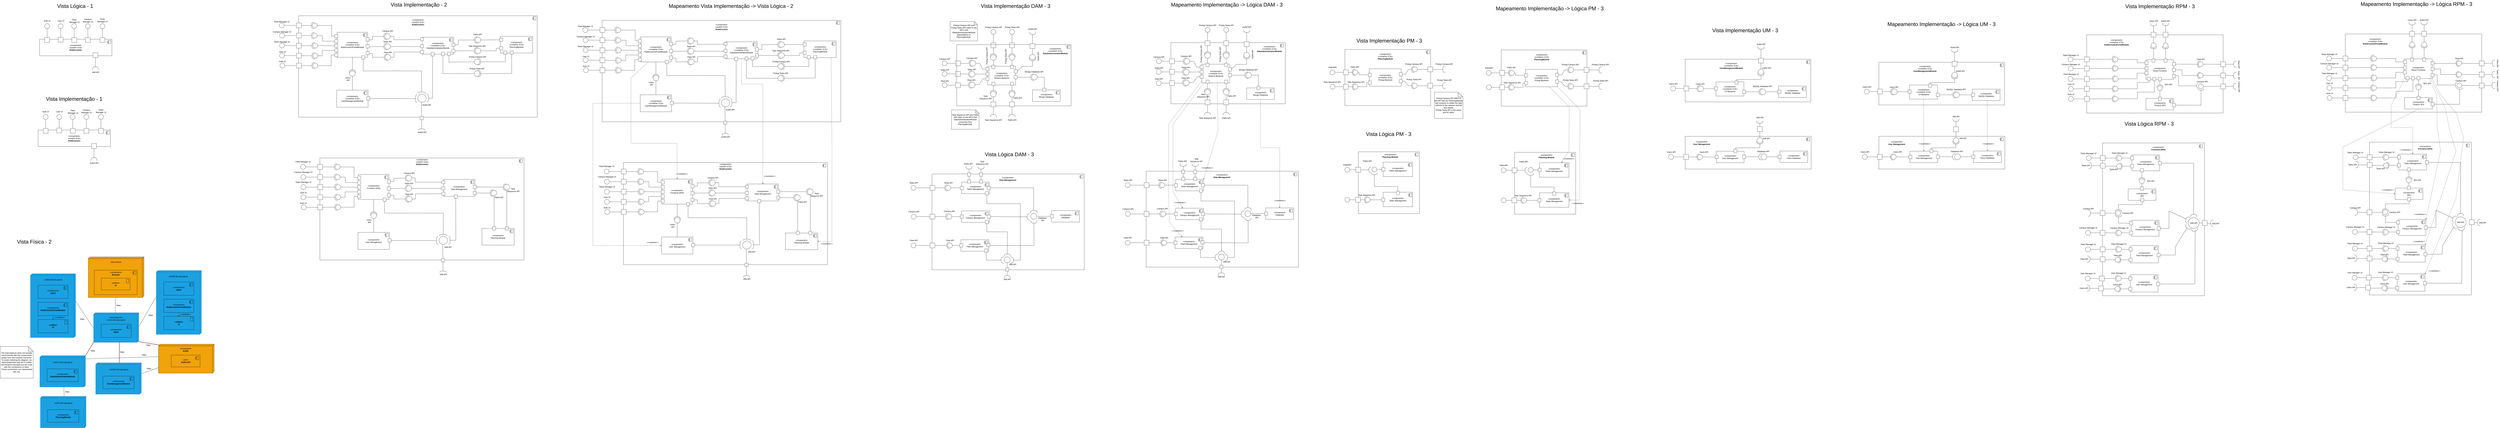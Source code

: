 <mxfile version="22.0.2" type="device">
  <diagram name="Page-1" id="9gcFZLOEJXP6bLWcsI0f">
    <mxGraphModel dx="2100" dy="1105" grid="0" gridSize="10" guides="1" tooltips="1" connect="1" arrows="1" fold="1" page="0" pageScale="1" pageWidth="850" pageHeight="1100" math="0" shadow="0">
      <root>
        <mxCell id="0" />
        <mxCell id="1" parent="0" />
        <mxCell id="HwlMFRmgzVKq_VvF1QKh-1753" value="" style="swimlane;startSize=0;" parent="1" vertex="1">
          <mxGeometry x="12761" y="253" width="834" height="478" as="geometry" />
        </mxCell>
        <mxCell id="HwlMFRmgzVKq_VvF1QKh-1754" value="«component»&lt;br style=&quot;&quot;&gt;&lt;span style=&quot;&quot;&gt;«container (C4)»&lt;/span&gt;&lt;br style=&quot;&quot;&gt;&lt;b&gt;RobDroneGoPortalModule&lt;/b&gt;" style="text;html=1;align=center;verticalAlign=middle;resizable=0;points=[];autosize=1;strokeColor=none;fillColor=none;" parent="HwlMFRmgzVKq_VvF1QKh-1753" vertex="1">
          <mxGeometry x="97.25" y="18" width="169" height="55" as="geometry" />
        </mxCell>
        <mxCell id="HwlMFRmgzVKq_VvF1QKh-1755" value="" style="swimlane;startSize=0;" parent="1" vertex="1">
          <mxGeometry x="12858" y="914.12" width="623" height="934" as="geometry" />
        </mxCell>
        <mxCell id="HwlMFRmgzVKq_VvF1QKh-1756" value="«component»&lt;br style=&quot;&quot;&gt;&lt;b&gt;Frontend (SPA)&lt;/b&gt;" style="text;html=1;align=center;verticalAlign=middle;resizable=0;points=[];autosize=1;strokeColor=none;fillColor=none;" parent="HwlMFRmgzVKq_VvF1QKh-1755" vertex="1">
          <mxGeometry x="288" y="12.75" width="105" height="41" as="geometry" />
        </mxCell>
        <mxCell id="HwlMFRmgzVKq_VvF1QKh-1757" value="" style="shape=module;jettyWidth=8;jettyHeight=4;" parent="HwlMFRmgzVKq_VvF1QKh-1755" vertex="1">
          <mxGeometry x="590.5" y="9.88" width="20" height="20" as="geometry" />
        </mxCell>
        <mxCell id="HwlMFRmgzVKq_VvF1QKh-1758" value="" style="shape=requiredInterface;html=1;verticalLabelPosition=bottom;sketch=0;rotation=-150;" parent="HwlMFRmgzVKq_VvF1QKh-1755" vertex="1">
          <mxGeometry x="509" y="448.5" width="17" height="39" as="geometry" />
        </mxCell>
        <mxCell id="HwlMFRmgzVKq_VvF1QKh-1759" value="" style="ellipse;" parent="HwlMFRmgzVKq_VvF1QKh-1755" vertex="1">
          <mxGeometry x="523.5" y="456.5" width="67" height="65.51" as="geometry" />
        </mxCell>
        <mxCell id="HwlMFRmgzVKq_VvF1QKh-1760" value="IAM API" style="text;html=1;align=center;verticalAlign=middle;resizable=0;points=[];autosize=1;strokeColor=none;fillColor=none;" parent="HwlMFRmgzVKq_VvF1QKh-1755" vertex="1">
          <mxGeometry x="526" y="476.63" width="61" height="26" as="geometry" />
        </mxCell>
        <mxCell id="HwlMFRmgzVKq_VvF1QKh-1761" value="" style="shape=requiredInterface;html=1;verticalLabelPosition=bottom;sketch=0;rotation=-90;" parent="HwlMFRmgzVKq_VvF1QKh-1755" vertex="1">
          <mxGeometry x="548.5" y="424.88" width="17" height="39" as="geometry" />
        </mxCell>
        <mxCell id="HwlMFRmgzVKq_VvF1QKh-1762" value="" style="shape=requiredInterface;html=1;verticalLabelPosition=bottom;sketch=0;rotation=135;" parent="HwlMFRmgzVKq_VvF1QKh-1755" vertex="1">
          <mxGeometry x="512.5" y="494.76" width="17" height="39" as="geometry" />
        </mxCell>
        <mxCell id="HwlMFRmgzVKq_VvF1QKh-1763" value="" style="shape=requiredInterface;html=1;verticalLabelPosition=bottom;sketch=0;rotation=75;" parent="HwlMFRmgzVKq_VvF1QKh-1755" vertex="1">
          <mxGeometry x="555.5" y="511.13" width="17" height="39" as="geometry" />
        </mxCell>
        <mxCell id="HwlMFRmgzVKq_VvF1QKh-1764" value="«component»&lt;br&gt;User Management" style="html=1;dropTarget=0;whiteSpace=wrap;" parent="1" vertex="1">
          <mxGeometry x="10496.5" y="964.62" width="170" height="70" as="geometry" />
        </mxCell>
        <mxCell id="HwlMFRmgzVKq_VvF1QKh-1765" value="«component»&lt;br&gt;User Management" style="html=1;dropTarget=0;whiteSpace=wrap;" parent="1" vertex="1">
          <mxGeometry x="11680.5" y="964.37" width="170" height="70" as="geometry" />
        </mxCell>
        <mxCell id="HwlMFRmgzVKq_VvF1QKh-1766" value="«component»&lt;br&gt;Paths Management" style="html=1;dropTarget=0;whiteSpace=wrap;" parent="1" vertex="1">
          <mxGeometry x="9415.89" y="1034.74" width="180" height="88.5" as="geometry" />
        </mxCell>
        <mxCell id="HwlMFRmgzVKq_VvF1QKh-1767" value="«component»&lt;br&gt;Paths Management" style="html=1;dropTarget=0;whiteSpace=wrap;" parent="1" vertex="1">
          <mxGeometry x="8460.39" y="1031.36" width="180" height="88.5" as="geometry" />
        </mxCell>
        <mxCell id="HwlMFRmgzVKq_VvF1QKh-1768" value="&lt;font style=&quot;font-size: 32px;&quot;&gt;Mapeamento Implementação -&amp;gt; Lógica PM - 3&lt;/font&gt;" style="text;html=1;align=center;verticalAlign=middle;resizable=0;points=[];autosize=1;strokeColor=none;fillColor=none;" parent="1" vertex="1">
          <mxGeometry x="9139" y="67" width="677" height="50" as="geometry" />
        </mxCell>
        <mxCell id="HwlMFRmgzVKq_VvF1QKh-1769" value="" style="swimlane;startSize=0;" parent="1" vertex="1">
          <mxGeometry x="8308.39" y="967.99" width="373.5" height="378" as="geometry" />
        </mxCell>
        <mxCell id="HwlMFRmgzVKq_VvF1QKh-1770" value="" style="shape=module;jettyWidth=8;jettyHeight=4;" parent="HwlMFRmgzVKq_VvF1QKh-1769" vertex="1">
          <mxGeometry x="345.5" y="7" width="20" height="20" as="geometry" />
        </mxCell>
        <mxCell id="HwlMFRmgzVKq_VvF1QKh-1771" value="" style="shape=requiredInterface;html=1;verticalLabelPosition=bottom;sketch=0;rotation=90;" parent="HwlMFRmgzVKq_VvF1QKh-1769" vertex="1">
          <mxGeometry x="91.75" y="114.25" width="12.5" height="39" as="geometry" />
        </mxCell>
        <mxCell id="HwlMFRmgzVKq_VvF1QKh-1772" value="" style="html=1;whiteSpace=wrap;" parent="HwlMFRmgzVKq_VvF1QKh-1769" vertex="1">
          <mxGeometry x="-15.5" y="95" width="30" height="30" as="geometry" />
        </mxCell>
        <mxCell id="HwlMFRmgzVKq_VvF1QKh-1773" value="" style="shape=requiredInterface;html=1;verticalLabelPosition=bottom;sketch=0;rotation=-180;" parent="HwlMFRmgzVKq_VvF1QKh-1769" vertex="1">
          <mxGeometry x="63.5" y="92.75" width="12.5" height="34.5" as="geometry" />
        </mxCell>
        <mxCell id="HwlMFRmgzVKq_VvF1QKh-1774" value="" style="endArrow=none;html=1;rounded=0;exitX=1;exitY=0.5;exitDx=0;exitDy=0;entryX=1;entryY=0.5;entryDx=0;entryDy=0;entryPerimeter=0;" parent="HwlMFRmgzVKq_VvF1QKh-1769" source="HwlMFRmgzVKq_VvF1QKh-1772" target="HwlMFRmgzVKq_VvF1QKh-1773" edge="1">
          <mxGeometry relative="1" as="geometry">
            <mxPoint x="-34" y="337.37" as="sourcePoint" />
            <mxPoint x="-54" y="347.37" as="targetPoint" />
          </mxGeometry>
        </mxCell>
        <mxCell id="HwlMFRmgzVKq_VvF1QKh-1775" value="" style="html=1;whiteSpace=wrap;" parent="HwlMFRmgzVKq_VvF1QKh-1769" vertex="1">
          <mxGeometry x="143.5" y="97.12" width="19" height="21" as="geometry" />
        </mxCell>
        <mxCell id="HwlMFRmgzVKq_VvF1QKh-1776" value="Task Sequence API" style="text;html=1;align=center;verticalAlign=middle;resizable=0;points=[];autosize=1;strokeColor=none;fillColor=none;" parent="1" vertex="1">
          <mxGeometry x="8298.39" y="1219.86" width="122" height="26" as="geometry" />
        </mxCell>
        <mxCell id="HwlMFRmgzVKq_VvF1QKh-1777" value="" style="shape=module;jettyWidth=8;jettyHeight=4;" parent="1" vertex="1">
          <mxGeometry x="8612.39" y="1222.24" width="20" height="20" as="geometry" />
        </mxCell>
        <mxCell id="HwlMFRmgzVKq_VvF1QKh-1778" value="Paths API" style="text;html=1;align=center;verticalAlign=middle;resizable=0;points=[];autosize=1;strokeColor=none;fillColor=none;" parent="1" vertex="1">
          <mxGeometry x="8327.14" y="1012.36" width="71" height="26" as="geometry" />
        </mxCell>
        <mxCell id="HwlMFRmgzVKq_VvF1QKh-1779" value="" style="endArrow=none;html=1;rounded=0;exitX=1;exitY=0.5;exitDx=0;exitDy=0;entryX=0;entryY=0.5;entryDx=0;entryDy=0;" parent="1" source="HwlMFRmgzVKq_VvF1QKh-2710" target="HwlMFRmgzVKq_VvF1QKh-1775" edge="1">
          <mxGeometry relative="1" as="geometry">
            <mxPoint x="8370.39" y="1304.86" as="sourcePoint" />
            <mxPoint x="8437.39" y="1303.86" as="targetPoint" />
          </mxGeometry>
        </mxCell>
        <mxCell id="HwlMFRmgzVKq_VvF1QKh-1780" value="" style="endArrow=none;html=1;rounded=0;exitX=1;exitY=0.5;exitDx=0;exitDy=0;entryX=1;entryY=0.5;entryDx=0;entryDy=0;entryPerimeter=0;" parent="1" source="HwlMFRmgzVKq_VvF1QKh-2736" target="HwlMFRmgzVKq_VvF1QKh-2763" edge="1">
          <mxGeometry relative="1" as="geometry">
            <mxPoint x="8332.39" y="1183.36" as="sourcePoint" />
            <mxPoint x="8356.39" y="1183.36" as="targetPoint" />
          </mxGeometry>
        </mxCell>
        <mxCell id="HwlMFRmgzVKq_VvF1QKh-1781" value="" style="group" parent="1" connectable="0" vertex="1">
          <mxGeometry x="8115" y="437.25" width="103" height="60" as="geometry" />
        </mxCell>
        <mxCell id="HwlMFRmgzVKq_VvF1QKh-1782" value="PathsAPI" style="text;html=1;align=center;verticalAlign=middle;resizable=0;points=[];autosize=1;strokeColor=none;fillColor=none;" parent="HwlMFRmgzVKq_VvF1QKh-1781" vertex="1">
          <mxGeometry x="2" y="2" width="68" height="26" as="geometry" />
        </mxCell>
        <mxCell id="HwlMFRmgzVKq_VvF1QKh-1783" value="" style="ellipse;" parent="HwlMFRmgzVKq_VvF1QKh-1781" vertex="1">
          <mxGeometry x="20" y="30" width="30" height="30" as="geometry" />
        </mxCell>
        <mxCell id="HwlMFRmgzVKq_VvF1QKh-1784" value="" style="endArrow=none;html=1;rounded=0;exitX=1;exitY=0.5;exitDx=0;exitDy=0;entryX=0;entryY=0.5;entryDx=0;entryDy=0;" parent="1" source="HwlMFRmgzVKq_VvF1QKh-1783" target="HwlMFRmgzVKq_VvF1QKh-2741" edge="1">
          <mxGeometry relative="1" as="geometry">
            <mxPoint x="8067.5" y="602.25" as="sourcePoint" />
            <mxPoint x="8488.5" y="588.25" as="targetPoint" />
          </mxGeometry>
        </mxCell>
        <mxCell id="HwlMFRmgzVKq_VvF1QKh-1785" value="" style="endArrow=none;html=1;rounded=0;exitX=1;exitY=0.5;exitDx=0;exitDy=0;entryX=0;entryY=0.5;entryDx=0;entryDy=0;" parent="1" source="HwlMFRmgzVKq_VvF1QKh-2871" target="HwlMFRmgzVKq_VvF1QKh-2815" edge="1">
          <mxGeometry relative="1" as="geometry">
            <mxPoint x="11395" y="999.37" as="sourcePoint" />
            <mxPoint x="11684" y="1012.37" as="targetPoint" />
          </mxGeometry>
        </mxCell>
        <mxCell id="HwlMFRmgzVKq_VvF1QKh-1786" value="" style="shape=requiredInterface;html=1;verticalLabelPosition=bottom;sketch=0;rotation=-180;" parent="1" vertex="1">
          <mxGeometry x="11562" y="979.75" width="17" height="39" as="geometry" />
        </mxCell>
        <mxCell id="HwlMFRmgzVKq_VvF1QKh-1787" value="" style="swimlane;startSize=0;" parent="1" vertex="1">
          <mxGeometry x="11490.5" y="420.75" width="768" height="261" as="geometry" />
        </mxCell>
        <mxCell id="HwlMFRmgzVKq_VvF1QKh-1788" value="MySQL Database API" style="text;html=1;align=center;verticalAlign=middle;resizable=0;points=[];autosize=1;strokeColor=none;fillColor=none;rotation=0;" parent="HwlMFRmgzVKq_VvF1QKh-1787" vertex="1">
          <mxGeometry x="405.5" y="153" width="134" height="26" as="geometry" />
        </mxCell>
        <mxCell id="HwlMFRmgzVKq_VvF1QKh-1789" value="«component»&lt;br&gt;MySQL Database" style="html=1;dropTarget=0;whiteSpace=wrap;" parent="HwlMFRmgzVKq_VvF1QKh-1787" vertex="1">
          <mxGeometry x="571" y="164" width="170" height="70" as="geometry" />
        </mxCell>
        <mxCell id="HwlMFRmgzVKq_VvF1QKh-1790" value="" style="shape=module;jettyWidth=8;jettyHeight=4;" parent="HwlMFRmgzVKq_VvF1QKh-1789" vertex="1">
          <mxGeometry x="1" width="20" height="20" relative="1" as="geometry">
            <mxPoint x="-27" y="7" as="offset" />
          </mxGeometry>
        </mxCell>
        <mxCell id="HwlMFRmgzVKq_VvF1QKh-1791" value="" style="html=1;whiteSpace=wrap;" parent="HwlMFRmgzVKq_VvF1QKh-1787" vertex="1">
          <mxGeometry x="566" y="188.5" width="19" height="21" as="geometry" />
        </mxCell>
        <mxCell id="HwlMFRmgzVKq_VvF1QKh-1792" value="" style="shape=providedRequiredInterface;html=1;verticalLabelPosition=bottom;sketch=0;rotation=-180;" parent="HwlMFRmgzVKq_VvF1QKh-1787" vertex="1">
          <mxGeometry x="452" y="179" width="40" height="40" as="geometry" />
        </mxCell>
        <mxCell id="HwlMFRmgzVKq_VvF1QKh-1793" value="" style="endArrow=none;html=1;rounded=0;exitX=0;exitY=0.5;exitDx=0;exitDy=0;entryX=0;entryY=0.5;entryDx=0;entryDy=0;entryPerimeter=0;" parent="HwlMFRmgzVKq_VvF1QKh-1787" source="HwlMFRmgzVKq_VvF1QKh-1791" target="HwlMFRmgzVKq_VvF1QKh-1792" edge="1">
          <mxGeometry relative="1" as="geometry">
            <mxPoint x="549.5" y="199" as="sourcePoint" />
            <mxPoint x="439.5" y="209" as="targetPoint" />
          </mxGeometry>
        </mxCell>
        <mxCell id="HwlMFRmgzVKq_VvF1QKh-1794" value="" style="shape=providedRequiredInterface;html=1;verticalLabelPosition=bottom;sketch=0;rotation=90;" parent="HwlMFRmgzVKq_VvF1QKh-1787" vertex="1">
          <mxGeometry x="443" y="61" width="40" height="40" as="geometry" />
        </mxCell>
        <mxCell id="HwlMFRmgzVKq_VvF1QKh-1795" value="" style="shape=providedRequiredInterface;html=1;verticalLabelPosition=bottom;sketch=0;rotation=-180;" parent="HwlMFRmgzVKq_VvF1QKh-1787" vertex="1">
          <mxGeometry x="72" y="160" width="40" height="40" as="geometry" />
        </mxCell>
        <mxCell id="HwlMFRmgzVKq_VvF1QKh-1796" value="Users API" style="text;html=1;align=center;verticalAlign=middle;resizable=0;points=[];autosize=1;strokeColor=none;fillColor=none;" parent="HwlMFRmgzVKq_VvF1QKh-1787" vertex="1">
          <mxGeometry x="56" y="139" width="71" height="26" as="geometry" />
        </mxCell>
        <mxCell id="HwlMFRmgzVKq_VvF1QKh-1797" value="«component»&lt;br style=&quot;&quot;&gt;&lt;span style=&quot;&quot;&gt;«container (C4)»&lt;/span&gt;&lt;br style=&quot;&quot;&gt;&lt;b style=&quot;&quot;&gt;UserManagementModule&lt;/b&gt;" style="text;html=1;align=center;verticalAlign=middle;resizable=0;points=[];autosize=1;strokeColor=none;fillColor=none;" parent="HwlMFRmgzVKq_VvF1QKh-1787" vertex="1">
          <mxGeometry x="201" y="12" width="160" height="55" as="geometry" />
        </mxCell>
        <mxCell id="HwlMFRmgzVKq_VvF1QKh-1798" value="" style="html=1;whiteSpace=wrap;" parent="HwlMFRmgzVKq_VvF1QKh-1787" vertex="1">
          <mxGeometry x="448" y="-6" width="30" height="30" as="geometry" />
        </mxCell>
        <mxCell id="HwlMFRmgzVKq_VvF1QKh-1799" value="" style="endArrow=none;html=1;rounded=0;exitX=0;exitY=0.5;exitDx=0;exitDy=0;entryX=0.5;entryY=1;entryDx=0;entryDy=0;exitPerimeter=0;" parent="HwlMFRmgzVKq_VvF1QKh-1787" source="HwlMFRmgzVKq_VvF1QKh-1794" target="HwlMFRmgzVKq_VvF1QKh-1798" edge="1">
          <mxGeometry relative="1" as="geometry">
            <mxPoint x="348" y="66" as="sourcePoint" />
            <mxPoint x="348" y="29" as="targetPoint" />
          </mxGeometry>
        </mxCell>
        <mxCell id="HwlMFRmgzVKq_VvF1QKh-1800" value="«component»&lt;br&gt;«container (C4)»&lt;br&gt;C# Backend" style="html=1;dropTarget=0;whiteSpace=wrap;" parent="HwlMFRmgzVKq_VvF1QKh-1787" vertex="1">
          <mxGeometry x="188" y="139" width="171" height="86" as="geometry" />
        </mxCell>
        <mxCell id="HwlMFRmgzVKq_VvF1QKh-1801" value="" style="html=1;whiteSpace=wrap;" parent="HwlMFRmgzVKq_VvF1QKh-1787" vertex="1">
          <mxGeometry x="304.5" y="132" width="19" height="21" as="geometry" />
        </mxCell>
        <mxCell id="HwlMFRmgzVKq_VvF1QKh-1802" value="" style="endArrow=none;html=1;rounded=0;exitX=0.526;exitY=0;exitDx=0;exitDy=0;exitPerimeter=0;" parent="HwlMFRmgzVKq_VvF1QKh-1787" edge="1">
          <mxGeometry relative="1" as="geometry">
            <mxPoint x="314.494" y="132" as="sourcePoint" />
            <mxPoint x="463.5" y="101" as="targetPoint" />
            <Array as="points">
              <mxPoint x="314.5" y="124" />
              <mxPoint x="463.5" y="123" />
            </Array>
          </mxGeometry>
        </mxCell>
        <mxCell id="HwlMFRmgzVKq_VvF1QKh-1803" value="Auth0 API" style="text;html=1;align=center;verticalAlign=middle;resizable=0;points=[];autosize=1;strokeColor=none;fillColor=none;" parent="HwlMFRmgzVKq_VvF1QKh-1787" vertex="1">
          <mxGeometry x="461.5" y="41" width="71" height="26" as="geometry" />
        </mxCell>
        <mxCell id="HwlMFRmgzVKq_VvF1QKh-1804" value="" style="shape=module;jettyWidth=8;jettyHeight=4;" parent="HwlMFRmgzVKq_VvF1QKh-1787" vertex="1">
          <mxGeometry x="741" y="8" width="20" height="20" as="geometry" />
        </mxCell>
        <mxCell id="HwlMFRmgzVKq_VvF1QKh-1805" value="" style="swimlane;startSize=0;" parent="1" vertex="1">
          <mxGeometry x="10306.5" y="873.5" width="770" height="200" as="geometry" />
        </mxCell>
        <mxCell id="HwlMFRmgzVKq_VvF1QKh-1806" value="" style="shape=module;jettyWidth=8;jettyHeight=4;" parent="HwlMFRmgzVKq_VvF1QKh-1805" vertex="1">
          <mxGeometry x="741" y="8.5" width="20" height="20" as="geometry" />
        </mxCell>
        <mxCell id="HwlMFRmgzVKq_VvF1QKh-1807" value="«component»&lt;br style=&quot;&quot;&gt;&lt;b&gt;User Management&lt;/b&gt;" style="text;html=1;align=center;verticalAlign=middle;resizable=0;points=[];autosize=1;strokeColor=none;fillColor=none;" parent="HwlMFRmgzVKq_VvF1QKh-1805" vertex="1">
          <mxGeometry x="39.5" y="19.5" width="121" height="41" as="geometry" />
        </mxCell>
        <mxCell id="HwlMFRmgzVKq_VvF1QKh-1808" value="" style="shape=providedRequiredInterface;html=1;verticalLabelPosition=bottom;sketch=0;rotation=90;" parent="HwlMFRmgzVKq_VvF1QKh-1805" vertex="1">
          <mxGeometry x="436" y="7.5" width="40" height="40" as="geometry" />
        </mxCell>
        <mxCell id="HwlMFRmgzVKq_VvF1QKh-1809" value="" style="html=1;whiteSpace=wrap;" parent="HwlMFRmgzVKq_VvF1QKh-1805" vertex="1">
          <mxGeometry x="441" y="-59.5" width="30" height="30" as="geometry" />
        </mxCell>
        <mxCell id="HwlMFRmgzVKq_VvF1QKh-1810" value="" style="endArrow=none;html=1;rounded=0;exitX=0;exitY=0.5;exitDx=0;exitDy=0;entryX=0.5;entryY=1;entryDx=0;entryDy=0;exitPerimeter=0;" parent="HwlMFRmgzVKq_VvF1QKh-1805" source="HwlMFRmgzVKq_VvF1QKh-1808" target="HwlMFRmgzVKq_VvF1QKh-1809" edge="1">
          <mxGeometry relative="1" as="geometry">
            <mxPoint x="-9965.5" y="-389.5" as="sourcePoint" />
            <mxPoint x="-9965.5" y="-426.5" as="targetPoint" />
          </mxGeometry>
        </mxCell>
        <mxCell id="HwlMFRmgzVKq_VvF1QKh-1811" value="" style="html=1;whiteSpace=wrap;" parent="HwlMFRmgzVKq_VvF1QKh-1805" vertex="1">
          <mxGeometry x="297.5" y="78.5" width="19" height="21" as="geometry" />
        </mxCell>
        <mxCell id="HwlMFRmgzVKq_VvF1QKh-1812" value="" style="endArrow=none;html=1;rounded=0;exitX=0.526;exitY=0;exitDx=0;exitDy=0;exitPerimeter=0;" parent="HwlMFRmgzVKq_VvF1QKh-1805" edge="1">
          <mxGeometry relative="1" as="geometry">
            <mxPoint x="307.494" y="78.5" as="sourcePoint" />
            <mxPoint x="456.5" y="47.5" as="targetPoint" />
            <Array as="points">
              <mxPoint x="307.5" y="70.5" />
              <mxPoint x="456.5" y="69.5" />
            </Array>
          </mxGeometry>
        </mxCell>
        <mxCell id="HwlMFRmgzVKq_VvF1QKh-1813" value="IAM API" style="text;html=1;align=center;verticalAlign=middle;resizable=0;points=[];autosize=1;strokeColor=none;fillColor=none;" parent="HwlMFRmgzVKq_VvF1QKh-1805" vertex="1">
          <mxGeometry x="465" width="61" height="26" as="geometry" />
        </mxCell>
        <mxCell id="HwlMFRmgzVKq_VvF1QKh-1814" value="" style="endArrow=none;html=1;rounded=0;exitX=0.5;exitY=0;exitDx=0;exitDy=0;entryX=1;entryY=0.5;entryDx=0;entryDy=0;entryPerimeter=0;" parent="HwlMFRmgzVKq_VvF1QKh-1805" source="HwlMFRmgzVKq_VvF1QKh-1809" target="HwlMFRmgzVKq_VvF1QKh-1815" edge="1">
          <mxGeometry relative="1" as="geometry">
            <mxPoint x="341" y="-54.5" as="sourcePoint" />
            <mxPoint x="457" y="-116.5" as="targetPoint" />
          </mxGeometry>
        </mxCell>
        <mxCell id="HwlMFRmgzVKq_VvF1QKh-1815" value="" style="shape=requiredInterface;html=1;verticalLabelPosition=bottom;sketch=0;rotation=90;" parent="HwlMFRmgzVKq_VvF1QKh-1805" vertex="1">
          <mxGeometry x="448" y="-107" width="17" height="39" as="geometry" />
        </mxCell>
        <mxCell id="HwlMFRmgzVKq_VvF1QKh-1816" value="" style="swimlane;startSize=0;" parent="1" vertex="1">
          <mxGeometry x="11490.5" y="873.25" width="770" height="200" as="geometry" />
        </mxCell>
        <mxCell id="HwlMFRmgzVKq_VvF1QKh-1817" value="" style="shape=module;jettyWidth=8;jettyHeight=4;" parent="HwlMFRmgzVKq_VvF1QKh-1816" vertex="1">
          <mxGeometry x="741" y="8.5" width="20" height="20" as="geometry" />
        </mxCell>
        <mxCell id="HwlMFRmgzVKq_VvF1QKh-1818" value="«component»&lt;br style=&quot;&quot;&gt;&lt;b style=&quot;&quot;&gt;User Management&lt;/b&gt;" style="text;html=1;align=center;verticalAlign=middle;resizable=0;points=[];autosize=1;strokeColor=none;fillColor=none;" parent="HwlMFRmgzVKq_VvF1QKh-1816" vertex="1">
          <mxGeometry x="48" y="20.25" width="121" height="41" as="geometry" />
        </mxCell>
        <mxCell id="HwlMFRmgzVKq_VvF1QKh-1819" value="" style="html=1;whiteSpace=wrap;" parent="HwlMFRmgzVKq_VvF1QKh-1816" vertex="1">
          <mxGeometry x="311.5" y="78.75" width="19" height="21" as="geometry" />
        </mxCell>
        <mxCell id="HwlMFRmgzVKq_VvF1QKh-1820" value="" style="endArrow=none;html=1;rounded=0;exitX=0.526;exitY=0;exitDx=0;exitDy=0;exitPerimeter=0;" parent="HwlMFRmgzVKq_VvF1QKh-1816" edge="1">
          <mxGeometry relative="1" as="geometry">
            <mxPoint x="321.494" y="78.75" as="sourcePoint" />
            <mxPoint x="470.5" y="47.75" as="targetPoint" />
            <Array as="points">
              <mxPoint x="321.5" y="70.75" />
              <mxPoint x="470.5" y="69.75" />
            </Array>
          </mxGeometry>
        </mxCell>
        <mxCell id="HwlMFRmgzVKq_VvF1QKh-1821" value="" style="shape=providedRequiredInterface;html=1;verticalLabelPosition=bottom;sketch=0;rotation=90;" parent="HwlMFRmgzVKq_VvF1QKh-1816" vertex="1">
          <mxGeometry x="451.5" y="8.5" width="40" height="40" as="geometry" />
        </mxCell>
        <mxCell id="HwlMFRmgzVKq_VvF1QKh-1822" value="IAM API" style="text;html=1;align=center;verticalAlign=middle;resizable=0;points=[];autosize=1;strokeColor=none;fillColor=none;" parent="HwlMFRmgzVKq_VvF1QKh-1816" vertex="1">
          <mxGeometry x="482.5" width="61" height="26" as="geometry" />
        </mxCell>
        <mxCell id="HwlMFRmgzVKq_VvF1QKh-1823" value="&lt;font style=&quot;font-size: 32px;&quot;&gt;Vista Lógica RPM - 3&lt;/font&gt;" style="text;html=1;align=center;verticalAlign=middle;resizable=0;points=[];autosize=1;strokeColor=none;fillColor=none;" parent="1" vertex="1">
          <mxGeometry x="12982.5" y="772" width="318" height="50" as="geometry" />
        </mxCell>
        <mxCell id="HwlMFRmgzVKq_VvF1QKh-1824" value="" style="shape=requiredInterface;html=1;verticalLabelPosition=bottom;sketch=0;rotation=-180;" parent="1" vertex="1">
          <mxGeometry x="10378" y="980.0" width="17" height="39" as="geometry" />
        </mxCell>
        <mxCell id="HwlMFRmgzVKq_VvF1QKh-1825" value="" style="group" parent="1" connectable="0" vertex="1">
          <mxGeometry x="12708" y="1004.24" width="103" height="66.88" as="geometry" />
        </mxCell>
        <mxCell id="HwlMFRmgzVKq_VvF1QKh-1826" value="" style="ellipse;" parent="HwlMFRmgzVKq_VvF1QKh-1825" vertex="1">
          <mxGeometry x="50" y="-13" width="30" height="30" as="geometry" />
        </mxCell>
        <mxCell id="HwlMFRmgzVKq_VvF1QKh-1827" value="" style="endArrow=none;html=1;rounded=0;entryX=0;entryY=0.5;entryDx=0;entryDy=0;" parent="HwlMFRmgzVKq_VvF1QKh-1825" target="HwlMFRmgzVKq_VvF1QKh-3147" edge="1">
          <mxGeometry relative="1" as="geometry">
            <mxPoint x="82" y="48.88" as="sourcePoint" />
            <mxPoint x="136" y="45.12" as="targetPoint" />
          </mxGeometry>
        </mxCell>
        <mxCell id="HwlMFRmgzVKq_VvF1QKh-1828" value="" style="shape=requiredInterface;html=1;verticalLabelPosition=bottom;sketch=0;rotation=0;" parent="HwlMFRmgzVKq_VvF1QKh-1825" vertex="1">
          <mxGeometry x="65" y="27.88" width="17" height="39" as="geometry" />
        </mxCell>
        <mxCell id="HwlMFRmgzVKq_VvF1QKh-1829" value="Tasks API" style="text;html=1;align=center;verticalAlign=middle;resizable=0;points=[];autosize=1;strokeColor=none;fillColor=none;" parent="HwlMFRmgzVKq_VvF1QKh-1825" vertex="1">
          <mxGeometry x="11" y="34.38" width="71" height="26" as="geometry" />
        </mxCell>
        <mxCell id="HwlMFRmgzVKq_VvF1QKh-1830" value="" style="endArrow=none;html=1;rounded=0;exitX=1;exitY=0.5;exitDx=0;exitDy=0;" parent="1" source="HwlMFRmgzVKq_VvF1QKh-1826" target="HwlMFRmgzVKq_VvF1QKh-1831" edge="1">
          <mxGeometry relative="1" as="geometry">
            <mxPoint x="12742" y="995.24" as="sourcePoint" />
            <mxPoint x="13163" y="981.24" as="targetPoint" />
          </mxGeometry>
        </mxCell>
        <mxCell id="HwlMFRmgzVKq_VvF1QKh-1831" value="" style="html=1;whiteSpace=wrap;" parent="1" vertex="1">
          <mxGeometry x="12844" y="991.24" width="30" height="30" as="geometry" />
        </mxCell>
        <mxCell id="HwlMFRmgzVKq_VvF1QKh-1832" value="«component»&lt;br&gt;Tasks Management" style="html=1;dropTarget=0;whiteSpace=wrap;" parent="1" vertex="1">
          <mxGeometry x="13037" y="987.12" width="170" height="97.12" as="geometry" />
        </mxCell>
        <mxCell id="HwlMFRmgzVKq_VvF1QKh-1833" value="" style="shape=module;jettyWidth=8;jettyHeight=4;" parent="HwlMFRmgzVKq_VvF1QKh-1832" vertex="1">
          <mxGeometry x="1" width="20" height="20" relative="1" as="geometry">
            <mxPoint x="-27" y="7" as="offset" />
          </mxGeometry>
        </mxCell>
        <mxCell id="HwlMFRmgzVKq_VvF1QKh-1834" value="«component»&lt;br&gt;Fleet Management" style="html=1;dropTarget=0;whiteSpace=wrap;" parent="1" vertex="1">
          <mxGeometry x="13029" y="1541.24" width="170" height="105.88" as="geometry" />
        </mxCell>
        <mxCell id="HwlMFRmgzVKq_VvF1QKh-1835" value="" style="shape=module;jettyWidth=8;jettyHeight=4;" parent="HwlMFRmgzVKq_VvF1QKh-1834" vertex="1">
          <mxGeometry x="1" width="20" height="20" relative="1" as="geometry">
            <mxPoint x="-27" y="7" as="offset" />
          </mxGeometry>
        </mxCell>
        <mxCell id="HwlMFRmgzVKq_VvF1QKh-1836" value="" style="group" parent="1" connectable="0" vertex="1">
          <mxGeometry x="12734" y="1418.24" width="100" height="60" as="geometry" />
        </mxCell>
        <mxCell id="HwlMFRmgzVKq_VvF1QKh-1837" value="Campus Manager UI" style="text;html=1;align=center;verticalAlign=middle;resizable=0;points=[];autosize=1;strokeColor=none;fillColor=none;" parent="HwlMFRmgzVKq_VvF1QKh-1836" vertex="1">
          <mxGeometry x="-29" y="2" width="129" height="26" as="geometry" />
        </mxCell>
        <mxCell id="HwlMFRmgzVKq_VvF1QKh-1838" value="" style="ellipse;" parent="HwlMFRmgzVKq_VvF1QKh-1836" vertex="1">
          <mxGeometry x="20" y="30" width="30" height="30" as="geometry" />
        </mxCell>
        <mxCell id="HwlMFRmgzVKq_VvF1QKh-1839" value="" style="html=1;whiteSpace=wrap;" parent="1" vertex="1">
          <mxGeometry x="12843" y="1448.24" width="30" height="30" as="geometry" />
        </mxCell>
        <mxCell id="HwlMFRmgzVKq_VvF1QKh-1840" value="" style="endArrow=none;html=1;rounded=0;exitX=1;exitY=0.5;exitDx=0;exitDy=0;entryX=0;entryY=0.5;entryDx=0;entryDy=0;" parent="1" source="HwlMFRmgzVKq_VvF1QKh-1838" target="HwlMFRmgzVKq_VvF1QKh-1839" edge="1">
          <mxGeometry relative="1" as="geometry">
            <mxPoint x="12880" y="1473.24" as="sourcePoint" />
            <mxPoint x="13043" y="1473.24" as="targetPoint" />
          </mxGeometry>
        </mxCell>
        <mxCell id="HwlMFRmgzVKq_VvF1QKh-1841" value="" style="group" parent="1" connectable="0" vertex="1">
          <mxGeometry x="12734" y="1519.24" width="91" height="60" as="geometry" />
        </mxCell>
        <mxCell id="HwlMFRmgzVKq_VvF1QKh-1842" value="Fleet Manager UI" style="text;html=1;align=center;verticalAlign=middle;resizable=0;points=[];autosize=1;strokeColor=none;fillColor=none;" parent="HwlMFRmgzVKq_VvF1QKh-1841" vertex="1">
          <mxGeometry x="-20" y="2" width="111" height="26" as="geometry" />
        </mxCell>
        <mxCell id="HwlMFRmgzVKq_VvF1QKh-1843" value="" style="ellipse;" parent="HwlMFRmgzVKq_VvF1QKh-1841" vertex="1">
          <mxGeometry x="20" y="30" width="30" height="30" as="geometry" />
        </mxCell>
        <mxCell id="HwlMFRmgzVKq_VvF1QKh-1844" value="" style="html=1;whiteSpace=wrap;" parent="1" vertex="1">
          <mxGeometry x="12843" y="1549.24" width="30" height="30" as="geometry" />
        </mxCell>
        <mxCell id="HwlMFRmgzVKq_VvF1QKh-1845" value="" style="endArrow=none;html=1;rounded=0;exitX=1;exitY=0.5;exitDx=0;exitDy=0;entryX=0;entryY=0.5;entryDx=0;entryDy=0;" parent="1" source="HwlMFRmgzVKq_VvF1QKh-1843" target="HwlMFRmgzVKq_VvF1QKh-1844" edge="1">
          <mxGeometry relative="1" as="geometry">
            <mxPoint x="12880" y="1577.24" as="sourcePoint" />
            <mxPoint x="13043" y="1577.24" as="targetPoint" />
          </mxGeometry>
        </mxCell>
        <mxCell id="HwlMFRmgzVKq_VvF1QKh-1846" value="«component»&lt;br&gt;Campus Management" style="html=1;dropTarget=0;whiteSpace=wrap;" parent="1" vertex="1">
          <mxGeometry x="13033" y="1386.24" width="170" height="97.88" as="geometry" />
        </mxCell>
        <mxCell id="HwlMFRmgzVKq_VvF1QKh-1847" value="" style="shape=module;jettyWidth=8;jettyHeight=4;" parent="HwlMFRmgzVKq_VvF1QKh-1846" vertex="1">
          <mxGeometry x="1" width="20" height="20" relative="1" as="geometry">
            <mxPoint x="-27" y="7" as="offset" />
          </mxGeometry>
        </mxCell>
        <mxCell id="HwlMFRmgzVKq_VvF1QKh-1848" value="" style="ellipse;" parent="1" vertex="1">
          <mxGeometry x="12946" y="991.21" width="30" height="30" as="geometry" />
        </mxCell>
        <mxCell id="HwlMFRmgzVKq_VvF1QKh-1849" value="" style="endArrow=none;html=1;rounded=0;exitX=0;exitY=0.5;exitDx=0;exitDy=0;entryX=1;entryY=0.5;entryDx=0;entryDy=0;" parent="1" source="HwlMFRmgzVKq_VvF1QKh-1866" target="HwlMFRmgzVKq_VvF1QKh-1848" edge="1">
          <mxGeometry relative="1" as="geometry">
            <mxPoint x="13053" y="1001.74" as="sourcePoint" />
            <mxPoint x="12888.5" y="902.21" as="targetPoint" />
          </mxGeometry>
        </mxCell>
        <mxCell id="HwlMFRmgzVKq_VvF1QKh-1850" value="" style="shape=requiredInterface;html=1;verticalLabelPosition=bottom;sketch=0;rotation=-180;" parent="1" vertex="1">
          <mxGeometry x="12940" y="986.71" width="17" height="39" as="geometry" />
        </mxCell>
        <mxCell id="HwlMFRmgzVKq_VvF1QKh-1851" value="" style="endArrow=none;html=1;rounded=0;exitX=1;exitY=0.5;exitDx=0;exitDy=0;entryX=1;entryY=0.5;entryDx=0;entryDy=0;entryPerimeter=0;" parent="1" source="HwlMFRmgzVKq_VvF1QKh-1831" target="HwlMFRmgzVKq_VvF1QKh-1850" edge="1">
          <mxGeometry relative="1" as="geometry">
            <mxPoint x="12874" y="958.74" as="sourcePoint" />
            <mxPoint x="12682" y="970.21" as="targetPoint" />
          </mxGeometry>
        </mxCell>
        <mxCell id="HwlMFRmgzVKq_VvF1QKh-1852" value="Tasks Manager UI" style="text;html=1;align=center;verticalAlign=middle;resizable=0;points=[];autosize=1;strokeColor=none;fillColor=none;" parent="1" vertex="1">
          <mxGeometry x="12903.5" y="962.74" width="115" height="26" as="geometry" />
        </mxCell>
        <mxCell id="HwlMFRmgzVKq_VvF1QKh-1853" value="" style="ellipse;" parent="1" vertex="1">
          <mxGeometry x="12944" y="1448.74" width="30" height="30" as="geometry" />
        </mxCell>
        <mxCell id="HwlMFRmgzVKq_VvF1QKh-1854" value="" style="endArrow=none;html=1;rounded=0;exitX=0;exitY=0.5;exitDx=0;exitDy=0;" parent="1" source="HwlMFRmgzVKq_VvF1QKh-1864" edge="1">
          <mxGeometry relative="1" as="geometry">
            <mxPoint x="13023" y="1463.24" as="sourcePoint" />
            <mxPoint x="12974" y="1463.12" as="targetPoint" />
          </mxGeometry>
        </mxCell>
        <mxCell id="HwlMFRmgzVKq_VvF1QKh-1855" value="" style="shape=requiredInterface;html=1;verticalLabelPosition=bottom;sketch=0;rotation=-180;" parent="1" vertex="1">
          <mxGeometry x="12938" y="1444.24" width="17" height="39" as="geometry" />
        </mxCell>
        <mxCell id="HwlMFRmgzVKq_VvF1QKh-1856" value="" style="endArrow=none;html=1;rounded=0;exitX=1;exitY=0.5;exitDx=0;exitDy=0;entryX=1;entryY=0.5;entryDx=0;entryDy=0;entryPerimeter=0;" parent="1" source="HwlMFRmgzVKq_VvF1QKh-1839" target="HwlMFRmgzVKq_VvF1QKh-1855" edge="1">
          <mxGeometry relative="1" as="geometry">
            <mxPoint x="12872" y="1459.27" as="sourcePoint" />
            <mxPoint x="12680" y="1422.74" as="targetPoint" />
          </mxGeometry>
        </mxCell>
        <mxCell id="HwlMFRmgzVKq_VvF1QKh-1857" value="Campus Manager UI" style="text;html=1;align=center;verticalAlign=middle;resizable=0;points=[];autosize=1;strokeColor=none;fillColor=none;" parent="1" vertex="1">
          <mxGeometry x="12894.5" y="1420.74" width="129" height="26" as="geometry" />
        </mxCell>
        <mxCell id="HwlMFRmgzVKq_VvF1QKh-1858" value="" style="ellipse;" parent="1" vertex="1">
          <mxGeometry x="12944" y="1549.24" width="30" height="30" as="geometry" />
        </mxCell>
        <mxCell id="HwlMFRmgzVKq_VvF1QKh-1859" value="" style="endArrow=none;html=1;rounded=0;exitX=0;exitY=0.5;exitDx=0;exitDy=0;entryX=1;entryY=0.5;entryDx=0;entryDy=0;" parent="1" source="HwlMFRmgzVKq_VvF1QKh-1865" target="HwlMFRmgzVKq_VvF1QKh-1858" edge="1">
          <mxGeometry relative="1" as="geometry">
            <mxPoint x="13033" y="1564.24" as="sourcePoint" />
            <mxPoint x="12886.5" y="1412.24" as="targetPoint" />
          </mxGeometry>
        </mxCell>
        <mxCell id="HwlMFRmgzVKq_VvF1QKh-1860" value="" style="shape=requiredInterface;html=1;verticalLabelPosition=bottom;sketch=0;rotation=-180;" parent="1" vertex="1">
          <mxGeometry x="12938" y="1544.74" width="17" height="39" as="geometry" />
        </mxCell>
        <mxCell id="HwlMFRmgzVKq_VvF1QKh-1861" value="" style="endArrow=none;html=1;rounded=0;exitX=1;exitY=0.5;exitDx=0;exitDy=0;entryX=1;entryY=0.5;entryDx=0;entryDy=0;entryPerimeter=0;" parent="1" source="HwlMFRmgzVKq_VvF1QKh-1844" target="HwlMFRmgzVKq_VvF1QKh-1860" edge="1">
          <mxGeometry relative="1" as="geometry">
            <mxPoint x="12870" y="1564.24" as="sourcePoint" />
            <mxPoint x="12680" y="1523.24" as="targetPoint" />
          </mxGeometry>
        </mxCell>
        <mxCell id="HwlMFRmgzVKq_VvF1QKh-1862" value="Fleet Manager UI" style="text;html=1;align=center;verticalAlign=middle;resizable=0;points=[];autosize=1;strokeColor=none;fillColor=none;" parent="1" vertex="1">
          <mxGeometry x="12901.5" y="1519.24" width="111" height="26" as="geometry" />
        </mxCell>
        <mxCell id="HwlMFRmgzVKq_VvF1QKh-1863" value="" style="endArrow=none;html=1;rounded=0;exitX=0;exitY=0.5;exitDx=0;exitDy=0;entryX=1;entryY=0.5;entryDx=0;entryDy=0;" parent="1" target="HwlMFRmgzVKq_VvF1QKh-1864" edge="1">
          <mxGeometry relative="1" as="geometry">
            <mxPoint x="13033" y="1463.24" as="sourcePoint" />
            <mxPoint x="12974" y="1463.74" as="targetPoint" />
          </mxGeometry>
        </mxCell>
        <mxCell id="HwlMFRmgzVKq_VvF1QKh-1864" value="" style="html=1;whiteSpace=wrap;" parent="1" vertex="1">
          <mxGeometry x="13023" y="1452.74" width="19" height="21" as="geometry" />
        </mxCell>
        <mxCell id="HwlMFRmgzVKq_VvF1QKh-1865" value="" style="html=1;whiteSpace=wrap;" parent="1" vertex="1">
          <mxGeometry x="13020" y="1553.74" width="19" height="21" as="geometry" />
        </mxCell>
        <mxCell id="HwlMFRmgzVKq_VvF1QKh-1866" value="" style="html=1;whiteSpace=wrap;" parent="1" vertex="1">
          <mxGeometry x="13028.5" y="995.99" width="19" height="21" as="geometry" />
        </mxCell>
        <mxCell id="HwlMFRmgzVKq_VvF1QKh-1867" value="" style="html=1;whiteSpace=wrap;" parent="1" vertex="1">
          <mxGeometry x="13192.5" y="1425.74" width="19" height="21" as="geometry" />
        </mxCell>
        <mxCell id="HwlMFRmgzVKq_VvF1QKh-1868" value="" style="html=1;whiteSpace=wrap;" parent="1" vertex="1">
          <mxGeometry x="13199" y="1027.18" width="19" height="21" as="geometry" />
        </mxCell>
        <mxCell id="HwlMFRmgzVKq_VvF1QKh-1869" value="" style="endArrow=none;html=1;rounded=0;exitX=1;exitY=0.5;exitDx=0;exitDy=0;entryX=1;entryY=0.5;entryDx=0;entryDy=0;entryPerimeter=0;" parent="1" source="HwlMFRmgzVKq_VvF1QKh-1867" target="HwlMFRmgzVKq_VvF1QKh-1758" edge="1">
          <mxGeometry relative="1" as="geometry">
            <mxPoint x="13212" y="1381.24" as="sourcePoint" />
            <mxPoint x="13321" y="1366" as="targetPoint" />
            <Array as="points">
              <mxPoint x="13264" y="1436" />
              <mxPoint x="13264" y="1330" />
            </Array>
          </mxGeometry>
        </mxCell>
        <mxCell id="HwlMFRmgzVKq_VvF1QKh-1870" value="«component»&lt;br&gt;3DV" style="html=1;dropTarget=0;whiteSpace=wrap;" parent="1" vertex="1">
          <mxGeometry x="13014.5" y="1194.86" width="170" height="70" as="geometry" />
        </mxCell>
        <mxCell id="HwlMFRmgzVKq_VvF1QKh-1871" value="" style="shape=module;jettyWidth=8;jettyHeight=4;" parent="HwlMFRmgzVKq_VvF1QKh-1870" vertex="1">
          <mxGeometry x="1" width="20" height="20" relative="1" as="geometry">
            <mxPoint x="-27" y="7" as="offset" />
          </mxGeometry>
        </mxCell>
        <mxCell id="HwlMFRmgzVKq_VvF1QKh-1872" value="" style="shape=requiredInterface;html=1;verticalLabelPosition=bottom;sketch=0;rotation=-90;" parent="1" vertex="1">
          <mxGeometry x="13090" y="1115.24" width="17" height="39" as="geometry" />
        </mxCell>
        <mxCell id="HwlMFRmgzVKq_VvF1QKh-1873" value="" style="ellipse;" parent="1" vertex="1">
          <mxGeometry x="13083.5" y="1132.87" width="30" height="30" as="geometry" />
        </mxCell>
        <mxCell id="HwlMFRmgzVKq_VvF1QKh-1874" value="" style="endArrow=none;html=1;rounded=0;exitX=1;exitY=0.5;exitDx=0;exitDy=0;entryX=0.5;entryY=1;entryDx=0;entryDy=0;exitPerimeter=0;" parent="1" source="HwlMFRmgzVKq_VvF1QKh-1872" target="HwlMFRmgzVKq_VvF1QKh-1876" edge="1">
          <mxGeometry relative="1" as="geometry">
            <mxPoint x="13169.5" y="1154.74" as="sourcePoint" />
            <mxPoint x="13160" y="1059.74" as="targetPoint" />
          </mxGeometry>
        </mxCell>
        <mxCell id="HwlMFRmgzVKq_VvF1QKh-1875" value="3DV API" style="text;html=1;align=center;verticalAlign=middle;resizable=0;points=[];autosize=1;strokeColor=none;fillColor=none;" parent="1" vertex="1">
          <mxGeometry x="13119" y="1133.74" width="63" height="26" as="geometry" />
        </mxCell>
        <mxCell id="HwlMFRmgzVKq_VvF1QKh-1876" value="" style="html=1;whiteSpace=wrap;" parent="1" vertex="1">
          <mxGeometry x="13089" y="1070.74" width="19" height="21" as="geometry" />
        </mxCell>
        <mxCell id="HwlMFRmgzVKq_VvF1QKh-1877" value="" style="shape=requiredInterface;html=1;verticalLabelPosition=bottom;sketch=0;rotation=-90;" parent="1" vertex="1">
          <mxGeometry x="12946.5" y="1310.11" width="17" height="39" as="geometry" />
        </mxCell>
        <mxCell id="HwlMFRmgzVKq_VvF1QKh-1878" value="" style="endArrow=none;html=1;rounded=0;exitX=1;exitY=0.5;exitDx=0;exitDy=0;entryX=0.5;entryY=1;entryDx=0;entryDy=0;exitPerimeter=0;" parent="1" source="HwlMFRmgzVKq_VvF1QKh-1877" target="HwlMFRmgzVKq_VvF1QKh-1879" edge="1">
          <mxGeometry relative="1" as="geometry">
            <mxPoint x="13132" y="1203.74" as="sourcePoint" />
            <mxPoint x="13133" y="1173.74" as="targetPoint" />
            <Array as="points">
              <mxPoint x="12955" y="1291.12" />
              <mxPoint x="13101" y="1291.12" />
            </Array>
          </mxGeometry>
        </mxCell>
        <mxCell id="HwlMFRmgzVKq_VvF1QKh-1879" value="" style="html=1;whiteSpace=wrap;" parent="1" vertex="1">
          <mxGeometry x="13091" y="1252.86" width="19" height="21" as="geometry" />
        </mxCell>
        <mxCell id="HwlMFRmgzVKq_VvF1QKh-1880" value="" style="html=1;whiteSpace=wrap;" parent="1" vertex="1">
          <mxGeometry x="12747" y="387.72" width="30" height="30" as="geometry" />
        </mxCell>
        <mxCell id="HwlMFRmgzVKq_VvF1QKh-1881" value="" style="endArrow=none;html=1;rounded=0;exitX=1;exitY=0.5;exitDx=0;exitDy=0;entryX=1;entryY=0.5;entryDx=0;entryDy=0;entryPerimeter=0;" parent="1" source="HwlMFRmgzVKq_VvF1QKh-1883" target="HwlMFRmgzVKq_VvF1QKh-1914" edge="1">
          <mxGeometry relative="1" as="geometry">
            <mxPoint x="13471" y="447.22" as="sourcePoint" />
            <mxPoint x="13665.5" y="437.22" as="targetPoint" />
          </mxGeometry>
        </mxCell>
        <mxCell id="HwlMFRmgzVKq_VvF1QKh-1882" value="«component»&lt;br&gt;React Frontend" style="html=1;dropTarget=0;whiteSpace=wrap;" parent="1" vertex="1">
          <mxGeometry x="13123.5" y="405.19" width="169" height="120.06" as="geometry" />
        </mxCell>
        <mxCell id="HwlMFRmgzVKq_VvF1QKh-1883" value="" style="html=1;whiteSpace=wrap;" parent="1" vertex="1">
          <mxGeometry x="13580" y="417.72" width="30" height="30" as="geometry" />
        </mxCell>
        <mxCell id="HwlMFRmgzVKq_VvF1QKh-1884" value="" style="ellipse;" parent="1" vertex="1">
          <mxGeometry x="12921.5" y="388.25" width="30" height="30" as="geometry" />
        </mxCell>
        <mxCell id="HwlMFRmgzVKq_VvF1QKh-1885" value="" style="endArrow=none;html=1;rounded=0;exitX=0;exitY=0.5;exitDx=0;exitDy=0;entryX=1;entryY=0.5;entryDx=0;entryDy=0;" parent="1" source="HwlMFRmgzVKq_VvF1QKh-1892" target="HwlMFRmgzVKq_VvF1QKh-1884" edge="1">
          <mxGeometry relative="1" as="geometry">
            <mxPoint x="13034.5" y="362.22" as="sourcePoint" />
            <mxPoint x="12959.5" y="337.22" as="targetPoint" />
            <Array as="points">
              <mxPoint x="13070" y="424" />
              <mxPoint x="13070" y="403" />
            </Array>
          </mxGeometry>
        </mxCell>
        <mxCell id="HwlMFRmgzVKq_VvF1QKh-1886" value="" style="shape=requiredInterface;html=1;verticalLabelPosition=bottom;sketch=0;rotation=-180;" parent="1" vertex="1">
          <mxGeometry x="12916.5" y="382.75" width="17" height="39" as="geometry" />
        </mxCell>
        <mxCell id="HwlMFRmgzVKq_VvF1QKh-1887" value="" style="endArrow=none;html=1;rounded=0;exitX=1;exitY=0.5;exitDx=0;exitDy=0;entryX=1;entryY=0.5;entryDx=0;entryDy=0;entryPerimeter=0;" parent="1" source="HwlMFRmgzVKq_VvF1QKh-1880" target="HwlMFRmgzVKq_VvF1QKh-1886" edge="1">
          <mxGeometry relative="1" as="geometry">
            <mxPoint x="12763" y="317.69" as="sourcePoint" />
            <mxPoint x="12753" y="448.22" as="targetPoint" />
          </mxGeometry>
        </mxCell>
        <mxCell id="HwlMFRmgzVKq_VvF1QKh-1888" value="" style="ellipse;" parent="1" vertex="1">
          <mxGeometry x="13442.5" y="417.72" width="30" height="30" as="geometry" />
        </mxCell>
        <mxCell id="HwlMFRmgzVKq_VvF1QKh-1889" value="" style="endArrow=none;html=1;rounded=0;exitX=0;exitY=0.5;exitDx=0;exitDy=0;entryX=1;entryY=0.5;entryDx=0;entryDy=0;" parent="1" source="HwlMFRmgzVKq_VvF1QKh-1883" target="HwlMFRmgzVKq_VvF1QKh-1888" edge="1">
          <mxGeometry relative="1" as="geometry">
            <mxPoint x="13640" y="317.69" as="sourcePoint" />
            <mxPoint x="13311" y="337.22" as="targetPoint" />
          </mxGeometry>
        </mxCell>
        <mxCell id="HwlMFRmgzVKq_VvF1QKh-1890" value="" style="shape=requiredInterface;html=1;verticalLabelPosition=bottom;sketch=0;rotation=-180;" parent="1" vertex="1">
          <mxGeometry x="13438" y="413.22" width="17" height="39" as="geometry" />
        </mxCell>
        <mxCell id="HwlMFRmgzVKq_VvF1QKh-1891" value="" style="endArrow=none;html=1;rounded=0;exitX=1;exitY=0.5;exitDx=0;exitDy=0;entryX=1;entryY=0.5;entryDx=0;entryDy=0;entryPerimeter=0;" parent="1" source="HwlMFRmgzVKq_VvF1QKh-1895" target="HwlMFRmgzVKq_VvF1QKh-1890" edge="1">
          <mxGeometry relative="1" as="geometry">
            <mxPoint x="13513" y="446.75" as="sourcePoint" />
            <mxPoint x="13595" y="446.75" as="targetPoint" />
          </mxGeometry>
        </mxCell>
        <mxCell id="HwlMFRmgzVKq_VvF1QKh-1892" value="" style="html=1;whiteSpace=wrap;" parent="1" vertex="1">
          <mxGeometry x="13117" y="413.25" width="19" height="21" as="geometry" />
        </mxCell>
        <mxCell id="HwlMFRmgzVKq_VvF1QKh-1893" value="" style="endArrow=none;html=1;rounded=0;exitX=0.5;exitY=1;exitDx=0;exitDy=0;entryX=0.5;entryY=0;entryDx=0;entryDy=0;" parent="1" source="HwlMFRmgzVKq_VvF1QKh-1882" target="HwlMFRmgzVKq_VvF1QKh-1894" edge="1">
          <mxGeometry relative="1" as="geometry">
            <mxPoint x="13209" y="471.75" as="sourcePoint" />
            <mxPoint x="13209" y="531.75" as="targetPoint" />
          </mxGeometry>
        </mxCell>
        <mxCell id="HwlMFRmgzVKq_VvF1QKh-1894" value="" style="html=1;whiteSpace=wrap;" parent="1" vertex="1">
          <mxGeometry x="13198.5" y="512.75" width="19" height="21" as="geometry" />
        </mxCell>
        <mxCell id="HwlMFRmgzVKq_VvF1QKh-1895" value="" style="html=1;whiteSpace=wrap;" parent="1" vertex="1">
          <mxGeometry x="13285.14" y="421.75" width="19" height="21" as="geometry" />
        </mxCell>
        <mxCell id="HwlMFRmgzVKq_VvF1QKh-1896" value="" style="ellipse;" parent="1" vertex="1">
          <mxGeometry x="12647" y="387.72" width="30" height="30" as="geometry" />
        </mxCell>
        <mxCell id="HwlMFRmgzVKq_VvF1QKh-1897" value="" style="endArrow=none;html=1;rounded=0;entryX=0;entryY=0.5;entryDx=0;entryDy=0;exitX=1;exitY=0.5;exitDx=0;exitDy=0;" parent="1" source="HwlMFRmgzVKq_VvF1QKh-1896" target="HwlMFRmgzVKq_VvF1QKh-1880" edge="1">
          <mxGeometry relative="1" as="geometry">
            <mxPoint x="12652.5" y="301.72" as="sourcePoint" />
            <mxPoint x="12734.5" y="417.72" as="targetPoint" />
          </mxGeometry>
        </mxCell>
        <mxCell id="HwlMFRmgzVKq_VvF1QKh-1898" value="" style="group" parent="1" connectable="0" vertex="1">
          <mxGeometry x="12628" y="413.72" width="101" height="60" as="geometry" />
        </mxCell>
        <mxCell id="HwlMFRmgzVKq_VvF1QKh-1899" value="Campus Manager UI" style="text;html=1;align=center;verticalAlign=middle;resizable=0;points=[];autosize=1;strokeColor=none;fillColor=none;" parent="HwlMFRmgzVKq_VvF1QKh-1898" vertex="1">
          <mxGeometry x="-29.5" y="7.28" width="129" height="26" as="geometry" />
        </mxCell>
        <mxCell id="HwlMFRmgzVKq_VvF1QKh-1900" value="" style="ellipse;" parent="HwlMFRmgzVKq_VvF1QKh-1898" vertex="1">
          <mxGeometry x="20" y="30" width="30" height="30" as="geometry" />
        </mxCell>
        <mxCell id="HwlMFRmgzVKq_VvF1QKh-1901" value="" style="endArrow=none;html=1;rounded=0;exitX=1;exitY=0.5;exitDx=0;exitDy=0;entryX=0;entryY=0.5;entryDx=0;entryDy=0;" parent="1" source="HwlMFRmgzVKq_VvF1QKh-1900" target="HwlMFRmgzVKq_VvF1QKh-1939" edge="1">
          <mxGeometry relative="1" as="geometry">
            <mxPoint x="12759" y="447.75" as="sourcePoint" />
            <mxPoint x="12719" y="437.75" as="targetPoint" />
          </mxGeometry>
        </mxCell>
        <mxCell id="HwlMFRmgzVKq_VvF1QKh-1902" value="" style="endArrow=none;html=1;rounded=0;entryX=0;entryY=0.5;entryDx=0;entryDy=0;exitX=1;exitY=0.5;exitDx=0;exitDy=0;" parent="1" source="HwlMFRmgzVKq_VvF1QKh-1904" target="HwlMFRmgzVKq_VvF1QKh-1944" edge="1">
          <mxGeometry relative="1" as="geometry">
            <mxPoint x="12641" y="562.25" as="sourcePoint" />
            <mxPoint x="12735" y="463.25" as="targetPoint" />
          </mxGeometry>
        </mxCell>
        <mxCell id="HwlMFRmgzVKq_VvF1QKh-1903" value="Fleet Manager UI" style="text;html=1;align=center;verticalAlign=middle;resizable=0;points=[];autosize=1;strokeColor=none;fillColor=none;" parent="1" vertex="1">
          <mxGeometry x="12609" y="481.48" width="111" height="26" as="geometry" />
        </mxCell>
        <mxCell id="HwlMFRmgzVKq_VvF1QKh-1904" value="" style="ellipse;" parent="1" vertex="1">
          <mxGeometry x="12647" y="507.75" width="30" height="30" as="geometry" />
        </mxCell>
        <mxCell id="HwlMFRmgzVKq_VvF1QKh-1905" value="Tasks Manager UI" style="text;html=1;align=center;verticalAlign=middle;resizable=0;points=[];autosize=1;strokeColor=none;fillColor=none;" parent="1" vertex="1">
          <mxGeometry x="12605" y="364.75" width="115" height="26" as="geometry" />
        </mxCell>
        <mxCell id="HwlMFRmgzVKq_VvF1QKh-1906" value="«component»&lt;br&gt;ThreeJs 3DV" style="html=1;dropTarget=0;whiteSpace=wrap;" parent="1" vertex="1">
          <mxGeometry x="13123.5" y="641.75" width="170" height="70" as="geometry" />
        </mxCell>
        <mxCell id="HwlMFRmgzVKq_VvF1QKh-1907" value="" style="shape=module;jettyWidth=8;jettyHeight=4;" parent="HwlMFRmgzVKq_VvF1QKh-1906" vertex="1">
          <mxGeometry x="1" width="20" height="20" relative="1" as="geometry">
            <mxPoint x="-27" y="7" as="offset" />
          </mxGeometry>
        </mxCell>
        <mxCell id="HwlMFRmgzVKq_VvF1QKh-1908" value="" style="html=1;whiteSpace=wrap;" parent="1" vertex="1">
          <mxGeometry x="13199" y="633.75" width="19" height="21" as="geometry" />
        </mxCell>
        <mxCell id="HwlMFRmgzVKq_VvF1QKh-1909" value="" style="endArrow=none;html=1;rounded=0;exitX=0.5;exitY=0;exitDx=0;exitDy=0;entryX=0.5;entryY=1;entryDx=0;entryDy=0;" parent="1" source="HwlMFRmgzVKq_VvF1QKh-1908" target="HwlMFRmgzVKq_VvF1QKh-1911" edge="1">
          <mxGeometry relative="1" as="geometry">
            <mxPoint x="13314" y="446.75" as="sourcePoint" />
            <mxPoint x="13376" y="446.75" as="targetPoint" />
          </mxGeometry>
        </mxCell>
        <mxCell id="HwlMFRmgzVKq_VvF1QKh-1910" value="" style="shape=requiredInterface;html=1;verticalLabelPosition=bottom;sketch=0;rotation=-90;" parent="1" vertex="1">
          <mxGeometry x="13200" y="548.25" width="17" height="39" as="geometry" />
        </mxCell>
        <mxCell id="HwlMFRmgzVKq_VvF1QKh-1911" value="" style="ellipse;" parent="1" vertex="1">
          <mxGeometry x="13193.5" y="564.75" width="30" height="30" as="geometry" />
        </mxCell>
        <mxCell id="HwlMFRmgzVKq_VvF1QKh-1912" value="" style="endArrow=none;html=1;rounded=0;exitX=1;exitY=0.5;exitDx=0;exitDy=0;entryX=0.5;entryY=1;entryDx=0;entryDy=0;exitPerimeter=0;" parent="1" source="HwlMFRmgzVKq_VvF1QKh-1910" target="HwlMFRmgzVKq_VvF1QKh-1894" edge="1">
          <mxGeometry relative="1" as="geometry">
            <mxPoint x="13218" y="576.75" as="sourcePoint" />
            <mxPoint x="13219" y="548.75" as="targetPoint" />
          </mxGeometry>
        </mxCell>
        <mxCell id="HwlMFRmgzVKq_VvF1QKh-1913" value="3DV API" style="text;html=1;align=center;verticalAlign=middle;resizable=0;points=[];autosize=1;strokeColor=none;fillColor=none;" parent="1" vertex="1">
          <mxGeometry x="13228.5" y="543.75" width="63" height="26" as="geometry" />
        </mxCell>
        <mxCell id="HwlMFRmgzVKq_VvF1QKh-1914" value="" style="shape=requiredInterface;html=1;verticalLabelPosition=bottom;sketch=0;rotation=-180;" parent="1" vertex="1">
          <mxGeometry x="13659" y="412.98" width="17" height="39" as="geometry" />
        </mxCell>
        <mxCell id="HwlMFRmgzVKq_VvF1QKh-1915" value="" style="shape=requiredInterface;html=1;verticalLabelPosition=bottom;sketch=0;rotation=-180;" parent="1" vertex="1">
          <mxGeometry x="13658" y="548.01" width="17" height="39" as="geometry" />
        </mxCell>
        <mxCell id="HwlMFRmgzVKq_VvF1QKh-1916" value="Campus API" style="text;html=1;align=center;verticalAlign=middle;resizable=0;points=[];autosize=1;strokeColor=none;fillColor=none;rotation=90;" parent="1" vertex="1">
          <mxGeometry x="13650" y="557.01" width="85" height="26" as="geometry" />
        </mxCell>
        <mxCell id="HwlMFRmgzVKq_VvF1QKh-1917" value="Fleet API" style="text;html=1;align=center;verticalAlign=middle;resizable=0;points=[];autosize=1;strokeColor=none;fillColor=none;rotation=90;" parent="1" vertex="1">
          <mxGeometry x="13658" y="420.51" width="67" height="26" as="geometry" />
        </mxCell>
        <mxCell id="HwlMFRmgzVKq_VvF1QKh-1918" value="" style="shape=requiredInterface;html=1;verticalLabelPosition=bottom;sketch=0;rotation=-180;" parent="1" vertex="1">
          <mxGeometry x="13658.003" y="481.249" width="17" height="39" as="geometry" />
        </mxCell>
        <mxCell id="HwlMFRmgzVKq_VvF1QKh-1919" value="" style="endArrow=none;html=1;rounded=0;exitX=1;exitY=0.5;exitDx=0;exitDy=0;entryX=1;entryY=0.5;entryDx=0;entryDy=0;entryPerimeter=0;" parent="1" source="HwlMFRmgzVKq_VvF1QKh-1931" target="HwlMFRmgzVKq_VvF1QKh-1918" edge="1">
          <mxGeometry relative="1" as="geometry">
            <mxPoint x="13620" y="446.75" as="sourcePoint" />
            <mxPoint x="13706" y="446.75" as="targetPoint" />
          </mxGeometry>
        </mxCell>
        <mxCell id="HwlMFRmgzVKq_VvF1QKh-1920" value="" style="endArrow=none;html=1;rounded=0;exitX=1;exitY=0.5;exitDx=0;exitDy=0;entryX=1;entryY=0.5;entryDx=0;entryDy=0;entryPerimeter=0;" parent="1" source="HwlMFRmgzVKq_VvF1QKh-1932" target="HwlMFRmgzVKq_VvF1QKh-1915" edge="1">
          <mxGeometry relative="1" as="geometry">
            <mxPoint x="13620" y="446.75" as="sourcePoint" />
            <mxPoint x="13674" y="390.75" as="targetPoint" />
          </mxGeometry>
        </mxCell>
        <mxCell id="HwlMFRmgzVKq_VvF1QKh-1921" value="Tasks&amp;nbsp; API" style="text;html=1;align=center;verticalAlign=middle;resizable=0;points=[];autosize=1;strokeColor=none;fillColor=none;rotation=90;" parent="1" vertex="1">
          <mxGeometry x="13654.503" y="486.509" width="74" height="26" as="geometry" />
        </mxCell>
        <mxCell id="HwlMFRmgzVKq_VvF1QKh-1922" value="" style="shape=requiredInterface;html=1;verticalLabelPosition=bottom;sketch=0;rotation=90;" parent="1" vertex="1">
          <mxGeometry x="13454" y="569.5" width="11.52" height="34.25" as="geometry" />
        </mxCell>
        <mxCell id="HwlMFRmgzVKq_VvF1QKh-1923" value="" style="html=1;whiteSpace=wrap;" parent="1" vertex="1">
          <mxGeometry x="13285.14" y="672.25" width="19" height="21" as="geometry" />
        </mxCell>
        <mxCell id="HwlMFRmgzVKq_VvF1QKh-1924" value="" style="endArrow=none;html=1;rounded=0;exitX=1;exitY=0.5;exitDx=0;exitDy=0;entryX=1;entryY=0.5;entryDx=0;entryDy=0;entryPerimeter=0;" parent="1" source="HwlMFRmgzVKq_VvF1QKh-1923" target="HwlMFRmgzVKq_VvF1QKh-1922" edge="1">
          <mxGeometry relative="1" as="geometry">
            <mxPoint x="13314" y="446.75" as="sourcePoint" />
            <mxPoint x="13376" y="446.75" as="targetPoint" />
            <Array as="points">
              <mxPoint x="13460" y="683" />
            </Array>
          </mxGeometry>
        </mxCell>
        <mxCell id="HwlMFRmgzVKq_VvF1QKh-1925" value="" style="ellipse;" parent="1" vertex="1">
          <mxGeometry x="13442.5" y="485.98" width="30" height="30" as="geometry" />
        </mxCell>
        <mxCell id="HwlMFRmgzVKq_VvF1QKh-1926" value="" style="ellipse;" parent="1" vertex="1">
          <mxGeometry x="13443.64" y="552.75" width="30" height="30" as="geometry" />
        </mxCell>
        <mxCell id="HwlMFRmgzVKq_VvF1QKh-1927" value="" style="shape=requiredInterface;html=1;verticalLabelPosition=bottom;sketch=0;rotation=-180;" parent="1" vertex="1">
          <mxGeometry x="13438" y="481.48" width="17" height="39" as="geometry" />
        </mxCell>
        <mxCell id="HwlMFRmgzVKq_VvF1QKh-1928" value="" style="shape=requiredInterface;html=1;verticalLabelPosition=bottom;sketch=0;rotation=-180;" parent="1" vertex="1">
          <mxGeometry x="13433.36" y="549.63" width="8.36" height="30.25" as="geometry" />
        </mxCell>
        <mxCell id="HwlMFRmgzVKq_VvF1QKh-1929" value="" style="endArrow=none;html=1;rounded=0;exitX=1;exitY=0.5;exitDx=0;exitDy=0;entryX=1;entryY=0.5;entryDx=0;entryDy=0;exitPerimeter=0;" parent="1" source="HwlMFRmgzVKq_VvF1QKh-1927" target="HwlMFRmgzVKq_VvF1QKh-1935" edge="1">
          <mxGeometry relative="1" as="geometry">
            <mxPoint x="13483.5" y="446.75" as="sourcePoint" />
            <mxPoint x="13410.5" y="446.75" as="targetPoint" />
            <Array as="points">
              <mxPoint x="13344" y="501" />
              <mxPoint x="13344" y="467" />
            </Array>
          </mxGeometry>
        </mxCell>
        <mxCell id="HwlMFRmgzVKq_VvF1QKh-1930" value="" style="endArrow=none;html=1;rounded=0;exitX=1;exitY=0.5;exitDx=0;exitDy=0;entryX=1.043;entryY=0.38;entryDx=0;entryDy=0;exitPerimeter=0;entryPerimeter=0;" parent="1" source="HwlMFRmgzVKq_VvF1QKh-1928" target="HwlMFRmgzVKq_VvF1QKh-1936" edge="1">
          <mxGeometry relative="1" as="geometry">
            <mxPoint x="13376.5" y="510.75" as="sourcePoint" />
            <mxPoint x="13313.5" y="446.75" as="targetPoint" />
            <Array as="points">
              <mxPoint x="13323" y="565" />
              <mxPoint x="13323" y="503" />
            </Array>
          </mxGeometry>
        </mxCell>
        <mxCell id="HwlMFRmgzVKq_VvF1QKh-1931" value="" style="html=1;whiteSpace=wrap;" parent="1" vertex="1">
          <mxGeometry x="13580" y="485.98" width="30" height="30" as="geometry" />
        </mxCell>
        <mxCell id="HwlMFRmgzVKq_VvF1QKh-1932" value="" style="html=1;whiteSpace=wrap;" parent="1" vertex="1">
          <mxGeometry x="13580" y="553.25" width="30" height="30" as="geometry" />
        </mxCell>
        <mxCell id="HwlMFRmgzVKq_VvF1QKh-1933" value="" style="endArrow=none;html=1;rounded=0;exitX=0;exitY=0.5;exitDx=0;exitDy=0;entryX=1;entryY=0.5;entryDx=0;entryDy=0;" parent="1" source="HwlMFRmgzVKq_VvF1QKh-1931" target="HwlMFRmgzVKq_VvF1QKh-1925" edge="1">
          <mxGeometry relative="1" as="geometry">
            <mxPoint x="13376.5" y="510.75" as="sourcePoint" />
            <mxPoint x="13313.5" y="446.75" as="targetPoint" />
          </mxGeometry>
        </mxCell>
        <mxCell id="HwlMFRmgzVKq_VvF1QKh-1934" value="" style="endArrow=none;html=1;rounded=0;exitX=0;exitY=0.5;exitDx=0;exitDy=0;entryX=1;entryY=0.5;entryDx=0;entryDy=0;" parent="1" source="HwlMFRmgzVKq_VvF1QKh-1932" target="HwlMFRmgzVKq_VvF1QKh-1926" edge="1">
          <mxGeometry relative="1" as="geometry">
            <mxPoint x="13483.5" y="510.75" as="sourcePoint" />
            <mxPoint x="13410.5" y="510.75" as="targetPoint" />
          </mxGeometry>
        </mxCell>
        <mxCell id="HwlMFRmgzVKq_VvF1QKh-1935" value="" style="html=1;whiteSpace=wrap;" parent="1" vertex="1">
          <mxGeometry x="13285.14" y="456.72" width="19" height="21" as="geometry" />
        </mxCell>
        <mxCell id="HwlMFRmgzVKq_VvF1QKh-1936" value="" style="html=1;whiteSpace=wrap;" parent="1" vertex="1">
          <mxGeometry x="13285.14" y="494.98" width="19" height="21" as="geometry" />
        </mxCell>
        <mxCell id="HwlMFRmgzVKq_VvF1QKh-1937" value="Campus API" style="text;html=1;align=center;verticalAlign=middle;resizable=0;points=[];autosize=1;strokeColor=none;fillColor=none;rotation=0;" parent="1" vertex="1">
          <mxGeometry x="13424.5" y="526.38" width="85" height="26" as="geometry" />
        </mxCell>
        <mxCell id="HwlMFRmgzVKq_VvF1QKh-1938" value="Fleet API" style="text;html=1;align=center;verticalAlign=middle;resizable=0;points=[];autosize=1;strokeColor=none;fillColor=none;rotation=0;" parent="1" vertex="1">
          <mxGeometry x="13424" y="390.13" width="67" height="26" as="geometry" />
        </mxCell>
        <mxCell id="HwlMFRmgzVKq_VvF1QKh-1939" value="" style="html=1;whiteSpace=wrap;" parent="1" vertex="1">
          <mxGeometry x="12747" y="443.72" width="30" height="30" as="geometry" />
        </mxCell>
        <mxCell id="HwlMFRmgzVKq_VvF1QKh-1940" value="" style="html=1;whiteSpace=wrap;" parent="1" vertex="1">
          <mxGeometry x="13117" y="447.75" width="19" height="21" as="geometry" />
        </mxCell>
        <mxCell id="HwlMFRmgzVKq_VvF1QKh-1941" value="" style="ellipse;" parent="1" vertex="1">
          <mxGeometry x="12922" y="443.25" width="30" height="30" as="geometry" />
        </mxCell>
        <mxCell id="HwlMFRmgzVKq_VvF1QKh-1942" value="" style="shape=requiredInterface;html=1;verticalLabelPosition=bottom;sketch=0;rotation=-180;" parent="1" vertex="1">
          <mxGeometry x="12917" y="438.72" width="17" height="39" as="geometry" />
        </mxCell>
        <mxCell id="HwlMFRmgzVKq_VvF1QKh-1943" value="" style="endArrow=none;html=1;rounded=0;exitX=0;exitY=0.5;exitDx=0;exitDy=0;entryX=1;entryY=0.5;entryDx=0;entryDy=0;" parent="1" source="HwlMFRmgzVKq_VvF1QKh-1940" target="HwlMFRmgzVKq_VvF1QKh-1941" edge="1">
          <mxGeometry relative="1" as="geometry">
            <mxPoint x="13127" y="434.25" as="sourcePoint" />
            <mxPoint x="13064" y="420.25" as="targetPoint" />
          </mxGeometry>
        </mxCell>
        <mxCell id="HwlMFRmgzVKq_VvF1QKh-1944" value="" style="html=1;whiteSpace=wrap;" parent="1" vertex="1">
          <mxGeometry x="12747" y="507.75" width="30" height="30" as="geometry" />
        </mxCell>
        <mxCell id="HwlMFRmgzVKq_VvF1QKh-1945" value="" style="endArrow=none;html=1;rounded=0;exitX=1;exitY=0.5;exitDx=0;exitDy=0;entryX=1;entryY=0.5;entryDx=0;entryDy=0;entryPerimeter=0;" parent="1" source="HwlMFRmgzVKq_VvF1QKh-1939" target="HwlMFRmgzVKq_VvF1QKh-1942" edge="1">
          <mxGeometry relative="1" as="geometry">
            <mxPoint x="12859" y="472.25" as="sourcePoint" />
            <mxPoint x="12928" y="472.25" as="targetPoint" />
          </mxGeometry>
        </mxCell>
        <mxCell id="HwlMFRmgzVKq_VvF1QKh-1946" value="" style="endArrow=none;html=1;rounded=0;exitX=1;exitY=0.5;exitDx=0;exitDy=0;entryX=1;entryY=0.5;entryDx=0;entryDy=0;entryPerimeter=0;" parent="1" source="HwlMFRmgzVKq_VvF1QKh-1944" target="HwlMFRmgzVKq_VvF1QKh-1948" edge="1">
          <mxGeometry relative="1" as="geometry">
            <mxPoint x="12958" y="472.25" as="sourcePoint" />
            <mxPoint x="13027" y="468.25" as="targetPoint" />
          </mxGeometry>
        </mxCell>
        <mxCell id="HwlMFRmgzVKq_VvF1QKh-1947" value="" style="ellipse;" parent="1" vertex="1">
          <mxGeometry x="12923.5" y="506.78" width="30" height="30" as="geometry" />
        </mxCell>
        <mxCell id="HwlMFRmgzVKq_VvF1QKh-1948" value="" style="shape=requiredInterface;html=1;verticalLabelPosition=bottom;sketch=0;rotation=-180;" parent="1" vertex="1">
          <mxGeometry x="12918.5" y="502.25" width="17" height="39" as="geometry" />
        </mxCell>
        <mxCell id="HwlMFRmgzVKq_VvF1QKh-1949" value="" style="html=1;whiteSpace=wrap;" parent="1" vertex="1">
          <mxGeometry x="13117" y="476.75" width="19" height="21" as="geometry" />
        </mxCell>
        <mxCell id="HwlMFRmgzVKq_VvF1QKh-1950" value="" style="html=1;whiteSpace=wrap;" parent="1" vertex="1">
          <mxGeometry x="13132" y="512.25" width="19" height="21" as="geometry" />
        </mxCell>
        <mxCell id="HwlMFRmgzVKq_VvF1QKh-1951" value="" style="html=1;whiteSpace=wrap;" parent="1" vertex="1">
          <mxGeometry x="13165" y="512.75" width="19" height="21" as="geometry" />
        </mxCell>
        <mxCell id="HwlMFRmgzVKq_VvF1QKh-1952" value="" style="html=1;whiteSpace=wrap;" parent="1" vertex="1">
          <mxGeometry x="12747" y="567.75" width="30" height="30" as="geometry" />
        </mxCell>
        <mxCell id="HwlMFRmgzVKq_VvF1QKh-1953" value="" style="ellipse;" parent="1" vertex="1">
          <mxGeometry x="12649.5" y="567.75" width="30" height="30" as="geometry" />
        </mxCell>
        <mxCell id="HwlMFRmgzVKq_VvF1QKh-1954" value="" style="endArrow=none;html=1;rounded=0;entryX=0;entryY=0.5;entryDx=0;entryDy=0;exitX=1;exitY=0.5;exitDx=0;exitDy=0;" parent="1" source="HwlMFRmgzVKq_VvF1QKh-1953" target="HwlMFRmgzVKq_VvF1QKh-1952" edge="1">
          <mxGeometry relative="1" as="geometry">
            <mxPoint x="12687" y="533.25" as="sourcePoint" />
            <mxPoint x="12757" y="533.25" as="targetPoint" />
          </mxGeometry>
        </mxCell>
        <mxCell id="HwlMFRmgzVKq_VvF1QKh-1955" value="User UI" style="text;html=1;align=center;verticalAlign=middle;resizable=0;points=[];autosize=1;strokeColor=none;fillColor=none;" parent="1" vertex="1">
          <mxGeometry x="12634.5" y="542.25" width="59" height="26" as="geometry" />
        </mxCell>
        <mxCell id="HwlMFRmgzVKq_VvF1QKh-1956" value="" style="html=1;whiteSpace=wrap;" parent="1" vertex="1">
          <mxGeometry x="12747" y="629.25" width="30" height="30" as="geometry" />
        </mxCell>
        <mxCell id="HwlMFRmgzVKq_VvF1QKh-1957" value="" style="ellipse;" parent="1" vertex="1">
          <mxGeometry x="12649.5" y="629.25" width="30" height="30" as="geometry" />
        </mxCell>
        <mxCell id="HwlMFRmgzVKq_VvF1QKh-1958" value="" style="endArrow=none;html=1;rounded=0;entryX=0;entryY=0.5;entryDx=0;entryDy=0;exitX=1;exitY=0.5;exitDx=0;exitDy=0;" parent="1" source="HwlMFRmgzVKq_VvF1QKh-1957" target="HwlMFRmgzVKq_VvF1QKh-1956" edge="1">
          <mxGeometry relative="1" as="geometry">
            <mxPoint x="12690" y="593.25" as="sourcePoint" />
            <mxPoint x="12754" y="593.25" as="targetPoint" />
          </mxGeometry>
        </mxCell>
        <mxCell id="HwlMFRmgzVKq_VvF1QKh-1959" value="Auth UI" style="text;html=1;align=center;verticalAlign=middle;resizable=0;points=[];autosize=1;strokeColor=none;fillColor=none;" parent="1" vertex="1">
          <mxGeometry x="12636" y="603.75" width="58" height="26" as="geometry" />
        </mxCell>
        <mxCell id="HwlMFRmgzVKq_VvF1QKh-1960" value="" style="ellipse;" parent="1" vertex="1">
          <mxGeometry x="12922" y="567.78" width="30" height="30" as="geometry" />
        </mxCell>
        <mxCell id="HwlMFRmgzVKq_VvF1QKh-1961" value="" style="shape=requiredInterface;html=1;verticalLabelPosition=bottom;sketch=0;rotation=-180;" parent="1" vertex="1">
          <mxGeometry x="12917" y="563.25" width="17" height="39" as="geometry" />
        </mxCell>
        <mxCell id="HwlMFRmgzVKq_VvF1QKh-1962" value="" style="ellipse;" parent="1" vertex="1">
          <mxGeometry x="12922" y="629.28" width="30" height="30" as="geometry" />
        </mxCell>
        <mxCell id="HwlMFRmgzVKq_VvF1QKh-1963" value="" style="shape=requiredInterface;html=1;verticalLabelPosition=bottom;sketch=0;rotation=-180;" parent="1" vertex="1">
          <mxGeometry x="12917" y="624.75" width="17" height="39" as="geometry" />
        </mxCell>
        <mxCell id="HwlMFRmgzVKq_VvF1QKh-1964" value="" style="endArrow=none;html=1;rounded=0;exitX=0;exitY=0.5;exitDx=0;exitDy=0;entryX=1;entryY=0.5;entryDx=0;entryDy=0;" parent="1" source="HwlMFRmgzVKq_VvF1QKh-1949" target="HwlMFRmgzVKq_VvF1QKh-1947" edge="1">
          <mxGeometry relative="1" as="geometry">
            <mxPoint x="12958" y="533.25" as="sourcePoint" />
            <mxPoint x="13029" y="532.25" as="targetPoint" />
            <Array as="points">
              <mxPoint x="13069" y="487" />
              <mxPoint x="13069" y="522" />
            </Array>
          </mxGeometry>
        </mxCell>
        <mxCell id="HwlMFRmgzVKq_VvF1QKh-1965" value="" style="endArrow=none;html=1;rounded=0;exitX=1;exitY=0.5;exitDx=0;exitDy=0;entryX=1;entryY=0.5;entryDx=0;entryDy=0;entryPerimeter=0;" parent="1" source="HwlMFRmgzVKq_VvF1QKh-1952" target="HwlMFRmgzVKq_VvF1QKh-1961" edge="1">
          <mxGeometry relative="1" as="geometry">
            <mxPoint x="13127" y="497.25" as="sourcePoint" />
            <mxPoint x="13064" y="532.25" as="targetPoint" />
          </mxGeometry>
        </mxCell>
        <mxCell id="HwlMFRmgzVKq_VvF1QKh-1966" value="" style="endArrow=none;html=1;rounded=0;exitX=0.589;exitY=0.999;exitDx=0;exitDy=0;entryX=1;entryY=0.5;entryDx=0;entryDy=0;exitPerimeter=0;" parent="1" source="HwlMFRmgzVKq_VvF1QKh-1950" target="HwlMFRmgzVKq_VvF1QKh-1960" edge="1">
          <mxGeometry relative="1" as="geometry">
            <mxPoint x="12955" y="593.25" as="sourcePoint" />
            <mxPoint x="13027" y="593.25" as="targetPoint" />
            <Array as="points">
              <mxPoint x="13143" y="544" />
              <mxPoint x="13070" y="544" />
              <mxPoint x="13070" y="583" />
            </Array>
          </mxGeometry>
        </mxCell>
        <mxCell id="HwlMFRmgzVKq_VvF1QKh-1967" value="" style="endArrow=none;html=1;rounded=0;exitX=0.5;exitY=1;exitDx=0;exitDy=0;entryX=1;entryY=0.5;entryDx=0;entryDy=0;" parent="1" source="HwlMFRmgzVKq_VvF1QKh-1951" target="HwlMFRmgzVKq_VvF1QKh-1962" edge="1">
          <mxGeometry relative="1" as="geometry">
            <mxPoint x="13152" y="543.25" as="sourcePoint" />
            <mxPoint x="13062" y="593.25" as="targetPoint" />
            <Array as="points">
              <mxPoint x="13175" y="603" />
              <mxPoint x="13071" y="603" />
              <mxPoint x="13071" y="644" />
            </Array>
          </mxGeometry>
        </mxCell>
        <mxCell id="HwlMFRmgzVKq_VvF1QKh-1968" value="" style="endArrow=none;html=1;rounded=0;exitX=1;exitY=0.5;exitDx=0;exitDy=0;entryX=1;entryY=0.5;entryDx=0;entryDy=0;exitPerimeter=0;" parent="1" source="HwlMFRmgzVKq_VvF1QKh-1963" target="HwlMFRmgzVKq_VvF1QKh-1956" edge="1">
          <mxGeometry relative="1" as="geometry">
            <mxPoint x="13185" y="544.25" as="sourcePoint" />
            <mxPoint x="13062" y="654.25" as="targetPoint" />
          </mxGeometry>
        </mxCell>
        <mxCell id="HwlMFRmgzVKq_VvF1QKh-1969" value="" style="html=1;whiteSpace=wrap;" parent="1" vertex="1">
          <mxGeometry x="13160" y="399.75" width="19" height="21" as="geometry" />
        </mxCell>
        <mxCell id="HwlMFRmgzVKq_VvF1QKh-1970" value="" style="html=1;whiteSpace=wrap;" parent="1" vertex="1">
          <mxGeometry x="13233.5" y="399.75" width="19" height="21" as="geometry" />
        </mxCell>
        <mxCell id="HwlMFRmgzVKq_VvF1QKh-1971" value="" style="ellipse;" parent="1" vertex="1">
          <mxGeometry x="13228" y="302.25" width="30" height="30" as="geometry" />
        </mxCell>
        <mxCell id="HwlMFRmgzVKq_VvF1QKh-1972" value="" style="shape=requiredInterface;html=1;verticalLabelPosition=bottom;sketch=0;rotation=90;" parent="1" vertex="1">
          <mxGeometry x="13234.5" y="310.25" width="17" height="39" as="geometry" />
        </mxCell>
        <mxCell id="HwlMFRmgzVKq_VvF1QKh-1973" value="" style="endArrow=none;html=1;rounded=0;exitX=0.5;exitY=0;exitDx=0;exitDy=0;entryX=1;entryY=0.5;entryDx=0;entryDy=0;entryPerimeter=0;" parent="1" source="HwlMFRmgzVKq_VvF1QKh-1970" target="HwlMFRmgzVKq_VvF1QKh-1972" edge="1">
          <mxGeometry relative="1" as="geometry">
            <mxPoint x="13314" y="436.25" as="sourcePoint" />
            <mxPoint x="13376" y="442.25" as="targetPoint" />
          </mxGeometry>
        </mxCell>
        <mxCell id="HwlMFRmgzVKq_VvF1QKh-1974" value="" style="ellipse;" parent="1" vertex="1">
          <mxGeometry x="13154.5" y="302.25" width="30" height="30" as="geometry" />
        </mxCell>
        <mxCell id="HwlMFRmgzVKq_VvF1QKh-1975" value="" style="shape=requiredInterface;html=1;verticalLabelPosition=bottom;sketch=0;rotation=90;" parent="1" vertex="1">
          <mxGeometry x="13161" y="310.25" width="17" height="39" as="geometry" />
        </mxCell>
        <mxCell id="HwlMFRmgzVKq_VvF1QKh-1976" value="" style="endArrow=none;html=1;rounded=0;exitX=0.5;exitY=0;exitDx=0;exitDy=0;entryX=1;entryY=0.5;entryDx=0;entryDy=0;entryPerimeter=0;" parent="1" source="HwlMFRmgzVKq_VvF1QKh-1969" target="HwlMFRmgzVKq_VvF1QKh-1975" edge="1">
          <mxGeometry relative="1" as="geometry">
            <mxPoint x="13253" y="410.25" as="sourcePoint" />
            <mxPoint x="13253" y="379.25" as="targetPoint" />
          </mxGeometry>
        </mxCell>
        <mxCell id="HwlMFRmgzVKq_VvF1QKh-1977" value="" style="html=1;whiteSpace=wrap;" parent="1" vertex="1">
          <mxGeometry x="13228" y="236.75" width="30" height="30" as="geometry" />
        </mxCell>
        <mxCell id="HwlMFRmgzVKq_VvF1QKh-1978" value="" style="html=1;whiteSpace=wrap;" parent="1" vertex="1">
          <mxGeometry x="13154.5" y="236.75" width="30" height="30" as="geometry" />
        </mxCell>
        <mxCell id="HwlMFRmgzVKq_VvF1QKh-1979" value="" style="endArrow=none;html=1;rounded=0;exitX=0.5;exitY=0;exitDx=0;exitDy=0;entryX=0.5;entryY=1;entryDx=0;entryDy=0;" parent="1" source="HwlMFRmgzVKq_VvF1QKh-1971" target="HwlMFRmgzVKq_VvF1QKh-1977" edge="1">
          <mxGeometry relative="1" as="geometry">
            <mxPoint x="13253" y="359.25" as="sourcePoint" />
            <mxPoint x="13253" y="328.25" as="targetPoint" />
          </mxGeometry>
        </mxCell>
        <mxCell id="HwlMFRmgzVKq_VvF1QKh-1980" value="" style="endArrow=none;html=1;rounded=0;exitX=0.5;exitY=0;exitDx=0;exitDy=0;entryX=0.5;entryY=1;entryDx=0;entryDy=0;" parent="1" source="HwlMFRmgzVKq_VvF1QKh-1974" target="HwlMFRmgzVKq_VvF1QKh-1978" edge="1">
          <mxGeometry relative="1" as="geometry">
            <mxPoint x="13253" y="292.25" as="sourcePoint" />
            <mxPoint x="13253" y="271.25" as="targetPoint" />
          </mxGeometry>
        </mxCell>
        <mxCell id="HwlMFRmgzVKq_VvF1QKh-1981" value="" style="endArrow=none;html=1;rounded=0;exitX=0.5;exitY=0;exitDx=0;exitDy=0;entryX=1;entryY=0.5;entryDx=0;entryDy=0;entryPerimeter=0;" parent="1" source="HwlMFRmgzVKq_VvF1QKh-1978" target="HwlMFRmgzVKq_VvF1QKh-1986" edge="1">
          <mxGeometry relative="1" as="geometry">
            <mxPoint x="13180" y="292.25" as="sourcePoint" />
            <mxPoint x="13169.5" y="190.75" as="targetPoint" />
          </mxGeometry>
        </mxCell>
        <mxCell id="HwlMFRmgzVKq_VvF1QKh-1982" value="" style="endArrow=none;html=1;rounded=0;exitX=0.5;exitY=0;exitDx=0;exitDy=0;entryX=1;entryY=0.5;entryDx=0;entryDy=0;entryPerimeter=0;" parent="1" source="HwlMFRmgzVKq_VvF1QKh-1977" target="HwlMFRmgzVKq_VvF1QKh-1985" edge="1">
          <mxGeometry relative="1" as="geometry">
            <mxPoint x="13180" y="241.25" as="sourcePoint" />
            <mxPoint x="13243" y="190.75" as="targetPoint" />
          </mxGeometry>
        </mxCell>
        <mxCell id="HwlMFRmgzVKq_VvF1QKh-1983" value="Auth0 API" style="text;html=1;align=center;verticalAlign=middle;resizable=0;points=[];autosize=1;strokeColor=none;fillColor=none;rotation=0;" parent="1" vertex="1">
          <mxGeometry x="13206.5" y="155.75" width="71" height="26" as="geometry" />
        </mxCell>
        <mxCell id="HwlMFRmgzVKq_VvF1QKh-1984" value="Users API" style="text;html=1;align=center;verticalAlign=middle;resizable=0;points=[];autosize=1;strokeColor=none;fillColor=none;rotation=0;" parent="1" vertex="1">
          <mxGeometry x="13134" y="155.75" width="71" height="26" as="geometry" />
        </mxCell>
        <mxCell id="HwlMFRmgzVKq_VvF1QKh-1985" value="" style="shape=requiredInterface;html=1;verticalLabelPosition=bottom;sketch=0;rotation=90;" parent="1" vertex="1">
          <mxGeometry x="13234.5" y="168.75" width="17" height="39" as="geometry" />
        </mxCell>
        <mxCell id="HwlMFRmgzVKq_VvF1QKh-1986" value="" style="shape=requiredInterface;html=1;verticalLabelPosition=bottom;sketch=0;rotation=90;" parent="1" vertex="1">
          <mxGeometry x="13161" y="170.22" width="17" height="39" as="geometry" />
        </mxCell>
        <mxCell id="HwlMFRmgzVKq_VvF1QKh-1987" value="&lt;font style=&quot;font-size: 32px;&quot;&gt;Mapeamento Implementação -&amp;gt; Lógica RPM - 3&lt;/font&gt;" style="text;html=1;align=center;verticalAlign=middle;resizable=0;points=[];autosize=1;strokeColor=none;fillColor=none;" parent="1" vertex="1">
          <mxGeometry x="14425.5" y="40" width="700" height="50" as="geometry" />
        </mxCell>
        <mxCell id="HwlMFRmgzVKq_VvF1QKh-1988" value="" style="group" parent="1" vertex="1" connectable="0">
          <mxGeometry x="602.75" y="1998" width="335.25" height="643" as="geometry" />
        </mxCell>
        <mxCell id="HwlMFRmgzVKq_VvF1QKh-1989" value="&lt;font color=&quot;#000000&quot;&gt;server: ??&lt;/font&gt;" style="text;html=1;align=center;verticalAlign=middle;resizable=0;points=[];autosize=1;strokeColor=none;fillColor=none;" parent="HwlMFRmgzVKq_VvF1QKh-1988" vertex="1">
          <mxGeometry x="76.643" y="17.136" width="80" height="30" as="geometry" />
        </mxCell>
        <mxCell id="HwlMFRmgzVKq_VvF1QKh-1990" value="&lt;blockquote style=&quot;margin: 0 0 0 40px; border: none; padding: 0px;&quot;&gt;&lt;blockquote style=&quot;margin: 0 0 0 40px; border: none; padding: 0px;&quot;&gt;&lt;br&gt;&lt;/blockquote&gt;&lt;/blockquote&gt;" style="verticalAlign=top;align=left;spacingTop=8;spacingLeft=2;spacingRight=12;shape=cube;size=10;direction=south;fontStyle=4;html=1;whiteSpace=wrap;fillColor=#1ba1e2;strokeColor=#006EAF;fontColor=#ffffff;" parent="HwlMFRmgzVKq_VvF1QKh-1988" vertex="1">
          <mxGeometry x="-25.55" y="-46.27" width="275.92" height="181.27" as="geometry" />
        </mxCell>
        <mxCell id="HwlMFRmgzVKq_VvF1QKh-1991" value="&lt;font color=&quot;#000000&quot;&gt;«component»&lt;br&gt;&lt;b&gt;nginx&lt;/b&gt;&lt;/font&gt;" style="html=1;dropTarget=0;whiteSpace=wrap;fillColor=#1ba1e2;fontColor=#ffffff;strokeColor=#000000;" parent="HwlMFRmgzVKq_VvF1QKh-1988" vertex="1">
          <mxGeometry x="20.44" y="23.99" width="183.94" height="81.01" as="geometry" />
        </mxCell>
        <mxCell id="HwlMFRmgzVKq_VvF1QKh-1992" value="" style="shape=module;jettyWidth=8;jettyHeight=4;fillColor=none;strokeColor=#000000;" parent="HwlMFRmgzVKq_VvF1QKh-1991" vertex="1">
          <mxGeometry x="1" width="20" height="20" relative="1" as="geometry">
            <mxPoint x="-27" y="7" as="offset" />
          </mxGeometry>
        </mxCell>
        <mxCell id="HwlMFRmgzVKq_VvF1QKh-1993" value="&lt;font color=&quot;#000000&quot;&gt;«load balancer»&lt;br style=&quot;&quot;&gt;vs1116.dei.isep.ipp.pt&lt;br&gt;&lt;/font&gt;" style="text;html=1;align=center;verticalAlign=middle;resizable=0;points=[];autosize=1;strokeColor=none;fillColor=none;" parent="HwlMFRmgzVKq_VvF1QKh-1988" vertex="1">
          <mxGeometry x="44" y="-30.27" width="132" height="41" as="geometry" />
        </mxCell>
        <mxCell id="HwlMFRmgzVKq_VvF1QKh-1994" value="&lt;blockquote style=&quot;margin: 0 0 0 40px; border: none; padding: 0px;&quot;&gt;&lt;blockquote style=&quot;margin: 0 0 0 40px; border: none; padding: 0px;&quot;&gt;&lt;br&gt;&lt;/blockquote&gt;&lt;/blockquote&gt;" style="verticalAlign=top;align=left;spacingTop=8;spacingLeft=2;spacingRight=12;shape=cube;size=10;direction=south;fontStyle=4;html=1;whiteSpace=wrap;fillColor=#1ba1e2;strokeColor=#006EAF;fontColor=#ffffff;" parent="HwlMFRmgzVKq_VvF1QKh-1988" vertex="1">
          <mxGeometry x="-12.67" y="260" width="278.92" height="192" as="geometry" />
        </mxCell>
        <mxCell id="HwlMFRmgzVKq_VvF1QKh-1995" value="&lt;font color=&quot;#000000&quot;&gt;«component»&lt;br&gt;&lt;b&gt;UserManagementModule&lt;/b&gt;&lt;/font&gt;" style="html=1;dropTarget=0;whiteSpace=wrap;fillColor=#1ba1e2;fontColor=#ffffff;strokeColor=#000000;" parent="HwlMFRmgzVKq_VvF1QKh-1988" vertex="1">
          <mxGeometry x="31.29" y="341.4" width="191" height="77.2" as="geometry" />
        </mxCell>
        <mxCell id="HwlMFRmgzVKq_VvF1QKh-1996" value="" style="shape=module;jettyWidth=8;jettyHeight=4;fillColor=none;strokeColor=#000000;" parent="HwlMFRmgzVKq_VvF1QKh-1995" vertex="1">
          <mxGeometry x="1" width="20" height="20" relative="1" as="geometry">
            <mxPoint x="-27" y="7" as="offset" />
          </mxGeometry>
        </mxCell>
        <mxCell id="HwlMFRmgzVKq_VvF1QKh-1997" value="&lt;font color=&quot;#000000&quot;&gt;vs1269.dei.isep.ipp.pt&lt;/font&gt;" style="text;html=1;align=center;verticalAlign=middle;resizable=0;points=[];autosize=1;strokeColor=none;fillColor=none;" parent="HwlMFRmgzVKq_VvF1QKh-1988" vertex="1">
          <mxGeometry x="60.793" y="288.001" width="134" height="26" as="geometry" />
        </mxCell>
        <mxCell id="HwlMFRmgzVKq_VvF1QKh-1998" value="" style="endArrow=none;html=1;rounded=0;entryX=1.003;entryY=0.429;entryDx=0;entryDy=0;entryPerimeter=0;exitX=0;exitY=0;exitDx=0;exitDy=134.46;exitPerimeter=0;fillColor=#a20025;strokeColor=#6F0000;strokeWidth=2;" parent="HwlMFRmgzVKq_VvF1QKh-1988" source="HwlMFRmgzVKq_VvF1QKh-1994" target="HwlMFRmgzVKq_VvF1QKh-1990" edge="1">
          <mxGeometry width="50" height="50" relative="1" as="geometry">
            <mxPoint x="210.09" y="193" as="sourcePoint" />
            <mxPoint x="95.09" y="164" as="targetPoint" />
          </mxGeometry>
        </mxCell>
        <mxCell id="HwlMFRmgzVKq_VvF1QKh-1999" value="https" style="text;html=1;align=center;verticalAlign=middle;resizable=0;points=[];autosize=1;strokeColor=none;fillColor=none;" parent="HwlMFRmgzVKq_VvF1QKh-1988" vertex="1">
          <mxGeometry x="126.25" y="181" width="44" height="26" as="geometry" />
        </mxCell>
        <mxCell id="HwlMFRmgzVKq_VvF1QKh-2000" value="https" style="text;html=1;align=center;verticalAlign=middle;resizable=0;points=[];autosize=1;strokeColor=none;fillColor=none;" parent="HwlMFRmgzVKq_VvF1QKh-1988" vertex="1">
          <mxGeometry x="261.17" y="199" width="44" height="26" as="geometry" />
        </mxCell>
        <mxCell id="HwlMFRmgzVKq_VvF1QKh-2001" value="https" style="text;html=1;align=center;verticalAlign=middle;resizable=0;points=[];autosize=1;strokeColor=none;fillColor=none;" parent="HwlMFRmgzVKq_VvF1QKh-1988" vertex="1">
          <mxGeometry x="291.25" y="282" width="44" height="26" as="geometry" />
        </mxCell>
        <mxCell id="HwlMFRmgzVKq_VvF1QKh-2002" value="&lt;blockquote style=&quot;margin: 0 0 0 40px; border: none; padding: 0px;&quot;&gt;&lt;blockquote style=&quot;margin: 0 0 0 40px; border: none; padding: 0px;&quot;&gt;&lt;br&gt;&lt;/blockquote&gt;&lt;/blockquote&gt;" style="verticalAlign=top;align=left;spacingTop=8;spacingLeft=2;spacingRight=12;shape=cube;size=10;direction=south;fontStyle=4;html=1;whiteSpace=wrap;fillColor=#f0a30a;strokeColor=#000000;fontColor=#000000;" parent="1" vertex="1">
          <mxGeometry x="545" y="1610.53" width="340" height="247.97" as="geometry" />
        </mxCell>
        <mxCell id="HwlMFRmgzVKq_VvF1QKh-2003" value="&lt;font style=&quot;font-size: 32px;&quot;&gt;Vista Física - 2&lt;/font&gt;" style="text;html=1;align=center;verticalAlign=middle;resizable=0;points=[];autosize=1;strokeColor=none;fillColor=none;" parent="1" vertex="1">
          <mxGeometry x="99.29" y="1493" width="229" height="50" as="geometry" />
        </mxCell>
        <mxCell id="HwlMFRmgzVKq_VvF1QKh-2004" value="" style="html=1;dropTarget=0;whiteSpace=wrap;fillColor=none;fontColor=#000000;strokeColor=#000000;" parent="1" vertex="1">
          <mxGeometry x="581.5" y="1691.53" width="262" height="150" as="geometry" />
        </mxCell>
        <mxCell id="HwlMFRmgzVKq_VvF1QKh-2005" value="" style="shape=module;jettyWidth=8;jettyHeight=4;fillColor=none;strokeColor=#000000;" parent="HwlMFRmgzVKq_VvF1QKh-2004" vertex="1">
          <mxGeometry x="1" width="20" height="20" relative="1" as="geometry">
            <mxPoint x="-27" y="7" as="offset" />
          </mxGeometry>
        </mxCell>
        <mxCell id="HwlMFRmgzVKq_VvF1QKh-2006" value="" style="group" parent="1" vertex="1" connectable="0">
          <mxGeometry x="575.5" y="1613.5" width="230" height="160" as="geometry" />
        </mxCell>
        <mxCell id="HwlMFRmgzVKq_VvF1QKh-2007" value="&lt;font color=&quot;#000000&quot;&gt;client device&lt;/font&gt;" style="text;html=1;align=center;verticalAlign=middle;resizable=0;points=[];autosize=1;strokeColor=none;fillColor=none;" parent="HwlMFRmgzVKq_VvF1QKh-2006" vertex="1">
          <mxGeometry x="95" y="15.03" width="84" height="26" as="geometry" />
        </mxCell>
        <mxCell id="HwlMFRmgzVKq_VvF1QKh-2008" value="&lt;font color=&quot;#000000&quot;&gt;«component»&lt;br style=&quot;&quot;&gt;&lt;b style=&quot;&quot;&gt;Browser&lt;/b&gt;&lt;/font&gt;" style="text;html=1;align=center;verticalAlign=middle;resizable=0;points=[];autosize=1;strokeColor=none;fillColor=none;" parent="HwlMFRmgzVKq_VvF1QKh-2006" vertex="1">
          <mxGeometry x="91.5" y="78.03" width="91" height="41" as="geometry" />
        </mxCell>
        <mxCell id="HwlMFRmgzVKq_VvF1QKh-2009" value="«artifact»&lt;br&gt;&lt;b&gt;UI&lt;/b&gt;" style="html=1;dropTarget=0;whiteSpace=wrap;fillColor=none;fontColor=#000000;strokeColor=#000000;" parent="1" vertex="1">
          <mxGeometry x="624" y="1740.5" width="176" height="72" as="geometry" />
        </mxCell>
        <mxCell id="HwlMFRmgzVKq_VvF1QKh-2010" value="" style="whiteSpace=wrap;html=1;shape=mxgraph.basic.document;fillColor=none;strokeColor=#000000;" parent="1" vertex="1">
          <mxGeometry x="777.5" y="1747.53" width="15" height="22" as="geometry" />
        </mxCell>
        <mxCell id="HwlMFRmgzVKq_VvF1QKh-2011" value="" style="group" parent="1" vertex="1" connectable="0">
          <mxGeometry x="985.75" y="1740" width="284.25" height="354.73" as="geometry" />
        </mxCell>
        <mxCell id="HwlMFRmgzVKq_VvF1QKh-2012" value="&lt;font color=&quot;#000000&quot;&gt;server: ??&lt;/font&gt;" style="text;html=1;align=center;verticalAlign=middle;resizable=0;points=[];autosize=1;strokeColor=none;fillColor=none;" parent="HwlMFRmgzVKq_VvF1QKh-2011" vertex="1">
          <mxGeometry x="76.643" y="17.136" width="80" height="30" as="geometry" />
        </mxCell>
        <mxCell id="HwlMFRmgzVKq_VvF1QKh-2013" value="&lt;blockquote style=&quot;margin: 0 0 0 40px; border: none; padding: 0px;&quot;&gt;&lt;blockquote style=&quot;margin: 0 0 0 40px; border: none; padding: 0px;&quot;&gt;&lt;br&gt;&lt;/blockquote&gt;&lt;/blockquote&gt;" style="verticalAlign=top;align=left;spacingTop=8;spacingLeft=2;spacingRight=12;shape=cube;size=10;direction=south;fontStyle=4;html=1;whiteSpace=wrap;fillColor=#1ba1e2;strokeColor=#006EAF;fontColor=#ffffff;" parent="HwlMFRmgzVKq_VvF1QKh-2011" vertex="1">
          <mxGeometry x="-25.548" y="-46.267" width="275.916" height="390.699" as="geometry" />
        </mxCell>
        <mxCell id="HwlMFRmgzVKq_VvF1QKh-2014" value="&lt;font color=&quot;#000000&quot;&gt;«component»&lt;br&gt;&lt;b&gt;nginx&lt;/b&gt;&lt;/font&gt;" style="html=1;dropTarget=0;whiteSpace=wrap;fillColor=#1ba1e2;fontColor=#ffffff;strokeColor=#000000;" parent="HwlMFRmgzVKq_VvF1QKh-2011" vertex="1">
          <mxGeometry x="20.44" y="23.99" width="183.94" height="81.01" as="geometry" />
        </mxCell>
        <mxCell id="HwlMFRmgzVKq_VvF1QKh-2015" value="" style="shape=module;jettyWidth=8;jettyHeight=4;fillColor=none;strokeColor=#000000;" parent="HwlMFRmgzVKq_VvF1QKh-2014" vertex="1">
          <mxGeometry x="1" width="20" height="20" relative="1" as="geometry">
            <mxPoint x="-27" y="7" as="offset" />
          </mxGeometry>
        </mxCell>
        <mxCell id="HwlMFRmgzVKq_VvF1QKh-2016" value="&lt;font color=&quot;#000000&quot;&gt;«component»&lt;br&gt;&lt;b&gt;RobDroneGoPortalModule&lt;/b&gt;&lt;/font&gt;" style="html=1;dropTarget=0;whiteSpace=wrap;fillColor=#1ba1e2;fontColor=#ffffff;strokeColor=#000000;" parent="HwlMFRmgzVKq_VvF1QKh-2011" vertex="1">
          <mxGeometry x="20.44" y="129" width="183.94" height="81.01" as="geometry" />
        </mxCell>
        <mxCell id="HwlMFRmgzVKq_VvF1QKh-2017" value="" style="shape=module;jettyWidth=8;jettyHeight=4;fillColor=none;strokeColor=#000000;" parent="HwlMFRmgzVKq_VvF1QKh-2016" vertex="1">
          <mxGeometry x="1" width="20" height="20" relative="1" as="geometry">
            <mxPoint x="-27" y="7" as="offset" />
          </mxGeometry>
        </mxCell>
        <mxCell id="HwlMFRmgzVKq_VvF1QKh-2018" value="&lt;font color=&quot;#000000&quot;&gt;«a&lt;/font&gt;&lt;b style=&quot;color: rgb(0, 0, 0);&quot;&gt;rtifact&lt;/b&gt;&lt;font color=&quot;#000000&quot;&gt;»&lt;br&gt;&lt;b&gt;UI&lt;/b&gt;&lt;br&gt;&lt;/font&gt;" style="html=1;dropTarget=0;whiteSpace=wrap;fillColor=#1ba1e2;fontColor=#ffffff;strokeColor=#000000;" parent="HwlMFRmgzVKq_VvF1QKh-2011" vertex="1">
          <mxGeometry x="20.44" y="234" width="183.94" height="81.01" as="geometry" />
        </mxCell>
        <mxCell id="HwlMFRmgzVKq_VvF1QKh-2019" value="" style="whiteSpace=wrap;html=1;shape=mxgraph.basic.document;fillColor=none;strokeColor=#000000;" parent="HwlMFRmgzVKq_VvF1QKh-2011" vertex="1">
          <mxGeometry x="183.5" y="241" width="15" height="22" as="geometry" />
        </mxCell>
        <mxCell id="HwlMFRmgzVKq_VvF1QKh-2020" value="&lt;font color=&quot;#000000&quot;&gt;&amp;lt;&amp;lt;manifest&amp;gt;&amp;gt;&lt;/font&gt;" style="html=1;verticalAlign=bottom;labelBackgroundColor=none;endArrow=open;endFill=0;dashed=1;rounded=0;entryX=0.5;entryY=0;entryDx=0;entryDy=0;exitX=0.5;exitY=1;exitDx=0;exitDy=0;strokeColor=#050505;" parent="HwlMFRmgzVKq_VvF1QKh-2011" source="HwlMFRmgzVKq_VvF1QKh-2016" target="HwlMFRmgzVKq_VvF1QKh-2018" edge="1">
          <mxGeometry x="0.666" y="40" width="160" relative="1" as="geometry">
            <mxPoint x="394.5" y="-95" as="sourcePoint" />
            <mxPoint x="383.5" y="96" as="targetPoint" />
            <Array as="points" />
            <mxPoint as="offset" />
          </mxGeometry>
        </mxCell>
        <mxCell id="HwlMFRmgzVKq_VvF1QKh-2021" value="&lt;font color=&quot;#000000&quot;&gt;vs1283.dei.isep.ipp.pt&lt;/font&gt;" style="text;html=1;align=center;verticalAlign=middle;resizable=0;points=[];autosize=1;strokeColor=none;fillColor=none;" parent="HwlMFRmgzVKq_VvF1QKh-2011" vertex="1">
          <mxGeometry x="41" y="-23" width="134" height="26" as="geometry" />
        </mxCell>
        <mxCell id="HwlMFRmgzVKq_VvF1QKh-2022" value="" style="group" parent="1" vertex="1" connectable="0">
          <mxGeometry x="216.75" y="1759.47" width="284.25" height="354.73" as="geometry" />
        </mxCell>
        <mxCell id="HwlMFRmgzVKq_VvF1QKh-2023" value="&lt;font color=&quot;#000000&quot;&gt;server: ??&lt;/font&gt;" style="text;html=1;align=center;verticalAlign=middle;resizable=0;points=[];autosize=1;strokeColor=none;fillColor=none;" parent="HwlMFRmgzVKq_VvF1QKh-2022" vertex="1">
          <mxGeometry x="76.643" y="17.136" width="80" height="30" as="geometry" />
        </mxCell>
        <mxCell id="HwlMFRmgzVKq_VvF1QKh-2024" value="&lt;blockquote style=&quot;margin: 0 0 0 40px; border: none; padding: 0px;&quot;&gt;&lt;blockquote style=&quot;margin: 0 0 0 40px; border: none; padding: 0px;&quot;&gt;&lt;br&gt;&lt;/blockquote&gt;&lt;/blockquote&gt;" style="verticalAlign=top;align=left;spacingTop=8;spacingLeft=2;spacingRight=12;shape=cube;size=10;direction=south;fontStyle=4;html=1;whiteSpace=wrap;fillColor=#1ba1e2;strokeColor=#006EAF;fontColor=#ffffff;" parent="HwlMFRmgzVKq_VvF1QKh-2022" vertex="1">
          <mxGeometry x="-25.548" y="-46.267" width="275.916" height="390.699" as="geometry" />
        </mxCell>
        <mxCell id="HwlMFRmgzVKq_VvF1QKh-2025" value="&lt;font color=&quot;#000000&quot;&gt;«component»&lt;br&gt;&lt;b&gt;nginx&lt;/b&gt;&lt;/font&gt;" style="html=1;dropTarget=0;whiteSpace=wrap;fillColor=#1ba1e2;fontColor=#ffffff;strokeColor=#000000;" parent="HwlMFRmgzVKq_VvF1QKh-2022" vertex="1">
          <mxGeometry x="20.44" y="23.99" width="183.94" height="81.01" as="geometry" />
        </mxCell>
        <mxCell id="HwlMFRmgzVKq_VvF1QKh-2026" value="" style="shape=module;jettyWidth=8;jettyHeight=4;fillColor=none;strokeColor=#000000;" parent="HwlMFRmgzVKq_VvF1QKh-2025" vertex="1">
          <mxGeometry x="1" width="20" height="20" relative="1" as="geometry">
            <mxPoint x="-27" y="7" as="offset" />
          </mxGeometry>
        </mxCell>
        <mxCell id="HwlMFRmgzVKq_VvF1QKh-2027" value="&lt;font color=&quot;#000000&quot;&gt;«component»&lt;br&gt;&lt;b&gt;RobDroneGoPortalModule&lt;/b&gt;&lt;/font&gt;" style="html=1;dropTarget=0;whiteSpace=wrap;fillColor=#1ba1e2;fontColor=#ffffff;strokeColor=#000000;" parent="HwlMFRmgzVKq_VvF1QKh-2022" vertex="1">
          <mxGeometry x="20.44" y="129" width="183.94" height="81.01" as="geometry" />
        </mxCell>
        <mxCell id="HwlMFRmgzVKq_VvF1QKh-2028" value="" style="shape=module;jettyWidth=8;jettyHeight=4;fillColor=none;strokeColor=#000000;" parent="HwlMFRmgzVKq_VvF1QKh-2027" vertex="1">
          <mxGeometry x="1" width="20" height="20" relative="1" as="geometry">
            <mxPoint x="-27" y="7" as="offset" />
          </mxGeometry>
        </mxCell>
        <mxCell id="HwlMFRmgzVKq_VvF1QKh-2029" value="&lt;font color=&quot;#000000&quot;&gt;«a&lt;/font&gt;&lt;b style=&quot;color: rgb(0, 0, 0);&quot;&gt;rtifact&lt;/b&gt;&lt;font color=&quot;#000000&quot;&gt;»&lt;br&gt;&lt;b&gt;UI&lt;/b&gt;&lt;br&gt;&lt;/font&gt;" style="html=1;dropTarget=0;whiteSpace=wrap;fillColor=#1ba1e2;fontColor=#ffffff;strokeColor=#000000;" parent="HwlMFRmgzVKq_VvF1QKh-2022" vertex="1">
          <mxGeometry x="20.44" y="234" width="183.94" height="81.01" as="geometry" />
        </mxCell>
        <mxCell id="HwlMFRmgzVKq_VvF1QKh-2030" value="&lt;font color=&quot;#000000&quot;&gt;vs382.dei.isep.ipp.pt&lt;/font&gt;" style="text;html=1;align=center;verticalAlign=middle;resizable=0;points=[];autosize=1;strokeColor=none;fillColor=none;" parent="HwlMFRmgzVKq_VvF1QKh-2022" vertex="1">
          <mxGeometry x="49.41" y="-22" width="127" height="26" as="geometry" />
        </mxCell>
        <mxCell id="HwlMFRmgzVKq_VvF1QKh-2031" value="" style="whiteSpace=wrap;html=1;shape=mxgraph.basic.document;fillColor=none;strokeColor=#000000;" parent="HwlMFRmgzVKq_VvF1QKh-2022" vertex="1">
          <mxGeometry x="183.5" y="241" width="15" height="22" as="geometry" />
        </mxCell>
        <mxCell id="HwlMFRmgzVKq_VvF1QKh-2032" value="&lt;font color=&quot;#000000&quot;&gt;&amp;lt;&amp;lt;manifest&amp;gt;&amp;gt;&lt;/font&gt;" style="html=1;verticalAlign=bottom;labelBackgroundColor=none;endArrow=open;endFill=0;dashed=1;rounded=0;entryX=0.5;entryY=0;entryDx=0;entryDy=0;exitX=0.5;exitY=1;exitDx=0;exitDy=0;strokeColor=#050505;" parent="HwlMFRmgzVKq_VvF1QKh-2022" source="HwlMFRmgzVKq_VvF1QKh-2027" target="HwlMFRmgzVKq_VvF1QKh-2029" edge="1">
          <mxGeometry x="0.666" y="40" width="160" relative="1" as="geometry">
            <mxPoint x="394.5" y="-95" as="sourcePoint" />
            <mxPoint x="383.5" y="96" as="targetPoint" />
            <Array as="points" />
            <mxPoint as="offset" />
          </mxGeometry>
        </mxCell>
        <mxCell id="HwlMFRmgzVKq_VvF1QKh-2033" value="" style="endArrow=none;html=1;rounded=0;exitX=0;exitY=0;exitDx=95.635;exitDy=275.92;exitPerimeter=0;entryX=0.426;entryY=0.004;entryDx=0;entryDy=0;entryPerimeter=0;" parent="1" source="HwlMFRmgzVKq_VvF1QKh-1990" target="HwlMFRmgzVKq_VvF1QKh-2024" edge="1">
          <mxGeometry width="50" height="50" relative="1" as="geometry">
            <mxPoint x="702.03" y="2140.73" as="sourcePoint" />
            <mxPoint x="457" y="2047" as="targetPoint" />
          </mxGeometry>
        </mxCell>
        <mxCell id="HwlMFRmgzVKq_VvF1QKh-2034" value="" style="endArrow=none;html=1;rounded=0;exitX=0;exitY=0;exitDx=85.635;exitDy=0;exitPerimeter=0;entryX=0.412;entryY=1.005;entryDx=0;entryDy=0;entryPerimeter=0;" parent="1" source="HwlMFRmgzVKq_VvF1QKh-1990" target="HwlMFRmgzVKq_VvF1QKh-2013" edge="1">
          <mxGeometry width="50" height="50" relative="1" as="geometry">
            <mxPoint x="668.62" y="2115.73" as="sourcePoint" />
            <mxPoint x="983" y="2037" as="targetPoint" />
          </mxGeometry>
        </mxCell>
        <mxCell id="HwlMFRmgzVKq_VvF1QKh-2035" value="https" style="text;html=1;align=center;verticalAlign=middle;resizable=0;points=[];autosize=1;strokeColor=none;fillColor=none;" parent="1" vertex="1">
          <mxGeometry x="485" y="1978" width="44" height="26" as="geometry" />
        </mxCell>
        <mxCell id="HwlMFRmgzVKq_VvF1QKh-2036" value="" style="endArrow=none;html=1;rounded=0;exitX=0;exitY=0;exitDx=247.97;exitDy=175;exitPerimeter=0;entryX=0.005;entryY=0.519;entryDx=0;entryDy=0;entryPerimeter=0;" parent="1" source="HwlMFRmgzVKq_VvF1QKh-2002" target="HwlMFRmgzVKq_VvF1QKh-1990" edge="1">
          <mxGeometry width="50" height="50" relative="1" as="geometry">
            <mxPoint x="723.5" y="1873.5" as="sourcePoint" />
            <mxPoint x="657.5" y="1935.5" as="targetPoint" />
          </mxGeometry>
        </mxCell>
        <mxCell id="HwlMFRmgzVKq_VvF1QKh-2037" value="https" style="text;html=1;align=center;verticalAlign=middle;resizable=0;points=[];autosize=1;strokeColor=none;fillColor=none;" parent="1" vertex="1">
          <mxGeometry x="707" y="1894" width="44" height="26" as="geometry" />
        </mxCell>
        <mxCell id="HwlMFRmgzVKq_VvF1QKh-2038" value="https" style="text;html=1;align=center;verticalAlign=middle;resizable=0;points=[];autosize=1;strokeColor=none;fillColor=none;" parent="1" vertex="1">
          <mxGeometry x="904" y="1953.5" width="44" height="26" as="geometry" />
        </mxCell>
        <mxCell id="HwlMFRmgzVKq_VvF1QKh-2039" value="" style="endArrow=none;html=1;rounded=0;entryX=0;entryY=0;entryDx=0;entryDy=0;entryPerimeter=0;exitX=1;exitY=1;exitDx=0;exitDy=0;exitPerimeter=0;fillColor=#a20025;strokeColor=#6F0000;strokeWidth=2;" parent="1" source="HwlMFRmgzVKq_VvF1QKh-1990" target="HwlMFRmgzVKq_VvF1QKh-2044" edge="1">
          <mxGeometry width="50" height="50" relative="1" as="geometry">
            <mxPoint x="615.04" y="2144" as="sourcePoint" />
            <mxPoint x="615.04" y="2200" as="targetPoint" />
          </mxGeometry>
        </mxCell>
        <mxCell id="HwlMFRmgzVKq_VvF1QKh-2040" value="&lt;blockquote style=&quot;margin: 0 0 0 40px; border: none; padding: 0px;&quot;&gt;&lt;blockquote style=&quot;margin: 0 0 0 40px; border: none; padding: 0px;&quot;&gt;&lt;br&gt;&lt;/blockquote&gt;&lt;/blockquote&gt;" style="verticalAlign=top;align=left;spacingTop=8;spacingLeft=2;spacingRight=12;shape=cube;size=10;direction=south;fontStyle=4;html=1;whiteSpace=wrap;fillColor=#1ba1e2;strokeColor=#006EAF;fontColor=#ffffff;" parent="1" vertex="1">
          <mxGeometry x="252.08" y="2463" width="278.92" height="192" as="geometry" />
        </mxCell>
        <mxCell id="HwlMFRmgzVKq_VvF1QKh-2041" value="&lt;font color=&quot;#000000&quot;&gt;«component»&lt;br&gt;&lt;b&gt;PlanningModule&lt;/b&gt;&lt;/font&gt;" style="html=1;dropTarget=0;whiteSpace=wrap;fillColor=#1ba1e2;fontColor=#ffffff;strokeColor=#000000;" parent="1" vertex="1">
          <mxGeometry x="296.04" y="2544.4" width="191" height="77.2" as="geometry" />
        </mxCell>
        <mxCell id="HwlMFRmgzVKq_VvF1QKh-2042" value="" style="shape=module;jettyWidth=8;jettyHeight=4;fillColor=none;strokeColor=#000000;" parent="HwlMFRmgzVKq_VvF1QKh-2041" vertex="1">
          <mxGeometry x="1" width="20" height="20" relative="1" as="geometry">
            <mxPoint x="-27" y="7" as="offset" />
          </mxGeometry>
        </mxCell>
        <mxCell id="HwlMFRmgzVKq_VvF1QKh-2043" value="&lt;font color=&quot;#000000&quot;&gt;vs347.dei.isep.ipp.pt&lt;/font&gt;" style="text;html=1;align=center;verticalAlign=middle;resizable=0;points=[];autosize=1;strokeColor=none;fillColor=none;" parent="1" vertex="1">
          <mxGeometry x="328.543" y="2491.001" width="127" height="26" as="geometry" />
        </mxCell>
        <mxCell id="HwlMFRmgzVKq_VvF1QKh-2044" value="&lt;blockquote style=&quot;margin: 0 0 0 40px; border: none; padding: 0px;&quot;&gt;&lt;blockquote style=&quot;margin: 0 0 0 40px; border: none; padding: 0px;&quot;&gt;&lt;br&gt;&lt;/blockquote&gt;&lt;/blockquote&gt;" style="verticalAlign=top;align=left;spacingTop=8;spacingLeft=2;spacingRight=12;shape=cube;size=10;direction=south;fontStyle=4;html=1;whiteSpace=wrap;fillColor=#1ba1e2;strokeColor=#006EAF;fontColor=#ffffff;" parent="1" vertex="1">
          <mxGeometry x="248.5" y="2214" width="278.92" height="192" as="geometry" />
        </mxCell>
        <mxCell id="HwlMFRmgzVKq_VvF1QKh-2045" value="&lt;font color=&quot;#000000&quot;&gt;«component»&lt;br&gt;&lt;b&gt;DataAdministrationModule&lt;/b&gt;&lt;/font&gt;" style="html=1;dropTarget=0;whiteSpace=wrap;fillColor=#1ba1e2;fontColor=#ffffff;strokeColor=#000000;" parent="1" vertex="1">
          <mxGeometry x="292.46" y="2295.4" width="191" height="77.2" as="geometry" />
        </mxCell>
        <mxCell id="HwlMFRmgzVKq_VvF1QKh-2046" value="" style="shape=module;jettyWidth=8;jettyHeight=4;fillColor=none;strokeColor=#000000;" parent="HwlMFRmgzVKq_VvF1QKh-2045" vertex="1">
          <mxGeometry x="1" width="20" height="20" relative="1" as="geometry">
            <mxPoint x="-27" y="7" as="offset" />
          </mxGeometry>
        </mxCell>
        <mxCell id="HwlMFRmgzVKq_VvF1QKh-2047" value="&lt;font color=&quot;#000000&quot;&gt;vs1071.dei.isep.ipp.pt&lt;/font&gt;" style="text;html=1;align=center;verticalAlign=middle;resizable=0;points=[];autosize=1;strokeColor=none;fillColor=none;" parent="1" vertex="1">
          <mxGeometry x="320.963" y="2242.001" width="134" height="26" as="geometry" />
        </mxCell>
        <mxCell id="HwlMFRmgzVKq_VvF1QKh-2048" value="" style="endArrow=none;html=1;rounded=0;entryX=0;entryY=0;entryDx=0;entryDy=134.46;entryPerimeter=0;exitX=1.003;exitY=0.472;exitDx=0;exitDy=0;exitPerimeter=0;fontStyle=1" parent="1" source="HwlMFRmgzVKq_VvF1QKh-2044" target="HwlMFRmgzVKq_VvF1QKh-2040" edge="1">
          <mxGeometry width="50" height="50" relative="1" as="geometry">
            <mxPoint x="714.624" y="2332.794" as="sourcePoint" />
            <mxPoint x="557" y="2335" as="targetPoint" />
          </mxGeometry>
        </mxCell>
        <mxCell id="HwlMFRmgzVKq_VvF1QKh-2049" value="https" style="text;html=1;align=center;verticalAlign=middle;resizable=0;points=[];autosize=1;strokeColor=none;fillColor=none;" parent="1" vertex="1">
          <mxGeometry x="394" y="2422" width="44" height="26" as="geometry" />
        </mxCell>
        <mxCell id="HwlMFRmgzVKq_VvF1QKh-2050" value="The load balancer does not actually communicate with the components, asides from the frontend machines.&lt;br&gt;To avoid cluttering the diagram, we represented that way, but in reality, the frontend machines are the ones with the connections to them.&lt;br&gt;Those connections are represented with red." style="shape=note;whiteSpace=wrap;html=1;backgroundOutline=1;darkOpacity=0.05;" parent="1" vertex="1">
          <mxGeometry x="6" y="2157.98" width="202" height="194.04" as="geometry" />
        </mxCell>
        <mxCell id="HwlMFRmgzVKq_VvF1QKh-2051" value="&lt;blockquote style=&quot;margin: 0 0 0 40px; border: none; padding: 0px;&quot;&gt;&lt;blockquote style=&quot;margin: 0 0 0 40px; border: none; padding: 0px;&quot;&gt;&lt;br&gt;&lt;/blockquote&gt;&lt;/blockquote&gt;" style="verticalAlign=top;align=left;spacingTop=8;spacingLeft=2;spacingRight=12;shape=cube;size=10;direction=south;fontStyle=4;html=1;whiteSpace=wrap;fillColor=#f0a30a;strokeColor=#000000;fontColor=#000000;" parent="1" vertex="1">
          <mxGeometry x="974" y="2144" width="340" height="176.99" as="geometry" />
        </mxCell>
        <mxCell id="HwlMFRmgzVKq_VvF1QKh-2052" value="«API»&lt;br&gt;&lt;b&gt;Auth0 API&lt;/b&gt;" style="html=1;dropTarget=0;whiteSpace=wrap;fillColor=none;fontColor=#000000;strokeColor=#000000;" parent="1" vertex="1">
          <mxGeometry x="1052" y="2211" width="176" height="72" as="geometry" />
        </mxCell>
        <mxCell id="HwlMFRmgzVKq_VvF1QKh-2053" value="&lt;font color=&quot;#000000&quot;&gt;«component»&lt;br style=&quot;&quot;&gt;&lt;b style=&quot;&quot;&gt;Auth0&lt;/b&gt;&lt;/font&gt;" style="text;html=1;align=center;verticalAlign=middle;resizable=0;points=[];autosize=1;strokeColor=none;fillColor=none;" parent="1" vertex="1">
          <mxGeometry x="1093" y="2157.984" width="91" height="41" as="geometry" />
        </mxCell>
        <mxCell id="HwlMFRmgzVKq_VvF1QKh-2054" value="" style="shape=module;jettyWidth=8;jettyHeight=4;fillColor=none;strokeColor=#000000;" parent="1" vertex="1">
          <mxGeometry x="1199" y="2219.0" width="20" height="20" as="geometry" />
        </mxCell>
        <mxCell id="HwlMFRmgzVKq_VvF1QKh-2055" value="" style="endArrow=none;html=1;rounded=0;entryX=0;entryY=0;entryDx=176.27;entryDy=5;entryPerimeter=0;exitX=0;exitY=0;exitDx=5;exitDy=335;exitPerimeter=0;fillColor=#a20025;strokeColor=#6F0000;strokeWidth=2;" parent="1" source="HwlMFRmgzVKq_VvF1QKh-2051" target="HwlMFRmgzVKq_VvF1QKh-1990" edge="1">
          <mxGeometry width="50" height="50" relative="1" as="geometry">
            <mxPoint x="853.12" y="2181" as="sourcePoint" />
            <mxPoint x="677.12" y="2336" as="targetPoint" />
          </mxGeometry>
        </mxCell>
        <mxCell id="HwlMFRmgzVKq_VvF1QKh-2056" value="https" style="text;html=1;align=center;verticalAlign=middle;resizable=0;points=[];autosize=1;strokeColor=none;fillColor=none;" parent="1" vertex="1">
          <mxGeometry x="550" y="2171" width="44" height="26" as="geometry" />
        </mxCell>
        <mxCell id="HwlMFRmgzVKq_VvF1QKh-2057" value="https" style="text;html=1;align=center;verticalAlign=middle;resizable=0;points=[];autosize=1;strokeColor=none;fillColor=none;" parent="1" vertex="1">
          <mxGeometry x="890" y="2137" width="44" height="26" as="geometry" />
        </mxCell>
        <mxCell id="HwlMFRmgzVKq_VvF1QKh-2058" value="" style="endArrow=none;html=1;rounded=0;entryX=0.348;entryY=0.001;entryDx=0;entryDy=0;entryPerimeter=0;fontStyle=1;exitX=0.806;exitY=0.994;exitDx=0;exitDy=0;exitPerimeter=0;" parent="1" source="HwlMFRmgzVKq_VvF1QKh-2051" target="HwlMFRmgzVKq_VvF1QKh-1994" edge="1">
          <mxGeometry width="50" height="50" relative="1" as="geometry">
            <mxPoint x="965" y="2325" as="sourcePoint" />
            <mxPoint x="912.97" y="2365" as="targetPoint" />
          </mxGeometry>
        </mxCell>
        <mxCell id="HwlMFRmgzVKq_VvF1QKh-2059" value="" style="endArrow=none;html=1;rounded=0;entryX=0.104;entryY=-0.002;entryDx=0;entryDy=0;entryPerimeter=0;fontStyle=1;exitX=0.432;exitY=0.995;exitDx=0;exitDy=0;exitPerimeter=0;" parent="1" source="HwlMFRmgzVKq_VvF1QKh-2051" target="HwlMFRmgzVKq_VvF1QKh-2044" edge="1">
          <mxGeometry width="50" height="50" relative="1" as="geometry">
            <mxPoint x="647" y="2234" as="sourcePoint" />
            <mxPoint x="545" y="2234" as="targetPoint" />
          </mxGeometry>
        </mxCell>
        <mxCell id="HwlMFRmgzVKq_VvF1QKh-2060" value="«component»&lt;br&gt;«system (C4)»&lt;br&gt;&lt;b&gt;RobDroneGo&lt;/b&gt;" style="html=1;dropTarget=0;whiteSpace=wrap;" parent="1" vertex="1">
          <mxGeometry x="247" y="280" width="442" height="101" as="geometry" />
        </mxCell>
        <mxCell id="HwlMFRmgzVKq_VvF1QKh-2061" value="" style="shape=module;jettyWidth=8;jettyHeight=4;" parent="HwlMFRmgzVKq_VvF1QKh-2060" vertex="1">
          <mxGeometry x="1" width="20" height="20" relative="1" as="geometry">
            <mxPoint x="-27" y="7" as="offset" />
          </mxGeometry>
        </mxCell>
        <mxCell id="HwlMFRmgzVKq_VvF1QKh-2062" value="" style="group" parent="1" vertex="1" connectable="0">
          <mxGeometry x="423" y="155" width="100" height="60" as="geometry" />
        </mxCell>
        <mxCell id="HwlMFRmgzVKq_VvF1QKh-2063" value="" style="ellipse;" parent="HwlMFRmgzVKq_VvF1QKh-2062" vertex="1">
          <mxGeometry x="20" y="30" width="30" height="30" as="geometry" />
        </mxCell>
        <mxCell id="HwlMFRmgzVKq_VvF1QKh-2064" value="" style="endArrow=none;html=1;rounded=0;exitX=0.5;exitY=1;exitDx=0;exitDy=0;entryX=0.5;entryY=0;entryDx=0;entryDy=0;" parent="1" source="HwlMFRmgzVKq_VvF1QKh-2063" target="HwlMFRmgzVKq_VvF1QKh-2078" edge="1">
          <mxGeometry relative="1" as="geometry">
            <mxPoint x="200" y="380" as="sourcePoint" />
            <mxPoint x="360" y="380" as="targetPoint" />
          </mxGeometry>
        </mxCell>
        <mxCell id="HwlMFRmgzVKq_VvF1QKh-2065" value="" style="html=1;whiteSpace=wrap;" parent="1" vertex="1">
          <mxGeometry x="361" y="268" width="30" height="30" as="geometry" />
        </mxCell>
        <mxCell id="HwlMFRmgzVKq_VvF1QKh-2066" value="" style="endArrow=none;html=1;rounded=0;exitX=0.5;exitY=1;exitDx=0;exitDy=0;entryX=0.5;entryY=0;entryDx=0;entryDy=0;" parent="1" source="HwlMFRmgzVKq_VvF1QKh-2067" target="HwlMFRmgzVKq_VvF1QKh-2076" edge="1">
          <mxGeometry relative="1" as="geometry">
            <mxPoint x="210" y="390" as="sourcePoint" />
            <mxPoint x="554" y="268" as="targetPoint" />
          </mxGeometry>
        </mxCell>
        <mxCell id="HwlMFRmgzVKq_VvF1QKh-2067" value="" style="ellipse;" parent="1" vertex="1">
          <mxGeometry x="616" y="185" width="30" height="30" as="geometry" />
        </mxCell>
        <mxCell id="HwlMFRmgzVKq_VvF1QKh-2068" value="Tasks&lt;br&gt;Manager UI" style="text;html=1;align=center;verticalAlign=middle;resizable=0;points=[];autosize=1;strokeColor=none;fillColor=none;" parent="1" vertex="1">
          <mxGeometry x="590.5" y="143.5" width="81" height="41" as="geometry" />
        </mxCell>
        <mxCell id="HwlMFRmgzVKq_VvF1QKh-2069" value="" style="endArrow=none;html=1;rounded=0;entryX=0.5;entryY=0;entryDx=0;entryDy=0;exitX=0.5;exitY=1;exitDx=0;exitDy=0;" parent="1" source="HwlMFRmgzVKq_VvF1QKh-2070" target="HwlMFRmgzVKq_VvF1QKh-2065" edge="1">
          <mxGeometry relative="1" as="geometry">
            <mxPoint x="208" y="190" as="sourcePoint" />
            <mxPoint x="225" y="301" as="targetPoint" />
          </mxGeometry>
        </mxCell>
        <mxCell id="HwlMFRmgzVKq_VvF1QKh-2070" value="" style="ellipse;" parent="1" vertex="1">
          <mxGeometry x="361" y="185" width="30" height="30" as="geometry" />
        </mxCell>
        <mxCell id="HwlMFRmgzVKq_VvF1QKh-2071" value="Fleet&lt;br&gt;&amp;nbsp;Manager UI" style="text;html=1;align=center;verticalAlign=middle;resizable=0;points=[];autosize=1;strokeColor=none;fillColor=none;" parent="1" vertex="1">
          <mxGeometry x="416" y="147" width="84" height="41" as="geometry" />
        </mxCell>
        <mxCell id="HwlMFRmgzVKq_VvF1QKh-2072" value="&lt;font style=&quot;font-size: 32px;&quot;&gt;Vista Lógica - 1&lt;/font&gt;" style="text;html=1;align=center;verticalAlign=middle;resizable=0;points=[];autosize=1;strokeColor=none;fillColor=none;" parent="1" vertex="1">
          <mxGeometry x="345" y="51.5" width="238" height="50" as="geometry" />
        </mxCell>
        <mxCell id="HwlMFRmgzVKq_VvF1QKh-2073" value="Auth UI" style="text;html=1;align=center;verticalAlign=middle;resizable=0;points=[];autosize=1;strokeColor=none;fillColor=none;" parent="1" vertex="1">
          <mxGeometry x="264" y="155" width="58" height="26" as="geometry" />
        </mxCell>
        <mxCell id="HwlMFRmgzVKq_VvF1QKh-2074" value="" style="ellipse;" parent="1" vertex="1">
          <mxGeometry x="278.0" y="185" width="30" height="30" as="geometry" />
        </mxCell>
        <mxCell id="HwlMFRmgzVKq_VvF1QKh-2075" value="User UI" style="text;html=1;align=center;verticalAlign=middle;resizable=0;points=[];autosize=1;strokeColor=none;fillColor=none;" parent="1" vertex="1">
          <mxGeometry x="347.79" y="154.5" width="59" height="26" as="geometry" />
        </mxCell>
        <mxCell id="HwlMFRmgzVKq_VvF1QKh-2076" value="" style="html=1;whiteSpace=wrap;" parent="1" vertex="1">
          <mxGeometry x="616" y="270" width="30" height="30" as="geometry" />
        </mxCell>
        <mxCell id="HwlMFRmgzVKq_VvF1QKh-2077" value="" style="html=1;whiteSpace=wrap;" parent="1" vertex="1">
          <mxGeometry x="527" y="270" width="30" height="30" as="geometry" />
        </mxCell>
        <mxCell id="HwlMFRmgzVKq_VvF1QKh-2078" value="" style="html=1;whiteSpace=wrap;" parent="1" vertex="1">
          <mxGeometry x="444" y="270" width="30" height="30" as="geometry" />
        </mxCell>
        <mxCell id="HwlMFRmgzVKq_VvF1QKh-2079" value="" style="endArrow=none;html=1;rounded=0;exitX=0.5;exitY=1;exitDx=0;exitDy=0;entryX=0.5;entryY=0;entryDx=0;entryDy=0;" parent="1" source="HwlMFRmgzVKq_VvF1QKh-2080" target="HwlMFRmgzVKq_VvF1QKh-2077" edge="1">
          <mxGeometry relative="1" as="geometry">
            <mxPoint x="157.5" y="390" as="sourcePoint" />
            <mxPoint x="501.5" y="270" as="targetPoint" />
          </mxGeometry>
        </mxCell>
        <mxCell id="HwlMFRmgzVKq_VvF1QKh-2080" value="" style="ellipse;" parent="1" vertex="1">
          <mxGeometry x="527" y="185" width="30" height="30" as="geometry" />
        </mxCell>
        <mxCell id="HwlMFRmgzVKq_VvF1QKh-2081" value="Campus &lt;br&gt;Manager UI" style="text;html=1;align=center;verticalAlign=middle;resizable=0;points=[];autosize=1;strokeColor=none;fillColor=none;" parent="1" vertex="1">
          <mxGeometry x="501.5" y="144" width="81" height="41" as="geometry" />
        </mxCell>
        <mxCell id="HwlMFRmgzVKq_VvF1QKh-2082" value="" style="html=1;whiteSpace=wrap;" parent="1" vertex="1">
          <mxGeometry x="278" y="270" width="30" height="30" as="geometry" />
        </mxCell>
        <mxCell id="HwlMFRmgzVKq_VvF1QKh-2083" value="" style="endArrow=none;html=1;rounded=0;entryX=0.5;entryY=0;entryDx=0;entryDy=0;exitX=0.5;exitY=1;exitDx=0;exitDy=0;" parent="1" source="HwlMFRmgzVKq_VvF1QKh-2074" target="HwlMFRmgzVKq_VvF1QKh-2082" edge="1">
          <mxGeometry relative="1" as="geometry">
            <mxPoint x="386" y="225" as="sourcePoint" />
            <mxPoint x="386" y="278" as="targetPoint" />
          </mxGeometry>
        </mxCell>
        <mxCell id="HwlMFRmgzVKq_VvF1QKh-2084" value="" style="shape=requiredInterface;html=1;verticalLabelPosition=bottom;sketch=0;rotation=-90;" parent="1" vertex="1">
          <mxGeometry x="578.37" y="439.75" width="20.25" height="37.5" as="geometry" />
        </mxCell>
        <mxCell id="HwlMFRmgzVKq_VvF1QKh-2085" value="IAM API" style="text;html=1;align=center;verticalAlign=middle;resizable=0;points=[];autosize=1;strokeColor=none;fillColor=none;" parent="1" vertex="1">
          <mxGeometry x="558" y="469" width="61" height="26" as="geometry" />
        </mxCell>
        <mxCell id="HwlMFRmgzVKq_VvF1QKh-2086" value="" style="html=1;whiteSpace=wrap;" parent="1" vertex="1">
          <mxGeometry x="573.5" y="362.5" width="30" height="30" as="geometry" />
        </mxCell>
        <mxCell id="HwlMFRmgzVKq_VvF1QKh-2087" value="" style="endArrow=none;html=1;rounded=0;exitX=1;exitY=0.5;exitDx=0;exitDy=0;entryX=0.5;entryY=1;entryDx=0;entryDy=0;exitPerimeter=0;" parent="1" source="HwlMFRmgzVKq_VvF1QKh-2084" target="HwlMFRmgzVKq_VvF1QKh-2086" edge="1">
          <mxGeometry relative="1" as="geometry">
            <mxPoint x="641" y="225" as="sourcePoint" />
            <mxPoint x="641" y="280" as="targetPoint" />
          </mxGeometry>
        </mxCell>
        <mxCell id="HwlMFRmgzVKq_VvF1QKh-2088" value="«component»&lt;br&gt;«system (C4)»&lt;br&gt;&lt;b&gt;RobDroneGo&lt;/b&gt;" style="html=1;dropTarget=0;whiteSpace=wrap;" parent="1" vertex="1">
          <mxGeometry x="238" y="835" width="442" height="101" as="geometry" />
        </mxCell>
        <mxCell id="HwlMFRmgzVKq_VvF1QKh-2089" value="" style="shape=module;jettyWidth=8;jettyHeight=4;" parent="HwlMFRmgzVKq_VvF1QKh-2088" vertex="1">
          <mxGeometry x="1" width="20" height="20" relative="1" as="geometry">
            <mxPoint x="-27" y="7" as="offset" />
          </mxGeometry>
        </mxCell>
        <mxCell id="HwlMFRmgzVKq_VvF1QKh-2090" value="" style="group" parent="1" vertex="1" connectable="0">
          <mxGeometry x="414" y="710" width="100" height="60" as="geometry" />
        </mxCell>
        <mxCell id="HwlMFRmgzVKq_VvF1QKh-2091" value="" style="ellipse;" parent="HwlMFRmgzVKq_VvF1QKh-2090" vertex="1">
          <mxGeometry x="20" y="30" width="30" height="30" as="geometry" />
        </mxCell>
        <mxCell id="HwlMFRmgzVKq_VvF1QKh-2092" value="" style="endArrow=none;html=1;rounded=0;exitX=0.5;exitY=1;exitDx=0;exitDy=0;entryX=0.5;entryY=0;entryDx=0;entryDy=0;" parent="1" source="HwlMFRmgzVKq_VvF1QKh-2091" target="HwlMFRmgzVKq_VvF1QKh-2105" edge="1">
          <mxGeometry relative="1" as="geometry">
            <mxPoint x="191" y="935" as="sourcePoint" />
            <mxPoint x="351" y="935" as="targetPoint" />
          </mxGeometry>
        </mxCell>
        <mxCell id="HwlMFRmgzVKq_VvF1QKh-2093" value="" style="html=1;whiteSpace=wrap;" parent="1" vertex="1">
          <mxGeometry x="352" y="823" width="30" height="30" as="geometry" />
        </mxCell>
        <mxCell id="HwlMFRmgzVKq_VvF1QKh-2094" value="" style="endArrow=none;html=1;rounded=0;exitX=0.5;exitY=1;exitDx=0;exitDy=0;entryX=0.5;entryY=0;entryDx=0;entryDy=0;" parent="1" source="HwlMFRmgzVKq_VvF1QKh-2095" target="HwlMFRmgzVKq_VvF1QKh-2103" edge="1">
          <mxGeometry relative="1" as="geometry">
            <mxPoint x="201" y="945" as="sourcePoint" />
            <mxPoint x="545" y="823" as="targetPoint" />
          </mxGeometry>
        </mxCell>
        <mxCell id="HwlMFRmgzVKq_VvF1QKh-2095" value="" style="ellipse;" parent="1" vertex="1">
          <mxGeometry x="607" y="740" width="30" height="30" as="geometry" />
        </mxCell>
        <mxCell id="HwlMFRmgzVKq_VvF1QKh-2096" value="Tasks&lt;br&gt;Manager UI" style="text;html=1;align=center;verticalAlign=middle;resizable=0;points=[];autosize=1;strokeColor=none;fillColor=none;" parent="1" vertex="1">
          <mxGeometry x="581.5" y="698.5" width="81" height="41" as="geometry" />
        </mxCell>
        <mxCell id="HwlMFRmgzVKq_VvF1QKh-2097" value="" style="endArrow=none;html=1;rounded=0;entryX=0.5;entryY=0;entryDx=0;entryDy=0;exitX=0.5;exitY=1;exitDx=0;exitDy=0;" parent="1" source="HwlMFRmgzVKq_VvF1QKh-2098" target="HwlMFRmgzVKq_VvF1QKh-2093" edge="1">
          <mxGeometry relative="1" as="geometry">
            <mxPoint x="199" y="745" as="sourcePoint" />
            <mxPoint x="216" y="856" as="targetPoint" />
          </mxGeometry>
        </mxCell>
        <mxCell id="HwlMFRmgzVKq_VvF1QKh-2098" value="" style="ellipse;" parent="1" vertex="1">
          <mxGeometry x="352" y="740" width="30" height="30" as="geometry" />
        </mxCell>
        <mxCell id="HwlMFRmgzVKq_VvF1QKh-2099" value="Fleet&lt;br&gt;&amp;nbsp;Manager UI" style="text;html=1;align=center;verticalAlign=middle;resizable=0;points=[];autosize=1;strokeColor=none;fillColor=none;" parent="1" vertex="1">
          <mxGeometry x="407" y="702" width="84" height="41" as="geometry" />
        </mxCell>
        <mxCell id="HwlMFRmgzVKq_VvF1QKh-2100" value="Auth UI" style="text;html=1;align=center;verticalAlign=middle;resizable=0;points=[];autosize=1;strokeColor=none;fillColor=none;" parent="1" vertex="1">
          <mxGeometry x="255" y="710" width="58" height="26" as="geometry" />
        </mxCell>
        <mxCell id="HwlMFRmgzVKq_VvF1QKh-2101" value="" style="ellipse;" parent="1" vertex="1">
          <mxGeometry x="269.0" y="740" width="30" height="30" as="geometry" />
        </mxCell>
        <mxCell id="HwlMFRmgzVKq_VvF1QKh-2102" value="User UI" style="text;html=1;align=center;verticalAlign=middle;resizable=0;points=[];autosize=1;strokeColor=none;fillColor=none;" parent="1" vertex="1">
          <mxGeometry x="338.79" y="709.5" width="59" height="26" as="geometry" />
        </mxCell>
        <mxCell id="HwlMFRmgzVKq_VvF1QKh-2103" value="" style="html=1;whiteSpace=wrap;" parent="1" vertex="1">
          <mxGeometry x="607" y="825" width="30" height="30" as="geometry" />
        </mxCell>
        <mxCell id="HwlMFRmgzVKq_VvF1QKh-2104" value="" style="html=1;whiteSpace=wrap;" parent="1" vertex="1">
          <mxGeometry x="518" y="825" width="30" height="30" as="geometry" />
        </mxCell>
        <mxCell id="HwlMFRmgzVKq_VvF1QKh-2105" value="" style="html=1;whiteSpace=wrap;" parent="1" vertex="1">
          <mxGeometry x="435" y="825" width="30" height="30" as="geometry" />
        </mxCell>
        <mxCell id="HwlMFRmgzVKq_VvF1QKh-2106" value="" style="endArrow=none;html=1;rounded=0;exitX=0.5;exitY=1;exitDx=0;exitDy=0;entryX=0.5;entryY=0;entryDx=0;entryDy=0;" parent="1" source="HwlMFRmgzVKq_VvF1QKh-2107" target="HwlMFRmgzVKq_VvF1QKh-2104" edge="1">
          <mxGeometry relative="1" as="geometry">
            <mxPoint x="148.5" y="945" as="sourcePoint" />
            <mxPoint x="492.5" y="825" as="targetPoint" />
          </mxGeometry>
        </mxCell>
        <mxCell id="HwlMFRmgzVKq_VvF1QKh-2107" value="" style="ellipse;" parent="1" vertex="1">
          <mxGeometry x="518" y="740" width="30" height="30" as="geometry" />
        </mxCell>
        <mxCell id="HwlMFRmgzVKq_VvF1QKh-2108" value="Campus &lt;br&gt;Manager UI" style="text;html=1;align=center;verticalAlign=middle;resizable=0;points=[];autosize=1;strokeColor=none;fillColor=none;" parent="1" vertex="1">
          <mxGeometry x="492.5" y="699" width="81" height="41" as="geometry" />
        </mxCell>
        <mxCell id="HwlMFRmgzVKq_VvF1QKh-2109" value="" style="html=1;whiteSpace=wrap;" parent="1" vertex="1">
          <mxGeometry x="269" y="825" width="30" height="30" as="geometry" />
        </mxCell>
        <mxCell id="HwlMFRmgzVKq_VvF1QKh-2110" value="" style="endArrow=none;html=1;rounded=0;entryX=0.5;entryY=0;entryDx=0;entryDy=0;exitX=0.5;exitY=1;exitDx=0;exitDy=0;" parent="1" source="HwlMFRmgzVKq_VvF1QKh-2101" target="HwlMFRmgzVKq_VvF1QKh-2109" edge="1">
          <mxGeometry relative="1" as="geometry">
            <mxPoint x="377" y="780" as="sourcePoint" />
            <mxPoint x="377" y="833" as="targetPoint" />
          </mxGeometry>
        </mxCell>
        <mxCell id="HwlMFRmgzVKq_VvF1QKh-2111" value="" style="shape=requiredInterface;html=1;verticalLabelPosition=bottom;sketch=0;rotation=-90;" parent="1" vertex="1">
          <mxGeometry x="569.37" y="994.75" width="20.25" height="37.5" as="geometry" />
        </mxCell>
        <mxCell id="HwlMFRmgzVKq_VvF1QKh-2112" value="Auth0 API" style="text;html=1;align=center;verticalAlign=middle;resizable=0;points=[];autosize=1;strokeColor=none;fillColor=none;" parent="1" vertex="1">
          <mxGeometry x="544" y="1024" width="71" height="26" as="geometry" />
        </mxCell>
        <mxCell id="HwlMFRmgzVKq_VvF1QKh-2113" value="" style="html=1;whiteSpace=wrap;" parent="1" vertex="1">
          <mxGeometry x="564.5" y="917.5" width="30" height="30" as="geometry" />
        </mxCell>
        <mxCell id="HwlMFRmgzVKq_VvF1QKh-2114" value="" style="endArrow=none;html=1;rounded=0;exitX=1;exitY=0.5;exitDx=0;exitDy=0;entryX=0.5;entryY=1;entryDx=0;entryDy=0;exitPerimeter=0;" parent="1" source="HwlMFRmgzVKq_VvF1QKh-2111" target="HwlMFRmgzVKq_VvF1QKh-2113" edge="1">
          <mxGeometry relative="1" as="geometry">
            <mxPoint x="632" y="780" as="sourcePoint" />
            <mxPoint x="632" y="835" as="targetPoint" />
          </mxGeometry>
        </mxCell>
        <mxCell id="HwlMFRmgzVKq_VvF1QKh-2115" value="&lt;font style=&quot;font-size: 32px;&quot;&gt;Vista Implementação - 1&lt;/font&gt;" style="text;html=1;align=center;verticalAlign=middle;resizable=0;points=[];autosize=1;strokeColor=none;fillColor=none;" parent="1" vertex="1">
          <mxGeometry x="277" y="620" width="362" height="50" as="geometry" />
        </mxCell>
        <mxCell id="HwlMFRmgzVKq_VvF1QKh-2116" value="" style="endArrow=none;html=1;rounded=0;exitX=1;exitY=0.5;exitDx=0;exitDy=0;entryX=0;entryY=0.5;entryDx=0;entryDy=0;" parent="1" source="HwlMFRmgzVKq_VvF1QKh-2122" target="HwlMFRmgzVKq_VvF1QKh-2117" edge="1">
          <mxGeometry relative="1" as="geometry">
            <mxPoint x="5965" y="323" as="sourcePoint" />
            <mxPoint x="6120" y="483" as="targetPoint" />
          </mxGeometry>
        </mxCell>
        <mxCell id="HwlMFRmgzVKq_VvF1QKh-2117" value="" style="html=1;whiteSpace=wrap;" parent="1" vertex="1">
          <mxGeometry x="5845.5" y="412" width="30" height="30" as="geometry" />
        </mxCell>
        <mxCell id="HwlMFRmgzVKq_VvF1QKh-2118" value="«component»&lt;br&gt;«container (C4)»&lt;br&gt;NodeJs Backend" style="html=1;dropTarget=0;whiteSpace=wrap;" parent="1" vertex="1">
          <mxGeometry x="6042.5" y="445" width="171" height="114" as="geometry" />
        </mxCell>
        <mxCell id="HwlMFRmgzVKq_VvF1QKh-2119" value="" style="endArrow=none;html=1;rounded=0;exitX=1;exitY=0.5;exitDx=0;exitDy=0;entryX=1;entryY=0.5;entryDx=0;entryDy=0;entryPerimeter=0;" parent="1" target="HwlMFRmgzVKq_VvF1QKh-2832" edge="1">
          <mxGeometry relative="1" as="geometry">
            <mxPoint x="6223" y="512" as="sourcePoint" />
            <mxPoint x="6193" y="582" as="targetPoint" />
          </mxGeometry>
        </mxCell>
        <mxCell id="HwlMFRmgzVKq_VvF1QKh-2120" value="&lt;font style=&quot;font-size: 32px;&quot;&gt;Vista Implementação DAM - 3&lt;/font&gt;" style="text;html=1;align=center;verticalAlign=middle;resizable=0;points=[];autosize=1;strokeColor=none;fillColor=none;" parent="1" vertex="1">
          <mxGeometry x="5991.5" y="51.5" width="442" height="50" as="geometry" />
        </mxCell>
        <mxCell id="HwlMFRmgzVKq_VvF1QKh-2121" value="Campus API" style="text;html=1;align=center;verticalAlign=middle;resizable=0;points=[];autosize=1;strokeColor=none;fillColor=none;" parent="1" vertex="1">
          <mxGeometry x="5737" y="388" width="85" height="26" as="geometry" />
        </mxCell>
        <mxCell id="HwlMFRmgzVKq_VvF1QKh-2122" value="" style="ellipse;" parent="1" vertex="1">
          <mxGeometry x="5764.5" y="412" width="30" height="30" as="geometry" />
        </mxCell>
        <mxCell id="HwlMFRmgzVKq_VvF1QKh-2123" value="" style="ellipse;" parent="1" vertex="1">
          <mxGeometry x="5764.5" y="477" width="30" height="30" as="geometry" />
        </mxCell>
        <mxCell id="HwlMFRmgzVKq_VvF1QKh-2124" value="" style="endArrow=none;html=1;rounded=0;exitX=0;exitY=0.5;exitDx=0;exitDy=0;entryX=1;entryY=0.5;entryDx=0;entryDy=0;" parent="1" source="HwlMFRmgzVKq_VvF1QKh-2132" target="HwlMFRmgzVKq_VvF1QKh-2123" edge="1">
          <mxGeometry relative="1" as="geometry">
            <mxPoint x="5930" y="348" as="sourcePoint" />
            <mxPoint x="5964" y="397" as="targetPoint" />
          </mxGeometry>
        </mxCell>
        <mxCell id="HwlMFRmgzVKq_VvF1QKh-2125" value="" style="ellipse;" parent="1" vertex="1">
          <mxGeometry x="6062.5" y="220" width="30" height="30" as="geometry" />
        </mxCell>
        <mxCell id="HwlMFRmgzVKq_VvF1QKh-2126" value="Prolog Campus API" style="text;html=1;align=center;verticalAlign=middle;resizable=0;points=[];autosize=1;strokeColor=none;fillColor=none;" parent="1" vertex="1">
          <mxGeometry x="6016" y="194" width="123" height="26" as="geometry" />
        </mxCell>
        <mxCell id="HwlMFRmgzVKq_VvF1QKh-2127" value="" style="html=1;whiteSpace=wrap;" parent="1" vertex="1">
          <mxGeometry x="6204.5" y="501.5" width="19" height="21" as="geometry" />
        </mxCell>
        <mxCell id="HwlMFRmgzVKq_VvF1QKh-2128" value="" style="html=1;whiteSpace=wrap;" parent="1" vertex="1">
          <mxGeometry x="6032" y="452" width="19" height="21" as="geometry" />
        </mxCell>
        <mxCell id="HwlMFRmgzVKq_VvF1QKh-2129" value="Prolog Campus API and Prolog Tasks API refers to the API&#39;s that DataAdministrationModule disponibilizes to PlanningModule." style="shape=note;whiteSpace=wrap;html=1;backgroundOutline=1;darkOpacity=0.05;size=21;" parent="1" vertex="1">
          <mxGeometry x="5813" y="171.5" width="168" height="118.5" as="geometry" />
        </mxCell>
        <mxCell id="HwlMFRmgzVKq_VvF1QKh-2130" value="" style="html=1;whiteSpace=wrap;" parent="1" vertex="1">
          <mxGeometry x="6032" y="482" width="19" height="21" as="geometry" />
        </mxCell>
        <mxCell id="HwlMFRmgzVKq_VvF1QKh-2131" value="" style="html=1;whiteSpace=wrap;" parent="1" vertex="1">
          <mxGeometry x="6032" y="511" width="19" height="21" as="geometry" />
        </mxCell>
        <mxCell id="HwlMFRmgzVKq_VvF1QKh-2132" value="" style="html=1;whiteSpace=wrap;" parent="1" vertex="1">
          <mxGeometry x="5845.5" y="477" width="30" height="30" as="geometry" />
        </mxCell>
        <mxCell id="HwlMFRmgzVKq_VvF1QKh-2133" value="Tasks API" style="text;html=1;align=center;verticalAlign=middle;resizable=0;points=[];autosize=1;strokeColor=none;fillColor=none;" parent="1" vertex="1">
          <mxGeometry x="5744" y="455" width="71" height="26" as="geometry" />
        </mxCell>
        <mxCell id="HwlMFRmgzVKq_VvF1QKh-2134" value="" style="ellipse;" parent="1" vertex="1">
          <mxGeometry x="5764.5" y="545.5" width="30" height="30" as="geometry" />
        </mxCell>
        <mxCell id="HwlMFRmgzVKq_VvF1QKh-2135" value="" style="endArrow=none;html=1;rounded=0;exitX=0;exitY=0.5;exitDx=0;exitDy=0;entryX=1;entryY=0.5;entryDx=0;entryDy=0;" parent="1" source="HwlMFRmgzVKq_VvF1QKh-2844" target="HwlMFRmgzVKq_VvF1QKh-2134" edge="1">
          <mxGeometry relative="1" as="geometry">
            <mxPoint x="5930" y="413" as="sourcePoint" />
            <mxPoint x="5964" y="462" as="targetPoint" />
          </mxGeometry>
        </mxCell>
        <mxCell id="HwlMFRmgzVKq_VvF1QKh-2136" value="Fleet API" style="text;html=1;align=center;verticalAlign=middle;resizable=0;points=[];autosize=1;strokeColor=none;fillColor=none;" parent="1" vertex="1">
          <mxGeometry x="5746" y="522.5" width="67" height="26" as="geometry" />
        </mxCell>
        <mxCell id="HwlMFRmgzVKq_VvF1QKh-2137" value="" style="html=1;whiteSpace=wrap;" parent="1" vertex="1">
          <mxGeometry x="6062.5" y="302" width="30" height="30" as="geometry" />
        </mxCell>
        <mxCell id="HwlMFRmgzVKq_VvF1QKh-2138" value="" style="html=1;whiteSpace=wrap;" parent="1" vertex="1">
          <mxGeometry x="6176.5" y="302" width="30" height="30" as="geometry" />
        </mxCell>
        <mxCell id="HwlMFRmgzVKq_VvF1QKh-2139" value="" style="endArrow=none;html=1;rounded=0;exitX=0.5;exitY=0;exitDx=0;exitDy=0;entryX=0.5;entryY=1;entryDx=0;entryDy=0;" parent="1" source="HwlMFRmgzVKq_VvF1QKh-2137" target="HwlMFRmgzVKq_VvF1QKh-2125" edge="1">
          <mxGeometry relative="1" as="geometry">
            <mxPoint x="5843.5" y="352" as="sourcePoint" />
            <mxPoint x="5947.5" y="200" as="targetPoint" />
          </mxGeometry>
        </mxCell>
        <mxCell id="HwlMFRmgzVKq_VvF1QKh-2140" value="" style="ellipse;" parent="1" vertex="1">
          <mxGeometry x="6176.5" y="220" width="30" height="30" as="geometry" />
        </mxCell>
        <mxCell id="HwlMFRmgzVKq_VvF1QKh-2141" value="" style="endArrow=none;html=1;rounded=0;exitX=0.5;exitY=0;exitDx=0;exitDy=0;entryX=0.5;entryY=1;entryDx=0;entryDy=0;" parent="1" source="HwlMFRmgzVKq_VvF1QKh-2138" target="HwlMFRmgzVKq_VvF1QKh-2140" edge="1">
          <mxGeometry relative="1" as="geometry">
            <mxPoint x="6114.5" y="312" as="sourcePoint" />
            <mxPoint x="6114.5" y="260" as="targetPoint" />
          </mxGeometry>
        </mxCell>
        <mxCell id="HwlMFRmgzVKq_VvF1QKh-2142" value="Prolog Tasks API" style="text;html=1;align=center;verticalAlign=middle;resizable=0;points=[];autosize=1;strokeColor=none;fillColor=none;" parent="1" vertex="1">
          <mxGeometry x="6137" y="194" width="109" height="26" as="geometry" />
        </mxCell>
        <mxCell id="HwlMFRmgzVKq_VvF1QKh-2143" value="" style="html=1;whiteSpace=wrap;" parent="1" vertex="1">
          <mxGeometry x="6068" y="439" width="19" height="21" as="geometry" />
        </mxCell>
        <mxCell id="HwlMFRmgzVKq_VvF1QKh-2144" value="" style="html=1;whiteSpace=wrap;" parent="1" vertex="1">
          <mxGeometry x="6182" y="439" width="19" height="21" as="geometry" />
        </mxCell>
        <mxCell id="HwlMFRmgzVKq_VvF1QKh-2145" value="" style="endArrow=none;html=1;rounded=0;exitX=0.5;exitY=0;exitDx=0;exitDy=0;entryX=0;entryY=0.5;entryDx=0;entryDy=0;entryPerimeter=0;" parent="1" source="HwlMFRmgzVKq_VvF1QKh-2144" target="HwlMFRmgzVKq_VvF1QKh-2818" edge="1">
          <mxGeometry relative="1" as="geometry">
            <mxPoint x="6233" y="522" as="sourcePoint" />
            <mxPoint x="6293.5" y="522" as="targetPoint" />
          </mxGeometry>
        </mxCell>
        <mxCell id="HwlMFRmgzVKq_VvF1QKh-2146" value="" style="endArrow=none;html=1;rounded=0;exitX=1;exitY=0.5;exitDx=0;exitDy=0;entryX=0.5;entryY=1;entryDx=0;entryDy=0;exitPerimeter=0;" parent="1" source="HwlMFRmgzVKq_VvF1QKh-2818" target="HwlMFRmgzVKq_VvF1QKh-2138" edge="1">
          <mxGeometry relative="1" as="geometry">
            <mxPoint x="6201.5" y="449" as="sourcePoint" />
            <mxPoint x="6201.5" y="419" as="targetPoint" />
          </mxGeometry>
        </mxCell>
        <mxCell id="HwlMFRmgzVKq_VvF1QKh-2147" value="" style="endArrow=none;html=1;rounded=0;exitX=1;exitY=0.5;exitDx=0;exitDy=0;entryX=0.5;entryY=1;entryDx=0;entryDy=0;exitPerimeter=0;" parent="1" edge="1">
          <mxGeometry relative="1" as="geometry">
            <mxPoint x="6191.5" y="369" as="sourcePoint" />
            <mxPoint x="6191.5" y="332" as="targetPoint" />
          </mxGeometry>
        </mxCell>
        <mxCell id="HwlMFRmgzVKq_VvF1QKh-2148" value="" style="endArrow=none;html=1;rounded=0;exitX=1;exitY=0.5;exitDx=0;exitDy=0;entryX=0.5;entryY=1;entryDx=0;entryDy=0;exitPerimeter=0;" parent="1" source="HwlMFRmgzVKq_VvF1QKh-2819" target="HwlMFRmgzVKq_VvF1QKh-2137" edge="1">
          <mxGeometry relative="1" as="geometry">
            <mxPoint x="6201.5" y="379" as="sourcePoint" />
            <mxPoint x="6201.5" y="342" as="targetPoint" />
          </mxGeometry>
        </mxCell>
        <mxCell id="HwlMFRmgzVKq_VvF1QKh-2149" value="" style="endArrow=none;html=1;rounded=0;exitX=0.5;exitY=0;exitDx=0;exitDy=0;entryX=0;entryY=0.5;entryDx=0;entryDy=0;entryPerimeter=0;" parent="1" source="HwlMFRmgzVKq_VvF1QKh-2143" target="HwlMFRmgzVKq_VvF1QKh-2819" edge="1">
          <mxGeometry relative="1" as="geometry">
            <mxPoint x="6087.5" y="379" as="sourcePoint" />
            <mxPoint x="6087.5" y="342" as="targetPoint" />
          </mxGeometry>
        </mxCell>
        <mxCell id="HwlMFRmgzVKq_VvF1QKh-2150" value="" style="html=1;whiteSpace=wrap;" parent="1" vertex="1">
          <mxGeometry x="6068" y="542" width="19" height="21" as="geometry" />
        </mxCell>
        <mxCell id="HwlMFRmgzVKq_VvF1QKh-2151" value="" style="html=1;whiteSpace=wrap;" parent="1" vertex="1">
          <mxGeometry x="6182" y="542" width="19" height="21" as="geometry" />
        </mxCell>
        <mxCell id="HwlMFRmgzVKq_VvF1QKh-2152" value="" style="endArrow=none;html=1;rounded=0;exitX=0.5;exitY=1;exitDx=0;exitDy=0;entryX=1;entryY=0.5;entryDx=0;entryDy=0;entryPerimeter=0;" parent="1" source="HwlMFRmgzVKq_VvF1QKh-2151" target="HwlMFRmgzVKq_VvF1QKh-2822" edge="1">
          <mxGeometry relative="1" as="geometry">
            <mxPoint x="6201.5" y="449" as="sourcePoint" />
            <mxPoint x="6201.5" y="419" as="targetPoint" />
          </mxGeometry>
        </mxCell>
        <mxCell id="HwlMFRmgzVKq_VvF1QKh-2153" value="" style="endArrow=none;html=1;rounded=0;exitX=0.5;exitY=1;exitDx=0;exitDy=0;entryX=1;entryY=0.5;entryDx=0;entryDy=0;entryPerimeter=0;" parent="1" source="HwlMFRmgzVKq_VvF1QKh-2150" target="HwlMFRmgzVKq_VvF1QKh-2823" edge="1">
          <mxGeometry relative="1" as="geometry">
            <mxPoint x="6201.5" y="573" as="sourcePoint" />
            <mxPoint x="6201.5" y="603" as="targetPoint" />
          </mxGeometry>
        </mxCell>
        <mxCell id="HwlMFRmgzVKq_VvF1QKh-2154" value="" style="shape=requiredInterface;html=1;verticalLabelPosition=bottom;sketch=0;rotation=-90;" parent="1" vertex="1">
          <mxGeometry x="6069" y="729" width="17" height="39" as="geometry" />
        </mxCell>
        <mxCell id="HwlMFRmgzVKq_VvF1QKh-2155" value="" style="shape=requiredInterface;html=1;verticalLabelPosition=bottom;sketch=0;rotation=-90;" parent="1" vertex="1">
          <mxGeometry x="6183" y="729" width="17" height="39" as="geometry" />
        </mxCell>
        <mxCell id="HwlMFRmgzVKq_VvF1QKh-2156" value="" style="endArrow=none;html=1;rounded=0;exitX=1;exitY=0.5;exitDx=0;exitDy=0;entryX=0.5;entryY=1;entryDx=0;entryDy=0;exitPerimeter=0;" parent="1" source="HwlMFRmgzVKq_VvF1QKh-2154" target="HwlMFRmgzVKq_VvF1QKh-2825" edge="1">
          <mxGeometry relative="1" as="geometry">
            <mxPoint x="6087.5" y="673" as="sourcePoint" />
            <mxPoint x="6087.5" y="643" as="targetPoint" />
          </mxGeometry>
        </mxCell>
        <mxCell id="HwlMFRmgzVKq_VvF1QKh-2157" value="" style="endArrow=none;html=1;rounded=0;exitX=1;exitY=0.5;exitDx=0;exitDy=0;entryX=0.5;entryY=1;entryDx=0;entryDy=0;exitPerimeter=0;" parent="1" source="HwlMFRmgzVKq_VvF1QKh-2155" target="HwlMFRmgzVKq_VvF1QKh-2824" edge="1">
          <mxGeometry relative="1" as="geometry">
            <mxPoint x="6087.5" y="750" as="sourcePoint" />
            <mxPoint x="6087.5" y="703" as="targetPoint" />
          </mxGeometry>
        </mxCell>
        <mxCell id="HwlMFRmgzVKq_VvF1QKh-2158" value="Paths API" style="text;html=1;align=center;verticalAlign=middle;resizable=0;points=[];autosize=1;strokeColor=none;fillColor=none;" parent="1" vertex="1">
          <mxGeometry x="6156" y="761" width="71" height="26" as="geometry" />
        </mxCell>
        <mxCell id="HwlMFRmgzVKq_VvF1QKh-2159" value="Task Sequence API" style="text;html=1;align=center;verticalAlign=middle;resizable=0;points=[];autosize=1;strokeColor=none;fillColor=none;" parent="1" vertex="1">
          <mxGeometry x="6016" y="761" width="122" height="26" as="geometry" />
        </mxCell>
        <mxCell id="HwlMFRmgzVKq_VvF1QKh-2160" value="Task Sequence API and Paths API refers to the API&#39;s that DataAdministrationModule consumes from PlanningModule." style="shape=note;whiteSpace=wrap;html=1;backgroundOutline=1;darkOpacity=0.05;size=21;" parent="1" vertex="1">
          <mxGeometry x="5822" y="711.75" width="168" height="118.5" as="geometry" />
        </mxCell>
        <mxCell id="HwlMFRmgzVKq_VvF1QKh-2161" value="" style="html=1;whiteSpace=wrap;" parent="1" vertex="1">
          <mxGeometry x="6204.5" y="466" width="19" height="21" as="geometry" />
        </mxCell>
        <mxCell id="HwlMFRmgzVKq_VvF1QKh-2162" value="" style="endArrow=none;html=1;rounded=0;exitX=1;exitY=0.5;exitDx=0;exitDy=0;entryX=1;entryY=0.5;entryDx=0;entryDy=0;exitPerimeter=0;" parent="1" source="HwlMFRmgzVKq_VvF1QKh-2838" target="HwlMFRmgzVKq_VvF1QKh-2117" edge="1">
          <mxGeometry relative="1" as="geometry">
            <mxPoint x="6042.5" y="502" as="sourcePoint" />
            <mxPoint x="5885.5" y="502" as="targetPoint" />
          </mxGeometry>
        </mxCell>
        <mxCell id="HwlMFRmgzVKq_VvF1QKh-2163" value="" style="endArrow=none;html=1;rounded=0;exitX=0;exitY=0.5;exitDx=0;exitDy=0;entryX=0;entryY=0.5;entryDx=0;entryDy=0;entryPerimeter=0;" parent="1" source="HwlMFRmgzVKq_VvF1QKh-2128" target="HwlMFRmgzVKq_VvF1QKh-2838" edge="1">
          <mxGeometry relative="1" as="geometry">
            <mxPoint x="5939.5" y="448" as="sourcePoint" />
            <mxPoint x="5885.5" y="437" as="targetPoint" />
            <Array as="points">
              <mxPoint x="6010.5" y="463" />
              <mxPoint x="5993.5" y="427" />
            </Array>
          </mxGeometry>
        </mxCell>
        <mxCell id="HwlMFRmgzVKq_VvF1QKh-2164" value="" style="endArrow=none;html=1;rounded=0;exitX=1;exitY=0.5;exitDx=0;exitDy=0;entryX=1;entryY=0.5;entryDx=0;entryDy=0;exitPerimeter=0;" parent="1" source="HwlMFRmgzVKq_VvF1QKh-2835" target="HwlMFRmgzVKq_VvF1QKh-2132" edge="1">
          <mxGeometry relative="1" as="geometry">
            <mxPoint x="5939.5" y="448" as="sourcePoint" />
            <mxPoint x="5885.5" y="437" as="targetPoint" />
          </mxGeometry>
        </mxCell>
        <mxCell id="HwlMFRmgzVKq_VvF1QKh-2165" value="" style="endArrow=none;html=1;rounded=0;exitX=0;exitY=0.5;exitDx=0;exitDy=0;entryX=0;entryY=0.5;entryDx=0;entryDy=0;entryPerimeter=0;" parent="1" source="HwlMFRmgzVKq_VvF1QKh-2130" target="HwlMFRmgzVKq_VvF1QKh-2835" edge="1">
          <mxGeometry relative="1" as="geometry">
            <mxPoint x="5935.5" y="503" as="sourcePoint" />
            <mxPoint x="5885.5" y="502" as="targetPoint" />
          </mxGeometry>
        </mxCell>
        <mxCell id="HwlMFRmgzVKq_VvF1QKh-2166" value="" style="endArrow=none;html=1;rounded=0;exitX=0;exitY=0.5;exitDx=0;exitDy=0;entryX=0;entryY=0.5;entryDx=0;entryDy=0;entryPerimeter=0;" parent="1" source="HwlMFRmgzVKq_VvF1QKh-2131" target="HwlMFRmgzVKq_VvF1QKh-2836" edge="1">
          <mxGeometry relative="1" as="geometry">
            <mxPoint x="6042.5" y="502" as="sourcePoint" />
            <mxPoint x="5975.5" y="503" as="targetPoint" />
            <Array as="points">
              <mxPoint x="6013.5" y="522" />
              <mxPoint x="5990.5" y="557" />
            </Array>
          </mxGeometry>
        </mxCell>
        <mxCell id="HwlMFRmgzVKq_VvF1QKh-2167" value="" style="endArrow=none;html=1;rounded=0;exitX=1;exitY=0.5;exitDx=0;exitDy=0;entryX=1;entryY=0.5;entryDx=0;entryDy=0;entryPerimeter=0;" parent="1" source="HwlMFRmgzVKq_VvF1QKh-2161" target="HwlMFRmgzVKq_VvF1QKh-2834" edge="1">
          <mxGeometry relative="1" as="geometry">
            <mxPoint x="6201.5" y="449" as="sourcePoint" />
            <mxPoint x="6201.5" y="419" as="targetPoint" />
            <Array as="points">
              <mxPoint x="6253.5" y="446" />
              <mxPoint x="6316.5" y="446" />
            </Array>
          </mxGeometry>
        </mxCell>
        <mxCell id="HwlMFRmgzVKq_VvF1QKh-2168" value="" style="endArrow=none;html=1;rounded=0;exitX=0.5;exitY=0;exitDx=0;exitDy=0;entryX=1;entryY=0.5;entryDx=0;entryDy=0;entryPerimeter=0;" parent="1" source="HwlMFRmgzVKq_VvF1QKh-2842" target="HwlMFRmgzVKq_VvF1QKh-2169" edge="1">
          <mxGeometry relative="1" as="geometry">
            <mxPoint x="6201.5" y="312" as="sourcePoint" />
            <mxPoint x="6317.5" y="250" as="targetPoint" />
          </mxGeometry>
        </mxCell>
        <mxCell id="HwlMFRmgzVKq_VvF1QKh-2169" value="" style="shape=requiredInterface;html=1;verticalLabelPosition=bottom;sketch=0;rotation=90;" parent="1" vertex="1">
          <mxGeometry x="6308.5" y="223.5" width="17" height="39" as="geometry" />
        </mxCell>
        <mxCell id="HwlMFRmgzVKq_VvF1QKh-2170" value="Auth0 API" style="text;html=1;align=center;verticalAlign=middle;resizable=0;points=[];autosize=1;strokeColor=none;fillColor=none;" parent="1" vertex="1">
          <mxGeometry x="6281.5" y="205" width="71" height="26" as="geometry" />
        </mxCell>
        <mxCell id="HwlMFRmgzVKq_VvF1QKh-2171" value="" style="swimlane;startSize=0;" parent="1" vertex="1">
          <mxGeometry x="10306.5" y="402" width="768" height="261" as="geometry" />
        </mxCell>
        <mxCell id="HwlMFRmgzVKq_VvF1QKh-2172" value="MySQL Database API" style="text;html=1;align=center;verticalAlign=middle;resizable=0;points=[];autosize=1;strokeColor=none;fillColor=none;rotation=0;" parent="HwlMFRmgzVKq_VvF1QKh-2171" vertex="1">
          <mxGeometry x="405.5" y="153" width="134" height="26" as="geometry" />
        </mxCell>
        <mxCell id="HwlMFRmgzVKq_VvF1QKh-2173" value="«component»&lt;br&gt;MySQL Database" style="html=1;dropTarget=0;whiteSpace=wrap;" parent="HwlMFRmgzVKq_VvF1QKh-2171" vertex="1">
          <mxGeometry x="571" y="164" width="170" height="70" as="geometry" />
        </mxCell>
        <mxCell id="HwlMFRmgzVKq_VvF1QKh-2174" value="" style="shape=module;jettyWidth=8;jettyHeight=4;" parent="HwlMFRmgzVKq_VvF1QKh-2173" vertex="1">
          <mxGeometry x="1" width="20" height="20" relative="1" as="geometry">
            <mxPoint x="-27" y="7" as="offset" />
          </mxGeometry>
        </mxCell>
        <mxCell id="HwlMFRmgzVKq_VvF1QKh-2175" value="" style="html=1;whiteSpace=wrap;" parent="HwlMFRmgzVKq_VvF1QKh-2171" vertex="1">
          <mxGeometry x="566" y="188.5" width="19" height="21" as="geometry" />
        </mxCell>
        <mxCell id="HwlMFRmgzVKq_VvF1QKh-2176" value="" style="shape=providedRequiredInterface;html=1;verticalLabelPosition=bottom;sketch=0;rotation=-180;" parent="HwlMFRmgzVKq_VvF1QKh-2171" vertex="1">
          <mxGeometry x="452" y="179" width="40" height="40" as="geometry" />
        </mxCell>
        <mxCell id="HwlMFRmgzVKq_VvF1QKh-2177" value="" style="endArrow=none;html=1;rounded=0;exitX=0;exitY=0.5;exitDx=0;exitDy=0;entryX=0;entryY=0.5;entryDx=0;entryDy=0;entryPerimeter=0;" parent="HwlMFRmgzVKq_VvF1QKh-2171" source="HwlMFRmgzVKq_VvF1QKh-2175" target="HwlMFRmgzVKq_VvF1QKh-2176" edge="1">
          <mxGeometry relative="1" as="geometry">
            <mxPoint x="549.5" y="199" as="sourcePoint" />
            <mxPoint x="439.5" y="209" as="targetPoint" />
          </mxGeometry>
        </mxCell>
        <mxCell id="HwlMFRmgzVKq_VvF1QKh-2178" value="" style="shape=providedRequiredInterface;html=1;verticalLabelPosition=bottom;sketch=0;rotation=90;" parent="HwlMFRmgzVKq_VvF1QKh-2171" vertex="1">
          <mxGeometry x="443" y="61" width="40" height="40" as="geometry" />
        </mxCell>
        <mxCell id="HwlMFRmgzVKq_VvF1QKh-2179" value="" style="shape=providedRequiredInterface;html=1;verticalLabelPosition=bottom;sketch=0;rotation=-180;" parent="HwlMFRmgzVKq_VvF1QKh-2171" vertex="1">
          <mxGeometry x="72" y="160" width="40" height="40" as="geometry" />
        </mxCell>
        <mxCell id="HwlMFRmgzVKq_VvF1QKh-2180" value="Users API" style="text;html=1;align=center;verticalAlign=middle;resizable=0;points=[];autosize=1;strokeColor=none;fillColor=none;" parent="HwlMFRmgzVKq_VvF1QKh-2171" vertex="1">
          <mxGeometry x="56" y="139" width="71" height="26" as="geometry" />
        </mxCell>
        <mxCell id="HwlMFRmgzVKq_VvF1QKh-2181" value="«component»&lt;br style=&quot;&quot;&gt;&lt;span style=&quot;&quot;&gt;«container (C4)»&lt;/span&gt;&lt;br style=&quot;&quot;&gt;&lt;b style=&quot;&quot;&gt;UserManagementModule&lt;/b&gt;" style="text;html=1;align=center;verticalAlign=middle;resizable=0;points=[];autosize=1;strokeColor=none;fillColor=none;" parent="HwlMFRmgzVKq_VvF1QKh-2171" vertex="1">
          <mxGeometry x="201" y="12" width="160" height="55" as="geometry" />
        </mxCell>
        <mxCell id="HwlMFRmgzVKq_VvF1QKh-2182" value="" style="html=1;whiteSpace=wrap;" parent="HwlMFRmgzVKq_VvF1QKh-2171" vertex="1">
          <mxGeometry x="448" y="-6" width="30" height="30" as="geometry" />
        </mxCell>
        <mxCell id="HwlMFRmgzVKq_VvF1QKh-2183" value="" style="endArrow=none;html=1;rounded=0;exitX=0;exitY=0.5;exitDx=0;exitDy=0;entryX=0.5;entryY=1;entryDx=0;entryDy=0;exitPerimeter=0;" parent="HwlMFRmgzVKq_VvF1QKh-2171" source="HwlMFRmgzVKq_VvF1QKh-2178" target="HwlMFRmgzVKq_VvF1QKh-2182" edge="1">
          <mxGeometry relative="1" as="geometry">
            <mxPoint x="348" y="66" as="sourcePoint" />
            <mxPoint x="348" y="29" as="targetPoint" />
          </mxGeometry>
        </mxCell>
        <mxCell id="HwlMFRmgzVKq_VvF1QKh-2184" value="«component»&lt;br&gt;«container (C4)»&lt;br&gt;C# Backend" style="html=1;dropTarget=0;whiteSpace=wrap;" parent="HwlMFRmgzVKq_VvF1QKh-2171" vertex="1">
          <mxGeometry x="188" y="139" width="171" height="86" as="geometry" />
        </mxCell>
        <mxCell id="HwlMFRmgzVKq_VvF1QKh-2185" value="" style="html=1;whiteSpace=wrap;" parent="HwlMFRmgzVKq_VvF1QKh-2171" vertex="1">
          <mxGeometry x="304.5" y="132" width="19" height="21" as="geometry" />
        </mxCell>
        <mxCell id="HwlMFRmgzVKq_VvF1QKh-2186" value="" style="endArrow=none;html=1;rounded=0;exitX=0.526;exitY=0;exitDx=0;exitDy=0;exitPerimeter=0;" parent="HwlMFRmgzVKq_VvF1QKh-2171" edge="1">
          <mxGeometry relative="1" as="geometry">
            <mxPoint x="314.494" y="132" as="sourcePoint" />
            <mxPoint x="463.5" y="101" as="targetPoint" />
            <Array as="points">
              <mxPoint x="314.5" y="124" />
              <mxPoint x="463.5" y="123" />
            </Array>
          </mxGeometry>
        </mxCell>
        <mxCell id="HwlMFRmgzVKq_VvF1QKh-2187" value="Auth0 API" style="text;html=1;align=center;verticalAlign=middle;resizable=0;points=[];autosize=1;strokeColor=none;fillColor=none;" parent="HwlMFRmgzVKq_VvF1QKh-2171" vertex="1">
          <mxGeometry x="461.5" y="41" width="71" height="26" as="geometry" />
        </mxCell>
        <mxCell id="HwlMFRmgzVKq_VvF1QKh-2188" value="" style="shape=module;jettyWidth=8;jettyHeight=4;" parent="HwlMFRmgzVKq_VvF1QKh-2171" vertex="1">
          <mxGeometry x="741" y="8" width="20" height="20" as="geometry" />
        </mxCell>
        <mxCell id="HwlMFRmgzVKq_VvF1QKh-2189" value="" style="endArrow=none;html=1;rounded=0;exitX=1;exitY=0.5;exitDx=0;exitDy=0;entryX=1;entryY=0.5;entryDx=0;entryDy=0;entryPerimeter=0;" parent="1" target="HwlMFRmgzVKq_VvF1QKh-2176" edge="1">
          <mxGeometry relative="1" as="geometry">
            <mxPoint x="10676" y="601" as="sourcePoint" />
            <mxPoint x="10646" y="671" as="targetPoint" />
          </mxGeometry>
        </mxCell>
        <mxCell id="HwlMFRmgzVKq_VvF1QKh-2190" value="&lt;font style=&quot;font-size: 32px;&quot;&gt;Vista Implementação UM - 3&lt;/font&gt;" style="text;html=1;align=center;verticalAlign=middle;resizable=0;points=[];autosize=1;strokeColor=none;fillColor=none;" parent="1" vertex="1">
          <mxGeometry x="10462.5" y="200.5" width="421" height="50" as="geometry" />
        </mxCell>
        <mxCell id="HwlMFRmgzVKq_VvF1QKh-2191" value="" style="ellipse;" parent="1" vertex="1">
          <mxGeometry x="10217.5" y="566" width="30" height="30" as="geometry" />
        </mxCell>
        <mxCell id="HwlMFRmgzVKq_VvF1QKh-2192" value="" style="endArrow=none;html=1;rounded=0;exitX=0;exitY=0.5;exitDx=0;exitDy=0;entryX=1;entryY=0.5;entryDx=0;entryDy=0;" parent="1" source="HwlMFRmgzVKq_VvF1QKh-2195" target="HwlMFRmgzVKq_VvF1QKh-2191" edge="1">
          <mxGeometry relative="1" as="geometry">
            <mxPoint x="10383" y="437" as="sourcePoint" />
            <mxPoint x="10417" y="486" as="targetPoint" />
          </mxGeometry>
        </mxCell>
        <mxCell id="HwlMFRmgzVKq_VvF1QKh-2193" value="" style="html=1;whiteSpace=wrap;" parent="1" vertex="1">
          <mxGeometry x="10657.5" y="590.5" width="19" height="21" as="geometry" />
        </mxCell>
        <mxCell id="HwlMFRmgzVKq_VvF1QKh-2194" value="" style="html=1;whiteSpace=wrap;" parent="1" vertex="1">
          <mxGeometry x="10485" y="571" width="19" height="21" as="geometry" />
        </mxCell>
        <mxCell id="HwlMFRmgzVKq_VvF1QKh-2195" value="" style="html=1;whiteSpace=wrap;" parent="1" vertex="1">
          <mxGeometry x="10298.5" y="566" width="30" height="30" as="geometry" />
        </mxCell>
        <mxCell id="HwlMFRmgzVKq_VvF1QKh-2196" value="Users API" style="text;html=1;align=center;verticalAlign=middle;resizable=0;points=[];autosize=1;strokeColor=none;fillColor=none;" parent="1" vertex="1">
          <mxGeometry x="10197" y="540" width="71" height="26" as="geometry" />
        </mxCell>
        <mxCell id="HwlMFRmgzVKq_VvF1QKh-2197" value="" style="endArrow=none;html=1;rounded=0;exitX=1;exitY=0.5;exitDx=0;exitDy=0;entryX=1;entryY=0.5;entryDx=0;entryDy=0;exitPerimeter=0;" parent="1" source="HwlMFRmgzVKq_VvF1QKh-2179" target="HwlMFRmgzVKq_VvF1QKh-2195" edge="1">
          <mxGeometry relative="1" as="geometry">
            <mxPoint x="10392.5" y="537" as="sourcePoint" />
            <mxPoint x="10338.5" y="526" as="targetPoint" />
          </mxGeometry>
        </mxCell>
        <mxCell id="HwlMFRmgzVKq_VvF1QKh-2198" value="" style="endArrow=none;html=1;rounded=0;exitX=0;exitY=0.5;exitDx=0;exitDy=0;entryX=0;entryY=0.5;entryDx=0;entryDy=0;entryPerimeter=0;" parent="1" source="HwlMFRmgzVKq_VvF1QKh-2194" target="HwlMFRmgzVKq_VvF1QKh-2179" edge="1">
          <mxGeometry relative="1" as="geometry">
            <mxPoint x="10388.5" y="592" as="sourcePoint" />
            <mxPoint x="10338.5" y="591" as="targetPoint" />
          </mxGeometry>
        </mxCell>
        <mxCell id="HwlMFRmgzVKq_VvF1QKh-2199" value="" style="endArrow=none;html=1;rounded=0;exitX=0.5;exitY=0;exitDx=0;exitDy=0;entryX=1;entryY=0.5;entryDx=0;entryDy=0;entryPerimeter=0;" parent="1" source="HwlMFRmgzVKq_VvF1QKh-2182" target="HwlMFRmgzVKq_VvF1QKh-2200" edge="1">
          <mxGeometry relative="1" as="geometry">
            <mxPoint x="10654.5" y="401" as="sourcePoint" />
            <mxPoint x="10770.5" y="339" as="targetPoint" />
          </mxGeometry>
        </mxCell>
        <mxCell id="HwlMFRmgzVKq_VvF1QKh-2200" value="" style="shape=requiredInterface;html=1;verticalLabelPosition=bottom;sketch=0;rotation=90;" parent="1" vertex="1">
          <mxGeometry x="10761.5" y="312.5" width="17" height="39" as="geometry" />
        </mxCell>
        <mxCell id="HwlMFRmgzVKq_VvF1QKh-2201" value="Auth0 API" style="text;html=1;align=center;verticalAlign=middle;resizable=0;points=[];autosize=1;strokeColor=none;fillColor=none;" parent="1" vertex="1">
          <mxGeometry x="10734.5" y="298" width="71" height="26" as="geometry" />
        </mxCell>
        <mxCell id="HwlMFRmgzVKq_VvF1QKh-2202" value="" style="group" parent="1" vertex="1" connectable="0">
          <mxGeometry x="10185" y="954.5" width="91" height="60" as="geometry" />
        </mxCell>
        <mxCell id="HwlMFRmgzVKq_VvF1QKh-2203" value="Users API" style="text;html=1;align=center;verticalAlign=middle;resizable=0;points=[];autosize=1;strokeColor=none;fillColor=none;" parent="HwlMFRmgzVKq_VvF1QKh-2202" vertex="1">
          <mxGeometry y="2" width="71" height="26" as="geometry" />
        </mxCell>
        <mxCell id="HwlMFRmgzVKq_VvF1QKh-2204" value="" style="ellipse;" parent="HwlMFRmgzVKq_VvF1QKh-2202" vertex="1">
          <mxGeometry x="20" y="30" width="30" height="30" as="geometry" />
        </mxCell>
        <mxCell id="HwlMFRmgzVKq_VvF1QKh-2205" value="" style="endArrow=none;html=1;rounded=0;exitX=1;exitY=0.5;exitDx=0;exitDy=0;entryX=1;entryY=0.5;entryDx=0;entryDy=0;exitPerimeter=0;" parent="1" source="HwlMFRmgzVKq_VvF1QKh-1824" target="HwlMFRmgzVKq_VvF1QKh-2774" edge="1">
          <mxGeometry relative="1" as="geometry">
            <mxPoint x="10454" y="878.12" as="sourcePoint" />
            <mxPoint x="10337" y="869.62" as="targetPoint" />
          </mxGeometry>
        </mxCell>
        <mxCell id="HwlMFRmgzVKq_VvF1QKh-2206" value="" style="ellipse;" parent="1" vertex="1">
          <mxGeometry x="10382.5" y="984.5" width="30" height="30" as="geometry" />
        </mxCell>
        <mxCell id="HwlMFRmgzVKq_VvF1QKh-2207" value="" style="endArrow=none;html=1;rounded=0;exitX=1;exitY=0.5;exitDx=0;exitDy=0;entryX=0;entryY=0.5;entryDx=0;entryDy=0;" parent="1" source="HwlMFRmgzVKq_VvF1QKh-2206" target="HwlMFRmgzVKq_VvF1QKh-1764" edge="1">
          <mxGeometry relative="1" as="geometry">
            <mxPoint x="10456" y="869.62" as="sourcePoint" />
            <mxPoint x="10523" y="833.62" as="targetPoint" />
          </mxGeometry>
        </mxCell>
        <mxCell id="HwlMFRmgzVKq_VvF1QKh-2208" value="Users API" style="text;html=1;align=center;verticalAlign=middle;resizable=0;points=[];autosize=1;strokeColor=none;fillColor=none;" parent="1" vertex="1">
          <mxGeometry x="10385" y="956.5" width="71" height="26" as="geometry" />
        </mxCell>
        <mxCell id="HwlMFRmgzVKq_VvF1QKh-2209" value="" style="html=1;whiteSpace=wrap;" parent="1" vertex="1">
          <mxGeometry x="10489.5" y="989.12" width="19" height="21" as="geometry" />
        </mxCell>
        <mxCell id="HwlMFRmgzVKq_VvF1QKh-2210" value="" style="html=1;whiteSpace=wrap;" parent="1" vertex="1">
          <mxGeometry x="10657.5" y="988" width="19" height="21" as="geometry" />
        </mxCell>
        <mxCell id="HwlMFRmgzVKq_VvF1QKh-2211" value="«component»&lt;br&gt;Users Database" style="html=1;dropTarget=0;whiteSpace=wrap;" parent="1" vertex="1">
          <mxGeometry x="10885.36" y="963.5" width="170" height="70" as="geometry" />
        </mxCell>
        <mxCell id="HwlMFRmgzVKq_VvF1QKh-2212" value="" style="shape=module;jettyWidth=8;jettyHeight=4;" parent="HwlMFRmgzVKq_VvF1QKh-2211" vertex="1">
          <mxGeometry x="1" width="20" height="20" relative="1" as="geometry">
            <mxPoint x="-27" y="7" as="offset" />
          </mxGeometry>
        </mxCell>
        <mxCell id="HwlMFRmgzVKq_VvF1QKh-2213" value="" style="ellipse;whiteSpace=wrap;html=1;aspect=fixed;" parent="1" vertex="1">
          <mxGeometry x="10769.36" y="980.5" width="36" height="36" as="geometry" />
        </mxCell>
        <mxCell id="HwlMFRmgzVKq_VvF1QKh-2214" value="" style="html=1;whiteSpace=wrap;" parent="1" vertex="1">
          <mxGeometry x="10874.36" y="988" width="19" height="21" as="geometry" />
        </mxCell>
        <mxCell id="HwlMFRmgzVKq_VvF1QKh-2215" value="Database API" style="text;html=1;align=center;verticalAlign=middle;resizable=0;points=[];autosize=1;strokeColor=none;fillColor=none;" parent="1" vertex="1">
          <mxGeometry x="10737" y="953" width="91" height="26" as="geometry" />
        </mxCell>
        <mxCell id="HwlMFRmgzVKq_VvF1QKh-2216" value="" style="endArrow=none;html=1;rounded=0;exitX=0;exitY=0.5;exitDx=0;exitDy=0;entryX=1;entryY=0.5;entryDx=0;entryDy=0;" parent="1" source="HwlMFRmgzVKq_VvF1QKh-2214" target="HwlMFRmgzVKq_VvF1QKh-2213" edge="1">
          <mxGeometry relative="1" as="geometry">
            <mxPoint x="10874.36" y="999" as="sourcePoint" />
            <mxPoint x="10807.36" y="998.5" as="targetPoint" />
          </mxGeometry>
        </mxCell>
        <mxCell id="HwlMFRmgzVKq_VvF1QKh-2217" value="" style="shape=requiredInterface;html=1;verticalLabelPosition=bottom;sketch=0;rotation=-180;" parent="1" vertex="1">
          <mxGeometry x="10757" y="979" width="17" height="39" as="geometry" />
        </mxCell>
        <mxCell id="HwlMFRmgzVKq_VvF1QKh-2218" value="" style="endArrow=none;html=1;rounded=0;exitX=1;exitY=0.5;exitDx=0;exitDy=0;exitPerimeter=0;entryX=1;entryY=0.5;entryDx=0;entryDy=0;" parent="1" source="HwlMFRmgzVKq_VvF1QKh-2217" target="HwlMFRmgzVKq_VvF1QKh-2210" edge="1">
          <mxGeometry relative="1" as="geometry">
            <mxPoint x="10812" y="876.87" as="sourcePoint" />
            <mxPoint x="10689" y="998.5" as="targetPoint" />
          </mxGeometry>
        </mxCell>
        <mxCell id="HwlMFRmgzVKq_VvF1QKh-2219" value="&lt;font style=&quot;font-size: 32px;&quot;&gt;Vista Implementação&amp;nbsp;- 2&lt;/font&gt;" style="text;html=1;align=center;verticalAlign=middle;resizable=0;points=[];autosize=1;strokeColor=none;fillColor=none;" parent="1" vertex="1">
          <mxGeometry x="2383.5" y="43.5" width="362" height="50" as="geometry" />
        </mxCell>
        <mxCell id="HwlMFRmgzVKq_VvF1QKh-2220" value="&amp;lt;&amp;lt;manifests&amp;gt;&amp;gt;" style="html=1;verticalAlign=bottom;labelBackgroundColor=none;endArrow=open;endFill=0;dashed=1;rounded=0;entryX=0.5;entryY=0;entryDx=0;entryDy=0;exitX=0.5;exitY=1;exitDx=0;exitDy=0;" parent="1" source="HwlMFRmgzVKq_VvF1QKh-2324" target="HwlMFRmgzVKq_VvF1QKh-2450" edge="1">
          <mxGeometry x="0.913" y="40" width="160" relative="1" as="geometry">
            <mxPoint x="4838.14" y="935.5" as="sourcePoint" />
            <mxPoint x="5437.64" y="1118" as="targetPoint" />
            <mxPoint x="1" as="offset" />
            <Array as="points">
              <mxPoint x="4538" y="554" />
              <mxPoint x="4668" y="554" />
            </Array>
          </mxGeometry>
        </mxCell>
        <mxCell id="HwlMFRmgzVKq_VvF1QKh-2221" value="" style="swimlane;startSize=0;" parent="1" vertex="1">
          <mxGeometry x="5702.14" y="1103.37" width="930.86" height="586" as="geometry" />
        </mxCell>
        <mxCell id="HwlMFRmgzVKq_VvF1QKh-2222" value="«component»&lt;br style=&quot;&quot;&gt;&lt;b&gt;Data Management&lt;/b&gt;" style="text;html=1;align=center;verticalAlign=middle;resizable=0;points=[];autosize=1;strokeColor=none;fillColor=none;" parent="HwlMFRmgzVKq_VvF1QKh-2221" vertex="1">
          <mxGeometry x="402.36" y="9" width="121" height="41" as="geometry" />
        </mxCell>
        <mxCell id="HwlMFRmgzVKq_VvF1QKh-2223" value="" style="shape=module;jettyWidth=8;jettyHeight=4;" parent="HwlMFRmgzVKq_VvF1QKh-2221" vertex="1">
          <mxGeometry x="903.36" y="7.13" width="20" height="20" as="geometry" />
        </mxCell>
        <mxCell id="HwlMFRmgzVKq_VvF1QKh-2224" value="" style="group" parent="1" vertex="1" connectable="0">
          <mxGeometry x="5554" y="1143.37" width="103" height="60" as="geometry" />
        </mxCell>
        <mxCell id="HwlMFRmgzVKq_VvF1QKh-2225" value="Tasks API" style="text;html=1;align=center;verticalAlign=middle;resizable=0;points=[];autosize=1;strokeColor=none;fillColor=none;" parent="HwlMFRmgzVKq_VvF1QKh-2224" vertex="1">
          <mxGeometry y="2" width="71" height="26" as="geometry" />
        </mxCell>
        <mxCell id="HwlMFRmgzVKq_VvF1QKh-2226" value="" style="ellipse;" parent="HwlMFRmgzVKq_VvF1QKh-2224" vertex="1">
          <mxGeometry x="20" y="30" width="30" height="30" as="geometry" />
        </mxCell>
        <mxCell id="HwlMFRmgzVKq_VvF1QKh-2227" value="" style="endArrow=none;html=1;rounded=0;exitX=1;exitY=0.5;exitDx=0;exitDy=0;" parent="1" source="HwlMFRmgzVKq_VvF1QKh-2226" target="HwlMFRmgzVKq_VvF1QKh-2228" edge="1">
          <mxGeometry relative="1" as="geometry">
            <mxPoint x="5588" y="1177.37" as="sourcePoint" />
            <mxPoint x="6009" y="1163.37" as="targetPoint" />
          </mxGeometry>
        </mxCell>
        <mxCell id="HwlMFRmgzVKq_VvF1QKh-2228" value="" style="html=1;whiteSpace=wrap;" parent="1" vertex="1">
          <mxGeometry x="5690" y="1173.37" width="30" height="30" as="geometry" />
        </mxCell>
        <mxCell id="HwlMFRmgzVKq_VvF1QKh-2229" value="«component»&lt;br&gt;Database" style="html=1;dropTarget=0;whiteSpace=wrap;" parent="1" vertex="1">
          <mxGeometry x="6433.5" y="1327.49" width="170" height="70" as="geometry" />
        </mxCell>
        <mxCell id="HwlMFRmgzVKq_VvF1QKh-2230" value="" style="shape=module;jettyWidth=8;jettyHeight=4;" parent="HwlMFRmgzVKq_VvF1QKh-2229" vertex="1">
          <mxGeometry x="1" width="20" height="20" relative="1" as="geometry">
            <mxPoint x="-27" y="7" as="offset" />
          </mxGeometry>
        </mxCell>
        <mxCell id="HwlMFRmgzVKq_VvF1QKh-2231" value="" style="endArrow=none;html=1;rounded=0;exitX=1;exitY=0.5;exitDx=0;exitDy=0;entryX=1;entryY=0.5;entryDx=0;entryDy=0;entryPerimeter=0;" parent="1" source="HwlMFRmgzVKq_VvF1QKh-2235" target="HwlMFRmgzVKq_VvF1QKh-2283" edge="1">
          <mxGeometry relative="1" as="geometry">
            <mxPoint x="6139" y="1198.37" as="sourcePoint" />
            <mxPoint x="6357.0" y="1318.87" as="targetPoint" />
            <Array as="points">
              <mxPoint x="6324" y="1188.37" />
            </Array>
          </mxGeometry>
        </mxCell>
        <mxCell id="HwlMFRmgzVKq_VvF1QKh-2232" value="" style="endArrow=none;html=1;rounded=0;exitX=0;exitY=0.5;exitDx=0;exitDy=0;entryX=1;entryY=0.5;entryDx=0;entryDy=0;" parent="1" source="HwlMFRmgzVKq_VvF1QKh-2229" target="HwlMFRmgzVKq_VvF1QKh-2241" edge="1">
          <mxGeometry relative="1" as="geometry">
            <mxPoint x="6286" y="1199.49" as="sourcePoint" />
            <mxPoint x="6196" y="1362.99" as="targetPoint" />
          </mxGeometry>
        </mxCell>
        <mxCell id="HwlMFRmgzVKq_VvF1QKh-2233" value="Database&lt;br&gt;&amp;nbsp;API" style="text;html=1;align=center;verticalAlign=middle;resizable=0;points=[];autosize=1;strokeColor=none;fillColor=none;" parent="1" vertex="1">
          <mxGeometry x="6342.14" y="1359.36" width="69" height="41" as="geometry" />
        </mxCell>
        <mxCell id="HwlMFRmgzVKq_VvF1QKh-2234" value="&lt;font style=&quot;font-size: 32px;&quot;&gt;Vista Lógica DAM - 3&lt;/font&gt;" style="text;html=1;align=center;verticalAlign=middle;resizable=0;points=[];autosize=1;strokeColor=none;fillColor=none;" parent="1" vertex="1">
          <mxGeometry x="6016.25" y="958.5" width="318" height="50" as="geometry" />
        </mxCell>
        <mxCell id="HwlMFRmgzVKq_VvF1QKh-2235" value="«component»&lt;br&gt;Tasks Management" style="html=1;dropTarget=0;whiteSpace=wrap;" parent="1" vertex="1">
          <mxGeometry x="5883" y="1153.37" width="170" height="70" as="geometry" />
        </mxCell>
        <mxCell id="HwlMFRmgzVKq_VvF1QKh-2236" value="" style="shape=module;jettyWidth=8;jettyHeight=4;" parent="HwlMFRmgzVKq_VvF1QKh-2235" vertex="1">
          <mxGeometry x="1" width="20" height="20" relative="1" as="geometry">
            <mxPoint x="-27" y="7" as="offset" />
          </mxGeometry>
        </mxCell>
        <mxCell id="HwlMFRmgzVKq_VvF1QKh-2237" value="«component»&lt;br&gt;Fleet Management" style="html=1;dropTarget=0;whiteSpace=wrap;" parent="1" vertex="1">
          <mxGeometry x="5879" y="1505.37" width="170" height="70" as="geometry" />
        </mxCell>
        <mxCell id="HwlMFRmgzVKq_VvF1QKh-2238" value="" style="shape=module;jettyWidth=8;jettyHeight=4;" parent="HwlMFRmgzVKq_VvF1QKh-2237" vertex="1">
          <mxGeometry x="1" width="20" height="20" relative="1" as="geometry">
            <mxPoint x="-27" y="7" as="offset" />
          </mxGeometry>
        </mxCell>
        <mxCell id="HwlMFRmgzVKq_VvF1QKh-2239" value="" style="endArrow=none;html=1;rounded=0;exitX=1;exitY=0.5;exitDx=0;exitDy=0;entryX=1;entryY=0.5;entryDx=0;entryDy=0;entryPerimeter=0;" parent="1" target="HwlMFRmgzVKq_VvF1QKh-2240" edge="1">
          <mxGeometry relative="1" as="geometry">
            <mxPoint x="6053" y="1364.37" as="sourcePoint" />
            <mxPoint x="6165" y="1362.37" as="targetPoint" />
          </mxGeometry>
        </mxCell>
        <mxCell id="HwlMFRmgzVKq_VvF1QKh-2240" value="" style="shape=requiredInterface;html=1;verticalLabelPosition=bottom;sketch=0;rotation=-180;" parent="1" vertex="1">
          <mxGeometry x="6283.5" y="1345.99" width="17" height="39" as="geometry" />
        </mxCell>
        <mxCell id="HwlMFRmgzVKq_VvF1QKh-2241" value="" style="ellipse;whiteSpace=wrap;html=1;aspect=fixed;" parent="1" vertex="1">
          <mxGeometry x="6306.14" y="1344.49" width="36" height="36" as="geometry" />
        </mxCell>
        <mxCell id="HwlMFRmgzVKq_VvF1QKh-2242" value="" style="shape=requiredInterface;html=1;verticalLabelPosition=bottom;sketch=0;rotation=90;" parent="1" vertex="1">
          <mxGeometry x="6316.64" y="1376.49" width="17" height="39" as="geometry" />
        </mxCell>
        <mxCell id="HwlMFRmgzVKq_VvF1QKh-2243" value="" style="endArrow=none;html=1;rounded=0;exitX=1;exitY=0.5;exitDx=0;exitDy=0;entryX=1;entryY=0.5;entryDx=0;entryDy=0;entryPerimeter=0;" parent="1" target="HwlMFRmgzVKq_VvF1QKh-2242" edge="1">
          <mxGeometry relative="1" as="geometry">
            <mxPoint x="6035" y="1540.37" as="sourcePoint" />
            <mxPoint x="6319.64" y="1404.5" as="targetPoint" />
            <Array as="points">
              <mxPoint x="6326" y="1541.37" />
            </Array>
          </mxGeometry>
        </mxCell>
        <mxCell id="HwlMFRmgzVKq_VvF1QKh-2244" value="" style="group" parent="1" vertex="1" connectable="0">
          <mxGeometry x="5555.5" y="1319.37" width="100" height="60" as="geometry" />
        </mxCell>
        <mxCell id="HwlMFRmgzVKq_VvF1QKh-2245" value="Campus API" style="text;html=1;align=center;verticalAlign=middle;resizable=0;points=[];autosize=1;strokeColor=none;fillColor=none;" parent="HwlMFRmgzVKq_VvF1QKh-2244" vertex="1">
          <mxGeometry x="-7" y="2" width="85" height="26" as="geometry" />
        </mxCell>
        <mxCell id="HwlMFRmgzVKq_VvF1QKh-2246" value="" style="ellipse;" parent="HwlMFRmgzVKq_VvF1QKh-2244" vertex="1">
          <mxGeometry x="20" y="30" width="30" height="30" as="geometry" />
        </mxCell>
        <mxCell id="HwlMFRmgzVKq_VvF1QKh-2247" value="" style="html=1;whiteSpace=wrap;" parent="1" vertex="1">
          <mxGeometry x="5690" y="1349.37" width="30" height="30" as="geometry" />
        </mxCell>
        <mxCell id="HwlMFRmgzVKq_VvF1QKh-2248" value="" style="endArrow=none;html=1;rounded=0;exitX=1;exitY=0.5;exitDx=0;exitDy=0;entryX=0;entryY=0.5;entryDx=0;entryDy=0;" parent="1" source="HwlMFRmgzVKq_VvF1QKh-2246" target="HwlMFRmgzVKq_VvF1QKh-2247" edge="1">
          <mxGeometry relative="1" as="geometry">
            <mxPoint x="5730" y="1338.87" as="sourcePoint" />
            <mxPoint x="5893" y="1338.87" as="targetPoint" />
          </mxGeometry>
        </mxCell>
        <mxCell id="HwlMFRmgzVKq_VvF1QKh-2249" value="" style="group" parent="1" vertex="1" connectable="0">
          <mxGeometry x="5554" y="1495.37" width="91" height="60" as="geometry" />
        </mxCell>
        <mxCell id="HwlMFRmgzVKq_VvF1QKh-2250" value="Fleet API" style="text;html=1;align=center;verticalAlign=middle;resizable=0;points=[];autosize=1;strokeColor=none;fillColor=none;" parent="HwlMFRmgzVKq_VvF1QKh-2249" vertex="1">
          <mxGeometry x="2" y="2" width="67" height="26" as="geometry" />
        </mxCell>
        <mxCell id="HwlMFRmgzVKq_VvF1QKh-2251" value="" style="ellipse;" parent="HwlMFRmgzVKq_VvF1QKh-2249" vertex="1">
          <mxGeometry x="20" y="30" width="30" height="30" as="geometry" />
        </mxCell>
        <mxCell id="HwlMFRmgzVKq_VvF1QKh-2252" value="" style="html=1;whiteSpace=wrap;" parent="1" vertex="1">
          <mxGeometry x="5690" y="1525.37" width="30" height="30" as="geometry" />
        </mxCell>
        <mxCell id="HwlMFRmgzVKq_VvF1QKh-2253" value="" style="endArrow=none;html=1;rounded=0;exitX=1;exitY=0.5;exitDx=0;exitDy=0;entryX=0;entryY=0.5;entryDx=0;entryDy=0;" parent="1" source="HwlMFRmgzVKq_VvF1QKh-2251" target="HwlMFRmgzVKq_VvF1QKh-2252" edge="1">
          <mxGeometry relative="1" as="geometry">
            <mxPoint x="5730" y="1553.37" as="sourcePoint" />
            <mxPoint x="5893" y="1553.37" as="targetPoint" />
          </mxGeometry>
        </mxCell>
        <mxCell id="HwlMFRmgzVKq_VvF1QKh-2254" value="«component»&lt;br&gt;Campus Management" style="html=1;dropTarget=0;whiteSpace=wrap;" parent="1" vertex="1">
          <mxGeometry x="5883" y="1329.37" width="170" height="70" as="geometry" />
        </mxCell>
        <mxCell id="HwlMFRmgzVKq_VvF1QKh-2255" value="" style="shape=module;jettyWidth=8;jettyHeight=4;" parent="HwlMFRmgzVKq_VvF1QKh-2254" vertex="1">
          <mxGeometry x="1" width="20" height="20" relative="1" as="geometry">
            <mxPoint x="-27" y="7" as="offset" />
          </mxGeometry>
        </mxCell>
        <mxCell id="HwlMFRmgzVKq_VvF1QKh-2256" value="Tasks API" style="text;html=1;align=center;verticalAlign=middle;resizable=0;points=[];autosize=1;strokeColor=none;fillColor=none;" parent="1" vertex="1">
          <mxGeometry x="5766" y="1145.37" width="71" height="26" as="geometry" />
        </mxCell>
        <mxCell id="HwlMFRmgzVKq_VvF1QKh-2257" value="" style="ellipse;" parent="1" vertex="1">
          <mxGeometry x="5786" y="1173.37" width="30" height="30" as="geometry" />
        </mxCell>
        <mxCell id="HwlMFRmgzVKq_VvF1QKh-2258" value="" style="endArrow=none;html=1;rounded=0;exitX=1;exitY=0.5;exitDx=0;exitDy=0;entryX=0;entryY=0.5;entryDx=0;entryDy=0;" parent="1" source="HwlMFRmgzVKq_VvF1QKh-2257" target="HwlMFRmgzVKq_VvF1QKh-2235" edge="1">
          <mxGeometry relative="1" as="geometry">
            <mxPoint x="5730" y="1374.37" as="sourcePoint" />
            <mxPoint x="5893" y="1374.37" as="targetPoint" />
          </mxGeometry>
        </mxCell>
        <mxCell id="HwlMFRmgzVKq_VvF1QKh-2259" value="" style="shape=requiredInterface;html=1;verticalLabelPosition=bottom;sketch=0;rotation=-180;" parent="1" vertex="1">
          <mxGeometry x="5780" y="1168.87" width="17" height="39" as="geometry" />
        </mxCell>
        <mxCell id="HwlMFRmgzVKq_VvF1QKh-2260" value="" style="endArrow=none;html=1;rounded=0;exitX=1;exitY=0.5;exitDx=0;exitDy=0;entryX=1;entryY=0.5;entryDx=0;entryDy=0;exitPerimeter=0;" parent="1" source="HwlMFRmgzVKq_VvF1QKh-2259" target="HwlMFRmgzVKq_VvF1QKh-2228" edge="1">
          <mxGeometry relative="1" as="geometry">
            <mxPoint x="5826" y="1198.37" as="sourcePoint" />
            <mxPoint x="5893" y="1198.37" as="targetPoint" />
          </mxGeometry>
        </mxCell>
        <mxCell id="HwlMFRmgzVKq_VvF1QKh-2261" value="" style="ellipse;" parent="1" vertex="1">
          <mxGeometry x="5792.5" y="1349.37" width="30" height="30" as="geometry" />
        </mxCell>
        <mxCell id="HwlMFRmgzVKq_VvF1QKh-2262" value="" style="endArrow=none;html=1;rounded=0;exitX=1;exitY=0.5;exitDx=0;exitDy=0;entryX=0;entryY=0.5;entryDx=0;entryDy=0;" parent="1" source="HwlMFRmgzVKq_VvF1QKh-2261" target="HwlMFRmgzVKq_VvF1QKh-2273" edge="1">
          <mxGeometry relative="1" as="geometry">
            <mxPoint x="5730" y="1513.87" as="sourcePoint" />
            <mxPoint x="5883" y="1365.37" as="targetPoint" />
          </mxGeometry>
        </mxCell>
        <mxCell id="HwlMFRmgzVKq_VvF1QKh-2263" value="" style="shape=requiredInterface;html=1;verticalLabelPosition=bottom;sketch=0;rotation=-180;" parent="1" vertex="1">
          <mxGeometry x="5786" y="1344.87" width="17" height="39" as="geometry" />
        </mxCell>
        <mxCell id="HwlMFRmgzVKq_VvF1QKh-2264" value="" style="endArrow=none;html=1;rounded=0;exitX=1;exitY=0.5;exitDx=0;exitDy=0;entryX=1;entryY=0.5;entryDx=0;entryDy=0;exitPerimeter=0;" parent="1" source="HwlMFRmgzVKq_VvF1QKh-2263" target="HwlMFRmgzVKq_VvF1QKh-2247" edge="1">
          <mxGeometry relative="1" as="geometry">
            <mxPoint x="5826" y="1337.87" as="sourcePoint" />
            <mxPoint x="5720" y="1327.87" as="targetPoint" />
          </mxGeometry>
        </mxCell>
        <mxCell id="HwlMFRmgzVKq_VvF1QKh-2265" value="Campus API" style="text;html=1;align=center;verticalAlign=middle;resizable=0;points=[];autosize=1;strokeColor=none;fillColor=none;" parent="1" vertex="1">
          <mxGeometry x="5765" y="1318.87" width="85" height="26" as="geometry" />
        </mxCell>
        <mxCell id="HwlMFRmgzVKq_VvF1QKh-2266" value="" style="shape=requiredInterface;html=1;verticalLabelPosition=bottom;sketch=0;rotation=-180;" parent="1" vertex="1">
          <mxGeometry x="5792.5" y="1520.87" width="17" height="39" as="geometry" />
        </mxCell>
        <mxCell id="HwlMFRmgzVKq_VvF1QKh-2267" value="" style="endArrow=none;html=1;rounded=0;exitX=1;exitY=0.5;exitDx=0;exitDy=0;entryX=1;entryY=0.5;entryDx=0;entryDy=0;exitPerimeter=0;" parent="1" source="HwlMFRmgzVKq_VvF1QKh-2266" target="HwlMFRmgzVKq_VvF1QKh-2252" edge="1">
          <mxGeometry relative="1" as="geometry">
            <mxPoint x="5847" y="1418.87" as="sourcePoint" />
            <mxPoint x="5730" y="1410.37" as="targetPoint" />
          </mxGeometry>
        </mxCell>
        <mxCell id="HwlMFRmgzVKq_VvF1QKh-2268" value="" style="ellipse;" parent="1" vertex="1">
          <mxGeometry x="5797" y="1525.37" width="30" height="30" as="geometry" />
        </mxCell>
        <mxCell id="HwlMFRmgzVKq_VvF1QKh-2269" value="" style="endArrow=none;html=1;rounded=0;exitX=1;exitY=0.5;exitDx=0;exitDy=0;entryX=0;entryY=0.5;entryDx=0;entryDy=0;" parent="1" source="HwlMFRmgzVKq_VvF1QKh-2268" target="HwlMFRmgzVKq_VvF1QKh-2237" edge="1">
          <mxGeometry relative="1" as="geometry">
            <mxPoint x="5826" y="1410.37" as="sourcePoint" />
            <mxPoint x="5893" y="1374.37" as="targetPoint" />
          </mxGeometry>
        </mxCell>
        <mxCell id="HwlMFRmgzVKq_VvF1QKh-2270" value="Fleet API" style="text;html=1;align=center;verticalAlign=middle;resizable=0;points=[];autosize=1;strokeColor=none;fillColor=none;" parent="1" vertex="1">
          <mxGeometry x="5778.5" y="1497.37" width="67" height="26" as="geometry" />
        </mxCell>
        <mxCell id="HwlMFRmgzVKq_VvF1QKh-2271" value="" style="html=1;whiteSpace=wrap;" parent="1" vertex="1">
          <mxGeometry x="6037" y="1527.37" width="19" height="21" as="geometry" />
        </mxCell>
        <mxCell id="HwlMFRmgzVKq_VvF1QKh-2272" value="" style="html=1;whiteSpace=wrap;" parent="1" vertex="1">
          <mxGeometry x="5872" y="1529.87" width="19" height="21" as="geometry" />
        </mxCell>
        <mxCell id="HwlMFRmgzVKq_VvF1QKh-2273" value="" style="html=1;whiteSpace=wrap;" parent="1" vertex="1">
          <mxGeometry x="5875" y="1353.87" width="19" height="21" as="geometry" />
        </mxCell>
        <mxCell id="HwlMFRmgzVKq_VvF1QKh-2274" value="" style="html=1;whiteSpace=wrap;" parent="1" vertex="1">
          <mxGeometry x="6040" y="1353.87" width="19" height="21" as="geometry" />
        </mxCell>
        <mxCell id="HwlMFRmgzVKq_VvF1QKh-2275" value="" style="html=1;whiteSpace=wrap;" parent="1" vertex="1">
          <mxGeometry x="5875" y="1178.87" width="19" height="21" as="geometry" />
        </mxCell>
        <mxCell id="HwlMFRmgzVKq_VvF1QKh-2276" value="" style="html=1;whiteSpace=wrap;" parent="1" vertex="1">
          <mxGeometry x="6040" y="1178.87" width="19" height="21" as="geometry" />
        </mxCell>
        <mxCell id="HwlMFRmgzVKq_VvF1QKh-2277" value="" style="html=1;whiteSpace=wrap;" parent="1" vertex="1">
          <mxGeometry x="6426.5" y="1351.99" width="19" height="21" as="geometry" />
        </mxCell>
        <mxCell id="HwlMFRmgzVKq_VvF1QKh-2278" value="" style="ellipse;whiteSpace=wrap;html=1;aspect=fixed;" parent="1" vertex="1">
          <mxGeometry x="6144.14" y="1610.12" width="36" height="36" as="geometry" />
        </mxCell>
        <mxCell id="HwlMFRmgzVKq_VvF1QKh-2279" value="" style="html=1;whiteSpace=wrap;" parent="1" vertex="1">
          <mxGeometry x="6028" y="1211.37" width="19" height="21" as="geometry" />
        </mxCell>
        <mxCell id="HwlMFRmgzVKq_VvF1QKh-2280" value="" style="html=1;whiteSpace=wrap;" parent="1" vertex="1">
          <mxGeometry x="6028" y="1386.37" width="19" height="21" as="geometry" />
        </mxCell>
        <mxCell id="HwlMFRmgzVKq_VvF1QKh-2281" value="" style="html=1;whiteSpace=wrap;" parent="1" vertex="1">
          <mxGeometry x="6024" y="1561.37" width="19" height="21" as="geometry" />
        </mxCell>
        <mxCell id="HwlMFRmgzVKq_VvF1QKh-2282" value="IAM API" style="text;html=1;align=center;verticalAlign=middle;resizable=0;points=[];autosize=1;strokeColor=none;fillColor=none;" parent="1" vertex="1">
          <mxGeometry x="6164.5" y="1644.37" width="61" height="26" as="geometry" />
        </mxCell>
        <mxCell id="HwlMFRmgzVKq_VvF1QKh-2283" value="" style="shape=requiredInterface;html=1;verticalLabelPosition=bottom;sketch=0;rotation=-90;" parent="1" vertex="1">
          <mxGeometry x="6315.64" y="1313.24" width="17" height="42.5" as="geometry" />
        </mxCell>
        <mxCell id="HwlMFRmgzVKq_VvF1QKh-2284" value="" style="endArrow=none;html=1;rounded=0;entryX=0.5;entryY=1;entryDx=0;entryDy=0;exitX=1;exitY=0.5;exitDx=0;exitDy=0;exitPerimeter=0;" parent="1" source="HwlMFRmgzVKq_VvF1QKh-2285" target="HwlMFRmgzVKq_VvF1QKh-2281" edge="1">
          <mxGeometry relative="1" as="geometry">
            <mxPoint x="6159" y="1628.37" as="sourcePoint" />
            <mxPoint x="6037" y="1619.19" as="targetPoint" />
            <Array as="points">
              <mxPoint x="6034" y="1630.37" />
            </Array>
          </mxGeometry>
        </mxCell>
        <mxCell id="HwlMFRmgzVKq_VvF1QKh-2285" value="" style="shape=requiredInterface;html=1;verticalLabelPosition=bottom;sketch=0;rotation=-180;" parent="1" vertex="1">
          <mxGeometry x="6124" y="1610.62" width="17" height="39" as="geometry" />
        </mxCell>
        <mxCell id="HwlMFRmgzVKq_VvF1QKh-2286" value="" style="endArrow=none;html=1;rounded=0;entryX=0.5;entryY=1;entryDx=0;entryDy=0;exitX=1;exitY=0.5;exitDx=0;exitDy=0;exitPerimeter=0;" parent="1" source="HwlMFRmgzVKq_VvF1QKh-2287" target="HwlMFRmgzVKq_VvF1QKh-2280" edge="1">
          <mxGeometry relative="1" as="geometry">
            <mxPoint x="6204" y="1585.37" as="sourcePoint" />
            <mxPoint x="6037.5" y="1409.37" as="targetPoint" />
            <Array as="points">
              <mxPoint x="6163" y="1457.37" />
              <mxPoint x="6037.5" y="1457.37" />
            </Array>
          </mxGeometry>
        </mxCell>
        <mxCell id="HwlMFRmgzVKq_VvF1QKh-2287" value="" style="shape=requiredInterface;html=1;verticalLabelPosition=bottom;sketch=0;rotation=-90;" parent="1" vertex="1">
          <mxGeometry x="6154" y="1580.37" width="17" height="39" as="geometry" />
        </mxCell>
        <mxCell id="HwlMFRmgzVKq_VvF1QKh-2288" value="" style="endArrow=none;html=1;rounded=0;entryX=0.5;entryY=1;entryDx=0;entryDy=0;exitX=1;exitY=0.5;exitDx=0;exitDy=0;exitPerimeter=0;" parent="1" source="HwlMFRmgzVKq_VvF1QKh-2289" target="HwlMFRmgzVKq_VvF1QKh-2279" edge="1">
          <mxGeometry relative="1" as="geometry">
            <mxPoint x="6247" y="1628.37" as="sourcePoint" />
            <mxPoint x="6037" y="1235.37" as="targetPoint" />
            <Array as="points">
              <mxPoint x="6242" y="1630.37" />
              <mxPoint x="6242" y="1285.37" />
              <mxPoint x="6037.5" y="1285.37" />
            </Array>
          </mxGeometry>
        </mxCell>
        <mxCell id="HwlMFRmgzVKq_VvF1QKh-2289" value="" style="shape=requiredInterface;html=1;verticalLabelPosition=bottom;sketch=0;rotation=0;" parent="1" vertex="1">
          <mxGeometry x="6183.5" y="1611.12" width="17" height="39" as="geometry" />
        </mxCell>
        <mxCell id="HwlMFRmgzVKq_VvF1QKh-2290" value="" style="endArrow=none;html=1;rounded=0;entryX=0.5;entryY=1;entryDx=0;entryDy=0;exitX=0.5;exitY=0;exitDx=0;exitDy=0;" parent="1" source="HwlMFRmgzVKq_VvF1QKh-2293" target="HwlMFRmgzVKq_VvF1QKh-2278" edge="1">
          <mxGeometry relative="1" as="geometry">
            <mxPoint x="6162" y="1712.12" as="sourcePoint" />
            <mxPoint x="6162" y="1649.62" as="targetPoint" />
            <Array as="points" />
          </mxGeometry>
        </mxCell>
        <mxCell id="HwlMFRmgzVKq_VvF1QKh-2291" value="" style="shape=requiredInterface;html=1;verticalLabelPosition=bottom;sketch=0;rotation=-90;" parent="1" vertex="1">
          <mxGeometry x="6153.64" y="1713.12" width="17" height="39" as="geometry" />
        </mxCell>
        <mxCell id="HwlMFRmgzVKq_VvF1QKh-2292" value="" style="endArrow=none;html=1;rounded=0;entryX=0.5;entryY=1;entryDx=0;entryDy=0;exitX=1;exitY=0.5;exitDx=0;exitDy=0;exitPerimeter=0;" parent="1" source="HwlMFRmgzVKq_VvF1QKh-2291" target="HwlMFRmgzVKq_VvF1QKh-2293" edge="1">
          <mxGeometry relative="1" as="geometry">
            <mxPoint x="6162" y="1717.12" as="sourcePoint" />
            <mxPoint x="6162" y="1646.12" as="targetPoint" />
            <Array as="points">
              <mxPoint x="6162" y="1697.62" />
            </Array>
          </mxGeometry>
        </mxCell>
        <mxCell id="HwlMFRmgzVKq_VvF1QKh-2293" value="" style="html=1;whiteSpace=wrap;" parent="1" vertex="1">
          <mxGeometry x="6152.64" y="1677.12" width="19" height="21" as="geometry" />
        </mxCell>
        <mxCell id="HwlMFRmgzVKq_VvF1QKh-2294" value="IAM API" style="text;html=1;align=center;verticalAlign=middle;resizable=0;points=[];autosize=1;strokeColor=none;fillColor=none;" parent="1" vertex="1">
          <mxGeometry x="6131.64" y="1735.12" width="61" height="26" as="geometry" />
        </mxCell>
        <mxCell id="HwlMFRmgzVKq_VvF1QKh-2295" value="" style="html=1;whiteSpace=wrap;" parent="1" vertex="1">
          <mxGeometry x="5992.5" y="1139.37" width="19" height="21" as="geometry" />
        </mxCell>
        <mxCell id="HwlMFRmgzVKq_VvF1QKh-2296" value="" style="endArrow=none;html=1;rounded=0;entryX=0.5;entryY=0;entryDx=0;entryDy=0;" parent="1" source="HwlMFRmgzVKq_VvF1QKh-2299" target="HwlMFRmgzVKq_VvF1QKh-2295" edge="1">
          <mxGeometry relative="1" as="geometry">
            <mxPoint x="6002" y="1077.37" as="sourcePoint" />
            <mxPoint x="6008.5" y="1103.37" as="targetPoint" />
          </mxGeometry>
        </mxCell>
        <mxCell id="HwlMFRmgzVKq_VvF1QKh-2297" value="" style="shape=requiredInterface;html=1;verticalLabelPosition=bottom;sketch=0;rotation=90;" parent="1" vertex="1">
          <mxGeometry x="5993.5" y="1045.37" width="17" height="39" as="geometry" />
        </mxCell>
        <mxCell id="HwlMFRmgzVKq_VvF1QKh-2298" value="" style="endArrow=none;html=1;rounded=0;entryX=0.5;entryY=0;entryDx=0;entryDy=0;exitX=1;exitY=0.5;exitDx=0;exitDy=0;exitPerimeter=0;" parent="1" source="HwlMFRmgzVKq_VvF1QKh-2297" target="HwlMFRmgzVKq_VvF1QKh-2299" edge="1">
          <mxGeometry relative="1" as="geometry">
            <mxPoint x="6002" y="1077.37" as="sourcePoint" />
            <mxPoint x="6002" y="1139.37" as="targetPoint" />
          </mxGeometry>
        </mxCell>
        <mxCell id="HwlMFRmgzVKq_VvF1QKh-2299" value="" style="html=1;whiteSpace=wrap;" parent="1" vertex="1">
          <mxGeometry x="5992.5" y="1096.37" width="19" height="21" as="geometry" />
        </mxCell>
        <mxCell id="HwlMFRmgzVKq_VvF1QKh-2300" value="" style="endArrow=none;html=1;rounded=0;entryX=0.5;entryY=0;entryDx=0;entryDy=0;exitX=0.5;exitY=1;exitDx=0;exitDy=0;" parent="1" source="HwlMFRmgzVKq_VvF1QKh-2303" target="HwlMFRmgzVKq_VvF1QKh-2304" edge="1">
          <mxGeometry relative="1" as="geometry">
            <mxPoint x="5928.5" y="1077.37" as="sourcePoint" />
            <mxPoint x="5928.5" y="1139.37" as="targetPoint" />
          </mxGeometry>
        </mxCell>
        <mxCell id="HwlMFRmgzVKq_VvF1QKh-2301" value="" style="shape=requiredInterface;html=1;verticalLabelPosition=bottom;sketch=0;rotation=90;" parent="1" vertex="1">
          <mxGeometry x="5920" y="1045.37" width="17" height="39" as="geometry" />
        </mxCell>
        <mxCell id="HwlMFRmgzVKq_VvF1QKh-2302" value="" style="endArrow=none;html=1;rounded=0;entryX=0.5;entryY=0;entryDx=0;entryDy=0;exitX=1;exitY=0.5;exitDx=0;exitDy=0;exitPerimeter=0;" parent="1" source="HwlMFRmgzVKq_VvF1QKh-2301" target="HwlMFRmgzVKq_VvF1QKh-2303" edge="1">
          <mxGeometry relative="1" as="geometry">
            <mxPoint x="5928.5" y="1077.37" as="sourcePoint" />
            <mxPoint x="5928.5" y="1139.37" as="targetPoint" />
          </mxGeometry>
        </mxCell>
        <mxCell id="HwlMFRmgzVKq_VvF1QKh-2303" value="" style="html=1;whiteSpace=wrap;" parent="1" vertex="1">
          <mxGeometry x="5919" y="1096.37" width="19" height="21" as="geometry" />
        </mxCell>
        <mxCell id="HwlMFRmgzVKq_VvF1QKh-2304" value="" style="html=1;whiteSpace=wrap;" parent="1" vertex="1">
          <mxGeometry x="5919.5" y="1139.37" width="19" height="21" as="geometry" />
        </mxCell>
        <mxCell id="HwlMFRmgzVKq_VvF1QKh-2305" value="Task &lt;br&gt;Sequence API" style="text;html=1;align=center;verticalAlign=middle;resizable=0;points=[];autosize=1;strokeColor=none;fillColor=none;" parent="1" vertex="1">
          <mxGeometry x="5962" y="1014.87" width="94" height="41" as="geometry" />
        </mxCell>
        <mxCell id="HwlMFRmgzVKq_VvF1QKh-2306" value="Paths API" style="text;html=1;align=center;verticalAlign=middle;resizable=0;points=[];autosize=1;strokeColor=none;fillColor=none;" parent="1" vertex="1">
          <mxGeometry x="5888" y="1029.37" width="71" height="26" as="geometry" />
        </mxCell>
        <mxCell id="HwlMFRmgzVKq_VvF1QKh-2307" value="" style="swimlane;startSize=0;" parent="1" vertex="1">
          <mxGeometry x="3685.64" y="164.5" width="1459" height="620" as="geometry" />
        </mxCell>
        <mxCell id="HwlMFRmgzVKq_VvF1QKh-2308" value="«component»&lt;br&gt;«container (C4)»&lt;br&gt;PlanningModule" style="html=1;dropTarget=0;whiteSpace=wrap;" parent="HwlMFRmgzVKq_VvF1QKh-2307" vertex="1">
          <mxGeometry x="1234" y="125.75" width="197" height="102" as="geometry" />
        </mxCell>
        <mxCell id="HwlMFRmgzVKq_VvF1QKh-2309" value="" style="shape=module;jettyWidth=8;jettyHeight=4;" parent="HwlMFRmgzVKq_VvF1QKh-2308" vertex="1">
          <mxGeometry x="1" width="20" height="20" relative="1" as="geometry">
            <mxPoint x="-27" y="7" as="offset" />
          </mxGeometry>
        </mxCell>
        <mxCell id="HwlMFRmgzVKq_VvF1QKh-2310" value="" style="shape=providedRequiredInterface;html=1;verticalLabelPosition=bottom;sketch=0;rotation=-180;" parent="HwlMFRmgzVKq_VvF1QKh-2307" vertex="1">
          <mxGeometry x="1074" y="128" width="40" height="40" as="geometry" />
        </mxCell>
        <mxCell id="HwlMFRmgzVKq_VvF1QKh-2311" value="Paths API" style="text;html=1;align=center;verticalAlign=middle;resizable=0;points=[];autosize=1;strokeColor=none;fillColor=none;" parent="HwlMFRmgzVKq_VvF1QKh-2307" vertex="1">
          <mxGeometry x="1058.5" y="102" width="71" height="26" as="geometry" />
        </mxCell>
        <mxCell id="HwlMFRmgzVKq_VvF1QKh-2312" value="" style="shape=providedRequiredInterface;html=1;verticalLabelPosition=bottom;sketch=0;rotation=0;" parent="HwlMFRmgzVKq_VvF1QKh-2307" vertex="1">
          <mxGeometry x="1074" y="261.5" width="40" height="40" as="geometry" />
        </mxCell>
        <mxCell id="HwlMFRmgzVKq_VvF1QKh-2313" value="" style="endArrow=none;html=1;rounded=0;exitX=0;exitY=0.5;exitDx=0;exitDy=0;entryX=0;entryY=0.5;entryDx=0;entryDy=0;exitPerimeter=0;" parent="HwlMFRmgzVKq_VvF1QKh-2307" source="HwlMFRmgzVKq_VvF1QKh-2310" target="HwlMFRmgzVKq_VvF1QKh-2314" edge="1">
          <mxGeometry relative="1" as="geometry">
            <mxPoint x="1355" y="76.5" as="sourcePoint" />
            <mxPoint x="1355" y="127.5" as="targetPoint" />
          </mxGeometry>
        </mxCell>
        <mxCell id="HwlMFRmgzVKq_VvF1QKh-2314" value="" style="html=1;whiteSpace=wrap;" parent="HwlMFRmgzVKq_VvF1QKh-2307" vertex="1">
          <mxGeometry x="1229" y="136.75" width="19" height="21" as="geometry" />
        </mxCell>
        <mxCell id="HwlMFRmgzVKq_VvF1QKh-2315" value="" style="html=1;whiteSpace=wrap;" parent="HwlMFRmgzVKq_VvF1QKh-2307" vertex="1">
          <mxGeometry x="-13" y="106" width="30" height="30" as="geometry" />
        </mxCell>
        <mxCell id="HwlMFRmgzVKq_VvF1QKh-2316" value="" style="html=1;whiteSpace=wrap;" parent="HwlMFRmgzVKq_VvF1QKh-2307" vertex="1">
          <mxGeometry x="-13" y="168" width="30" height="30" as="geometry" />
        </mxCell>
        <mxCell id="HwlMFRmgzVKq_VvF1QKh-2317" value="" style="html=1;whiteSpace=wrap;" parent="HwlMFRmgzVKq_VvF1QKh-2307" vertex="1">
          <mxGeometry x="-13" y="229" width="30" height="30" as="geometry" />
        </mxCell>
        <mxCell id="HwlMFRmgzVKq_VvF1QKh-2318" value="" style="html=1;whiteSpace=wrap;" parent="HwlMFRmgzVKq_VvF1QKh-2307" vertex="1">
          <mxGeometry x="-13" y="44" width="30" height="30" as="geometry" />
        </mxCell>
        <mxCell id="HwlMFRmgzVKq_VvF1QKh-2319" value="«component»&lt;br&gt;«container (C4)»&lt;br&gt;RobDroneGoPortalModule" style="html=1;dropTarget=0;whiteSpace=wrap;" parent="HwlMFRmgzVKq_VvF1QKh-2307" vertex="1">
          <mxGeometry x="235.5" y="101" width="187" height="153" as="geometry" />
        </mxCell>
        <mxCell id="HwlMFRmgzVKq_VvF1QKh-2320" value="" style="shape=module;jettyWidth=8;jettyHeight=4;" parent="HwlMFRmgzVKq_VvF1QKh-2319" vertex="1">
          <mxGeometry x="1" width="20" height="20" relative="1" as="geometry">
            <mxPoint x="-27" y="7" as="offset" />
          </mxGeometry>
        </mxCell>
        <mxCell id="HwlMFRmgzVKq_VvF1QKh-2321" value="" style="html=1;whiteSpace=wrap;" parent="HwlMFRmgzVKq_VvF1QKh-2307" vertex="1">
          <mxGeometry x="412.5" y="134" width="19" height="21" as="geometry" />
        </mxCell>
        <mxCell id="HwlMFRmgzVKq_VvF1QKh-2322" value="" style="html=1;whiteSpace=wrap;" parent="HwlMFRmgzVKq_VvF1QKh-2307" vertex="1">
          <mxGeometry x="412.5" y="176.5" width="19" height="21" as="geometry" />
        </mxCell>
        <mxCell id="HwlMFRmgzVKq_VvF1QKh-2323" value="" style="html=1;whiteSpace=wrap;" parent="HwlMFRmgzVKq_VvF1QKh-2307" vertex="1">
          <mxGeometry x="412.5" y="217.75" width="19" height="21" as="geometry" />
        </mxCell>
        <mxCell id="HwlMFRmgzVKq_VvF1QKh-2324" value="«component»&lt;br&gt;«container (C4)»&lt;br&gt;DataAdministrationModule" style="html=1;dropTarget=0;whiteSpace=wrap;" parent="HwlMFRmgzVKq_VvF1QKh-2307" vertex="1">
          <mxGeometry x="756" y="130.88" width="192" height="104" as="geometry" />
        </mxCell>
        <mxCell id="HwlMFRmgzVKq_VvF1QKh-2325" value="" style="shape=module;jettyWidth=8;jettyHeight=4;" parent="HwlMFRmgzVKq_VvF1QKh-2324" vertex="1">
          <mxGeometry x="1" width="20" height="20" relative="1" as="geometry">
            <mxPoint x="-27" y="7" as="offset" />
          </mxGeometry>
        </mxCell>
        <mxCell id="HwlMFRmgzVKq_VvF1QKh-2326" value="" style="html=1;whiteSpace=wrap;" parent="HwlMFRmgzVKq_VvF1QKh-2307" vertex="1">
          <mxGeometry x="744.5" y="211.13" width="20" height="20" as="geometry" />
        </mxCell>
        <mxCell id="HwlMFRmgzVKq_VvF1QKh-2327" value="" style="html=1;whiteSpace=wrap;" parent="HwlMFRmgzVKq_VvF1QKh-2307" vertex="1">
          <mxGeometry x="745" y="176.5" width="19" height="19" as="geometry" />
        </mxCell>
        <mxCell id="HwlMFRmgzVKq_VvF1QKh-2328" value="" style="html=1;whiteSpace=wrap;" parent="HwlMFRmgzVKq_VvF1QKh-2307" vertex="1">
          <mxGeometry x="745" y="134" width="19" height="18.5" as="geometry" />
        </mxCell>
        <mxCell id="HwlMFRmgzVKq_VvF1QKh-2329" value="" style="html=1;whiteSpace=wrap;" parent="HwlMFRmgzVKq_VvF1QKh-2307" vertex="1">
          <mxGeometry x="937" y="204" width="19" height="21" as="geometry" />
        </mxCell>
        <mxCell id="HwlMFRmgzVKq_VvF1QKh-2330" value="" style="html=1;whiteSpace=wrap;" parent="HwlMFRmgzVKq_VvF1QKh-2307" vertex="1">
          <mxGeometry x="-13" y="289.75" width="30" height="30" as="geometry" />
        </mxCell>
        <mxCell id="HwlMFRmgzVKq_VvF1QKh-2331" value="" style="ellipse;" parent="HwlMFRmgzVKq_VvF1QKh-2307" vertex="1">
          <mxGeometry x="-114" y="289.75" width="30" height="30" as="geometry" />
        </mxCell>
        <mxCell id="HwlMFRmgzVKq_VvF1QKh-2332" value="" style="endArrow=none;html=1;rounded=0;exitX=1;exitY=0.5;exitDx=0;exitDy=0;entryX=0;entryY=0.5;entryDx=0;entryDy=0;" parent="HwlMFRmgzVKq_VvF1QKh-2307" source="HwlMFRmgzVKq_VvF1QKh-2331" target="HwlMFRmgzVKq_VvF1QKh-2330" edge="1">
          <mxGeometry relative="1" as="geometry">
            <mxPoint x="-97" y="268.75" as="sourcePoint" />
            <mxPoint x="-28" y="308.75" as="targetPoint" />
          </mxGeometry>
        </mxCell>
        <mxCell id="HwlMFRmgzVKq_VvF1QKh-2333" value="" style="shape=providedRequiredInterface;html=1;verticalLabelPosition=bottom;sketch=0;rotation=-180;" parent="HwlMFRmgzVKq_VvF1QKh-2307" vertex="1">
          <mxGeometry x="1074" y="194.25" width="40" height="40" as="geometry" />
        </mxCell>
        <mxCell id="HwlMFRmgzVKq_VvF1QKh-2334" value="" style="endArrow=none;html=1;rounded=0;exitX=0;exitY=0.5;exitDx=0;exitDy=0;entryX=0;entryY=0.5;entryDx=0;entryDy=0;exitPerimeter=0;" parent="HwlMFRmgzVKq_VvF1QKh-2307" source="HwlMFRmgzVKq_VvF1QKh-2333" target="HwlMFRmgzVKq_VvF1QKh-2335" edge="1">
          <mxGeometry relative="1" as="geometry">
            <mxPoint x="1446.5" y="76.5" as="sourcePoint" />
            <mxPoint x="1392.5" y="119.5" as="targetPoint" />
            <Array as="points">
              <mxPoint x="1208.36" y="214.5" />
              <mxPoint x="1208.36" y="198.5" />
            </Array>
          </mxGeometry>
        </mxCell>
        <mxCell id="HwlMFRmgzVKq_VvF1QKh-2335" value="" style="html=1;whiteSpace=wrap;" parent="HwlMFRmgzVKq_VvF1QKh-2307" vertex="1">
          <mxGeometry x="1229" y="187.88" width="19" height="21" as="geometry" />
        </mxCell>
        <mxCell id="HwlMFRmgzVKq_VvF1QKh-2336" value="Task Sequence API" style="text;html=1;align=center;verticalAlign=middle;resizable=0;points=[];autosize=1;strokeColor=none;fillColor=none;" parent="HwlMFRmgzVKq_VvF1QKh-2307" vertex="1">
          <mxGeometry x="1030" y="172.5" width="122" height="26" as="geometry" />
        </mxCell>
        <mxCell id="HwlMFRmgzVKq_VvF1QKh-2337" value="" style="endArrow=none;html=1;rounded=0;exitX=1;exitY=0.5;exitDx=0;exitDy=0;entryX=1;entryY=0.5;entryDx=0;entryDy=0;entryPerimeter=0;" parent="HwlMFRmgzVKq_VvF1QKh-2307" source="HwlMFRmgzVKq_VvF1QKh-2330" target="HwlMFRmgzVKq_VvF1QKh-2388" edge="1">
          <mxGeometry relative="1" as="geometry">
            <mxPoint x="-74" y="312" as="sourcePoint" />
            <mxPoint x="91.0" y="301.25" as="targetPoint" />
          </mxGeometry>
        </mxCell>
        <mxCell id="HwlMFRmgzVKq_VvF1QKh-2338" value="" style="endArrow=none;html=1;rounded=0;exitX=1;exitY=0.5;exitDx=0;exitDy=0;entryX=1;entryY=0.5;entryDx=0;entryDy=0;entryPerimeter=0;" parent="HwlMFRmgzVKq_VvF1QKh-2307" source="HwlMFRmgzVKq_VvF1QKh-2317" target="HwlMFRmgzVKq_VvF1QKh-2386" edge="1">
          <mxGeometry relative="1" as="geometry">
            <mxPoint x="27" y="312" as="sourcePoint" />
            <mxPoint x="91.0" y="240" as="targetPoint" />
          </mxGeometry>
        </mxCell>
        <mxCell id="HwlMFRmgzVKq_VvF1QKh-2339" value="" style="endArrow=none;html=1;rounded=0;exitX=1;exitY=0.5;exitDx=0;exitDy=0;entryX=1;entryY=0.5;entryDx=0;entryDy=0;entryPerimeter=0;" parent="HwlMFRmgzVKq_VvF1QKh-2307" source="HwlMFRmgzVKq_VvF1QKh-2316" target="HwlMFRmgzVKq_VvF1QKh-2385" edge="1">
          <mxGeometry relative="1" as="geometry">
            <mxPoint x="27" y="250" as="sourcePoint" />
            <mxPoint x="91.0" y="178.0" as="targetPoint" />
          </mxGeometry>
        </mxCell>
        <mxCell id="HwlMFRmgzVKq_VvF1QKh-2340" value="" style="endArrow=none;html=1;rounded=0;exitX=1;exitY=0.5;exitDx=0;exitDy=0;entryX=1;entryY=0.5;entryDx=0;entryDy=0;entryPerimeter=0;" parent="HwlMFRmgzVKq_VvF1QKh-2307" source="HwlMFRmgzVKq_VvF1QKh-2315" target="HwlMFRmgzVKq_VvF1QKh-2383" edge="1">
          <mxGeometry relative="1" as="geometry">
            <mxPoint x="27" y="188" as="sourcePoint" />
            <mxPoint x="88.0" y="117.0" as="targetPoint" />
          </mxGeometry>
        </mxCell>
        <mxCell id="HwlMFRmgzVKq_VvF1QKh-2341" value="" style="endArrow=none;html=1;rounded=0;exitX=1;exitY=0.5;exitDx=0;exitDy=0;entryX=1;entryY=0.5;entryDx=0;entryDy=0;entryPerimeter=0;" parent="HwlMFRmgzVKq_VvF1QKh-2307" source="HwlMFRmgzVKq_VvF1QKh-2318" target="HwlMFRmgzVKq_VvF1QKh-2381" edge="1">
          <mxGeometry relative="1" as="geometry">
            <mxPoint x="27" y="127" as="sourcePoint" />
            <mxPoint x="88.0" y="55" as="targetPoint" />
          </mxGeometry>
        </mxCell>
        <mxCell id="HwlMFRmgzVKq_VvF1QKh-2342" value="«component»&lt;br&gt;«container (C4)»&lt;br&gt;UserManagementModule" style="html=1;dropTarget=0;whiteSpace=wrap;" parent="HwlMFRmgzVKq_VvF1QKh-2307" vertex="1">
          <mxGeometry x="233" y="455" width="192" height="104" as="geometry" />
        </mxCell>
        <mxCell id="HwlMFRmgzVKq_VvF1QKh-2343" value="" style="shape=module;jettyWidth=8;jettyHeight=4;" parent="HwlMFRmgzVKq_VvF1QKh-2342" vertex="1">
          <mxGeometry x="1" width="20" height="20" relative="1" as="geometry">
            <mxPoint x="-27" y="7" as="offset" />
          </mxGeometry>
        </mxCell>
        <mxCell id="HwlMFRmgzVKq_VvF1QKh-2344" value="" style="shape=providedRequiredInterface;html=1;verticalLabelPosition=bottom;sketch=0;rotation=-90;" parent="HwlMFRmgzVKq_VvF1QKh-2307" vertex="1">
          <mxGeometry x="309" y="330" width="40" height="40" as="geometry" />
        </mxCell>
        <mxCell id="HwlMFRmgzVKq_VvF1QKh-2345" value="" style="endArrow=none;html=1;rounded=0;entryX=0.5;entryY=1;entryDx=0;entryDy=0;exitX=1;exitY=0.5;exitDx=0;exitDy=0;exitPerimeter=0;" parent="HwlMFRmgzVKq_VvF1QKh-2307" source="HwlMFRmgzVKq_VvF1QKh-2344" target="HwlMFRmgzVKq_VvF1QKh-2319" edge="1">
          <mxGeometry relative="1" as="geometry">
            <mxPoint x="137" y="311" as="sourcePoint" />
            <mxPoint x="241" y="246" as="targetPoint" />
          </mxGeometry>
        </mxCell>
        <mxCell id="HwlMFRmgzVKq_VvF1QKh-2346" value="" style="endArrow=none;html=1;rounded=0;entryX=0;entryY=0.5;entryDx=0;entryDy=0;exitX=0.5;exitY=0;exitDx=0;exitDy=0;entryPerimeter=0;" parent="HwlMFRmgzVKq_VvF1QKh-2307" source="HwlMFRmgzVKq_VvF1QKh-2342" target="HwlMFRmgzVKq_VvF1QKh-2344" edge="1">
          <mxGeometry relative="1" as="geometry">
            <mxPoint x="339" y="340" as="sourcePoint" />
            <mxPoint x="339" y="264" as="targetPoint" />
          </mxGeometry>
        </mxCell>
        <mxCell id="HwlMFRmgzVKq_VvF1QKh-2347" value="«component»&lt;br style=&quot;&quot;&gt;&lt;span style=&quot;&quot;&gt;«system (C4)»&lt;/span&gt;&lt;br style=&quot;&quot;&gt;&lt;b style=&quot;&quot;&gt;RobDroneGo&lt;/b&gt;" style="text;html=1;align=center;verticalAlign=middle;resizable=0;points=[];autosize=1;strokeColor=none;fillColor=none;" parent="HwlMFRmgzVKq_VvF1QKh-2307" vertex="1">
          <mxGeometry x="680.25" y="10" width="100" height="60" as="geometry" />
        </mxCell>
        <mxCell id="HwlMFRmgzVKq_VvF1QKh-2348" value="Users&lt;br&gt;&amp;nbsp;API" style="text;html=1;align=center;verticalAlign=middle;resizable=0;points=[];autosize=1;strokeColor=none;fillColor=none;" parent="HwlMFRmgzVKq_VvF1QKh-2307" vertex="1">
          <mxGeometry x="276" y="366" width="49" height="41" as="geometry" />
        </mxCell>
        <mxCell id="HwlMFRmgzVKq_VvF1QKh-2349" value="" style="html=1;whiteSpace=wrap;" parent="HwlMFRmgzVKq_VvF1QKh-2307" vertex="1">
          <mxGeometry x="937" y="167" width="19" height="21" as="geometry" />
        </mxCell>
        <mxCell id="HwlMFRmgzVKq_VvF1QKh-2350" value="" style="ellipse;" parent="HwlMFRmgzVKq_VvF1QKh-2307" vertex="1">
          <mxGeometry x="728.75" y="479.5" width="51.5" height="49" as="geometry" />
        </mxCell>
        <mxCell id="HwlMFRmgzVKq_VvF1QKh-2351" value="" style="endArrow=none;html=1;rounded=0;exitX=1;exitY=0.5;exitDx=0;exitDy=0;exitPerimeter=0;entryX=1;entryY=0.5;entryDx=0;entryDy=0;" parent="HwlMFRmgzVKq_VvF1QKh-2307" source="HwlMFRmgzVKq_VvF1QKh-2310" target="HwlMFRmgzVKq_VvF1QKh-2349" edge="1">
          <mxGeometry relative="1" as="geometry">
            <mxPoint x="574" y="261" as="sourcePoint" />
            <mxPoint x="755" y="231" as="targetPoint" />
            <Array as="points">
              <mxPoint x="976.36" y="148.5" />
              <mxPoint x="976.36" y="177.5" />
            </Array>
          </mxGeometry>
        </mxCell>
        <mxCell id="HwlMFRmgzVKq_VvF1QKh-2352" value="" style="endArrow=none;html=1;rounded=0;exitX=1;exitY=0.5;exitDx=0;exitDy=0;exitPerimeter=0;entryX=1;entryY=0.5;entryDx=0;entryDy=0;" parent="HwlMFRmgzVKq_VvF1QKh-2307" source="HwlMFRmgzVKq_VvF1QKh-2333" target="HwlMFRmgzVKq_VvF1QKh-2329" edge="1">
          <mxGeometry relative="1" as="geometry">
            <mxPoint x="1155" y="161" as="sourcePoint" />
            <mxPoint x="966" y="188" as="targetPoint" />
            <Array as="points" />
          </mxGeometry>
        </mxCell>
        <mxCell id="HwlMFRmgzVKq_VvF1QKh-2353" value="Auth0 API" style="text;html=1;align=center;verticalAlign=middle;resizable=0;points=[];autosize=1;strokeColor=none;fillColor=none;" parent="HwlMFRmgzVKq_VvF1QKh-2307" vertex="1">
          <mxGeometry x="747.5" y="533" width="71" height="26" as="geometry" />
        </mxCell>
        <mxCell id="HwlMFRmgzVKq_VvF1QKh-2354" value="" style="html=1;whiteSpace=wrap;" parent="HwlMFRmgzVKq_VvF1QKh-2307" vertex="1">
          <mxGeometry x="910" y="221.63" width="19" height="21" as="geometry" />
        </mxCell>
        <mxCell id="HwlMFRmgzVKq_VvF1QKh-2355" value="" style="html=1;whiteSpace=wrap;" parent="HwlMFRmgzVKq_VvF1QKh-2307" vertex="1">
          <mxGeometry x="417" y="495" width="19" height="21" as="geometry" />
        </mxCell>
        <mxCell id="HwlMFRmgzVKq_VvF1QKh-2356" value="" style="endArrow=none;html=1;rounded=0;entryX=1;entryY=0.5;entryDx=0;entryDy=0;entryPerimeter=0;exitX=1;exitY=0.5;exitDx=0;exitDy=0;" parent="HwlMFRmgzVKq_VvF1QKh-2307" source="HwlMFRmgzVKq_VvF1QKh-2355" target="HwlMFRmgzVKq_VvF1QKh-2359" edge="1">
          <mxGeometry relative="1" as="geometry">
            <mxPoint x="436.36" y="505.5" as="sourcePoint" />
            <mxPoint x="568" y="503" as="targetPoint" />
          </mxGeometry>
        </mxCell>
        <mxCell id="HwlMFRmgzVKq_VvF1QKh-2357" value="" style="endArrow=none;html=1;rounded=0;exitX=0;exitY=0.5;exitDx=0;exitDy=0;exitPerimeter=0;entryX=0.5;entryY=1;entryDx=0;entryDy=0;" parent="HwlMFRmgzVKq_VvF1QKh-2307" source="HwlMFRmgzVKq_VvF1QKh-2312" target="HwlMFRmgzVKq_VvF1QKh-2354" edge="1">
          <mxGeometry relative="1" as="geometry">
            <mxPoint x="1155" y="212" as="sourcePoint" />
            <mxPoint x="966" y="225" as="targetPoint" />
            <Array as="points">
              <mxPoint x="919" y="283" />
            </Array>
          </mxGeometry>
        </mxCell>
        <mxCell id="HwlMFRmgzVKq_VvF1QKh-2358" value="" style="html=1;whiteSpace=wrap;" parent="HwlMFRmgzVKq_VvF1QKh-2307" vertex="1">
          <mxGeometry x="873" y="223" width="19" height="21" as="geometry" />
        </mxCell>
        <mxCell id="HwlMFRmgzVKq_VvF1QKh-2359" value="" style="shape=requiredInterface;html=1;verticalLabelPosition=bottom;sketch=0;rotation=-180;" parent="HwlMFRmgzVKq_VvF1QKh-2307" vertex="1">
          <mxGeometry x="714" y="483" width="10" height="47" as="geometry" />
        </mxCell>
        <mxCell id="HwlMFRmgzVKq_VvF1QKh-2360" value="" style="html=1;whiteSpace=wrap;" parent="HwlMFRmgzVKq_VvF1QKh-2307" vertex="1">
          <mxGeometry x="1254" y="214.5" width="19" height="21" as="geometry" />
        </mxCell>
        <mxCell id="HwlMFRmgzVKq_VvF1QKh-2361" value="" style="html=1;whiteSpace=wrap;" parent="HwlMFRmgzVKq_VvF1QKh-2307" vertex="1">
          <mxGeometry x="810" y="225" width="19" height="21" as="geometry" />
        </mxCell>
        <mxCell id="HwlMFRmgzVKq_VvF1QKh-2362" value="" style="html=1;whiteSpace=wrap;" parent="HwlMFRmgzVKq_VvF1QKh-2307" vertex="1">
          <mxGeometry x="1293" y="214.5" width="19" height="21" as="geometry" />
        </mxCell>
        <mxCell id="HwlMFRmgzVKq_VvF1QKh-2363" value="" style="endArrow=none;html=1;rounded=0;exitX=1;exitY=0.5;exitDx=0;exitDy=0;entryX=0.5;entryY=1;entryDx=0;entryDy=0;exitPerimeter=0;" parent="HwlMFRmgzVKq_VvF1QKh-2307" source="HwlMFRmgzVKq_VvF1QKh-2312" target="HwlMFRmgzVKq_VvF1QKh-2360" edge="1">
          <mxGeometry relative="1" as="geometry">
            <mxPoint x="1124" y="227.5" as="sourcePoint" />
            <mxPoint x="1275" y="210.5" as="targetPoint" />
            <Array as="points">
              <mxPoint x="1264" y="281.5" />
            </Array>
          </mxGeometry>
        </mxCell>
        <mxCell id="HwlMFRmgzVKq_VvF1QKh-2364" value="" style="shape=requiredInterface;html=1;verticalLabelPosition=bottom;sketch=0;rotation=0;" parent="HwlMFRmgzVKq_VvF1QKh-2307" vertex="1">
          <mxGeometry x="783.36" y="478.43" width="10" height="50.07" as="geometry" />
        </mxCell>
        <mxCell id="HwlMFRmgzVKq_VvF1QKh-2365" value="" style="html=1;whiteSpace=wrap;" parent="HwlMFRmgzVKq_VvF1QKh-2307" vertex="1">
          <mxGeometry x="386" y="244" width="19" height="21" as="geometry" />
        </mxCell>
        <mxCell id="HwlMFRmgzVKq_VvF1QKh-2366" value="" style="endArrow=none;html=1;rounded=0;exitX=0.5;exitY=1;exitDx=0;exitDy=0;entryX=1;entryY=0.5;entryDx=0;entryDy=0;entryPerimeter=0;" parent="HwlMFRmgzVKq_VvF1QKh-2307" source="HwlMFRmgzVKq_VvF1QKh-2365" target="HwlMFRmgzVKq_VvF1QKh-2367" edge="1">
          <mxGeometry relative="1" as="geometry">
            <mxPoint x="466" y="345.5" as="sourcePoint" />
            <mxPoint x="558" y="368.5" as="targetPoint" />
            <Array as="points">
              <mxPoint x="395.36" y="337.5" />
              <mxPoint x="608" y="337" />
              <mxPoint x="751.36" y="337.5" />
            </Array>
          </mxGeometry>
        </mxCell>
        <mxCell id="HwlMFRmgzVKq_VvF1QKh-2367" value="" style="shape=requiredInterface;html=1;verticalLabelPosition=bottom;sketch=0;rotation=-90;" parent="HwlMFRmgzVKq_VvF1QKh-2307" vertex="1">
          <mxGeometry x="747.5" y="447.5" width="10" height="47" as="geometry" />
        </mxCell>
        <mxCell id="HwlMFRmgzVKq_VvF1QKh-2368" value="Prolog Tasks API" style="text;html=1;align=center;verticalAlign=middle;resizable=0;points=[];autosize=1;strokeColor=none;fillColor=none;" parent="HwlMFRmgzVKq_VvF1QKh-2307" vertex="1">
          <mxGeometry x="1036.5" y="310.5" width="109" height="26" as="geometry" />
        </mxCell>
        <mxCell id="HwlMFRmgzVKq_VvF1QKh-2369" value="" style="shape=providedRequiredInterface;html=1;verticalLabelPosition=bottom;sketch=0;rotation=0;" parent="HwlMFRmgzVKq_VvF1QKh-2307" vertex="1">
          <mxGeometry x="1074" y="333.5" width="40" height="40" as="geometry" />
        </mxCell>
        <mxCell id="HwlMFRmgzVKq_VvF1QKh-2370" value="" style="endArrow=none;html=1;rounded=0;entryX=0.5;entryY=1;entryDx=0;entryDy=0;exitX=1;exitY=0.5;exitDx=0;exitDy=0;exitPerimeter=0;" parent="HwlMFRmgzVKq_VvF1QKh-2307" source="HwlMFRmgzVKq_VvF1QKh-2364" edge="1">
          <mxGeometry relative="1" as="geometry">
            <mxPoint x="793.13" y="508.858" as="sourcePoint" />
            <mxPoint x="819.5" y="246" as="targetPoint" />
            <Array as="points">
              <mxPoint x="819.36" y="503.5" />
            </Array>
          </mxGeometry>
        </mxCell>
        <mxCell id="HwlMFRmgzVKq_VvF1QKh-2371" value="" style="endArrow=none;html=1;rounded=0;exitX=0;exitY=0.5;exitDx=0;exitDy=0;exitPerimeter=0;entryX=0.5;entryY=1;entryDx=0;entryDy=0;" parent="HwlMFRmgzVKq_VvF1QKh-2307" source="HwlMFRmgzVKq_VvF1QKh-2369" target="HwlMFRmgzVKq_VvF1QKh-2358" edge="1">
          <mxGeometry relative="1" as="geometry">
            <mxPoint x="1155" y="301" as="sourcePoint" />
            <mxPoint x="929" y="253" as="targetPoint" />
            <Array as="points">
              <mxPoint x="882" y="354" />
            </Array>
          </mxGeometry>
        </mxCell>
        <mxCell id="HwlMFRmgzVKq_VvF1QKh-2372" value="" style="endArrow=none;html=1;rounded=0;exitX=1;exitY=0.5;exitDx=0;exitDy=0;exitPerimeter=0;entryX=0.5;entryY=1;entryDx=0;entryDy=0;" parent="HwlMFRmgzVKq_VvF1QKh-2307" source="HwlMFRmgzVKq_VvF1QKh-2369" target="HwlMFRmgzVKq_VvF1QKh-2362" edge="1">
          <mxGeometry relative="1" as="geometry">
            <mxPoint x="1084" y="365.5" as="sourcePoint" />
            <mxPoint x="821" y="252.5" as="targetPoint" />
            <Array as="points">
              <mxPoint x="1303" y="352.5" />
            </Array>
          </mxGeometry>
        </mxCell>
        <mxCell id="HwlMFRmgzVKq_VvF1QKh-2373" value="Prolog Campus API" style="text;html=1;align=center;verticalAlign=middle;resizable=0;points=[];autosize=1;strokeColor=none;fillColor=none;" parent="HwlMFRmgzVKq_VvF1QKh-2307" vertex="1">
          <mxGeometry x="1032.5" y="239" width="123" height="26" as="geometry" />
        </mxCell>
        <mxCell id="HwlMFRmgzVKq_VvF1QKh-2374" value="" style="html=1;whiteSpace=wrap;" parent="HwlMFRmgzVKq_VvF1QKh-2307" vertex="1">
          <mxGeometry x="742.5" y="615.5" width="20" height="20" as="geometry" />
        </mxCell>
        <mxCell id="HwlMFRmgzVKq_VvF1QKh-2375" value="" style="shape=requiredInterface;html=1;verticalLabelPosition=bottom;sketch=0;rotation=-90;" parent="HwlMFRmgzVKq_VvF1QKh-2307" vertex="1">
          <mxGeometry x="747.5" y="676.5" width="10" height="39" as="geometry" />
        </mxCell>
        <mxCell id="HwlMFRmgzVKq_VvF1QKh-2376" value="Auth0 API" style="text;html=1;align=center;verticalAlign=middle;resizable=0;points=[];autosize=1;strokeColor=none;fillColor=none;" parent="HwlMFRmgzVKq_VvF1QKh-2307" vertex="1">
          <mxGeometry x="719" y="699.5" width="71" height="26" as="geometry" />
        </mxCell>
        <mxCell id="HwlMFRmgzVKq_VvF1QKh-2377" value="" style="endArrow=none;html=1;rounded=0;entryX=0.5;entryY=1;entryDx=0;entryDy=0;exitX=1;exitY=0.5;exitDx=0;exitDy=0;exitPerimeter=0;" parent="HwlMFRmgzVKq_VvF1QKh-2307" source="HwlMFRmgzVKq_VvF1QKh-2375" target="HwlMFRmgzVKq_VvF1QKh-2374" edge="1">
          <mxGeometry relative="1" as="geometry">
            <mxPoint x="752.5" y="689.5" as="sourcePoint" />
            <mxPoint x="753.5" y="614.5" as="targetPoint" />
          </mxGeometry>
        </mxCell>
        <mxCell id="HwlMFRmgzVKq_VvF1QKh-2378" value="" style="endArrow=none;html=1;rounded=0;exitX=0.5;exitY=0;exitDx=0;exitDy=0;entryX=0.43;entryY=1.002;entryDx=0;entryDy=0;entryPerimeter=0;" parent="HwlMFRmgzVKq_VvF1QKh-2307" source="HwlMFRmgzVKq_VvF1QKh-2374" target="HwlMFRmgzVKq_VvF1QKh-2350" edge="1">
          <mxGeometry relative="1" as="geometry">
            <mxPoint x="752.5" y="573" as="sourcePoint" />
            <mxPoint x="751" y="547" as="targetPoint" />
          </mxGeometry>
        </mxCell>
        <mxCell id="HwlMFRmgzVKq_VvF1QKh-2379" value="" style="shape=module;jettyWidth=8;jettyHeight=4;" parent="HwlMFRmgzVKq_VvF1QKh-2307" vertex="1">
          <mxGeometry x="1431.0" y="5.5" width="20" height="20" as="geometry" />
        </mxCell>
        <mxCell id="HwlMFRmgzVKq_VvF1QKh-2380" value="" style="html=1;whiteSpace=wrap;" parent="HwlMFRmgzVKq_VvF1QKh-2307" vertex="1">
          <mxGeometry x="221.36" y="114.5" width="19" height="21" as="geometry" />
        </mxCell>
        <mxCell id="HwlMFRmgzVKq_VvF1QKh-2381" value="" style="shape=requiredInterface;html=1;verticalLabelPosition=bottom;sketch=0;rotation=-180;" parent="HwlMFRmgzVKq_VvF1QKh-2307" vertex="1">
          <mxGeometry x="78.36" y="40.0" width="17" height="39" as="geometry" />
        </mxCell>
        <mxCell id="HwlMFRmgzVKq_VvF1QKh-2382" value="" style="ellipse;" parent="HwlMFRmgzVKq_VvF1QKh-2307" vertex="1">
          <mxGeometry x="84.36" y="44.5" width="30" height="30" as="geometry" />
        </mxCell>
        <mxCell id="HwlMFRmgzVKq_VvF1QKh-2383" value="" style="shape=requiredInterface;html=1;verticalLabelPosition=bottom;sketch=0;rotation=-180;" parent="HwlMFRmgzVKq_VvF1QKh-2307" vertex="1">
          <mxGeometry x="78.36" y="102" width="17" height="39" as="geometry" />
        </mxCell>
        <mxCell id="HwlMFRmgzVKq_VvF1QKh-2384" value="" style="ellipse;" parent="HwlMFRmgzVKq_VvF1QKh-2307" vertex="1">
          <mxGeometry x="84.36" y="106.5" width="30" height="30" as="geometry" />
        </mxCell>
        <mxCell id="HwlMFRmgzVKq_VvF1QKh-2385" value="" style="shape=requiredInterface;html=1;verticalLabelPosition=bottom;sketch=0;rotation=-180;" parent="HwlMFRmgzVKq_VvF1QKh-2307" vertex="1">
          <mxGeometry x="81.36" y="163" width="17" height="39" as="geometry" />
        </mxCell>
        <mxCell id="HwlMFRmgzVKq_VvF1QKh-2386" value="" style="shape=requiredInterface;html=1;verticalLabelPosition=bottom;sketch=0;rotation=-180;" parent="HwlMFRmgzVKq_VvF1QKh-2307" vertex="1">
          <mxGeometry x="81.36" y="225" width="17" height="39" as="geometry" />
        </mxCell>
        <mxCell id="HwlMFRmgzVKq_VvF1QKh-2387" value="" style="ellipse;" parent="HwlMFRmgzVKq_VvF1QKh-2307" vertex="1">
          <mxGeometry x="87.36" y="229.5" width="30" height="30" as="geometry" />
        </mxCell>
        <mxCell id="HwlMFRmgzVKq_VvF1QKh-2388" value="" style="shape=requiredInterface;html=1;verticalLabelPosition=bottom;sketch=0;rotation=-180;" parent="HwlMFRmgzVKq_VvF1QKh-2307" vertex="1">
          <mxGeometry x="81.36" y="285.25" width="17" height="39" as="geometry" />
        </mxCell>
        <mxCell id="HwlMFRmgzVKq_VvF1QKh-2389" value="" style="ellipse;" parent="HwlMFRmgzVKq_VvF1QKh-2307" vertex="1">
          <mxGeometry x="87.36" y="289.75" width="30" height="30" as="geometry" />
        </mxCell>
        <mxCell id="HwlMFRmgzVKq_VvF1QKh-2390" value="" style="ellipse;" parent="HwlMFRmgzVKq_VvF1QKh-2307" vertex="1">
          <mxGeometry x="87.36" y="167.5" width="30" height="30" as="geometry" />
        </mxCell>
        <mxCell id="HwlMFRmgzVKq_VvF1QKh-2391" value="" style="html=1;whiteSpace=wrap;" parent="HwlMFRmgzVKq_VvF1QKh-2307" vertex="1">
          <mxGeometry x="221.36" y="144.5" width="19" height="21" as="geometry" />
        </mxCell>
        <mxCell id="HwlMFRmgzVKq_VvF1QKh-2392" value="" style="html=1;whiteSpace=wrap;" parent="HwlMFRmgzVKq_VvF1QKh-2307" vertex="1">
          <mxGeometry x="221.36" y="173" width="19" height="21" as="geometry" />
        </mxCell>
        <mxCell id="HwlMFRmgzVKq_VvF1QKh-2393" value="" style="html=1;whiteSpace=wrap;" parent="HwlMFRmgzVKq_VvF1QKh-2307" vertex="1">
          <mxGeometry x="221.36" y="201.25" width="19" height="21" as="geometry" />
        </mxCell>
        <mxCell id="HwlMFRmgzVKq_VvF1QKh-2394" value="" style="html=1;whiteSpace=wrap;" parent="HwlMFRmgzVKq_VvF1QKh-2307" vertex="1">
          <mxGeometry x="221.36" y="229.5" width="19" height="21" as="geometry" />
        </mxCell>
        <mxCell id="HwlMFRmgzVKq_VvF1QKh-2395" value="" style="endArrow=none;html=1;rounded=0;entryX=0;entryY=0.5;entryDx=0;entryDy=0;exitX=1;exitY=0.5;exitDx=0;exitDy=0;" parent="HwlMFRmgzVKq_VvF1QKh-2307" source="HwlMFRmgzVKq_VvF1QKh-2384" target="HwlMFRmgzVKq_VvF1QKh-2391" edge="1">
          <mxGeometry relative="1" as="geometry">
            <mxPoint x="124.36" y="69.5" as="sourcePoint" />
            <mxPoint x="231.36" y="135.5" as="targetPoint" />
            <Array as="points">
              <mxPoint x="146.47" y="121.75" />
              <mxPoint x="146.47" y="154.75" />
            </Array>
          </mxGeometry>
        </mxCell>
        <mxCell id="HwlMFRmgzVKq_VvF1QKh-2396" value="" style="endArrow=none;html=1;rounded=0;entryX=0;entryY=0.5;entryDx=0;entryDy=0;exitX=1;exitY=0.5;exitDx=0;exitDy=0;" parent="HwlMFRmgzVKq_VvF1QKh-2307" source="HwlMFRmgzVKq_VvF1QKh-2390" target="HwlMFRmgzVKq_VvF1QKh-2392" edge="1">
          <mxGeometry relative="1" as="geometry">
            <mxPoint x="124.36" y="131.5" as="sourcePoint" />
            <mxPoint x="231.36" y="165.5" as="targetPoint" />
          </mxGeometry>
        </mxCell>
        <mxCell id="HwlMFRmgzVKq_VvF1QKh-2397" value="" style="endArrow=none;html=1;rounded=0;entryX=0;entryY=0.5;entryDx=0;entryDy=0;exitX=1;exitY=0.5;exitDx=0;exitDy=0;" parent="HwlMFRmgzVKq_VvF1QKh-2307" source="HwlMFRmgzVKq_VvF1QKh-2387" target="HwlMFRmgzVKq_VvF1QKh-2393" edge="1">
          <mxGeometry relative="1" as="geometry">
            <mxPoint x="127.36" y="216.5" as="sourcePoint" />
            <mxPoint x="231.36" y="217.5" as="targetPoint" />
            <Array as="points">
              <mxPoint x="144.47" y="244.75" />
              <mxPoint x="144.47" y="211.75" />
            </Array>
          </mxGeometry>
        </mxCell>
        <mxCell id="HwlMFRmgzVKq_VvF1QKh-2398" value="" style="endArrow=none;html=1;rounded=0;entryX=0;entryY=0.5;entryDx=0;entryDy=0;exitX=1;exitY=0.5;exitDx=0;exitDy=0;" parent="HwlMFRmgzVKq_VvF1QKh-2307" source="HwlMFRmgzVKq_VvF1QKh-2389" target="HwlMFRmgzVKq_VvF1QKh-2394" edge="1">
          <mxGeometry relative="1" as="geometry">
            <mxPoint x="127.36" y="254.5" as="sourcePoint" />
            <mxPoint x="231.36" y="221.5" as="targetPoint" />
            <Array as="points">
              <mxPoint x="199.47" y="305.75" />
              <mxPoint x="199.47" y="239.75" />
            </Array>
          </mxGeometry>
        </mxCell>
        <mxCell id="HwlMFRmgzVKq_VvF1QKh-2399" value="" style="endArrow=none;html=1;rounded=0;exitX=1;exitY=0.5;exitDx=0;exitDy=0;entryX=0.006;entryY=0.471;entryDx=0;entryDy=0;entryPerimeter=0;" parent="HwlMFRmgzVKq_VvF1QKh-2307" target="HwlMFRmgzVKq_VvF1QKh-2380" edge="1">
          <mxGeometry relative="1" as="geometry">
            <mxPoint x="114.36" y="59.5" as="sourcePoint" />
            <mxPoint x="209.36" y="124.5" as="targetPoint" />
            <Array as="points">
              <mxPoint x="202.36" y="59.5" />
              <mxPoint x="202.36" y="124.5" />
            </Array>
          </mxGeometry>
        </mxCell>
        <mxCell id="HwlMFRmgzVKq_VvF1QKh-2400" value="" style="shape=providedRequiredInterface;html=1;verticalLabelPosition=bottom;sketch=0;rotation=-180;" parent="HwlMFRmgzVKq_VvF1QKh-2307" vertex="1">
          <mxGeometry x="521.0" y="106" width="40" height="40" as="geometry" />
        </mxCell>
        <mxCell id="HwlMFRmgzVKq_VvF1QKh-2401" value="" style="endArrow=none;html=1;rounded=0;exitX=1;exitY=0.5;exitDx=0;exitDy=0;entryX=1;entryY=0.5;entryDx=0;entryDy=0;entryPerimeter=0;" parent="HwlMFRmgzVKq_VvF1QKh-2307" target="HwlMFRmgzVKq_VvF1QKh-2400" edge="1">
          <mxGeometry relative="1" as="geometry">
            <mxPoint x="429.0" y="147" as="sourcePoint" />
            <mxPoint x="519.0" y="126" as="targetPoint" />
            <Array as="points">
              <mxPoint x="451.61" y="146.75" />
              <mxPoint x="451.61" y="126.75" />
            </Array>
          </mxGeometry>
        </mxCell>
        <mxCell id="HwlMFRmgzVKq_VvF1QKh-2402" value="" style="endArrow=none;html=1;rounded=0;entryX=0;entryY=0.5;entryDx=0;entryDy=0;exitX=0;exitY=0.5;exitDx=0;exitDy=0;exitPerimeter=0;" parent="HwlMFRmgzVKq_VvF1QKh-2307" source="HwlMFRmgzVKq_VvF1QKh-2403" edge="1">
          <mxGeometry relative="1" as="geometry">
            <mxPoint x="535.0" y="193.75" as="sourcePoint" />
            <mxPoint x="744.5" y="188.5" as="targetPoint" />
            <Array as="points" />
          </mxGeometry>
        </mxCell>
        <mxCell id="HwlMFRmgzVKq_VvF1QKh-2403" value="" style="shape=providedRequiredInterface;html=1;verticalLabelPosition=bottom;sketch=0;rotation=-180;" parent="HwlMFRmgzVKq_VvF1QKh-2307" vertex="1">
          <mxGeometry x="521.0" y="168.5" width="40" height="40" as="geometry" />
        </mxCell>
        <mxCell id="HwlMFRmgzVKq_VvF1QKh-2404" value="Tasks API" style="text;html=1;align=center;verticalAlign=middle;resizable=0;points=[];autosize=1;strokeColor=none;fillColor=none;" parent="HwlMFRmgzVKq_VvF1QKh-2307" vertex="1">
          <mxGeometry x="508.0" y="146" width="71" height="26" as="geometry" />
        </mxCell>
        <mxCell id="HwlMFRmgzVKq_VvF1QKh-2405" value="" style="endArrow=none;html=1;rounded=0;exitX=0;exitY=0.5;exitDx=0;exitDy=0;exitPerimeter=0;entryX=0;entryY=0.5;entryDx=0;entryDy=0;" parent="HwlMFRmgzVKq_VvF1QKh-2307" source="HwlMFRmgzVKq_VvF1QKh-2406" edge="1">
          <mxGeometry relative="1" as="geometry">
            <mxPoint x="535.0" y="284" as="sourcePoint" />
            <mxPoint x="744.5" y="221.5" as="targetPoint" />
            <Array as="points">
              <mxPoint x="583.61" y="253.75" />
              <mxPoint x="583.61" y="221.75" />
            </Array>
          </mxGeometry>
        </mxCell>
        <mxCell id="HwlMFRmgzVKq_VvF1QKh-2406" value="" style="shape=providedRequiredInterface;html=1;verticalLabelPosition=bottom;sketch=0;rotation=-180;" parent="HwlMFRmgzVKq_VvF1QKh-2307" vertex="1">
          <mxGeometry x="523.5" y="233.63" width="40" height="40" as="geometry" />
        </mxCell>
        <mxCell id="HwlMFRmgzVKq_VvF1QKh-2407" value="" style="endArrow=none;html=1;rounded=0;exitX=1;exitY=0.5;exitDx=0;exitDy=0;entryX=1;entryY=0.5;entryDx=0;entryDy=0;entryPerimeter=0;" parent="HwlMFRmgzVKq_VvF1QKh-2307" target="HwlMFRmgzVKq_VvF1QKh-2406" edge="1">
          <mxGeometry relative="1" as="geometry">
            <mxPoint x="431.5" y="230.5" as="sourcePoint" />
            <mxPoint x="390.0" y="354" as="targetPoint" />
            <Array as="points">
              <mxPoint x="451.61" y="230.75" />
              <mxPoint x="451.61" y="253.75" />
            </Array>
          </mxGeometry>
        </mxCell>
        <mxCell id="HwlMFRmgzVKq_VvF1QKh-2408" value="Fleet API" style="text;html=1;align=center;verticalAlign=middle;resizable=0;points=[];autosize=1;strokeColor=none;fillColor=none;" parent="HwlMFRmgzVKq_VvF1QKh-2307" vertex="1">
          <mxGeometry x="512.0" y="211.38" width="67" height="26" as="geometry" />
        </mxCell>
        <mxCell id="HwlMFRmgzVKq_VvF1QKh-2409" value="" style="endArrow=none;html=1;rounded=0;entryX=0;entryY=0.5;entryDx=0;entryDy=0;exitX=0;exitY=0.5;exitDx=0;exitDy=0;exitPerimeter=0;" parent="HwlMFRmgzVKq_VvF1QKh-2307" source="HwlMFRmgzVKq_VvF1QKh-2400" edge="1">
          <mxGeometry relative="1" as="geometry">
            <mxPoint x="525.0" y="151.5" as="sourcePoint" />
            <mxPoint x="744.5" y="145.5" as="targetPoint" />
            <Array as="points">
              <mxPoint x="582.61" y="125.75" />
              <mxPoint x="582.61" y="146.75" />
            </Array>
          </mxGeometry>
        </mxCell>
        <mxCell id="HwlMFRmgzVKq_VvF1QKh-2410" value="" style="endArrow=none;html=1;rounded=0;exitX=1;exitY=0.5;exitDx=0;exitDy=0;entryX=1;entryY=0.5;entryDx=0;entryDy=0;entryPerimeter=0;" parent="HwlMFRmgzVKq_VvF1QKh-2307" target="HwlMFRmgzVKq_VvF1QKh-2403" edge="1">
          <mxGeometry relative="1" as="geometry">
            <mxPoint x="431.5" y="189.5" as="sourcePoint" />
            <mxPoint x="532.0" y="162" as="targetPoint" />
          </mxGeometry>
        </mxCell>
        <mxCell id="HwlMFRmgzVKq_VvF1QKh-2411" value="" style="endArrow=none;html=1;rounded=0;exitX=1;exitY=0.5;exitDx=0;exitDy=0;entryX=0;entryY=0.5;entryDx=0;entryDy=0;" parent="1" source="HwlMFRmgzVKq_VvF1QKh-2412" target="HwlMFRmgzVKq_VvF1QKh-2318" edge="1">
          <mxGeometry relative="1" as="geometry">
            <mxPoint x="3661.14" y="411" as="sourcePoint" />
            <mxPoint x="3631.64" y="281.5" as="targetPoint" />
          </mxGeometry>
        </mxCell>
        <mxCell id="HwlMFRmgzVKq_VvF1QKh-2412" value="" style="ellipse;" parent="1" vertex="1">
          <mxGeometry x="3567.64" y="208.5" width="30" height="30" as="geometry" />
        </mxCell>
        <mxCell id="HwlMFRmgzVKq_VvF1QKh-2413" value="Fleet Manager UI" style="text;html=1;align=center;verticalAlign=middle;resizable=0;points=[];autosize=1;strokeColor=none;fillColor=none;" parent="1" vertex="1">
          <mxGeometry x="3527.14" y="188" width="111" height="26" as="geometry" />
        </mxCell>
        <mxCell id="HwlMFRmgzVKq_VvF1QKh-2414" value="Campus Manager UI" style="text;html=1;align=center;verticalAlign=middle;resizable=0;points=[];autosize=1;strokeColor=none;fillColor=none;" parent="1" vertex="1">
          <mxGeometry x="3520" y="250.5" width="129" height="26" as="geometry" />
        </mxCell>
        <mxCell id="HwlMFRmgzVKq_VvF1QKh-2415" value="" style="ellipse;" parent="1" vertex="1">
          <mxGeometry x="3569.64" y="270.5" width="30" height="30" as="geometry" />
        </mxCell>
        <mxCell id="HwlMFRmgzVKq_VvF1QKh-2416" value="" style="endArrow=none;html=1;rounded=0;exitX=1;exitY=0.5;exitDx=0;exitDy=0;entryX=0;entryY=0.5;entryDx=0;entryDy=0;" parent="1" source="HwlMFRmgzVKq_VvF1QKh-2415" target="HwlMFRmgzVKq_VvF1QKh-2315" edge="1">
          <mxGeometry relative="1" as="geometry">
            <mxPoint x="3607.64" y="229.5" as="sourcePoint" />
            <mxPoint x="3682.64" y="229.5" as="targetPoint" />
          </mxGeometry>
        </mxCell>
        <mxCell id="HwlMFRmgzVKq_VvF1QKh-2417" value="" style="ellipse;" parent="1" vertex="1">
          <mxGeometry x="3569.64" y="331.5" width="30" height="30" as="geometry" />
        </mxCell>
        <mxCell id="HwlMFRmgzVKq_VvF1QKh-2418" value="" style="endArrow=none;html=1;rounded=0;exitX=1;exitY=0.5;exitDx=0;exitDy=0;entryX=0;entryY=0.5;entryDx=0;entryDy=0;" parent="1" source="HwlMFRmgzVKq_VvF1QKh-2417" target="HwlMFRmgzVKq_VvF1QKh-2316" edge="1">
          <mxGeometry relative="1" as="geometry">
            <mxPoint x="3609.64" y="291.5" as="sourcePoint" />
            <mxPoint x="3682.64" y="291.5" as="targetPoint" />
          </mxGeometry>
        </mxCell>
        <mxCell id="HwlMFRmgzVKq_VvF1QKh-2419" value="Tasks Manager UI" style="text;html=1;align=center;verticalAlign=middle;resizable=0;points=[];autosize=1;strokeColor=none;fillColor=none;" parent="1" vertex="1">
          <mxGeometry x="3525.14" y="311" width="115" height="26" as="geometry" />
        </mxCell>
        <mxCell id="HwlMFRmgzVKq_VvF1QKh-2420" value="User UI" style="text;html=1;align=center;verticalAlign=middle;resizable=0;points=[];autosize=1;strokeColor=none;fillColor=none;" parent="1" vertex="1">
          <mxGeometry x="3556.64" y="372.25" width="59" height="26" as="geometry" />
        </mxCell>
        <mxCell id="HwlMFRmgzVKq_VvF1QKh-2421" value="" style="ellipse;" parent="1" vertex="1">
          <mxGeometry x="3569.64" y="392.5" width="30" height="30" as="geometry" />
        </mxCell>
        <mxCell id="HwlMFRmgzVKq_VvF1QKh-2422" value="" style="endArrow=none;html=1;rounded=0;exitX=1;exitY=0.5;exitDx=0;exitDy=0;entryX=0;entryY=0.5;entryDx=0;entryDy=0;" parent="1" source="HwlMFRmgzVKq_VvF1QKh-2421" target="HwlMFRmgzVKq_VvF1QKh-2317" edge="1">
          <mxGeometry relative="1" as="geometry">
            <mxPoint x="3603.64" y="364.5" as="sourcePoint" />
            <mxPoint x="3666.64" y="415.5" as="targetPoint" />
          </mxGeometry>
        </mxCell>
        <mxCell id="HwlMFRmgzVKq_VvF1QKh-2423" value="" style="swimlane;startSize=0;" parent="1" vertex="1">
          <mxGeometry x="3815.89" y="1033.75" width="1248" height="624" as="geometry" />
        </mxCell>
        <mxCell id="HwlMFRmgzVKq_VvF1QKh-2424" value="«component»&lt;br&gt;Planning Module" style="html=1;dropTarget=0;whiteSpace=wrap;" parent="HwlMFRmgzVKq_VvF1QKh-2423" vertex="1">
          <mxGeometry x="991" y="430.75" width="197" height="102" as="geometry" />
        </mxCell>
        <mxCell id="HwlMFRmgzVKq_VvF1QKh-2425" value="" style="shape=module;jettyWidth=8;jettyHeight=4;" parent="HwlMFRmgzVKq_VvF1QKh-2424" vertex="1">
          <mxGeometry x="1" width="20" height="20" relative="1" as="geometry">
            <mxPoint x="-27" y="7" as="offset" />
          </mxGeometry>
        </mxCell>
        <mxCell id="HwlMFRmgzVKq_VvF1QKh-2426" value="" style="shape=providedRequiredInterface;html=1;verticalLabelPosition=bottom;sketch=0;rotation=-180;" parent="HwlMFRmgzVKq_VvF1QKh-2423" vertex="1">
          <mxGeometry x="1120" y="158.5" width="40" height="40" as="geometry" />
        </mxCell>
        <mxCell id="HwlMFRmgzVKq_VvF1QKh-2427" value="Paths API" style="text;html=1;align=center;verticalAlign=middle;resizable=0;points=[];autosize=1;strokeColor=none;fillColor=none;" parent="HwlMFRmgzVKq_VvF1QKh-2423" vertex="1">
          <mxGeometry x="1059" y="228.5" width="71" height="26" as="geometry" />
        </mxCell>
        <mxCell id="HwlMFRmgzVKq_VvF1QKh-2428" value="" style="endArrow=none;html=1;rounded=0;exitX=0.438;exitY=0.075;exitDx=0;exitDy=0;entryX=0.5;entryY=0;entryDx=0;entryDy=0;exitPerimeter=0;" parent="HwlMFRmgzVKq_VvF1QKh-2423" source="HwlMFRmgzVKq_VvF1QKh-2426" target="HwlMFRmgzVKq_VvF1QKh-2429" edge="1">
          <mxGeometry relative="1" as="geometry">
            <mxPoint x="1111" y="347" as="sourcePoint" />
            <mxPoint x="1111" y="398" as="targetPoint" />
          </mxGeometry>
        </mxCell>
        <mxCell id="HwlMFRmgzVKq_VvF1QKh-2429" value="" style="html=1;whiteSpace=wrap;" parent="HwlMFRmgzVKq_VvF1QKh-2423" vertex="1">
          <mxGeometry x="1133" y="420" width="19" height="21" as="geometry" />
        </mxCell>
        <mxCell id="HwlMFRmgzVKq_VvF1QKh-2430" value="" style="html=1;whiteSpace=wrap;" parent="HwlMFRmgzVKq_VvF1QKh-2423" vertex="1">
          <mxGeometry x="-13" y="102" width="30" height="30" as="geometry" />
        </mxCell>
        <mxCell id="HwlMFRmgzVKq_VvF1QKh-2431" value="" style="html=1;whiteSpace=wrap;" parent="HwlMFRmgzVKq_VvF1QKh-2423" vertex="1">
          <mxGeometry x="-13" y="163" width="30" height="30" as="geometry" />
        </mxCell>
        <mxCell id="HwlMFRmgzVKq_VvF1QKh-2432" value="" style="html=1;whiteSpace=wrap;" parent="HwlMFRmgzVKq_VvF1QKh-2423" vertex="1">
          <mxGeometry x="-13" y="225" width="30" height="30" as="geometry" />
        </mxCell>
        <mxCell id="HwlMFRmgzVKq_VvF1QKh-2433" value="" style="html=1;whiteSpace=wrap;" parent="HwlMFRmgzVKq_VvF1QKh-2423" vertex="1">
          <mxGeometry x="-13" y="40" width="30" height="30" as="geometry" />
        </mxCell>
        <mxCell id="HwlMFRmgzVKq_VvF1QKh-2434" value="«component»&lt;br&gt;Frontend (SPA)" style="html=1;dropTarget=0;whiteSpace=wrap;" parent="HwlMFRmgzVKq_VvF1QKh-2423" vertex="1">
          <mxGeometry x="235.5" y="101" width="187" height="153" as="geometry" />
        </mxCell>
        <mxCell id="HwlMFRmgzVKq_VvF1QKh-2435" value="" style="shape=module;jettyWidth=8;jettyHeight=4;" parent="HwlMFRmgzVKq_VvF1QKh-2434" vertex="1">
          <mxGeometry x="1" width="20" height="20" relative="1" as="geometry">
            <mxPoint x="-27" y="7" as="offset" />
          </mxGeometry>
        </mxCell>
        <mxCell id="HwlMFRmgzVKq_VvF1QKh-2436" value="" style="shape=providedRequiredInterface;html=1;verticalLabelPosition=bottom;sketch=0;rotation=-180;" parent="HwlMFRmgzVKq_VvF1QKh-2423" vertex="1">
          <mxGeometry x="521.5" y="103.5" width="40" height="40" as="geometry" />
        </mxCell>
        <mxCell id="HwlMFRmgzVKq_VvF1QKh-2437" value="" style="endArrow=none;html=1;rounded=0;exitX=1;exitY=0.5;exitDx=0;exitDy=0;entryX=1;entryY=0.5;entryDx=0;entryDy=0;entryPerimeter=0;" parent="HwlMFRmgzVKq_VvF1QKh-2423" source="HwlMFRmgzVKq_VvF1QKh-2446" target="HwlMFRmgzVKq_VvF1QKh-2436" edge="1">
          <mxGeometry relative="1" as="geometry">
            <mxPoint x="429.5" y="144.5" as="sourcePoint" />
            <mxPoint x="519.5" y="123.5" as="targetPoint" />
            <Array as="points">
              <mxPoint x="452.11" y="144.25" />
              <mxPoint x="452.11" y="124.25" />
            </Array>
          </mxGeometry>
        </mxCell>
        <mxCell id="HwlMFRmgzVKq_VvF1QKh-2438" value="Campus API" style="text;html=1;align=center;verticalAlign=middle;resizable=0;points=[];autosize=1;strokeColor=none;fillColor=none;" parent="HwlMFRmgzVKq_VvF1QKh-2423" vertex="1">
          <mxGeometry x="503.5" y="80" width="85" height="26" as="geometry" />
        </mxCell>
        <mxCell id="HwlMFRmgzVKq_VvF1QKh-2439" value="" style="endArrow=none;html=1;rounded=0;entryX=0;entryY=0.5;entryDx=0;entryDy=0;exitX=0;exitY=0.5;exitDx=0;exitDy=0;exitPerimeter=0;" parent="HwlMFRmgzVKq_VvF1QKh-2423" source="HwlMFRmgzVKq_VvF1QKh-2440" target="HwlMFRmgzVKq_VvF1QKh-2453" edge="1">
          <mxGeometry relative="1" as="geometry">
            <mxPoint x="535.5" y="191.25" as="sourcePoint" />
            <mxPoint x="616.5" y="216.25" as="targetPoint" />
            <Array as="points" />
          </mxGeometry>
        </mxCell>
        <mxCell id="HwlMFRmgzVKq_VvF1QKh-2440" value="" style="shape=providedRequiredInterface;html=1;verticalLabelPosition=bottom;sketch=0;rotation=-180;" parent="HwlMFRmgzVKq_VvF1QKh-2423" vertex="1">
          <mxGeometry x="521.5" y="166" width="40" height="40" as="geometry" />
        </mxCell>
        <mxCell id="HwlMFRmgzVKq_VvF1QKh-2441" value="Tasks API" style="text;html=1;align=center;verticalAlign=middle;resizable=0;points=[];autosize=1;strokeColor=none;fillColor=none;" parent="HwlMFRmgzVKq_VvF1QKh-2423" vertex="1">
          <mxGeometry x="508.5" y="143.5" width="71" height="26" as="geometry" />
        </mxCell>
        <mxCell id="HwlMFRmgzVKq_VvF1QKh-2442" value="" style="endArrow=none;html=1;rounded=0;exitX=0;exitY=0.5;exitDx=0;exitDy=0;exitPerimeter=0;entryX=0;entryY=0.5;entryDx=0;entryDy=0;" parent="HwlMFRmgzVKq_VvF1QKh-2423" source="HwlMFRmgzVKq_VvF1QKh-2443" target="HwlMFRmgzVKq_VvF1QKh-2452" edge="1">
          <mxGeometry relative="1" as="geometry">
            <mxPoint x="535.5" y="281.5" as="sourcePoint" />
            <mxPoint x="659.5" y="267.5" as="targetPoint" />
            <Array as="points">
              <mxPoint x="584.11" y="251.25" />
              <mxPoint x="584.11" y="219.25" />
            </Array>
          </mxGeometry>
        </mxCell>
        <mxCell id="HwlMFRmgzVKq_VvF1QKh-2443" value="" style="shape=providedRequiredInterface;html=1;verticalLabelPosition=bottom;sketch=0;rotation=-180;" parent="HwlMFRmgzVKq_VvF1QKh-2423" vertex="1">
          <mxGeometry x="524" y="231.13" width="40" height="40" as="geometry" />
        </mxCell>
        <mxCell id="HwlMFRmgzVKq_VvF1QKh-2444" value="" style="endArrow=none;html=1;rounded=0;exitX=1;exitY=0.5;exitDx=0;exitDy=0;entryX=1;entryY=0.5;entryDx=0;entryDy=0;entryPerimeter=0;" parent="HwlMFRmgzVKq_VvF1QKh-2423" source="HwlMFRmgzVKq_VvF1QKh-2448" target="HwlMFRmgzVKq_VvF1QKh-2443" edge="1">
          <mxGeometry relative="1" as="geometry">
            <mxPoint x="361.5" y="267.5" as="sourcePoint" />
            <mxPoint x="390.5" y="351.5" as="targetPoint" />
            <Array as="points">
              <mxPoint x="452.11" y="228.25" />
              <mxPoint x="452.11" y="251.25" />
            </Array>
          </mxGeometry>
        </mxCell>
        <mxCell id="HwlMFRmgzVKq_VvF1QKh-2445" value="Fleet API" style="text;html=1;align=center;verticalAlign=middle;resizable=0;points=[];autosize=1;strokeColor=none;fillColor=none;" parent="HwlMFRmgzVKq_VvF1QKh-2423" vertex="1">
          <mxGeometry x="512.5" y="208.88" width="67" height="26" as="geometry" />
        </mxCell>
        <mxCell id="HwlMFRmgzVKq_VvF1QKh-2446" value="" style="html=1;whiteSpace=wrap;" parent="HwlMFRmgzVKq_VvF1QKh-2423" vertex="1">
          <mxGeometry x="412.5" y="134" width="19" height="21" as="geometry" />
        </mxCell>
        <mxCell id="HwlMFRmgzVKq_VvF1QKh-2447" value="" style="html=1;whiteSpace=wrap;" parent="HwlMFRmgzVKq_VvF1QKh-2423" vertex="1">
          <mxGeometry x="412.5" y="176.5" width="19" height="21" as="geometry" />
        </mxCell>
        <mxCell id="HwlMFRmgzVKq_VvF1QKh-2448" value="" style="html=1;whiteSpace=wrap;" parent="HwlMFRmgzVKq_VvF1QKh-2423" vertex="1">
          <mxGeometry x="412.5" y="217.75" width="19" height="21" as="geometry" />
        </mxCell>
        <mxCell id="HwlMFRmgzVKq_VvF1QKh-2449" value="" style="html=1;whiteSpace=wrap;" parent="HwlMFRmgzVKq_VvF1QKh-2423" vertex="1">
          <mxGeometry x="231" y="110" width="19" height="21" as="geometry" />
        </mxCell>
        <mxCell id="HwlMFRmgzVKq_VvF1QKh-2450" value="«component»&lt;br&gt;Data Management" style="html=1;dropTarget=0;whiteSpace=wrap;" parent="HwlMFRmgzVKq_VvF1QKh-2423" vertex="1">
          <mxGeometry x="756" y="130.88" width="192" height="104" as="geometry" />
        </mxCell>
        <mxCell id="HwlMFRmgzVKq_VvF1QKh-2451" value="" style="shape=module;jettyWidth=8;jettyHeight=4;" parent="HwlMFRmgzVKq_VvF1QKh-2450" vertex="1">
          <mxGeometry x="1" width="20" height="20" relative="1" as="geometry">
            <mxPoint x="-27" y="7" as="offset" />
          </mxGeometry>
        </mxCell>
        <mxCell id="HwlMFRmgzVKq_VvF1QKh-2452" value="" style="html=1;whiteSpace=wrap;" parent="HwlMFRmgzVKq_VvF1QKh-2423" vertex="1">
          <mxGeometry x="745" y="208.88" width="20" height="20" as="geometry" />
        </mxCell>
        <mxCell id="HwlMFRmgzVKq_VvF1QKh-2453" value="" style="html=1;whiteSpace=wrap;" parent="HwlMFRmgzVKq_VvF1QKh-2423" vertex="1">
          <mxGeometry x="745" y="176.5" width="19" height="19" as="geometry" />
        </mxCell>
        <mxCell id="HwlMFRmgzVKq_VvF1QKh-2454" value="" style="html=1;whiteSpace=wrap;" parent="HwlMFRmgzVKq_VvF1QKh-2423" vertex="1">
          <mxGeometry x="745" y="139" width="19" height="18.5" as="geometry" />
        </mxCell>
        <mxCell id="HwlMFRmgzVKq_VvF1QKh-2455" value="" style="html=1;whiteSpace=wrap;" parent="HwlMFRmgzVKq_VvF1QKh-2423" vertex="1">
          <mxGeometry x="937" y="204" width="19" height="21" as="geometry" />
        </mxCell>
        <mxCell id="HwlMFRmgzVKq_VvF1QKh-2456" value="" style="endArrow=none;html=1;rounded=0;exitX=1;exitY=0.5;exitDx=0;exitDy=0;entryX=1;entryY=0.5;entryDx=0;entryDy=0;entryPerimeter=0;" parent="HwlMFRmgzVKq_VvF1QKh-2423" source="HwlMFRmgzVKq_VvF1QKh-2447" target="HwlMFRmgzVKq_VvF1QKh-2440" edge="1">
          <mxGeometry relative="1" as="geometry">
            <mxPoint x="431.5" y="190.25" as="sourcePoint" />
            <mxPoint x="532.5" y="159.5" as="targetPoint" />
          </mxGeometry>
        </mxCell>
        <mxCell id="HwlMFRmgzVKq_VvF1QKh-2457" value="" style="html=1;whiteSpace=wrap;" parent="HwlMFRmgzVKq_VvF1QKh-2423" vertex="1">
          <mxGeometry x="-13" y="286.75" width="30" height="30" as="geometry" />
        </mxCell>
        <mxCell id="HwlMFRmgzVKq_VvF1QKh-2458" value="Auth UI" style="text;html=1;align=center;verticalAlign=middle;resizable=0;points=[];autosize=1;strokeColor=none;fillColor=none;" parent="HwlMFRmgzVKq_VvF1QKh-2423" vertex="1">
          <mxGeometry x="-130" y="263" width="58" height="26" as="geometry" />
        </mxCell>
        <mxCell id="HwlMFRmgzVKq_VvF1QKh-2459" value="" style="ellipse;" parent="HwlMFRmgzVKq_VvF1QKh-2423" vertex="1">
          <mxGeometry x="-114" y="286.75" width="30" height="30" as="geometry" />
        </mxCell>
        <mxCell id="HwlMFRmgzVKq_VvF1QKh-2460" value="" style="endArrow=none;html=1;rounded=0;exitX=1;exitY=0.5;exitDx=0;exitDy=0;entryX=0;entryY=0.5;entryDx=0;entryDy=0;" parent="HwlMFRmgzVKq_VvF1QKh-2423" source="HwlMFRmgzVKq_VvF1QKh-2459" target="HwlMFRmgzVKq_VvF1QKh-2457" edge="1">
          <mxGeometry relative="1" as="geometry">
            <mxPoint x="-97" y="268.75" as="sourcePoint" />
            <mxPoint x="-28" y="308.75" as="targetPoint" />
          </mxGeometry>
        </mxCell>
        <mxCell id="HwlMFRmgzVKq_VvF1QKh-2461" value="" style="shape=requiredInterface;html=1;verticalLabelPosition=bottom;sketch=0;rotation=-180;" parent="HwlMFRmgzVKq_VvF1QKh-2423" vertex="1">
          <mxGeometry x="88" y="35.5" width="17" height="39" as="geometry" />
        </mxCell>
        <mxCell id="HwlMFRmgzVKq_VvF1QKh-2462" value="" style="ellipse;" parent="HwlMFRmgzVKq_VvF1QKh-2423" vertex="1">
          <mxGeometry x="94" y="40" width="30" height="30" as="geometry" />
        </mxCell>
        <mxCell id="HwlMFRmgzVKq_VvF1QKh-2463" value="" style="shape=providedRequiredInterface;html=1;verticalLabelPosition=bottom;sketch=0;rotation=-180;" parent="HwlMFRmgzVKq_VvF1QKh-2423" vertex="1">
          <mxGeometry x="1041" y="194.38" width="40" height="40" as="geometry" />
        </mxCell>
        <mxCell id="HwlMFRmgzVKq_VvF1QKh-2464" value="" style="shape=requiredInterface;html=1;verticalLabelPosition=bottom;sketch=0;rotation=-180;" parent="HwlMFRmgzVKq_VvF1QKh-2423" vertex="1">
          <mxGeometry x="88" y="97.5" width="17" height="39" as="geometry" />
        </mxCell>
        <mxCell id="HwlMFRmgzVKq_VvF1QKh-2465" value="" style="endArrow=none;html=1;rounded=0;exitX=0.4;exitY=0.063;exitDx=0;exitDy=0;entryX=0.5;entryY=0;entryDx=0;entryDy=0;exitPerimeter=0;" parent="HwlMFRmgzVKq_VvF1QKh-2423" source="HwlMFRmgzVKq_VvF1QKh-2463" target="HwlMFRmgzVKq_VvF1QKh-2473" edge="1">
          <mxGeometry relative="1" as="geometry">
            <mxPoint x="1202.5" y="347" as="sourcePoint" />
            <mxPoint x="1148.5" y="390" as="targetPoint" />
          </mxGeometry>
        </mxCell>
        <mxCell id="HwlMFRmgzVKq_VvF1QKh-2466" value="" style="ellipse;" parent="HwlMFRmgzVKq_VvF1QKh-2423" vertex="1">
          <mxGeometry x="94" y="102" width="30" height="30" as="geometry" />
        </mxCell>
        <mxCell id="HwlMFRmgzVKq_VvF1QKh-2467" value="" style="shape=requiredInterface;html=1;verticalLabelPosition=bottom;sketch=0;rotation=-180;" parent="HwlMFRmgzVKq_VvF1QKh-2423" vertex="1">
          <mxGeometry x="91" y="158.5" width="17" height="39" as="geometry" />
        </mxCell>
        <mxCell id="HwlMFRmgzVKq_VvF1QKh-2468" value="" style="shape=requiredInterface;html=1;verticalLabelPosition=bottom;sketch=0;rotation=-180;" parent="HwlMFRmgzVKq_VvF1QKh-2423" vertex="1">
          <mxGeometry x="91" y="220.5" width="17" height="39" as="geometry" />
        </mxCell>
        <mxCell id="HwlMFRmgzVKq_VvF1QKh-2469" value="" style="ellipse;" parent="HwlMFRmgzVKq_VvF1QKh-2423" vertex="1">
          <mxGeometry x="97" y="225" width="30" height="30" as="geometry" />
        </mxCell>
        <mxCell id="HwlMFRmgzVKq_VvF1QKh-2470" value="" style="shape=requiredInterface;html=1;verticalLabelPosition=bottom;sketch=0;rotation=-180;" parent="HwlMFRmgzVKq_VvF1QKh-2423" vertex="1">
          <mxGeometry x="91" y="281.75" width="17" height="39" as="geometry" />
        </mxCell>
        <mxCell id="HwlMFRmgzVKq_VvF1QKh-2471" value="" style="ellipse;" parent="HwlMFRmgzVKq_VvF1QKh-2423" vertex="1">
          <mxGeometry x="97" y="286.25" width="30" height="30" as="geometry" />
        </mxCell>
        <mxCell id="HwlMFRmgzVKq_VvF1QKh-2472" value="" style="ellipse;" parent="HwlMFRmgzVKq_VvF1QKh-2423" vertex="1">
          <mxGeometry x="97" y="163" width="30" height="30" as="geometry" />
        </mxCell>
        <mxCell id="HwlMFRmgzVKq_VvF1QKh-2473" value="" style="html=1;whiteSpace=wrap;" parent="HwlMFRmgzVKq_VvF1QKh-2423" vertex="1">
          <mxGeometry x="1056" y="420" width="19" height="21" as="geometry" />
        </mxCell>
        <mxCell id="HwlMFRmgzVKq_VvF1QKh-2474" value="Task&lt;br&gt;&amp;nbsp;Sequence API" style="text;html=1;align=center;verticalAlign=middle;resizable=0;points=[];autosize=1;strokeColor=none;fillColor=none;" parent="HwlMFRmgzVKq_VvF1QKh-2423" vertex="1">
          <mxGeometry x="1132" y="176" width="97" height="41" as="geometry" />
        </mxCell>
        <mxCell id="HwlMFRmgzVKq_VvF1QKh-2475" value="" style="endArrow=none;html=1;rounded=0;exitX=1;exitY=0.5;exitDx=0;exitDy=0;entryX=1;entryY=0.5;entryDx=0;entryDy=0;entryPerimeter=0;" parent="HwlMFRmgzVKq_VvF1QKh-2423" source="HwlMFRmgzVKq_VvF1QKh-2457" target="HwlMFRmgzVKq_VvF1QKh-2470" edge="1">
          <mxGeometry relative="1" as="geometry">
            <mxPoint x="-74" y="312" as="sourcePoint" />
            <mxPoint x="-3" y="312" as="targetPoint" />
          </mxGeometry>
        </mxCell>
        <mxCell id="HwlMFRmgzVKq_VvF1QKh-2476" value="" style="endArrow=none;html=1;rounded=0;exitX=1;exitY=0.5;exitDx=0;exitDy=0;entryX=1;entryY=0.5;entryDx=0;entryDy=0;entryPerimeter=0;" parent="HwlMFRmgzVKq_VvF1QKh-2423" source="HwlMFRmgzVKq_VvF1QKh-2432" target="HwlMFRmgzVKq_VvF1QKh-2468" edge="1">
          <mxGeometry relative="1" as="geometry">
            <mxPoint x="27" y="312" as="sourcePoint" />
            <mxPoint x="101" y="311" as="targetPoint" />
          </mxGeometry>
        </mxCell>
        <mxCell id="HwlMFRmgzVKq_VvF1QKh-2477" value="" style="endArrow=none;html=1;rounded=0;exitX=1;exitY=0.5;exitDx=0;exitDy=0;entryX=1;entryY=0.5;entryDx=0;entryDy=0;entryPerimeter=0;" parent="HwlMFRmgzVKq_VvF1QKh-2423" source="HwlMFRmgzVKq_VvF1QKh-2431" target="HwlMFRmgzVKq_VvF1QKh-2467" edge="1">
          <mxGeometry relative="1" as="geometry">
            <mxPoint x="27" y="250" as="sourcePoint" />
            <mxPoint x="101" y="250" as="targetPoint" />
          </mxGeometry>
        </mxCell>
        <mxCell id="HwlMFRmgzVKq_VvF1QKh-2478" value="" style="endArrow=none;html=1;rounded=0;exitX=1;exitY=0.5;exitDx=0;exitDy=0;entryX=1;entryY=0.5;entryDx=0;entryDy=0;entryPerimeter=0;" parent="HwlMFRmgzVKq_VvF1QKh-2423" source="HwlMFRmgzVKq_VvF1QKh-2430" target="HwlMFRmgzVKq_VvF1QKh-2464" edge="1">
          <mxGeometry relative="1" as="geometry">
            <mxPoint x="27" y="188" as="sourcePoint" />
            <mxPoint x="101" y="188" as="targetPoint" />
          </mxGeometry>
        </mxCell>
        <mxCell id="HwlMFRmgzVKq_VvF1QKh-2479" value="" style="endArrow=none;html=1;rounded=0;exitX=1;exitY=0.5;exitDx=0;exitDy=0;entryX=1;entryY=0.5;entryDx=0;entryDy=0;entryPerimeter=0;" parent="HwlMFRmgzVKq_VvF1QKh-2423" source="HwlMFRmgzVKq_VvF1QKh-2433" target="HwlMFRmgzVKq_VvF1QKh-2461" edge="1">
          <mxGeometry relative="1" as="geometry">
            <mxPoint x="27" y="127" as="sourcePoint" />
            <mxPoint x="98" y="127" as="targetPoint" />
          </mxGeometry>
        </mxCell>
        <mxCell id="HwlMFRmgzVKq_VvF1QKh-2480" value="" style="html=1;whiteSpace=wrap;" parent="HwlMFRmgzVKq_VvF1QKh-2423" vertex="1">
          <mxGeometry x="231" y="140" width="19" height="21" as="geometry" />
        </mxCell>
        <mxCell id="HwlMFRmgzVKq_VvF1QKh-2481" value="" style="html=1;whiteSpace=wrap;" parent="HwlMFRmgzVKq_VvF1QKh-2423" vertex="1">
          <mxGeometry x="231" y="168.5" width="19" height="21" as="geometry" />
        </mxCell>
        <mxCell id="HwlMFRmgzVKq_VvF1QKh-2482" value="" style="html=1;whiteSpace=wrap;" parent="HwlMFRmgzVKq_VvF1QKh-2423" vertex="1">
          <mxGeometry x="231" y="196.75" width="19" height="21" as="geometry" />
        </mxCell>
        <mxCell id="HwlMFRmgzVKq_VvF1QKh-2483" value="" style="html=1;whiteSpace=wrap;" parent="HwlMFRmgzVKq_VvF1QKh-2423" vertex="1">
          <mxGeometry x="231" y="225" width="19" height="21" as="geometry" />
        </mxCell>
        <mxCell id="HwlMFRmgzVKq_VvF1QKh-2484" value="" style="endArrow=none;html=1;rounded=0;entryX=0;entryY=0.5;entryDx=0;entryDy=0;exitX=1;exitY=0.5;exitDx=0;exitDy=0;" parent="HwlMFRmgzVKq_VvF1QKh-2423" source="HwlMFRmgzVKq_VvF1QKh-2466" target="HwlMFRmgzVKq_VvF1QKh-2480" edge="1">
          <mxGeometry relative="1" as="geometry">
            <mxPoint x="134" y="65" as="sourcePoint" />
            <mxPoint x="241" y="131" as="targetPoint" />
            <Array as="points">
              <mxPoint x="156.11" y="117.25" />
              <mxPoint x="156.11" y="150.25" />
            </Array>
          </mxGeometry>
        </mxCell>
        <mxCell id="HwlMFRmgzVKq_VvF1QKh-2485" value="" style="endArrow=none;html=1;rounded=0;entryX=0;entryY=0.5;entryDx=0;entryDy=0;exitX=1;exitY=0.5;exitDx=0;exitDy=0;" parent="HwlMFRmgzVKq_VvF1QKh-2423" source="HwlMFRmgzVKq_VvF1QKh-2472" target="HwlMFRmgzVKq_VvF1QKh-2481" edge="1">
          <mxGeometry relative="1" as="geometry">
            <mxPoint x="134" y="127" as="sourcePoint" />
            <mxPoint x="241" y="161" as="targetPoint" />
          </mxGeometry>
        </mxCell>
        <mxCell id="HwlMFRmgzVKq_VvF1QKh-2486" value="" style="endArrow=none;html=1;rounded=0;entryX=0;entryY=0.5;entryDx=0;entryDy=0;exitX=1;exitY=0.5;exitDx=0;exitDy=0;" parent="HwlMFRmgzVKq_VvF1QKh-2423" source="HwlMFRmgzVKq_VvF1QKh-2469" target="HwlMFRmgzVKq_VvF1QKh-2482" edge="1">
          <mxGeometry relative="1" as="geometry">
            <mxPoint x="137" y="212" as="sourcePoint" />
            <mxPoint x="241" y="213" as="targetPoint" />
            <Array as="points">
              <mxPoint x="154.11" y="240.25" />
              <mxPoint x="154.11" y="207.25" />
            </Array>
          </mxGeometry>
        </mxCell>
        <mxCell id="HwlMFRmgzVKq_VvF1QKh-2487" value="" style="endArrow=none;html=1;rounded=0;entryX=0;entryY=0.5;entryDx=0;entryDy=0;exitX=1;exitY=0.5;exitDx=0;exitDy=0;" parent="HwlMFRmgzVKq_VvF1QKh-2423" source="HwlMFRmgzVKq_VvF1QKh-2471" target="HwlMFRmgzVKq_VvF1QKh-2483" edge="1">
          <mxGeometry relative="1" as="geometry">
            <mxPoint x="137" y="250" as="sourcePoint" />
            <mxPoint x="241" y="217" as="targetPoint" />
            <Array as="points">
              <mxPoint x="209.11" y="301.25" />
              <mxPoint x="209.11" y="235.25" />
            </Array>
          </mxGeometry>
        </mxCell>
        <mxCell id="HwlMFRmgzVKq_VvF1QKh-2488" value="«component»&lt;br&gt;User Management" style="html=1;dropTarget=0;whiteSpace=wrap;" parent="HwlMFRmgzVKq_VvF1QKh-2423" vertex="1">
          <mxGeometry x="233" y="455" width="192" height="104" as="geometry" />
        </mxCell>
        <mxCell id="HwlMFRmgzVKq_VvF1QKh-2489" value="" style="shape=module;jettyWidth=8;jettyHeight=4;" parent="HwlMFRmgzVKq_VvF1QKh-2488" vertex="1">
          <mxGeometry x="1" width="20" height="20" relative="1" as="geometry">
            <mxPoint x="-27" y="7" as="offset" />
          </mxGeometry>
        </mxCell>
        <mxCell id="HwlMFRmgzVKq_VvF1QKh-2490" value="" style="shape=providedRequiredInterface;html=1;verticalLabelPosition=bottom;sketch=0;rotation=-90;" parent="HwlMFRmgzVKq_VvF1QKh-2423" vertex="1">
          <mxGeometry x="309" y="330" width="40" height="40" as="geometry" />
        </mxCell>
        <mxCell id="HwlMFRmgzVKq_VvF1QKh-2491" value="" style="endArrow=none;html=1;rounded=0;entryX=0.5;entryY=1;entryDx=0;entryDy=0;exitX=1;exitY=0.5;exitDx=0;exitDy=0;exitPerimeter=0;" parent="HwlMFRmgzVKq_VvF1QKh-2423" source="HwlMFRmgzVKq_VvF1QKh-2490" target="HwlMFRmgzVKq_VvF1QKh-2434" edge="1">
          <mxGeometry relative="1" as="geometry">
            <mxPoint x="137" y="311" as="sourcePoint" />
            <mxPoint x="241" y="246" as="targetPoint" />
          </mxGeometry>
        </mxCell>
        <mxCell id="HwlMFRmgzVKq_VvF1QKh-2492" value="" style="endArrow=none;html=1;rounded=0;entryX=0;entryY=0.5;entryDx=0;entryDy=0;exitX=0.5;exitY=0;exitDx=0;exitDy=0;entryPerimeter=0;" parent="HwlMFRmgzVKq_VvF1QKh-2423" source="HwlMFRmgzVKq_VvF1QKh-2488" target="HwlMFRmgzVKq_VvF1QKh-2490" edge="1">
          <mxGeometry relative="1" as="geometry">
            <mxPoint x="339" y="340" as="sourcePoint" />
            <mxPoint x="339" y="264" as="targetPoint" />
          </mxGeometry>
        </mxCell>
        <mxCell id="HwlMFRmgzVKq_VvF1QKh-2493" value="«component»&lt;br&gt;«system (C4)»&lt;br style=&quot;border-color: var(--border-color);&quot;&gt;&lt;b style=&quot;&quot;&gt;RobDroneGo&lt;/b&gt;" style="text;html=1;align=center;verticalAlign=middle;resizable=0;points=[];autosize=1;strokeColor=none;fillColor=none;" parent="HwlMFRmgzVKq_VvF1QKh-2423" vertex="1">
          <mxGeometry x="576.5" y="-3" width="96" height="55" as="geometry" />
        </mxCell>
        <mxCell id="HwlMFRmgzVKq_VvF1QKh-2494" value="Users&lt;br&gt;&amp;nbsp;API" style="text;html=1;align=center;verticalAlign=middle;resizable=0;points=[];autosize=1;strokeColor=none;fillColor=none;" parent="HwlMFRmgzVKq_VvF1QKh-2423" vertex="1">
          <mxGeometry x="276" y="366" width="49" height="41" as="geometry" />
        </mxCell>
        <mxCell id="HwlMFRmgzVKq_VvF1QKh-2495" value="" style="html=1;whiteSpace=wrap;" parent="HwlMFRmgzVKq_VvF1QKh-2423" vertex="1">
          <mxGeometry x="937" y="167" width="19" height="21" as="geometry" />
        </mxCell>
        <mxCell id="HwlMFRmgzVKq_VvF1QKh-2496" value="" style="ellipse;" parent="HwlMFRmgzVKq_VvF1QKh-2423" vertex="1">
          <mxGeometry x="728.75" y="479.5" width="51.5" height="49" as="geometry" />
        </mxCell>
        <mxCell id="HwlMFRmgzVKq_VvF1QKh-2497" value="" style="endArrow=none;html=1;rounded=0;exitX=1;exitY=0.5;exitDx=0;exitDy=0;exitPerimeter=0;entryX=1;entryY=0.5;entryDx=0;entryDy=0;" parent="HwlMFRmgzVKq_VvF1QKh-2423" source="HwlMFRmgzVKq_VvF1QKh-2426" target="HwlMFRmgzVKq_VvF1QKh-2495" edge="1">
          <mxGeometry relative="1" as="geometry">
            <mxPoint x="574" y="261" as="sourcePoint" />
            <mxPoint x="755" y="231" as="targetPoint" />
            <Array as="points" />
          </mxGeometry>
        </mxCell>
        <mxCell id="HwlMFRmgzVKq_VvF1QKh-2498" value="" style="endArrow=none;html=1;rounded=0;exitX=1;exitY=0.5;exitDx=0;exitDy=0;exitPerimeter=0;entryX=1;entryY=0.5;entryDx=0;entryDy=0;" parent="HwlMFRmgzVKq_VvF1QKh-2423" source="HwlMFRmgzVKq_VvF1QKh-2463" target="HwlMFRmgzVKq_VvF1QKh-2455" edge="1">
          <mxGeometry relative="1" as="geometry">
            <mxPoint x="1155" y="161" as="sourcePoint" />
            <mxPoint x="966" y="188" as="targetPoint" />
            <Array as="points" />
          </mxGeometry>
        </mxCell>
        <mxCell id="HwlMFRmgzVKq_VvF1QKh-2499" value="IAM API" style="text;html=1;align=center;verticalAlign=middle;resizable=0;points=[];autosize=1;strokeColor=none;fillColor=none;" parent="HwlMFRmgzVKq_VvF1QKh-2423" vertex="1">
          <mxGeometry x="752.11" y="532.75" width="61" height="26" as="geometry" />
        </mxCell>
        <mxCell id="HwlMFRmgzVKq_VvF1QKh-2500" value="" style="html=1;whiteSpace=wrap;" parent="HwlMFRmgzVKq_VvF1QKh-2423" vertex="1">
          <mxGeometry x="417" y="494" width="19" height="21" as="geometry" />
        </mxCell>
        <mxCell id="HwlMFRmgzVKq_VvF1QKh-2501" value="" style="endArrow=none;html=1;rounded=0;exitX=1;exitY=0.5;exitDx=0;exitDy=0;entryX=1;entryY=0.5;entryDx=0;entryDy=0;entryPerimeter=0;" parent="HwlMFRmgzVKq_VvF1QKh-2423" source="HwlMFRmgzVKq_VvF1QKh-2500" target="HwlMFRmgzVKq_VvF1QKh-2502" edge="1">
          <mxGeometry relative="1" as="geometry">
            <mxPoint x="466" y="511" as="sourcePoint" />
            <mxPoint x="570" y="508" as="targetPoint" />
          </mxGeometry>
        </mxCell>
        <mxCell id="HwlMFRmgzVKq_VvF1QKh-2502" value="" style="shape=requiredInterface;html=1;verticalLabelPosition=bottom;sketch=0;rotation=90;direction=south;" parent="HwlMFRmgzVKq_VvF1QKh-2423" vertex="1">
          <mxGeometry x="693.5" y="499.5" width="47" height="10" as="geometry" />
        </mxCell>
        <mxCell id="HwlMFRmgzVKq_VvF1QKh-2503" value="" style="html=1;whiteSpace=wrap;" parent="HwlMFRmgzVKq_VvF1QKh-2423" vertex="1">
          <mxGeometry x="821.11" y="225" width="19" height="21" as="geometry" />
        </mxCell>
        <mxCell id="HwlMFRmgzVKq_VvF1QKh-2504" value="" style="shape=requiredInterface;html=1;verticalLabelPosition=bottom;sketch=0;rotation=0;" parent="HwlMFRmgzVKq_VvF1QKh-2423" vertex="1">
          <mxGeometry x="786.11" y="478.43" width="10" height="50.07" as="geometry" />
        </mxCell>
        <mxCell id="HwlMFRmgzVKq_VvF1QKh-2505" value="" style="html=1;whiteSpace=wrap;" parent="HwlMFRmgzVKq_VvF1QKh-2423" vertex="1">
          <mxGeometry x="386" y="244" width="19" height="21" as="geometry" />
        </mxCell>
        <mxCell id="HwlMFRmgzVKq_VvF1QKh-2506" value="" style="endArrow=none;html=1;rounded=0;exitX=0.5;exitY=1;exitDx=0;exitDy=0;entryX=1;entryY=0.5;entryDx=0;entryDy=0;entryPerimeter=0;" parent="HwlMFRmgzVKq_VvF1QKh-2423" source="HwlMFRmgzVKq_VvF1QKh-2505" target="HwlMFRmgzVKq_VvF1QKh-2507" edge="1">
          <mxGeometry relative="1" as="geometry">
            <mxPoint x="466" y="345.5" as="sourcePoint" />
            <mxPoint x="558" y="368.5" as="targetPoint" />
            <Array as="points">
              <mxPoint x="395.11" y="337.25" />
              <mxPoint x="608" y="337" />
              <mxPoint x="754.11" y="337.25" />
            </Array>
          </mxGeometry>
        </mxCell>
        <mxCell id="HwlMFRmgzVKq_VvF1QKh-2507" value="" style="shape=requiredInterface;html=1;verticalLabelPosition=bottom;sketch=0;rotation=-90;" parent="HwlMFRmgzVKq_VvF1QKh-2423" vertex="1">
          <mxGeometry x="749.5" y="449.25" width="10" height="47" as="geometry" />
        </mxCell>
        <mxCell id="HwlMFRmgzVKq_VvF1QKh-2508" value="" style="endArrow=none;html=1;rounded=0;entryX=0.5;entryY=1;entryDx=0;entryDy=0;exitX=1;exitY=0.5;exitDx=0;exitDy=0;exitPerimeter=0;" parent="HwlMFRmgzVKq_VvF1QKh-2423" source="HwlMFRmgzVKq_VvF1QKh-2504" target="HwlMFRmgzVKq_VvF1QKh-2503" edge="1">
          <mxGeometry relative="1" as="geometry">
            <mxPoint x="654" y="332" as="sourcePoint" />
            <mxPoint x="837" y="332" as="targetPoint" />
            <Array as="points">
              <mxPoint x="831.11" y="503.25" />
            </Array>
          </mxGeometry>
        </mxCell>
        <mxCell id="HwlMFRmgzVKq_VvF1QKh-2509" value="" style="html=1;whiteSpace=wrap;" parent="HwlMFRmgzVKq_VvF1QKh-2423" vertex="1">
          <mxGeometry x="742.5" y="615.5" width="20" height="20" as="geometry" />
        </mxCell>
        <mxCell id="HwlMFRmgzVKq_VvF1QKh-2510" value="" style="shape=requiredInterface;html=1;verticalLabelPosition=bottom;sketch=0;rotation=-90;" parent="HwlMFRmgzVKq_VvF1QKh-2423" vertex="1">
          <mxGeometry x="747.5" y="676.5" width="10" height="39" as="geometry" />
        </mxCell>
        <mxCell id="HwlMFRmgzVKq_VvF1QKh-2511" value="IAM API" style="text;html=1;align=center;verticalAlign=middle;resizable=0;points=[];autosize=1;strokeColor=none;fillColor=none;" parent="HwlMFRmgzVKq_VvF1QKh-2423" vertex="1">
          <mxGeometry x="724" y="699.5" width="61" height="26" as="geometry" />
        </mxCell>
        <mxCell id="HwlMFRmgzVKq_VvF1QKh-2512" value="" style="endArrow=none;html=1;rounded=0;entryX=0.5;entryY=1;entryDx=0;entryDy=0;exitX=1;exitY=0.5;exitDx=0;exitDy=0;exitPerimeter=0;" parent="HwlMFRmgzVKq_VvF1QKh-2423" source="HwlMFRmgzVKq_VvF1QKh-2510" target="HwlMFRmgzVKq_VvF1QKh-2509" edge="1">
          <mxGeometry relative="1" as="geometry">
            <mxPoint x="752.5" y="689.5" as="sourcePoint" />
            <mxPoint x="753.5" y="614.5" as="targetPoint" />
          </mxGeometry>
        </mxCell>
        <mxCell id="HwlMFRmgzVKq_VvF1QKh-2513" value="" style="endArrow=none;html=1;rounded=0;exitX=0.5;exitY=0;exitDx=0;exitDy=0;entryX=0.43;entryY=1.002;entryDx=0;entryDy=0;entryPerimeter=0;" parent="HwlMFRmgzVKq_VvF1QKh-2423" source="HwlMFRmgzVKq_VvF1QKh-2509" target="HwlMFRmgzVKq_VvF1QKh-2496" edge="1">
          <mxGeometry relative="1" as="geometry">
            <mxPoint x="752.5" y="573" as="sourcePoint" />
            <mxPoint x="751" y="547" as="targetPoint" />
          </mxGeometry>
        </mxCell>
        <mxCell id="HwlMFRmgzVKq_VvF1QKh-2514" value="" style="shape=module;jettyWidth=8;jettyHeight=4;" parent="HwlMFRmgzVKq_VvF1QKh-2423" vertex="1">
          <mxGeometry x="1218.11" y="8.25" width="20" height="20" as="geometry" />
        </mxCell>
        <mxCell id="HwlMFRmgzVKq_VvF1QKh-2515" value="" style="endArrow=none;html=1;rounded=0;entryX=0;entryY=0.5;entryDx=0;entryDy=0;exitX=1;exitY=0.5;exitDx=0;exitDy=0;" parent="HwlMFRmgzVKq_VvF1QKh-2423" source="HwlMFRmgzVKq_VvF1QKh-2462" target="HwlMFRmgzVKq_VvF1QKh-2449" edge="1">
          <mxGeometry relative="1" as="geometry">
            <mxPoint x="124.0" y="55.25" as="sourcePoint" />
            <mxPoint x="231.0" y="120.75" as="targetPoint" />
            <Array as="points">
              <mxPoint x="209.11" y="55.5" />
              <mxPoint x="209.11" y="120.5" />
            </Array>
          </mxGeometry>
        </mxCell>
        <mxCell id="HwlMFRmgzVKq_VvF1QKh-2516" value="" style="endArrow=none;html=1;rounded=0;entryX=0;entryY=0.5;entryDx=0;entryDy=0;exitX=0;exitY=0.5;exitDx=0;exitDy=0;exitPerimeter=0;" parent="HwlMFRmgzVKq_VvF1QKh-2423" target="HwlMFRmgzVKq_VvF1QKh-2454" edge="1">
          <mxGeometry relative="1" as="geometry">
            <mxPoint x="561.5" y="122.25" as="sourcePoint" />
            <mxPoint x="745.0" y="142.0" as="targetPoint" />
            <Array as="points">
              <mxPoint x="583.11" y="122" />
              <mxPoint x="583.11" y="148.25" />
            </Array>
          </mxGeometry>
        </mxCell>
        <mxCell id="HwlMFRmgzVKq_VvF1QKh-2517" value="" style="endArrow=none;html=1;rounded=0;exitX=1;exitY=0.5;exitDx=0;exitDy=0;entryX=0;entryY=0.5;entryDx=0;entryDy=0;" parent="1" source="HwlMFRmgzVKq_VvF1QKh-2518" target="HwlMFRmgzVKq_VvF1QKh-2433" edge="1">
          <mxGeometry relative="1" as="geometry">
            <mxPoint x="3791.39" y="1280.25" as="sourcePoint" />
            <mxPoint x="3761.89" y="1150.75" as="targetPoint" />
          </mxGeometry>
        </mxCell>
        <mxCell id="HwlMFRmgzVKq_VvF1QKh-2518" value="" style="ellipse;" parent="1" vertex="1">
          <mxGeometry x="3697.89" y="1073.75" width="30" height="30" as="geometry" />
        </mxCell>
        <mxCell id="HwlMFRmgzVKq_VvF1QKh-2519" value="Fleet Manager UI" style="text;html=1;align=center;verticalAlign=middle;resizable=0;points=[];autosize=1;strokeColor=none;fillColor=none;" parent="1" vertex="1">
          <mxGeometry x="3657.39" y="1043.75" width="111" height="26" as="geometry" />
        </mxCell>
        <mxCell id="HwlMFRmgzVKq_VvF1QKh-2520" value="Campus Manager UI" style="text;html=1;align=center;verticalAlign=middle;resizable=0;points=[];autosize=1;strokeColor=none;fillColor=none;" parent="1" vertex="1">
          <mxGeometry x="3650.39" y="1107.75" width="129" height="26" as="geometry" />
        </mxCell>
        <mxCell id="HwlMFRmgzVKq_VvF1QKh-2521" value="" style="ellipse;" parent="1" vertex="1">
          <mxGeometry x="3699.89" y="1135.75" width="30" height="30" as="geometry" />
        </mxCell>
        <mxCell id="HwlMFRmgzVKq_VvF1QKh-2522" value="" style="endArrow=none;html=1;rounded=0;exitX=1;exitY=0.5;exitDx=0;exitDy=0;entryX=0;entryY=0.5;entryDx=0;entryDy=0;" parent="1" source="HwlMFRmgzVKq_VvF1QKh-2521" target="HwlMFRmgzVKq_VvF1QKh-2430" edge="1">
          <mxGeometry relative="1" as="geometry">
            <mxPoint x="3737.89" y="1098.75" as="sourcePoint" />
            <mxPoint x="3812.89" y="1098.75" as="targetPoint" />
          </mxGeometry>
        </mxCell>
        <mxCell id="HwlMFRmgzVKq_VvF1QKh-2523" value="" style="ellipse;" parent="1" vertex="1">
          <mxGeometry x="3699.89" y="1196.75" width="30" height="30" as="geometry" />
        </mxCell>
        <mxCell id="HwlMFRmgzVKq_VvF1QKh-2524" value="" style="endArrow=none;html=1;rounded=0;exitX=1;exitY=0.5;exitDx=0;exitDy=0;entryX=0;entryY=0.5;entryDx=0;entryDy=0;" parent="1" source="HwlMFRmgzVKq_VvF1QKh-2523" target="HwlMFRmgzVKq_VvF1QKh-2431" edge="1">
          <mxGeometry relative="1" as="geometry">
            <mxPoint x="3739.89" y="1160.75" as="sourcePoint" />
            <mxPoint x="3812.89" y="1160.75" as="targetPoint" />
          </mxGeometry>
        </mxCell>
        <mxCell id="HwlMFRmgzVKq_VvF1QKh-2525" value="Tasks Manager UI" style="text;html=1;align=center;verticalAlign=middle;resizable=0;points=[];autosize=1;strokeColor=none;fillColor=none;" parent="1" vertex="1">
          <mxGeometry x="3657.39" y="1169" width="115" height="26" as="geometry" />
        </mxCell>
        <mxCell id="HwlMFRmgzVKq_VvF1QKh-2526" value="User UI" style="text;html=1;align=center;verticalAlign=middle;resizable=0;points=[];autosize=1;strokeColor=none;fillColor=none;" parent="1" vertex="1">
          <mxGeometry x="3685.39" y="1232.75" width="59" height="26" as="geometry" />
        </mxCell>
        <mxCell id="HwlMFRmgzVKq_VvF1QKh-2527" value="" style="ellipse;" parent="1" vertex="1">
          <mxGeometry x="3699.89" y="1258.75" width="30" height="30" as="geometry" />
        </mxCell>
        <mxCell id="HwlMFRmgzVKq_VvF1QKh-2528" value="" style="endArrow=none;html=1;rounded=0;exitX=1;exitY=0.5;exitDx=0;exitDy=0;entryX=0;entryY=0.5;entryDx=0;entryDy=0;" parent="1" source="HwlMFRmgzVKq_VvF1QKh-2527" target="HwlMFRmgzVKq_VvF1QKh-2432" edge="1">
          <mxGeometry relative="1" as="geometry">
            <mxPoint x="3733.89" y="1233.75" as="sourcePoint" />
            <mxPoint x="3796.89" y="1284.75" as="targetPoint" />
          </mxGeometry>
        </mxCell>
        <mxCell id="HwlMFRmgzVKq_VvF1QKh-2529" value="&amp;lt;&amp;lt;manifests&amp;gt;&amp;gt;" style="html=1;verticalAlign=bottom;labelBackgroundColor=none;endArrow=open;endFill=0;dashed=1;rounded=0;entryX=0.5;entryY=0;entryDx=0;entryDy=0;exitX=0.25;exitY=1;exitDx=0;exitDy=0;" parent="1" source="HwlMFRmgzVKq_VvF1QKh-2319" target="HwlMFRmgzVKq_VvF1QKh-2434" edge="1">
          <mxGeometry x="0.957" y="29" width="160" relative="1" as="geometry">
            <mxPoint x="4548.14" y="409.5" as="sourcePoint" />
            <mxPoint x="4678.14" y="1174.5" as="targetPoint" />
            <mxPoint as="offset" />
            <Array as="points">
              <mxPoint x="3862" y="517" />
              <mxPoint x="3862.14" y="749.5" />
              <mxPoint x="3862" y="916" />
              <mxPoint x="4143" y="916" />
            </Array>
          </mxGeometry>
        </mxCell>
        <mxCell id="HwlMFRmgzVKq_VvF1QKh-2530" value="&amp;lt;&amp;lt;manifests&amp;gt;&amp;gt;" style="html=1;verticalAlign=bottom;labelBackgroundColor=none;endArrow=open;endFill=0;dashed=1;rounded=0;entryX=1;entryY=0.5;entryDx=0;entryDy=0;exitX=0.843;exitY=1.01;exitDx=0;exitDy=0;exitPerimeter=0;" parent="1" source="HwlMFRmgzVKq_VvF1QKh-2308" target="HwlMFRmgzVKq_VvF1QKh-2424" edge="1">
          <mxGeometry x="0.91" y="23" width="160" relative="1" as="geometry">
            <mxPoint x="4548.14" y="409.5" as="sourcePoint" />
            <mxPoint x="4678.14" y="1174.5" as="targetPoint" />
            <mxPoint as="offset" />
            <Array as="points">
              <mxPoint x="5091.14" y="975.5" />
              <mxPoint x="5091" y="1516" />
            </Array>
          </mxGeometry>
        </mxCell>
        <mxCell id="HwlMFRmgzVKq_VvF1QKh-2531" value="&amp;lt;&amp;lt;manifests&amp;gt;&amp;gt;" style="html=1;verticalAlign=bottom;labelBackgroundColor=none;endArrow=open;endFill=0;dashed=1;rounded=0;entryX=0;entryY=0.5;entryDx=0;entryDy=0;exitX=0;exitY=0.5;exitDx=0;exitDy=0;" parent="1" source="HwlMFRmgzVKq_VvF1QKh-2342" target="HwlMFRmgzVKq_VvF1QKh-2488" edge="1">
          <mxGeometry x="0.93" y="10" width="160" relative="1" as="geometry">
            <mxPoint x="4015" y="723" as="sourcePoint" />
            <mxPoint x="4678.14" y="1174.5" as="targetPoint" />
            <mxPoint as="offset" />
            <Array as="points">
              <mxPoint x="3629" y="672" />
              <mxPoint x="3629" y="878" />
              <mxPoint x="3629" y="1541" />
            </Array>
          </mxGeometry>
        </mxCell>
        <mxCell id="HwlMFRmgzVKq_VvF1QKh-2532" value="&lt;font style=&quot;font-size: 32px;&quot;&gt;Mapeamento Vista Implementação -&amp;gt; Vista Lógica - 2&lt;/font&gt;" style="text;html=1;align=center;verticalAlign=middle;resizable=0;points=[];autosize=1;strokeColor=none;fillColor=none;" parent="1" vertex="1">
          <mxGeometry x="4083.39" y="51.5" width="779" height="50" as="geometry" />
        </mxCell>
        <mxCell id="HwlMFRmgzVKq_VvF1QKh-2533" value="" style="swimlane;startSize=0;" parent="1" vertex="1">
          <mxGeometry x="7162.75" y="300.5" width="699" height="374" as="geometry" />
        </mxCell>
        <mxCell id="HwlMFRmgzVKq_VvF1QKh-2534" value="" style="shape=providedRequiredInterface;html=1;verticalLabelPosition=bottom;sketch=0;rotation=-90;" parent="HwlMFRmgzVKq_VvF1QKh-2533" vertex="1">
          <mxGeometry x="318" y="56" width="40" height="40" as="geometry" />
        </mxCell>
        <mxCell id="HwlMFRmgzVKq_VvF1QKh-2535" value="" style="shape=providedRequiredInterface;html=1;verticalLabelPosition=bottom;sketch=0;rotation=-90;" parent="HwlMFRmgzVKq_VvF1QKh-2533" vertex="1">
          <mxGeometry x="204" y="56" width="40" height="40" as="geometry" />
        </mxCell>
        <mxCell id="HwlMFRmgzVKq_VvF1QKh-2536" value="Prolog Campus API" style="text;html=1;align=center;verticalAlign=middle;resizable=0;points=[];autosize=1;strokeColor=none;fillColor=none;rotation=-90;" parent="HwlMFRmgzVKq_VvF1QKh-2533" vertex="1">
          <mxGeometry x="123" y="56" width="123" height="26" as="geometry" />
        </mxCell>
        <mxCell id="HwlMFRmgzVKq_VvF1QKh-2537" value="Prolog Tasks API" style="text;html=1;align=center;verticalAlign=middle;resizable=0;points=[];autosize=1;strokeColor=none;fillColor=none;rotation=-90;" parent="HwlMFRmgzVKq_VvF1QKh-2533" vertex="1">
          <mxGeometry x="246" y="59" width="109" height="26" as="geometry" />
        </mxCell>
        <mxCell id="HwlMFRmgzVKq_VvF1QKh-2538" value="" style="shape=providedRequiredInterface;html=1;verticalLabelPosition=bottom;sketch=0;rotation=-90;" parent="HwlMFRmgzVKq_VvF1QKh-2533" vertex="1">
          <mxGeometry x="318" y="280" width="40" height="40" as="geometry" />
        </mxCell>
        <mxCell id="HwlMFRmgzVKq_VvF1QKh-2539" value="" style="shape=providedRequiredInterface;html=1;verticalLabelPosition=bottom;sketch=0;rotation=-90;" parent="HwlMFRmgzVKq_VvF1QKh-2533" vertex="1">
          <mxGeometry x="204" y="280" width="40" height="40" as="geometry" />
        </mxCell>
        <mxCell id="HwlMFRmgzVKq_VvF1QKh-2540" value="" style="html=1;whiteSpace=wrap;" parent="HwlMFRmgzVKq_VvF1QKh-2533" vertex="1">
          <mxGeometry x="323" y="350" width="30" height="30" as="geometry" />
        </mxCell>
        <mxCell id="HwlMFRmgzVKq_VvF1QKh-2541" value="" style="html=1;whiteSpace=wrap;" parent="HwlMFRmgzVKq_VvF1QKh-2533" vertex="1">
          <mxGeometry x="209" y="350" width="30" height="30" as="geometry" />
        </mxCell>
        <mxCell id="HwlMFRmgzVKq_VvF1QKh-2542" value="" style="endArrow=none;html=1;rounded=0;exitX=0.5;exitY=0;exitDx=0;exitDy=0;entryX=0;entryY=0.5;entryDx=0;entryDy=0;entryPerimeter=0;" parent="HwlMFRmgzVKq_VvF1QKh-2533" source="HwlMFRmgzVKq_VvF1QKh-2540" target="HwlMFRmgzVKq_VvF1QKh-2538" edge="1">
          <mxGeometry relative="1" as="geometry">
            <mxPoint x="348" y="136" as="sourcePoint" />
            <mxPoint x="348" y="106" as="targetPoint" />
          </mxGeometry>
        </mxCell>
        <mxCell id="HwlMFRmgzVKq_VvF1QKh-2543" value="" style="endArrow=none;html=1;rounded=0;exitX=0.5;exitY=0;exitDx=0;exitDy=0;entryX=0;entryY=0.5;entryDx=0;entryDy=0;entryPerimeter=0;" parent="HwlMFRmgzVKq_VvF1QKh-2533" source="HwlMFRmgzVKq_VvF1QKh-2541" target="HwlMFRmgzVKq_VvF1QKh-2539" edge="1">
          <mxGeometry relative="1" as="geometry">
            <mxPoint x="348" y="360" as="sourcePoint" />
            <mxPoint x="348" y="330" as="targetPoint" />
          </mxGeometry>
        </mxCell>
        <mxCell id="HwlMFRmgzVKq_VvF1QKh-2544" value="Mongo Database API" style="text;html=1;align=center;verticalAlign=middle;resizable=0;points=[];autosize=1;strokeColor=none;fillColor=none;rotation=0;" parent="HwlMFRmgzVKq_VvF1QKh-2533" vertex="1">
          <mxGeometry x="406.5" y="153" width="131" height="26" as="geometry" />
        </mxCell>
        <mxCell id="HwlMFRmgzVKq_VvF1QKh-2545" value="«component»&lt;br&gt;Mongo Database" style="html=1;dropTarget=0;whiteSpace=wrap;" parent="HwlMFRmgzVKq_VvF1QKh-2533" vertex="1">
          <mxGeometry x="463" y="277" width="170" height="70" as="geometry" />
        </mxCell>
        <mxCell id="HwlMFRmgzVKq_VvF1QKh-2546" value="" style="shape=module;jettyWidth=8;jettyHeight=4;" parent="HwlMFRmgzVKq_VvF1QKh-2545" vertex="1">
          <mxGeometry x="1" width="20" height="20" relative="1" as="geometry">
            <mxPoint x="-27" y="7" as="offset" />
          </mxGeometry>
        </mxCell>
        <mxCell id="HwlMFRmgzVKq_VvF1QKh-2547" value="" style="html=1;whiteSpace=wrap;" parent="HwlMFRmgzVKq_VvF1QKh-2533" vertex="1">
          <mxGeometry x="526" y="266" width="19" height="21" as="geometry" />
        </mxCell>
        <mxCell id="HwlMFRmgzVKq_VvF1QKh-2548" value="" style="shape=providedRequiredInterface;html=1;verticalLabelPosition=bottom;sketch=0;rotation=-180;" parent="HwlMFRmgzVKq_VvF1QKh-2533" vertex="1">
          <mxGeometry x="452" y="179" width="40" height="40" as="geometry" />
        </mxCell>
        <mxCell id="HwlMFRmgzVKq_VvF1QKh-2549" value="" style="endArrow=none;html=1;rounded=0;exitX=0.5;exitY=0;exitDx=0;exitDy=0;entryX=0;entryY=0.5;entryDx=0;entryDy=0;entryPerimeter=0;" parent="HwlMFRmgzVKq_VvF1QKh-2533" source="HwlMFRmgzVKq_VvF1QKh-2547" target="HwlMFRmgzVKq_VvF1QKh-2548" edge="1">
          <mxGeometry relative="1" as="geometry">
            <mxPoint x="549.5" y="199" as="sourcePoint" />
            <mxPoint x="439.5" y="209" as="targetPoint" />
            <Array as="points">
              <mxPoint x="535" y="199" />
            </Array>
          </mxGeometry>
        </mxCell>
        <mxCell id="HwlMFRmgzVKq_VvF1QKh-2550" value="" style="shape=providedRequiredInterface;html=1;verticalLabelPosition=bottom;sketch=0;rotation=90;" parent="HwlMFRmgzVKq_VvF1QKh-2533" vertex="1">
          <mxGeometry x="443" y="59" width="40" height="40" as="geometry" />
        </mxCell>
        <mxCell id="HwlMFRmgzVKq_VvF1QKh-2551" value="" style="shape=providedRequiredInterface;html=1;verticalLabelPosition=bottom;sketch=0;rotation=-180;" parent="HwlMFRmgzVKq_VvF1QKh-2533" vertex="1">
          <mxGeometry x="72" y="160" width="40" height="40" as="geometry" />
        </mxCell>
        <mxCell id="HwlMFRmgzVKq_VvF1QKh-2552" value="" style="shape=providedRequiredInterface;html=1;verticalLabelPosition=bottom;sketch=0;rotation=-185;" parent="HwlMFRmgzVKq_VvF1QKh-2533" vertex="1">
          <mxGeometry x="72" y="226" width="40" height="40" as="geometry" />
        </mxCell>
        <mxCell id="HwlMFRmgzVKq_VvF1QKh-2553" value="Fleet API" style="text;html=1;align=center;verticalAlign=middle;resizable=0;points=[];autosize=1;strokeColor=none;fillColor=none;" parent="HwlMFRmgzVKq_VvF1QKh-2533" vertex="1">
          <mxGeometry x="56" y="204" width="67" height="26" as="geometry" />
        </mxCell>
        <mxCell id="HwlMFRmgzVKq_VvF1QKh-2554" value="" style="shape=providedRequiredInterface;html=1;verticalLabelPosition=bottom;sketch=0;rotation=-180;" parent="HwlMFRmgzVKq_VvF1QKh-2533" vertex="1">
          <mxGeometry x="76" y="94" width="40" height="40" as="geometry" />
        </mxCell>
        <mxCell id="HwlMFRmgzVKq_VvF1QKh-2555" value="Campus API" style="text;html=1;align=center;verticalAlign=middle;resizable=0;points=[];autosize=1;strokeColor=none;fillColor=none;" parent="HwlMFRmgzVKq_VvF1QKh-2533" vertex="1">
          <mxGeometry x="49.5" y="70" width="85" height="26" as="geometry" />
        </mxCell>
        <mxCell id="HwlMFRmgzVKq_VvF1QKh-2556" value="Tasks API" style="text;html=1;align=center;verticalAlign=middle;resizable=0;points=[];autosize=1;strokeColor=none;fillColor=none;" parent="HwlMFRmgzVKq_VvF1QKh-2533" vertex="1">
          <mxGeometry x="56" y="139" width="71" height="26" as="geometry" />
        </mxCell>
        <mxCell id="HwlMFRmgzVKq_VvF1QKh-2557" value="«component»&lt;br style=&quot;&quot;&gt;&lt;span style=&quot;&quot;&gt;«container (C4)»&lt;/span&gt;&lt;br style=&quot;&quot;&gt;&lt;b style=&quot;&quot;&gt;DataAdministrationModule&lt;/b&gt;" style="text;html=1;align=center;verticalAlign=middle;resizable=0;points=[];autosize=1;strokeColor=none;fillColor=none;" parent="HwlMFRmgzVKq_VvF1QKh-2533" vertex="1">
          <mxGeometry x="517" y="11" width="171" height="55" as="geometry" />
        </mxCell>
        <mxCell id="HwlMFRmgzVKq_VvF1QKh-2558" value="" style="html=1;whiteSpace=wrap;" parent="HwlMFRmgzVKq_VvF1QKh-2533" vertex="1">
          <mxGeometry x="448" y="-6" width="30" height="30" as="geometry" />
        </mxCell>
        <mxCell id="HwlMFRmgzVKq_VvF1QKh-2559" value="" style="endArrow=none;html=1;rounded=0;exitX=0;exitY=0.5;exitDx=0;exitDy=0;entryX=0.5;entryY=1;entryDx=0;entryDy=0;exitPerimeter=0;" parent="HwlMFRmgzVKq_VvF1QKh-2533" source="HwlMFRmgzVKq_VvF1QKh-2550" target="HwlMFRmgzVKq_VvF1QKh-2558" edge="1">
          <mxGeometry relative="1" as="geometry">
            <mxPoint x="348" y="66" as="sourcePoint" />
            <mxPoint x="348" y="29" as="targetPoint" />
          </mxGeometry>
        </mxCell>
        <mxCell id="HwlMFRmgzVKq_VvF1QKh-2560" value="" style="html=1;whiteSpace=wrap;" parent="HwlMFRmgzVKq_VvF1QKh-2533" vertex="1">
          <mxGeometry x="-8" y="233" width="30" height="30" as="geometry" />
        </mxCell>
        <mxCell id="HwlMFRmgzVKq_VvF1QKh-2561" value="" style="endArrow=none;html=1;rounded=0;exitX=1;exitY=0.5;exitDx=0;exitDy=0;entryX=1;entryY=0.5;entryDx=0;entryDy=0;exitPerimeter=0;" parent="HwlMFRmgzVKq_VvF1QKh-2533" source="HwlMFRmgzVKq_VvF1QKh-2552" target="HwlMFRmgzVKq_VvF1QKh-2560" edge="1">
          <mxGeometry relative="1" as="geometry">
            <mxPoint x="189" y="218" as="sourcePoint" />
            <mxPoint x="121" y="236" as="targetPoint" />
          </mxGeometry>
        </mxCell>
        <mxCell id="HwlMFRmgzVKq_VvF1QKh-2562" value="Task&lt;br&gt;&amp;nbsp;Sequence API" style="text;html=1;align=center;verticalAlign=middle;resizable=0;points=[];autosize=1;strokeColor=none;fillColor=none;" parent="HwlMFRmgzVKq_VvF1QKh-2533" vertex="1">
          <mxGeometry x="147" y="302.5" width="97" height="41" as="geometry" />
        </mxCell>
        <mxCell id="HwlMFRmgzVKq_VvF1QKh-2563" value="Paths API" style="text;html=1;align=center;verticalAlign=middle;resizable=0;points=[];autosize=1;strokeColor=none;fillColor=none;" parent="HwlMFRmgzVKq_VvF1QKh-2533" vertex="1">
          <mxGeometry x="335.5" y="313" width="71" height="26" as="geometry" />
        </mxCell>
        <mxCell id="HwlMFRmgzVKq_VvF1QKh-2564" value="Auth0 API" style="text;html=1;align=center;verticalAlign=middle;resizable=0;points=[];autosize=1;strokeColor=none;fillColor=none;rotation=-90;" parent="HwlMFRmgzVKq_VvF1QKh-2533" vertex="1">
          <mxGeometry x="463" y="59" width="71" height="26" as="geometry" />
        </mxCell>
        <mxCell id="HwlMFRmgzVKq_VvF1QKh-2565" value="" style="shape=module;jettyWidth=8;jettyHeight=4;" parent="HwlMFRmgzVKq_VvF1QKh-2533" vertex="1">
          <mxGeometry x="668" y="8.5" width="20" height="20" as="geometry" />
        </mxCell>
        <mxCell id="HwlMFRmgzVKq_VvF1QKh-2566" value="" style="endArrow=none;html=1;rounded=0;exitX=1;exitY=0.5;exitDx=0;exitDy=0;entryX=0;entryY=0.5;entryDx=0;entryDy=0;" parent="1" source="HwlMFRmgzVKq_VvF1QKh-2572" target="HwlMFRmgzVKq_VvF1QKh-2567" edge="1">
          <mxGeometry relative="1" as="geometry">
            <mxPoint x="7274.25" y="310.5" as="sourcePoint" />
            <mxPoint x="7429.25" y="470.5" as="targetPoint" />
          </mxGeometry>
        </mxCell>
        <mxCell id="HwlMFRmgzVKq_VvF1QKh-2567" value="" style="html=1;whiteSpace=wrap;" parent="1" vertex="1">
          <mxGeometry x="7154.75" y="399.5" width="30" height="30" as="geometry" />
        </mxCell>
        <mxCell id="HwlMFRmgzVKq_VvF1QKh-2568" value="«component»&lt;br&gt;«container (C4)»&lt;br&gt;NodeJs Backend" style="html=1;dropTarget=0;whiteSpace=wrap;" parent="1" vertex="1">
          <mxGeometry x="7351.75" y="432.5" width="171" height="114" as="geometry" />
        </mxCell>
        <mxCell id="HwlMFRmgzVKq_VvF1QKh-2569" value="" style="endArrow=none;html=1;rounded=0;exitX=1;exitY=0.5;exitDx=0;exitDy=0;entryX=1;entryY=0.5;entryDx=0;entryDy=0;entryPerimeter=0;" parent="1" target="HwlMFRmgzVKq_VvF1QKh-2548" edge="1">
          <mxGeometry relative="1" as="geometry">
            <mxPoint x="7532.25" y="499.5" as="sourcePoint" />
            <mxPoint x="7502.25" y="569.5" as="targetPoint" />
          </mxGeometry>
        </mxCell>
        <mxCell id="HwlMFRmgzVKq_VvF1QKh-2570" value="&lt;font style=&quot;font-size: 32px;&quot;&gt;Mapeamento Implementação -&amp;gt; Lógica DAM - 3&lt;/font&gt;" style="text;html=1;align=center;verticalAlign=middle;resizable=0;points=[];autosize=1;strokeColor=none;fillColor=none;" parent="1" vertex="1">
          <mxGeometry x="7154.25" y="43.5" width="700" height="50" as="geometry" />
        </mxCell>
        <mxCell id="HwlMFRmgzVKq_VvF1QKh-2571" value="Campus API" style="text;html=1;align=center;verticalAlign=middle;resizable=0;points=[];autosize=1;strokeColor=none;fillColor=none;" parent="1" vertex="1">
          <mxGeometry x="7046.25" y="375.5" width="85" height="26" as="geometry" />
        </mxCell>
        <mxCell id="HwlMFRmgzVKq_VvF1QKh-2572" value="" style="ellipse;" parent="1" vertex="1">
          <mxGeometry x="7073.75" y="399.5" width="30" height="30" as="geometry" />
        </mxCell>
        <mxCell id="HwlMFRmgzVKq_VvF1QKh-2573" value="" style="ellipse;" parent="1" vertex="1">
          <mxGeometry x="7073.75" y="464.5" width="30" height="30" as="geometry" />
        </mxCell>
        <mxCell id="HwlMFRmgzVKq_VvF1QKh-2574" value="" style="endArrow=none;html=1;rounded=0;exitX=0;exitY=0.5;exitDx=0;exitDy=0;entryX=1;entryY=0.5;entryDx=0;entryDy=0;" parent="1" source="HwlMFRmgzVKq_VvF1QKh-2581" target="HwlMFRmgzVKq_VvF1QKh-2573" edge="1">
          <mxGeometry relative="1" as="geometry">
            <mxPoint x="7239.25" y="335.5" as="sourcePoint" />
            <mxPoint x="7273.25" y="384.5" as="targetPoint" />
          </mxGeometry>
        </mxCell>
        <mxCell id="HwlMFRmgzVKq_VvF1QKh-2575" value="" style="ellipse;" parent="1" vertex="1">
          <mxGeometry x="7371.75" y="207.5" width="30" height="30" as="geometry" />
        </mxCell>
        <mxCell id="HwlMFRmgzVKq_VvF1QKh-2576" value="Prolog Campus API" style="text;html=1;align=center;verticalAlign=middle;resizable=0;points=[];autosize=1;strokeColor=none;fillColor=none;" parent="1" vertex="1">
          <mxGeometry x="7325.25" y="181.5" width="123" height="26" as="geometry" />
        </mxCell>
        <mxCell id="HwlMFRmgzVKq_VvF1QKh-2577" value="" style="html=1;whiteSpace=wrap;" parent="1" vertex="1">
          <mxGeometry x="7513.75" y="489" width="19" height="21" as="geometry" />
        </mxCell>
        <mxCell id="HwlMFRmgzVKq_VvF1QKh-2578" value="" style="html=1;whiteSpace=wrap;" parent="1" vertex="1">
          <mxGeometry x="7341.25" y="439.5" width="19" height="21" as="geometry" />
        </mxCell>
        <mxCell id="HwlMFRmgzVKq_VvF1QKh-2579" value="" style="html=1;whiteSpace=wrap;" parent="1" vertex="1">
          <mxGeometry x="7341.25" y="469.5" width="19" height="21" as="geometry" />
        </mxCell>
        <mxCell id="HwlMFRmgzVKq_VvF1QKh-2580" value="" style="html=1;whiteSpace=wrap;" parent="1" vertex="1">
          <mxGeometry x="7341.25" y="498.5" width="19" height="21" as="geometry" />
        </mxCell>
        <mxCell id="HwlMFRmgzVKq_VvF1QKh-2581" value="" style="html=1;whiteSpace=wrap;" parent="1" vertex="1">
          <mxGeometry x="7154.75" y="464.5" width="30" height="30" as="geometry" />
        </mxCell>
        <mxCell id="HwlMFRmgzVKq_VvF1QKh-2582" value="Tasks API" style="text;html=1;align=center;verticalAlign=middle;resizable=0;points=[];autosize=1;strokeColor=none;fillColor=none;" parent="1" vertex="1">
          <mxGeometry x="7053.25" y="442.5" width="71" height="26" as="geometry" />
        </mxCell>
        <mxCell id="HwlMFRmgzVKq_VvF1QKh-2583" value="" style="ellipse;" parent="1" vertex="1">
          <mxGeometry x="7073.75" y="533" width="30" height="30" as="geometry" />
        </mxCell>
        <mxCell id="HwlMFRmgzVKq_VvF1QKh-2584" value="" style="endArrow=none;html=1;rounded=0;exitX=0;exitY=0.5;exitDx=0;exitDy=0;entryX=1;entryY=0.5;entryDx=0;entryDy=0;" parent="1" source="HwlMFRmgzVKq_VvF1QKh-2560" target="HwlMFRmgzVKq_VvF1QKh-2583" edge="1">
          <mxGeometry relative="1" as="geometry">
            <mxPoint x="7239.25" y="400.5" as="sourcePoint" />
            <mxPoint x="7273.25" y="449.5" as="targetPoint" />
          </mxGeometry>
        </mxCell>
        <mxCell id="HwlMFRmgzVKq_VvF1QKh-2585" value="Fleet API" style="text;html=1;align=center;verticalAlign=middle;resizable=0;points=[];autosize=1;strokeColor=none;fillColor=none;" parent="1" vertex="1">
          <mxGeometry x="7055.25" y="510" width="67" height="26" as="geometry" />
        </mxCell>
        <mxCell id="HwlMFRmgzVKq_VvF1QKh-2586" value="" style="html=1;whiteSpace=wrap;" parent="1" vertex="1">
          <mxGeometry x="7371.75" y="289.5" width="30" height="30" as="geometry" />
        </mxCell>
        <mxCell id="HwlMFRmgzVKq_VvF1QKh-2587" value="" style="html=1;whiteSpace=wrap;" parent="1" vertex="1">
          <mxGeometry x="7485.75" y="289.5" width="30" height="30" as="geometry" />
        </mxCell>
        <mxCell id="HwlMFRmgzVKq_VvF1QKh-2588" value="" style="endArrow=none;html=1;rounded=0;exitX=0.5;exitY=0;exitDx=0;exitDy=0;entryX=0.5;entryY=1;entryDx=0;entryDy=0;" parent="1" source="HwlMFRmgzVKq_VvF1QKh-2586" target="HwlMFRmgzVKq_VvF1QKh-2575" edge="1">
          <mxGeometry relative="1" as="geometry">
            <mxPoint x="7152.75" y="339.5" as="sourcePoint" />
            <mxPoint x="7256.75" y="187.5" as="targetPoint" />
          </mxGeometry>
        </mxCell>
        <mxCell id="HwlMFRmgzVKq_VvF1QKh-2589" value="" style="ellipse;" parent="1" vertex="1">
          <mxGeometry x="7485.75" y="207.5" width="30" height="30" as="geometry" />
        </mxCell>
        <mxCell id="HwlMFRmgzVKq_VvF1QKh-2590" value="" style="endArrow=none;html=1;rounded=0;exitX=0.5;exitY=0;exitDx=0;exitDy=0;entryX=0.5;entryY=1;entryDx=0;entryDy=0;" parent="1" source="HwlMFRmgzVKq_VvF1QKh-2587" target="HwlMFRmgzVKq_VvF1QKh-2589" edge="1">
          <mxGeometry relative="1" as="geometry">
            <mxPoint x="7423.75" y="299.5" as="sourcePoint" />
            <mxPoint x="7423.75" y="247.5" as="targetPoint" />
          </mxGeometry>
        </mxCell>
        <mxCell id="HwlMFRmgzVKq_VvF1QKh-2591" value="Prolog Tasks API" style="text;html=1;align=center;verticalAlign=middle;resizable=0;points=[];autosize=1;strokeColor=none;fillColor=none;" parent="1" vertex="1">
          <mxGeometry x="7446.25" y="181.5" width="109" height="26" as="geometry" />
        </mxCell>
        <mxCell id="HwlMFRmgzVKq_VvF1QKh-2592" value="" style="html=1;whiteSpace=wrap;" parent="1" vertex="1">
          <mxGeometry x="7377.25" y="426.5" width="19" height="21" as="geometry" />
        </mxCell>
        <mxCell id="HwlMFRmgzVKq_VvF1QKh-2593" value="" style="html=1;whiteSpace=wrap;" parent="1" vertex="1">
          <mxGeometry x="7491.25" y="426.5" width="19" height="21" as="geometry" />
        </mxCell>
        <mxCell id="HwlMFRmgzVKq_VvF1QKh-2594" value="" style="endArrow=none;html=1;rounded=0;exitX=0.5;exitY=0;exitDx=0;exitDy=0;entryX=0;entryY=0.5;entryDx=0;entryDy=0;entryPerimeter=0;" parent="1" source="HwlMFRmgzVKq_VvF1QKh-2593" target="HwlMFRmgzVKq_VvF1QKh-2534" edge="1">
          <mxGeometry relative="1" as="geometry">
            <mxPoint x="7542.25" y="509.5" as="sourcePoint" />
            <mxPoint x="7602.75" y="509.5" as="targetPoint" />
          </mxGeometry>
        </mxCell>
        <mxCell id="HwlMFRmgzVKq_VvF1QKh-2595" value="" style="endArrow=none;html=1;rounded=0;exitX=1;exitY=0.5;exitDx=0;exitDy=0;entryX=0.5;entryY=1;entryDx=0;entryDy=0;exitPerimeter=0;" parent="1" source="HwlMFRmgzVKq_VvF1QKh-2534" target="HwlMFRmgzVKq_VvF1QKh-2587" edge="1">
          <mxGeometry relative="1" as="geometry">
            <mxPoint x="7510.75" y="436.5" as="sourcePoint" />
            <mxPoint x="7510.75" y="406.5" as="targetPoint" />
          </mxGeometry>
        </mxCell>
        <mxCell id="HwlMFRmgzVKq_VvF1QKh-2596" value="" style="endArrow=none;html=1;rounded=0;exitX=1;exitY=0.5;exitDx=0;exitDy=0;entryX=0.5;entryY=1;entryDx=0;entryDy=0;exitPerimeter=0;" parent="1" edge="1">
          <mxGeometry relative="1" as="geometry">
            <mxPoint x="7500.75" y="356.5" as="sourcePoint" />
            <mxPoint x="7500.75" y="319.5" as="targetPoint" />
          </mxGeometry>
        </mxCell>
        <mxCell id="HwlMFRmgzVKq_VvF1QKh-2597" value="" style="endArrow=none;html=1;rounded=0;exitX=1;exitY=0.5;exitDx=0;exitDy=0;entryX=0.5;entryY=1;entryDx=0;entryDy=0;exitPerimeter=0;" parent="1" source="HwlMFRmgzVKq_VvF1QKh-2535" target="HwlMFRmgzVKq_VvF1QKh-2586" edge="1">
          <mxGeometry relative="1" as="geometry">
            <mxPoint x="7510.75" y="366.5" as="sourcePoint" />
            <mxPoint x="7510.75" y="329.5" as="targetPoint" />
          </mxGeometry>
        </mxCell>
        <mxCell id="HwlMFRmgzVKq_VvF1QKh-2598" value="" style="endArrow=none;html=1;rounded=0;exitX=0.5;exitY=0;exitDx=0;exitDy=0;entryX=0;entryY=0.5;entryDx=0;entryDy=0;entryPerimeter=0;" parent="1" source="HwlMFRmgzVKq_VvF1QKh-2592" target="HwlMFRmgzVKq_VvF1QKh-2535" edge="1">
          <mxGeometry relative="1" as="geometry">
            <mxPoint x="7396.75" y="366.5" as="sourcePoint" />
            <mxPoint x="7396.75" y="329.5" as="targetPoint" />
          </mxGeometry>
        </mxCell>
        <mxCell id="HwlMFRmgzVKq_VvF1QKh-2599" value="" style="html=1;whiteSpace=wrap;" parent="1" vertex="1">
          <mxGeometry x="7377.25" y="529.5" width="19" height="21" as="geometry" />
        </mxCell>
        <mxCell id="HwlMFRmgzVKq_VvF1QKh-2600" value="" style="html=1;whiteSpace=wrap;" parent="1" vertex="1">
          <mxGeometry x="7491.25" y="529.5" width="19" height="21" as="geometry" />
        </mxCell>
        <mxCell id="HwlMFRmgzVKq_VvF1QKh-2601" value="" style="endArrow=none;html=1;rounded=0;exitX=0.5;exitY=1;exitDx=0;exitDy=0;entryX=1;entryY=0.5;entryDx=0;entryDy=0;entryPerimeter=0;" parent="1" source="HwlMFRmgzVKq_VvF1QKh-2600" target="HwlMFRmgzVKq_VvF1QKh-2538" edge="1">
          <mxGeometry relative="1" as="geometry">
            <mxPoint x="7510.75" y="436.5" as="sourcePoint" />
            <mxPoint x="7510.75" y="406.5" as="targetPoint" />
          </mxGeometry>
        </mxCell>
        <mxCell id="HwlMFRmgzVKq_VvF1QKh-2602" value="" style="endArrow=none;html=1;rounded=0;exitX=0.5;exitY=1;exitDx=0;exitDy=0;entryX=1;entryY=0.5;entryDx=0;entryDy=0;entryPerimeter=0;" parent="1" source="HwlMFRmgzVKq_VvF1QKh-2599" target="HwlMFRmgzVKq_VvF1QKh-2539" edge="1">
          <mxGeometry relative="1" as="geometry">
            <mxPoint x="7510.75" y="560.5" as="sourcePoint" />
            <mxPoint x="7510.75" y="590.5" as="targetPoint" />
          </mxGeometry>
        </mxCell>
        <mxCell id="HwlMFRmgzVKq_VvF1QKh-2603" value="" style="shape=requiredInterface;html=1;verticalLabelPosition=bottom;sketch=0;rotation=-90;" parent="1" vertex="1">
          <mxGeometry x="7378.25" y="716.5" width="17" height="39" as="geometry" />
        </mxCell>
        <mxCell id="HwlMFRmgzVKq_VvF1QKh-2604" value="" style="shape=requiredInterface;html=1;verticalLabelPosition=bottom;sketch=0;rotation=-90;" parent="1" vertex="1">
          <mxGeometry x="7492.25" y="716.5" width="17" height="39" as="geometry" />
        </mxCell>
        <mxCell id="HwlMFRmgzVKq_VvF1QKh-2605" value="" style="endArrow=none;html=1;rounded=0;exitX=1;exitY=0.5;exitDx=0;exitDy=0;entryX=0.5;entryY=1;entryDx=0;entryDy=0;exitPerimeter=0;" parent="1" source="HwlMFRmgzVKq_VvF1QKh-2603" target="HwlMFRmgzVKq_VvF1QKh-2541" edge="1">
          <mxGeometry relative="1" as="geometry">
            <mxPoint x="7396.75" y="660.5" as="sourcePoint" />
            <mxPoint x="7396.75" y="630.5" as="targetPoint" />
          </mxGeometry>
        </mxCell>
        <mxCell id="HwlMFRmgzVKq_VvF1QKh-2606" value="" style="endArrow=none;html=1;rounded=0;exitX=1;exitY=0.5;exitDx=0;exitDy=0;entryX=0.5;entryY=1;entryDx=0;entryDy=0;exitPerimeter=0;" parent="1" source="HwlMFRmgzVKq_VvF1QKh-2604" target="HwlMFRmgzVKq_VvF1QKh-2540" edge="1">
          <mxGeometry relative="1" as="geometry">
            <mxPoint x="7396.75" y="737.5" as="sourcePoint" />
            <mxPoint x="7396.75" y="690.5" as="targetPoint" />
          </mxGeometry>
        </mxCell>
        <mxCell id="HwlMFRmgzVKq_VvF1QKh-2607" value="Paths API" style="text;html=1;align=center;verticalAlign=middle;resizable=0;points=[];autosize=1;strokeColor=none;fillColor=none;" parent="1" vertex="1">
          <mxGeometry x="7465.25" y="748.5" width="71" height="26" as="geometry" />
        </mxCell>
        <mxCell id="HwlMFRmgzVKq_VvF1QKh-2608" value="Task Sequence API" style="text;html=1;align=center;verticalAlign=middle;resizable=0;points=[];autosize=1;strokeColor=none;fillColor=none;" parent="1" vertex="1">
          <mxGeometry x="7325.25" y="748.5" width="122" height="26" as="geometry" />
        </mxCell>
        <mxCell id="HwlMFRmgzVKq_VvF1QKh-2609" value="" style="html=1;whiteSpace=wrap;" parent="1" vertex="1">
          <mxGeometry x="7513.75" y="453.5" width="19" height="21" as="geometry" />
        </mxCell>
        <mxCell id="HwlMFRmgzVKq_VvF1QKh-2610" value="" style="endArrow=none;html=1;rounded=0;exitX=1;exitY=0.5;exitDx=0;exitDy=0;entryX=1;entryY=0.5;entryDx=0;entryDy=0;exitPerimeter=0;" parent="1" source="HwlMFRmgzVKq_VvF1QKh-2554" target="HwlMFRmgzVKq_VvF1QKh-2567" edge="1">
          <mxGeometry relative="1" as="geometry">
            <mxPoint x="7351.75" y="489.5" as="sourcePoint" />
            <mxPoint x="7194.75" y="489.5" as="targetPoint" />
          </mxGeometry>
        </mxCell>
        <mxCell id="HwlMFRmgzVKq_VvF1QKh-2611" value="" style="endArrow=none;html=1;rounded=0;exitX=0;exitY=0.5;exitDx=0;exitDy=0;entryX=0;entryY=0.5;entryDx=0;entryDy=0;entryPerimeter=0;" parent="1" source="HwlMFRmgzVKq_VvF1QKh-2578" target="HwlMFRmgzVKq_VvF1QKh-2554" edge="1">
          <mxGeometry relative="1" as="geometry">
            <mxPoint x="7248.75" y="435.5" as="sourcePoint" />
            <mxPoint x="7194.75" y="424.5" as="targetPoint" />
            <Array as="points">
              <mxPoint x="7319.75" y="450.5" />
              <mxPoint x="7302.75" y="414.5" />
            </Array>
          </mxGeometry>
        </mxCell>
        <mxCell id="HwlMFRmgzVKq_VvF1QKh-2612" value="" style="endArrow=none;html=1;rounded=0;exitX=1;exitY=0.5;exitDx=0;exitDy=0;entryX=1;entryY=0.5;entryDx=0;entryDy=0;exitPerimeter=0;" parent="1" source="HwlMFRmgzVKq_VvF1QKh-2551" target="HwlMFRmgzVKq_VvF1QKh-2581" edge="1">
          <mxGeometry relative="1" as="geometry">
            <mxPoint x="7248.75" y="435.5" as="sourcePoint" />
            <mxPoint x="7194.75" y="424.5" as="targetPoint" />
          </mxGeometry>
        </mxCell>
        <mxCell id="HwlMFRmgzVKq_VvF1QKh-2613" value="" style="endArrow=none;html=1;rounded=0;exitX=0;exitY=0.5;exitDx=0;exitDy=0;entryX=0;entryY=0.5;entryDx=0;entryDy=0;entryPerimeter=0;" parent="1" source="HwlMFRmgzVKq_VvF1QKh-2579" target="HwlMFRmgzVKq_VvF1QKh-2551" edge="1">
          <mxGeometry relative="1" as="geometry">
            <mxPoint x="7244.75" y="490.5" as="sourcePoint" />
            <mxPoint x="7194.75" y="489.5" as="targetPoint" />
          </mxGeometry>
        </mxCell>
        <mxCell id="HwlMFRmgzVKq_VvF1QKh-2614" value="" style="endArrow=none;html=1;rounded=0;exitX=0;exitY=0.5;exitDx=0;exitDy=0;entryX=0;entryY=0.5;entryDx=0;entryDy=0;entryPerimeter=0;" parent="1" source="HwlMFRmgzVKq_VvF1QKh-2580" target="HwlMFRmgzVKq_VvF1QKh-2552" edge="1">
          <mxGeometry relative="1" as="geometry">
            <mxPoint x="7351.75" y="489.5" as="sourcePoint" />
            <mxPoint x="7284.75" y="490.5" as="targetPoint" />
            <Array as="points">
              <mxPoint x="7322.75" y="509.5" />
              <mxPoint x="7299.75" y="544.5" />
            </Array>
          </mxGeometry>
        </mxCell>
        <mxCell id="HwlMFRmgzVKq_VvF1QKh-2615" value="" style="endArrow=none;html=1;rounded=0;exitX=1;exitY=0.5;exitDx=0;exitDy=0;entryX=1;entryY=0.5;entryDx=0;entryDy=0;entryPerimeter=0;" parent="1" source="HwlMFRmgzVKq_VvF1QKh-2609" target="HwlMFRmgzVKq_VvF1QKh-2550" edge="1">
          <mxGeometry relative="1" as="geometry">
            <mxPoint x="7510.75" y="436.5" as="sourcePoint" />
            <mxPoint x="7510.75" y="406.5" as="targetPoint" />
            <Array as="points">
              <mxPoint x="7562.75" y="433.5" />
              <mxPoint x="7625.75" y="433.5" />
            </Array>
          </mxGeometry>
        </mxCell>
        <mxCell id="HwlMFRmgzVKq_VvF1QKh-2616" value="" style="endArrow=none;html=1;rounded=0;exitX=0.5;exitY=0;exitDx=0;exitDy=0;entryX=1;entryY=0.5;entryDx=0;entryDy=0;entryPerimeter=0;" parent="1" source="HwlMFRmgzVKq_VvF1QKh-2558" target="HwlMFRmgzVKq_VvF1QKh-2617" edge="1">
          <mxGeometry relative="1" as="geometry">
            <mxPoint x="7510.75" y="299.5" as="sourcePoint" />
            <mxPoint x="7626.75" y="237.5" as="targetPoint" />
          </mxGeometry>
        </mxCell>
        <mxCell id="HwlMFRmgzVKq_VvF1QKh-2617" value="" style="shape=requiredInterface;html=1;verticalLabelPosition=bottom;sketch=0;rotation=90;" parent="1" vertex="1">
          <mxGeometry x="7617.75" y="211" width="17" height="39" as="geometry" />
        </mxCell>
        <mxCell id="HwlMFRmgzVKq_VvF1QKh-2618" value="Auth0 API" style="text;html=1;align=center;verticalAlign=middle;resizable=0;points=[];autosize=1;strokeColor=none;fillColor=none;" parent="1" vertex="1">
          <mxGeometry x="7590.75" y="192.5" width="71" height="26" as="geometry" />
        </mxCell>
        <mxCell id="HwlMFRmgzVKq_VvF1QKh-2619" value="" style="swimlane;startSize=0;" parent="1" vertex="1">
          <mxGeometry x="7011.39" y="1086.87" width="930.86" height="586" as="geometry" />
        </mxCell>
        <mxCell id="HwlMFRmgzVKq_VvF1QKh-2620" value="«component»&lt;br style=&quot;&quot;&gt;&lt;b&gt;Data Management&lt;/b&gt;" style="text;html=1;align=center;verticalAlign=middle;resizable=0;points=[];autosize=1;strokeColor=none;fillColor=none;" parent="HwlMFRmgzVKq_VvF1QKh-2619" vertex="1">
          <mxGeometry x="402.36" y="9" width="121" height="41" as="geometry" />
        </mxCell>
        <mxCell id="HwlMFRmgzVKq_VvF1QKh-2621" value="" style="shape=module;jettyWidth=8;jettyHeight=4;" parent="HwlMFRmgzVKq_VvF1QKh-2619" vertex="1">
          <mxGeometry x="901.36" y="9" width="20" height="20" as="geometry" />
        </mxCell>
        <mxCell id="HwlMFRmgzVKq_VvF1QKh-2622" value="Campus API" style="text;html=1;align=center;verticalAlign=middle;resizable=0;points=[];autosize=1;strokeColor=none;fillColor=none;" parent="HwlMFRmgzVKq_VvF1QKh-2619" vertex="1">
          <mxGeometry x="55.61" y="216.13" width="85" height="26" as="geometry" />
        </mxCell>
        <mxCell id="HwlMFRmgzVKq_VvF1QKh-2623" value="" style="group" parent="1" vertex="1" connectable="0">
          <mxGeometry x="6863.25" y="1126.87" width="103" height="60" as="geometry" />
        </mxCell>
        <mxCell id="HwlMFRmgzVKq_VvF1QKh-2624" value="Tasks API" style="text;html=1;align=center;verticalAlign=middle;resizable=0;points=[];autosize=1;strokeColor=none;fillColor=none;" parent="HwlMFRmgzVKq_VvF1QKh-2623" vertex="1">
          <mxGeometry y="2" width="71" height="26" as="geometry" />
        </mxCell>
        <mxCell id="HwlMFRmgzVKq_VvF1QKh-2625" value="" style="ellipse;" parent="HwlMFRmgzVKq_VvF1QKh-2623" vertex="1">
          <mxGeometry x="20" y="30" width="30" height="30" as="geometry" />
        </mxCell>
        <mxCell id="HwlMFRmgzVKq_VvF1QKh-2626" value="" style="endArrow=none;html=1;rounded=0;exitX=1;exitY=0.5;exitDx=0;exitDy=0;" parent="1" source="HwlMFRmgzVKq_VvF1QKh-2625" target="HwlMFRmgzVKq_VvF1QKh-2627" edge="1">
          <mxGeometry relative="1" as="geometry">
            <mxPoint x="6897.25" y="1160.87" as="sourcePoint" />
            <mxPoint x="7318.25" y="1146.87" as="targetPoint" />
          </mxGeometry>
        </mxCell>
        <mxCell id="HwlMFRmgzVKq_VvF1QKh-2627" value="" style="html=1;whiteSpace=wrap;" parent="1" vertex="1">
          <mxGeometry x="6999.25" y="1156.87" width="30" height="30" as="geometry" />
        </mxCell>
        <mxCell id="HwlMFRmgzVKq_VvF1QKh-2628" value="«component»&lt;br&gt;Database" style="html=1;dropTarget=0;whiteSpace=wrap;" parent="1" vertex="1">
          <mxGeometry x="7742.75" y="1310.99" width="170" height="70" as="geometry" />
        </mxCell>
        <mxCell id="HwlMFRmgzVKq_VvF1QKh-2629" value="" style="shape=module;jettyWidth=8;jettyHeight=4;" parent="HwlMFRmgzVKq_VvF1QKh-2628" vertex="1">
          <mxGeometry x="1" width="20" height="20" relative="1" as="geometry">
            <mxPoint x="-27" y="7" as="offset" />
          </mxGeometry>
        </mxCell>
        <mxCell id="HwlMFRmgzVKq_VvF1QKh-2630" value="" style="endArrow=none;html=1;rounded=0;exitX=1;exitY=0.5;exitDx=0;exitDy=0;entryX=1;entryY=0.5;entryDx=0;entryDy=0;entryPerimeter=0;" parent="1" source="HwlMFRmgzVKq_VvF1QKh-2633" target="HwlMFRmgzVKq_VvF1QKh-2680" edge="1">
          <mxGeometry relative="1" as="geometry">
            <mxPoint x="7448.25" y="1181.87" as="sourcePoint" />
            <mxPoint x="7666.25" y="1302.37" as="targetPoint" />
            <Array as="points">
              <mxPoint x="7633.25" y="1171.87" />
            </Array>
          </mxGeometry>
        </mxCell>
        <mxCell id="HwlMFRmgzVKq_VvF1QKh-2631" value="" style="endArrow=none;html=1;rounded=0;exitX=0;exitY=0.5;exitDx=0;exitDy=0;entryX=1;entryY=0.5;entryDx=0;entryDy=0;" parent="1" source="HwlMFRmgzVKq_VvF1QKh-2628" target="HwlMFRmgzVKq_VvF1QKh-2639" edge="1">
          <mxGeometry relative="1" as="geometry">
            <mxPoint x="7595.25" y="1182.99" as="sourcePoint" />
            <mxPoint x="7505.25" y="1346.49" as="targetPoint" />
          </mxGeometry>
        </mxCell>
        <mxCell id="HwlMFRmgzVKq_VvF1QKh-2632" value="Database&lt;br&gt;&amp;nbsp;API" style="text;html=1;align=center;verticalAlign=middle;resizable=0;points=[];autosize=1;strokeColor=none;fillColor=none;" parent="1" vertex="1">
          <mxGeometry x="7651.39" y="1342.86" width="69" height="41" as="geometry" />
        </mxCell>
        <mxCell id="HwlMFRmgzVKq_VvF1QKh-2633" value="«component»&lt;br&gt;Tasks Management" style="html=1;dropTarget=0;whiteSpace=wrap;" parent="1" vertex="1">
          <mxGeometry x="7192.25" y="1136.87" width="170" height="70" as="geometry" />
        </mxCell>
        <mxCell id="HwlMFRmgzVKq_VvF1QKh-2634" value="" style="shape=module;jettyWidth=8;jettyHeight=4;" parent="HwlMFRmgzVKq_VvF1QKh-2633" vertex="1">
          <mxGeometry x="1" width="20" height="20" relative="1" as="geometry">
            <mxPoint x="-27" y="7" as="offset" />
          </mxGeometry>
        </mxCell>
        <mxCell id="HwlMFRmgzVKq_VvF1QKh-2635" value="«component»&lt;br&gt;Fleet Management" style="html=1;dropTarget=0;whiteSpace=wrap;" parent="1" vertex="1">
          <mxGeometry x="7188.25" y="1488.87" width="170" height="70" as="geometry" />
        </mxCell>
        <mxCell id="HwlMFRmgzVKq_VvF1QKh-2636" value="" style="shape=module;jettyWidth=8;jettyHeight=4;" parent="HwlMFRmgzVKq_VvF1QKh-2635" vertex="1">
          <mxGeometry x="1" width="20" height="20" relative="1" as="geometry">
            <mxPoint x="-27" y="7" as="offset" />
          </mxGeometry>
        </mxCell>
        <mxCell id="HwlMFRmgzVKq_VvF1QKh-2637" value="" style="endArrow=none;html=1;rounded=0;exitX=1;exitY=0.5;exitDx=0;exitDy=0;entryX=1;entryY=0.5;entryDx=0;entryDy=0;entryPerimeter=0;" parent="1" target="HwlMFRmgzVKq_VvF1QKh-2638" edge="1">
          <mxGeometry relative="1" as="geometry">
            <mxPoint x="7362.25" y="1347.87" as="sourcePoint" />
            <mxPoint x="7474.25" y="1345.87" as="targetPoint" />
          </mxGeometry>
        </mxCell>
        <mxCell id="HwlMFRmgzVKq_VvF1QKh-2638" value="" style="shape=requiredInterface;html=1;verticalLabelPosition=bottom;sketch=0;rotation=-180;" parent="1" vertex="1">
          <mxGeometry x="7592.75" y="1329.49" width="17" height="39" as="geometry" />
        </mxCell>
        <mxCell id="HwlMFRmgzVKq_VvF1QKh-2639" value="" style="ellipse;whiteSpace=wrap;html=1;aspect=fixed;" parent="1" vertex="1">
          <mxGeometry x="7615.39" y="1327.99" width="36" height="36" as="geometry" />
        </mxCell>
        <mxCell id="HwlMFRmgzVKq_VvF1QKh-2640" value="" style="shape=requiredInterface;html=1;verticalLabelPosition=bottom;sketch=0;rotation=90;" parent="1" vertex="1">
          <mxGeometry x="7625.89" y="1359.99" width="17" height="39" as="geometry" />
        </mxCell>
        <mxCell id="HwlMFRmgzVKq_VvF1QKh-2641" value="" style="endArrow=none;html=1;rounded=0;exitX=1;exitY=0.5;exitDx=0;exitDy=0;entryX=1;entryY=0.5;entryDx=0;entryDy=0;entryPerimeter=0;" parent="1" target="HwlMFRmgzVKq_VvF1QKh-2640" edge="1">
          <mxGeometry relative="1" as="geometry">
            <mxPoint x="7344.25" y="1523.87" as="sourcePoint" />
            <mxPoint x="7628.89" y="1388" as="targetPoint" />
            <Array as="points">
              <mxPoint x="7635.25" y="1524.87" />
            </Array>
          </mxGeometry>
        </mxCell>
        <mxCell id="HwlMFRmgzVKq_VvF1QKh-2642" value="" style="group" parent="1" vertex="1" connectable="0">
          <mxGeometry x="6864.75" y="1302.87" width="100" height="60" as="geometry" />
        </mxCell>
        <mxCell id="HwlMFRmgzVKq_VvF1QKh-2643" value="Campus API" style="text;html=1;align=center;verticalAlign=middle;resizable=0;points=[];autosize=1;strokeColor=none;fillColor=none;" parent="HwlMFRmgzVKq_VvF1QKh-2642" vertex="1">
          <mxGeometry x="-7" y="2" width="85" height="26" as="geometry" />
        </mxCell>
        <mxCell id="HwlMFRmgzVKq_VvF1QKh-2644" value="" style="ellipse;" parent="HwlMFRmgzVKq_VvF1QKh-2642" vertex="1">
          <mxGeometry x="20" y="30" width="30" height="30" as="geometry" />
        </mxCell>
        <mxCell id="HwlMFRmgzVKq_VvF1QKh-2645" value="" style="html=1;whiteSpace=wrap;" parent="1" vertex="1">
          <mxGeometry x="6999.25" y="1332.87" width="30" height="30" as="geometry" />
        </mxCell>
        <mxCell id="HwlMFRmgzVKq_VvF1QKh-2646" value="" style="endArrow=none;html=1;rounded=0;exitX=1;exitY=0.5;exitDx=0;exitDy=0;entryX=0;entryY=0.5;entryDx=0;entryDy=0;" parent="1" source="HwlMFRmgzVKq_VvF1QKh-2644" target="HwlMFRmgzVKq_VvF1QKh-2645" edge="1">
          <mxGeometry relative="1" as="geometry">
            <mxPoint x="7039.25" y="1322.37" as="sourcePoint" />
            <mxPoint x="7202.25" y="1322.37" as="targetPoint" />
          </mxGeometry>
        </mxCell>
        <mxCell id="HwlMFRmgzVKq_VvF1QKh-2647" value="" style="group" parent="1" vertex="1" connectable="0">
          <mxGeometry x="6863.25" y="1478.87" width="91" height="60" as="geometry" />
        </mxCell>
        <mxCell id="HwlMFRmgzVKq_VvF1QKh-2648" value="Fleet API" style="text;html=1;align=center;verticalAlign=middle;resizable=0;points=[];autosize=1;strokeColor=none;fillColor=none;" parent="HwlMFRmgzVKq_VvF1QKh-2647" vertex="1">
          <mxGeometry x="2" y="2" width="67" height="26" as="geometry" />
        </mxCell>
        <mxCell id="HwlMFRmgzVKq_VvF1QKh-2649" value="" style="ellipse;" parent="HwlMFRmgzVKq_VvF1QKh-2647" vertex="1">
          <mxGeometry x="20" y="30" width="30" height="30" as="geometry" />
        </mxCell>
        <mxCell id="HwlMFRmgzVKq_VvF1QKh-2650" value="" style="html=1;whiteSpace=wrap;" parent="1" vertex="1">
          <mxGeometry x="6999.25" y="1508.87" width="30" height="30" as="geometry" />
        </mxCell>
        <mxCell id="HwlMFRmgzVKq_VvF1QKh-2651" value="" style="endArrow=none;html=1;rounded=0;exitX=1;exitY=0.5;exitDx=0;exitDy=0;entryX=0;entryY=0.5;entryDx=0;entryDy=0;" parent="1" source="HwlMFRmgzVKq_VvF1QKh-2649" target="HwlMFRmgzVKq_VvF1QKh-2650" edge="1">
          <mxGeometry relative="1" as="geometry">
            <mxPoint x="7039.25" y="1536.87" as="sourcePoint" />
            <mxPoint x="7202.25" y="1536.87" as="targetPoint" />
          </mxGeometry>
        </mxCell>
        <mxCell id="HwlMFRmgzVKq_VvF1QKh-2652" value="«component»&lt;br&gt;Campus Management" style="html=1;dropTarget=0;whiteSpace=wrap;" parent="1" vertex="1">
          <mxGeometry x="7192.25" y="1312.87" width="170" height="70" as="geometry" />
        </mxCell>
        <mxCell id="HwlMFRmgzVKq_VvF1QKh-2653" value="" style="shape=module;jettyWidth=8;jettyHeight=4;" parent="HwlMFRmgzVKq_VvF1QKh-2652" vertex="1">
          <mxGeometry x="1" width="20" height="20" relative="1" as="geometry">
            <mxPoint x="-27" y="7" as="offset" />
          </mxGeometry>
        </mxCell>
        <mxCell id="HwlMFRmgzVKq_VvF1QKh-2654" value="Tasks API" style="text;html=1;align=center;verticalAlign=middle;resizable=0;points=[];autosize=1;strokeColor=none;fillColor=none;" parent="1" vertex="1">
          <mxGeometry x="7075.25" y="1128.87" width="71" height="26" as="geometry" />
        </mxCell>
        <mxCell id="HwlMFRmgzVKq_VvF1QKh-2655" value="" style="ellipse;" parent="1" vertex="1">
          <mxGeometry x="7095.25" y="1156.87" width="30" height="30" as="geometry" />
        </mxCell>
        <mxCell id="HwlMFRmgzVKq_VvF1QKh-2656" value="" style="endArrow=none;html=1;rounded=0;exitX=1;exitY=0.5;exitDx=0;exitDy=0;entryX=0;entryY=0.5;entryDx=0;entryDy=0;" parent="1" source="HwlMFRmgzVKq_VvF1QKh-2655" target="HwlMFRmgzVKq_VvF1QKh-2633" edge="1">
          <mxGeometry relative="1" as="geometry">
            <mxPoint x="7039.25" y="1357.87" as="sourcePoint" />
            <mxPoint x="7202.25" y="1357.87" as="targetPoint" />
          </mxGeometry>
        </mxCell>
        <mxCell id="HwlMFRmgzVKq_VvF1QKh-2657" value="" style="shape=requiredInterface;html=1;verticalLabelPosition=bottom;sketch=0;rotation=-180;" parent="1" vertex="1">
          <mxGeometry x="7089.25" y="1152.37" width="17" height="39" as="geometry" />
        </mxCell>
        <mxCell id="HwlMFRmgzVKq_VvF1QKh-2658" value="" style="endArrow=none;html=1;rounded=0;exitX=1;exitY=0.5;exitDx=0;exitDy=0;entryX=1;entryY=0.5;entryDx=0;entryDy=0;exitPerimeter=0;" parent="1" source="HwlMFRmgzVKq_VvF1QKh-2657" target="HwlMFRmgzVKq_VvF1QKh-2627" edge="1">
          <mxGeometry relative="1" as="geometry">
            <mxPoint x="7135.25" y="1181.87" as="sourcePoint" />
            <mxPoint x="7202.25" y="1181.87" as="targetPoint" />
          </mxGeometry>
        </mxCell>
        <mxCell id="HwlMFRmgzVKq_VvF1QKh-2659" value="" style="ellipse;" parent="1" vertex="1">
          <mxGeometry x="7101.75" y="1332.87" width="30" height="30" as="geometry" />
        </mxCell>
        <mxCell id="HwlMFRmgzVKq_VvF1QKh-2660" value="" style="endArrow=none;html=1;rounded=0;exitX=1;exitY=0.5;exitDx=0;exitDy=0;entryX=0;entryY=0.5;entryDx=0;entryDy=0;" parent="1" source="HwlMFRmgzVKq_VvF1QKh-2659" target="HwlMFRmgzVKq_VvF1QKh-2670" edge="1">
          <mxGeometry relative="1" as="geometry">
            <mxPoint x="7039.25" y="1497.37" as="sourcePoint" />
            <mxPoint x="7192.25" y="1348.87" as="targetPoint" />
          </mxGeometry>
        </mxCell>
        <mxCell id="HwlMFRmgzVKq_VvF1QKh-2661" value="" style="shape=requiredInterface;html=1;verticalLabelPosition=bottom;sketch=0;rotation=-180;" parent="1" vertex="1">
          <mxGeometry x="7095.25" y="1328.37" width="17" height="39" as="geometry" />
        </mxCell>
        <mxCell id="HwlMFRmgzVKq_VvF1QKh-2662" value="" style="endArrow=none;html=1;rounded=0;exitX=1;exitY=0.5;exitDx=0;exitDy=0;entryX=1;entryY=0.5;entryDx=0;entryDy=0;exitPerimeter=0;" parent="1" source="HwlMFRmgzVKq_VvF1QKh-2661" target="HwlMFRmgzVKq_VvF1QKh-2645" edge="1">
          <mxGeometry relative="1" as="geometry">
            <mxPoint x="7135.25" y="1321.37" as="sourcePoint" />
            <mxPoint x="7029.25" y="1311.37" as="targetPoint" />
          </mxGeometry>
        </mxCell>
        <mxCell id="HwlMFRmgzVKq_VvF1QKh-2663" value="" style="shape=requiredInterface;html=1;verticalLabelPosition=bottom;sketch=0;rotation=-180;" parent="1" vertex="1">
          <mxGeometry x="7101.75" y="1504.37" width="17" height="39" as="geometry" />
        </mxCell>
        <mxCell id="HwlMFRmgzVKq_VvF1QKh-2664" value="" style="endArrow=none;html=1;rounded=0;exitX=1;exitY=0.5;exitDx=0;exitDy=0;entryX=1;entryY=0.5;entryDx=0;entryDy=0;exitPerimeter=0;" parent="1" source="HwlMFRmgzVKq_VvF1QKh-2663" target="HwlMFRmgzVKq_VvF1QKh-2650" edge="1">
          <mxGeometry relative="1" as="geometry">
            <mxPoint x="7156.25" y="1402.37" as="sourcePoint" />
            <mxPoint x="7039.25" y="1393.87" as="targetPoint" />
          </mxGeometry>
        </mxCell>
        <mxCell id="HwlMFRmgzVKq_VvF1QKh-2665" value="" style="ellipse;" parent="1" vertex="1">
          <mxGeometry x="7106.25" y="1508.87" width="30" height="30" as="geometry" />
        </mxCell>
        <mxCell id="HwlMFRmgzVKq_VvF1QKh-2666" value="" style="endArrow=none;html=1;rounded=0;exitX=1;exitY=0.5;exitDx=0;exitDy=0;entryX=0;entryY=0.5;entryDx=0;entryDy=0;" parent="1" source="HwlMFRmgzVKq_VvF1QKh-2665" target="HwlMFRmgzVKq_VvF1QKh-2635" edge="1">
          <mxGeometry relative="1" as="geometry">
            <mxPoint x="7135.25" y="1393.87" as="sourcePoint" />
            <mxPoint x="7202.25" y="1357.87" as="targetPoint" />
          </mxGeometry>
        </mxCell>
        <mxCell id="HwlMFRmgzVKq_VvF1QKh-2667" value="Fleet API" style="text;html=1;align=center;verticalAlign=middle;resizable=0;points=[];autosize=1;strokeColor=none;fillColor=none;" parent="1" vertex="1">
          <mxGeometry x="7087.75" y="1480.87" width="67" height="26" as="geometry" />
        </mxCell>
        <mxCell id="HwlMFRmgzVKq_VvF1QKh-2668" value="" style="html=1;whiteSpace=wrap;" parent="1" vertex="1">
          <mxGeometry x="7346.25" y="1510.87" width="19" height="21" as="geometry" />
        </mxCell>
        <mxCell id="HwlMFRmgzVKq_VvF1QKh-2669" value="" style="html=1;whiteSpace=wrap;" parent="1" vertex="1">
          <mxGeometry x="7181.25" y="1513.37" width="19" height="21" as="geometry" />
        </mxCell>
        <mxCell id="HwlMFRmgzVKq_VvF1QKh-2670" value="" style="html=1;whiteSpace=wrap;" parent="1" vertex="1">
          <mxGeometry x="7184.25" y="1337.37" width="19" height="21" as="geometry" />
        </mxCell>
        <mxCell id="HwlMFRmgzVKq_VvF1QKh-2671" value="" style="html=1;whiteSpace=wrap;" parent="1" vertex="1">
          <mxGeometry x="7349.25" y="1337.37" width="19" height="21" as="geometry" />
        </mxCell>
        <mxCell id="HwlMFRmgzVKq_VvF1QKh-2672" value="" style="html=1;whiteSpace=wrap;" parent="1" vertex="1">
          <mxGeometry x="7184.25" y="1162.37" width="19" height="21" as="geometry" />
        </mxCell>
        <mxCell id="HwlMFRmgzVKq_VvF1QKh-2673" value="" style="html=1;whiteSpace=wrap;" parent="1" vertex="1">
          <mxGeometry x="7349.25" y="1162.37" width="19" height="21" as="geometry" />
        </mxCell>
        <mxCell id="HwlMFRmgzVKq_VvF1QKh-2674" value="" style="html=1;whiteSpace=wrap;" parent="1" vertex="1">
          <mxGeometry x="7735.75" y="1335.49" width="19" height="21" as="geometry" />
        </mxCell>
        <mxCell id="HwlMFRmgzVKq_VvF1QKh-2675" value="" style="ellipse;whiteSpace=wrap;html=1;aspect=fixed;" parent="1" vertex="1">
          <mxGeometry x="7453.39" y="1593.62" width="36" height="36" as="geometry" />
        </mxCell>
        <mxCell id="HwlMFRmgzVKq_VvF1QKh-2676" value="" style="html=1;whiteSpace=wrap;" parent="1" vertex="1">
          <mxGeometry x="7337.25" y="1194.87" width="19" height="21" as="geometry" />
        </mxCell>
        <mxCell id="HwlMFRmgzVKq_VvF1QKh-2677" value="" style="html=1;whiteSpace=wrap;" parent="1" vertex="1">
          <mxGeometry x="7337.25" y="1369.87" width="19" height="21" as="geometry" />
        </mxCell>
        <mxCell id="HwlMFRmgzVKq_VvF1QKh-2678" value="" style="html=1;whiteSpace=wrap;" parent="1" vertex="1">
          <mxGeometry x="7333.25" y="1544.87" width="19" height="21" as="geometry" />
        </mxCell>
        <mxCell id="HwlMFRmgzVKq_VvF1QKh-2679" value="IAM API" style="text;html=1;align=center;verticalAlign=middle;resizable=0;points=[];autosize=1;strokeColor=none;fillColor=none;" parent="1" vertex="1">
          <mxGeometry x="7473.75" y="1627.87" width="61" height="26" as="geometry" />
        </mxCell>
        <mxCell id="HwlMFRmgzVKq_VvF1QKh-2680" value="" style="shape=requiredInterface;html=1;verticalLabelPosition=bottom;sketch=0;rotation=-90;" parent="1" vertex="1">
          <mxGeometry x="7624.89" y="1296.74" width="17" height="42.5" as="geometry" />
        </mxCell>
        <mxCell id="HwlMFRmgzVKq_VvF1QKh-2681" value="" style="endArrow=none;html=1;rounded=0;entryX=0.5;entryY=1;entryDx=0;entryDy=0;exitX=1;exitY=0.5;exitDx=0;exitDy=0;exitPerimeter=0;" parent="1" source="HwlMFRmgzVKq_VvF1QKh-2682" target="HwlMFRmgzVKq_VvF1QKh-2678" edge="1">
          <mxGeometry relative="1" as="geometry">
            <mxPoint x="7468.25" y="1611.87" as="sourcePoint" />
            <mxPoint x="7346.25" y="1602.69" as="targetPoint" />
            <Array as="points">
              <mxPoint x="7343.25" y="1613.87" />
            </Array>
          </mxGeometry>
        </mxCell>
        <mxCell id="HwlMFRmgzVKq_VvF1QKh-2682" value="" style="shape=requiredInterface;html=1;verticalLabelPosition=bottom;sketch=0;rotation=-180;" parent="1" vertex="1">
          <mxGeometry x="7433.25" y="1594.12" width="17" height="39" as="geometry" />
        </mxCell>
        <mxCell id="HwlMFRmgzVKq_VvF1QKh-2683" value="" style="endArrow=none;html=1;rounded=0;entryX=0.5;entryY=1;entryDx=0;entryDy=0;exitX=1;exitY=0.5;exitDx=0;exitDy=0;exitPerimeter=0;" parent="1" source="HwlMFRmgzVKq_VvF1QKh-2684" target="HwlMFRmgzVKq_VvF1QKh-2677" edge="1">
          <mxGeometry relative="1" as="geometry">
            <mxPoint x="7513.25" y="1568.87" as="sourcePoint" />
            <mxPoint x="7346.75" y="1392.87" as="targetPoint" />
            <Array as="points">
              <mxPoint x="7472.25" y="1440.87" />
              <mxPoint x="7346.75" y="1440.87" />
            </Array>
          </mxGeometry>
        </mxCell>
        <mxCell id="HwlMFRmgzVKq_VvF1QKh-2684" value="" style="shape=requiredInterface;html=1;verticalLabelPosition=bottom;sketch=0;rotation=-90;" parent="1" vertex="1">
          <mxGeometry x="7463.25" y="1563.87" width="17" height="39" as="geometry" />
        </mxCell>
        <mxCell id="HwlMFRmgzVKq_VvF1QKh-2685" value="" style="endArrow=none;html=1;rounded=0;entryX=0.5;entryY=1;entryDx=0;entryDy=0;exitX=1;exitY=0.5;exitDx=0;exitDy=0;exitPerimeter=0;" parent="1" source="HwlMFRmgzVKq_VvF1QKh-2686" target="HwlMFRmgzVKq_VvF1QKh-2676" edge="1">
          <mxGeometry relative="1" as="geometry">
            <mxPoint x="7556.25" y="1611.87" as="sourcePoint" />
            <mxPoint x="7346.25" y="1218.87" as="targetPoint" />
            <Array as="points">
              <mxPoint x="7551.25" y="1613.87" />
              <mxPoint x="7551.25" y="1268.87" />
              <mxPoint x="7346.75" y="1268.87" />
            </Array>
          </mxGeometry>
        </mxCell>
        <mxCell id="HwlMFRmgzVKq_VvF1QKh-2686" value="" style="shape=requiredInterface;html=1;verticalLabelPosition=bottom;sketch=0;rotation=0;" parent="1" vertex="1">
          <mxGeometry x="7492.75" y="1594.62" width="17" height="39" as="geometry" />
        </mxCell>
        <mxCell id="HwlMFRmgzVKq_VvF1QKh-2687" value="" style="endArrow=none;html=1;rounded=0;entryX=0.5;entryY=1;entryDx=0;entryDy=0;exitX=0.5;exitY=0;exitDx=0;exitDy=0;" parent="1" source="HwlMFRmgzVKq_VvF1QKh-2690" target="HwlMFRmgzVKq_VvF1QKh-2675" edge="1">
          <mxGeometry relative="1" as="geometry">
            <mxPoint x="7471.25" y="1695.62" as="sourcePoint" />
            <mxPoint x="7471.25" y="1633.12" as="targetPoint" />
            <Array as="points" />
          </mxGeometry>
        </mxCell>
        <mxCell id="HwlMFRmgzVKq_VvF1QKh-2688" value="" style="shape=requiredInterface;html=1;verticalLabelPosition=bottom;sketch=0;rotation=-90;" parent="1" vertex="1">
          <mxGeometry x="7462.89" y="1696.62" width="17" height="39" as="geometry" />
        </mxCell>
        <mxCell id="HwlMFRmgzVKq_VvF1QKh-2689" value="" style="endArrow=none;html=1;rounded=0;entryX=0.5;entryY=1;entryDx=0;entryDy=0;exitX=1;exitY=0.5;exitDx=0;exitDy=0;exitPerimeter=0;" parent="1" source="HwlMFRmgzVKq_VvF1QKh-2688" target="HwlMFRmgzVKq_VvF1QKh-2690" edge="1">
          <mxGeometry relative="1" as="geometry">
            <mxPoint x="7471.25" y="1700.62" as="sourcePoint" />
            <mxPoint x="7471.25" y="1629.62" as="targetPoint" />
            <Array as="points">
              <mxPoint x="7471.25" y="1681.12" />
            </Array>
          </mxGeometry>
        </mxCell>
        <mxCell id="HwlMFRmgzVKq_VvF1QKh-2690" value="" style="html=1;whiteSpace=wrap;" parent="1" vertex="1">
          <mxGeometry x="7461.89" y="1660.62" width="19" height="21" as="geometry" />
        </mxCell>
        <mxCell id="HwlMFRmgzVKq_VvF1QKh-2691" value="IAM API" style="text;html=1;align=center;verticalAlign=middle;resizable=0;points=[];autosize=1;strokeColor=none;fillColor=none;" parent="1" vertex="1">
          <mxGeometry x="7440.89" y="1718.62" width="61" height="26" as="geometry" />
        </mxCell>
        <mxCell id="HwlMFRmgzVKq_VvF1QKh-2692" value="" style="html=1;whiteSpace=wrap;" parent="1" vertex="1">
          <mxGeometry x="7301.75" y="1122.87" width="19" height="21" as="geometry" />
        </mxCell>
        <mxCell id="HwlMFRmgzVKq_VvF1QKh-2693" value="" style="endArrow=none;html=1;rounded=0;entryX=0.5;entryY=0;entryDx=0;entryDy=0;" parent="1" source="HwlMFRmgzVKq_VvF1QKh-2696" target="HwlMFRmgzVKq_VvF1QKh-2692" edge="1">
          <mxGeometry relative="1" as="geometry">
            <mxPoint x="7311.25" y="1060.87" as="sourcePoint" />
            <mxPoint x="7317.75" y="1086.87" as="targetPoint" />
          </mxGeometry>
        </mxCell>
        <mxCell id="HwlMFRmgzVKq_VvF1QKh-2694" value="" style="shape=requiredInterface;html=1;verticalLabelPosition=bottom;sketch=0;rotation=90;" parent="1" vertex="1">
          <mxGeometry x="7302.75" y="1028.87" width="17" height="39" as="geometry" />
        </mxCell>
        <mxCell id="HwlMFRmgzVKq_VvF1QKh-2695" value="" style="endArrow=none;html=1;rounded=0;entryX=0.5;entryY=0;entryDx=0;entryDy=0;exitX=1;exitY=0.5;exitDx=0;exitDy=0;exitPerimeter=0;" parent="1" source="HwlMFRmgzVKq_VvF1QKh-2694" target="HwlMFRmgzVKq_VvF1QKh-2696" edge="1">
          <mxGeometry relative="1" as="geometry">
            <mxPoint x="7311.25" y="1060.87" as="sourcePoint" />
            <mxPoint x="7311.25" y="1122.87" as="targetPoint" />
          </mxGeometry>
        </mxCell>
        <mxCell id="HwlMFRmgzVKq_VvF1QKh-2696" value="" style="html=1;whiteSpace=wrap;" parent="1" vertex="1">
          <mxGeometry x="7301.75" y="1079.87" width="19" height="21" as="geometry" />
        </mxCell>
        <mxCell id="HwlMFRmgzVKq_VvF1QKh-2697" value="" style="endArrow=none;html=1;rounded=0;entryX=0.5;entryY=0;entryDx=0;entryDy=0;exitX=0.5;exitY=1;exitDx=0;exitDy=0;" parent="1" source="HwlMFRmgzVKq_VvF1QKh-2700" target="HwlMFRmgzVKq_VvF1QKh-2701" edge="1">
          <mxGeometry relative="1" as="geometry">
            <mxPoint x="7237.75" y="1060.87" as="sourcePoint" />
            <mxPoint x="7237.75" y="1122.87" as="targetPoint" />
          </mxGeometry>
        </mxCell>
        <mxCell id="HwlMFRmgzVKq_VvF1QKh-2698" value="" style="shape=requiredInterface;html=1;verticalLabelPosition=bottom;sketch=0;rotation=90;" parent="1" vertex="1">
          <mxGeometry x="7229.25" y="1028.87" width="17" height="39" as="geometry" />
        </mxCell>
        <mxCell id="HwlMFRmgzVKq_VvF1QKh-2699" value="" style="endArrow=none;html=1;rounded=0;entryX=0.5;entryY=0;entryDx=0;entryDy=0;exitX=1;exitY=0.5;exitDx=0;exitDy=0;exitPerimeter=0;" parent="1" source="HwlMFRmgzVKq_VvF1QKh-2698" target="HwlMFRmgzVKq_VvF1QKh-2700" edge="1">
          <mxGeometry relative="1" as="geometry">
            <mxPoint x="7237.75" y="1060.87" as="sourcePoint" />
            <mxPoint x="7237.75" y="1122.87" as="targetPoint" />
          </mxGeometry>
        </mxCell>
        <mxCell id="HwlMFRmgzVKq_VvF1QKh-2700" value="" style="html=1;whiteSpace=wrap;" parent="1" vertex="1">
          <mxGeometry x="7228.25" y="1079.87" width="19" height="21" as="geometry" />
        </mxCell>
        <mxCell id="HwlMFRmgzVKq_VvF1QKh-2701" value="" style="html=1;whiteSpace=wrap;" parent="1" vertex="1">
          <mxGeometry x="7228.75" y="1122.87" width="19" height="21" as="geometry" />
        </mxCell>
        <mxCell id="HwlMFRmgzVKq_VvF1QKh-2702" value="Task &lt;br&gt;Sequence API" style="text;html=1;align=center;verticalAlign=middle;resizable=0;points=[];autosize=1;strokeColor=none;fillColor=none;" parent="1" vertex="1">
          <mxGeometry x="7271.25" y="998.37" width="94" height="41" as="geometry" />
        </mxCell>
        <mxCell id="HwlMFRmgzVKq_VvF1QKh-2703" value="Paths API" style="text;html=1;align=center;verticalAlign=middle;resizable=0;points=[];autosize=1;strokeColor=none;fillColor=none;" parent="1" vertex="1">
          <mxGeometry x="7197.25" y="1012.87" width="71" height="26" as="geometry" />
        </mxCell>
        <mxCell id="HwlMFRmgzVKq_VvF1QKh-2704" value="«component»&lt;br style=&quot;&quot;&gt;&lt;b&gt;Planning Module&lt;/b&gt;" style="text;html=1;align=center;verticalAlign=middle;resizable=0;points=[];autosize=1;strokeColor=none;fillColor=none;" parent="1" vertex="1">
          <mxGeometry x="8445.89" y="971.36" width="114" height="41" as="geometry" />
        </mxCell>
        <mxCell id="HwlMFRmgzVKq_VvF1QKh-2705" value="&lt;font style=&quot;font-size: 32px;&quot;&gt;Vista Lógica PM - 3&lt;/font&gt;" style="text;html=1;align=center;verticalAlign=middle;resizable=0;points=[];autosize=1;strokeColor=none;fillColor=none;" parent="1" vertex="1">
          <mxGeometry x="8345" y="835.0" width="295" height="50" as="geometry" />
        </mxCell>
        <mxCell id="HwlMFRmgzVKq_VvF1QKh-2706" value="" style="group" parent="1" connectable="0" vertex="1">
          <mxGeometry x="8205.39" y="1032.74" width="103" height="60" as="geometry" />
        </mxCell>
        <mxCell id="HwlMFRmgzVKq_VvF1QKh-2707" value="PathsAPI" style="text;html=1;align=center;verticalAlign=middle;resizable=0;points=[];autosize=1;strokeColor=none;fillColor=none;" parent="HwlMFRmgzVKq_VvF1QKh-2706" vertex="1">
          <mxGeometry x="2" y="2" width="68" height="26" as="geometry" />
        </mxCell>
        <mxCell id="HwlMFRmgzVKq_VvF1QKh-2708" value="" style="ellipse;" parent="HwlMFRmgzVKq_VvF1QKh-2706" vertex="1">
          <mxGeometry x="20" y="30" width="30" height="30" as="geometry" />
        </mxCell>
        <mxCell id="HwlMFRmgzVKq_VvF1QKh-2709" value="" style="endArrow=none;html=1;rounded=0;exitX=1;exitY=0.5;exitDx=0;exitDy=0;entryX=0;entryY=0.5;entryDx=0;entryDy=0;" parent="1" source="HwlMFRmgzVKq_VvF1QKh-2708" target="HwlMFRmgzVKq_VvF1QKh-1772" edge="1">
          <mxGeometry relative="1" as="geometry">
            <mxPoint x="8142.39" y="1275.11" as="sourcePoint" />
            <mxPoint x="8563.39" y="1261.11" as="targetPoint" />
          </mxGeometry>
        </mxCell>
        <mxCell id="HwlMFRmgzVKq_VvF1QKh-2710" value="" style="ellipse;" parent="1" vertex="1">
          <mxGeometry x="8391.39" y="1060.61" width="30" height="30" as="geometry" />
        </mxCell>
        <mxCell id="HwlMFRmgzVKq_VvF1QKh-2711" value="&lt;font style=&quot;font-size: 32px;&quot;&gt;Vista Implementação PM - 3&lt;/font&gt;" style="text;html=1;align=center;verticalAlign=middle;resizable=0;points=[];autosize=1;strokeColor=none;fillColor=none;" parent="1" vertex="1">
          <mxGeometry x="8287.5" y="264.25" width="419" height="50" as="geometry" />
        </mxCell>
        <mxCell id="HwlMFRmgzVKq_VvF1QKh-2712" value="" style="html=1;dropTarget=0;whiteSpace=wrap;" parent="1" vertex="1">
          <mxGeometry x="8226.5" y="342.25" width="524" height="343.5" as="geometry" />
        </mxCell>
        <mxCell id="HwlMFRmgzVKq_VvF1QKh-2713" value="" style="shape=module;jettyWidth=8;jettyHeight=4;" parent="HwlMFRmgzVKq_VvF1QKh-2712" vertex="1">
          <mxGeometry x="1" width="20" height="20" relative="1" as="geometry">
            <mxPoint x="-27" y="7" as="offset" />
          </mxGeometry>
        </mxCell>
        <mxCell id="HwlMFRmgzVKq_VvF1QKh-2714" value="«component»&lt;br style=&quot;&quot;&gt;&lt;span style=&quot;&quot;&gt;«container (C4)»&lt;/span&gt;&lt;br style=&quot;&quot;&gt;&lt;b&gt;PlanningModule&lt;/b&gt;" style="text;html=1;align=center;verticalAlign=middle;resizable=0;points=[];autosize=1;strokeColor=none;fillColor=none;" parent="1" vertex="1">
          <mxGeometry x="8417.5" y="357.75" width="111" height="55" as="geometry" />
        </mxCell>
        <mxCell id="HwlMFRmgzVKq_VvF1QKh-2715" value="" style="endArrow=none;html=1;rounded=0;exitX=1;exitY=0.5;exitDx=0;exitDy=0;entryX=1;entryY=0.5;entryDx=0;entryDy=0;entryPerimeter=0;" parent="1" source="HwlMFRmgzVKq_VvF1QKh-2717" target="HwlMFRmgzVKq_VvF1QKh-2716" edge="1">
          <mxGeometry relative="1" as="geometry">
            <mxPoint x="8625.5" y="477.25" as="sourcePoint" />
            <mxPoint x="8824.5" y="467.75" as="targetPoint" />
          </mxGeometry>
        </mxCell>
        <mxCell id="HwlMFRmgzVKq_VvF1QKh-2716" value="" style="shape=requiredInterface;html=1;verticalLabelPosition=bottom;sketch=0;rotation=-180;" parent="1" vertex="1">
          <mxGeometry x="8824" y="444.5" width="17" height="39" as="geometry" />
        </mxCell>
        <mxCell id="HwlMFRmgzVKq_VvF1QKh-2717" value="" style="html=1;whiteSpace=wrap;" parent="1" vertex="1">
          <mxGeometry x="8733" y="449.0" width="30" height="30" as="geometry" />
        </mxCell>
        <mxCell id="HwlMFRmgzVKq_VvF1QKh-2718" value="Prolog Campus API" style="text;html=1;align=center;verticalAlign=middle;resizable=0;points=[];autosize=1;strokeColor=none;fillColor=none;" parent="1" vertex="1">
          <mxGeometry x="8771" y="418.5" width="123" height="26" as="geometry" />
        </mxCell>
        <mxCell id="HwlMFRmgzVKq_VvF1QKh-2719" value="«component»&lt;br&gt;«container (C4)»&lt;br&gt;Prolog Backend" style="html=1;dropTarget=0;whiteSpace=wrap;" parent="1" vertex="1">
          <mxGeometry x="8375.5" y="460.75" width="195" height="106.5" as="geometry" />
        </mxCell>
        <mxCell id="HwlMFRmgzVKq_VvF1QKh-2720" value="" style="ellipse;" parent="1" vertex="1">
          <mxGeometry x="8639" y="449.0" width="30" height="30" as="geometry" />
        </mxCell>
        <mxCell id="HwlMFRmgzVKq_VvF1QKh-2721" value="" style="shape=requiredInterface;html=1;verticalLabelPosition=bottom;sketch=0;rotation=-180;" parent="1" vertex="1">
          <mxGeometry x="8634" y="444.5" width="17" height="39" as="geometry" />
        </mxCell>
        <mxCell id="HwlMFRmgzVKq_VvF1QKh-2722" value="" style="endArrow=none;html=1;rounded=0;exitX=1;exitY=0.5;exitDx=0;exitDy=0;entryX=1;entryY=0.5;entryDx=0;entryDy=0;exitPerimeter=0;" parent="1" source="HwlMFRmgzVKq_VvF1QKh-2721" target="HwlMFRmgzVKq_VvF1QKh-2725" edge="1">
          <mxGeometry relative="1" as="geometry">
            <mxPoint x="8643" y="522.75" as="sourcePoint" />
            <mxPoint x="8550" y="477.75" as="targetPoint" />
            <Array as="points">
              <mxPoint x="8615" y="464" />
              <mxPoint x="8597" y="494" />
            </Array>
          </mxGeometry>
        </mxCell>
        <mxCell id="HwlMFRmgzVKq_VvF1QKh-2723" value="" style="endArrow=none;html=1;rounded=0;exitX=0;exitY=0.5;exitDx=0;exitDy=0;entryX=1;entryY=0.5;entryDx=0;entryDy=0;" parent="1" source="HwlMFRmgzVKq_VvF1QKh-2717" target="HwlMFRmgzVKq_VvF1QKh-2720" edge="1">
          <mxGeometry relative="1" as="geometry">
            <mxPoint x="8643" y="522.75" as="sourcePoint" />
            <mxPoint x="8550" y="477.75" as="targetPoint" />
          </mxGeometry>
        </mxCell>
        <mxCell id="HwlMFRmgzVKq_VvF1QKh-2724" value="Prolog Campus API refers to the API that the PlanningModule will consume to obtain the data referent to the campus and the floor plants.&lt;br&gt;Prolog Tasks API is the same, just for tasks." style="shape=note;whiteSpace=wrap;html=1;backgroundOutline=1;darkOpacity=0.05;" parent="1" vertex="1">
          <mxGeometry x="8774" y="603.25" width="174" height="161" as="geometry" />
        </mxCell>
        <mxCell id="HwlMFRmgzVKq_VvF1QKh-2725" value="" style="html=1;whiteSpace=wrap;" parent="1" vertex="1">
          <mxGeometry x="8558.5" y="483.5" width="19" height="21" as="geometry" />
        </mxCell>
        <mxCell id="HwlMFRmgzVKq_VvF1QKh-2726" value="" style="html=1;whiteSpace=wrap;" parent="1" vertex="1">
          <mxGeometry x="8733" y="549.0" width="30" height="30" as="geometry" />
        </mxCell>
        <mxCell id="HwlMFRmgzVKq_VvF1QKh-2727" value="" style="html=1;whiteSpace=wrap;" parent="1" vertex="1">
          <mxGeometry x="8558.5" y="525.25" width="19" height="21" as="geometry" />
        </mxCell>
        <mxCell id="HwlMFRmgzVKq_VvF1QKh-2728" value="" style="ellipse;" parent="1" vertex="1">
          <mxGeometry x="8639" y="549.5" width="30" height="30" as="geometry" />
        </mxCell>
        <mxCell id="HwlMFRmgzVKq_VvF1QKh-2729" value="" style="shape=requiredInterface;html=1;verticalLabelPosition=bottom;sketch=0;rotation=-180;" parent="1" vertex="1">
          <mxGeometry x="8634" y="544.5" width="17" height="39" as="geometry" />
        </mxCell>
        <mxCell id="HwlMFRmgzVKq_VvF1QKh-2730" value="" style="endArrow=none;html=1;rounded=0;exitX=1;exitY=0.5;exitDx=0;exitDy=0;entryX=1;entryY=0.5;entryDx=0;entryDy=0;exitPerimeter=0;" parent="1" source="HwlMFRmgzVKq_VvF1QKh-2729" target="HwlMFRmgzVKq_VvF1QKh-2727" edge="1">
          <mxGeometry relative="1" as="geometry">
            <mxPoint x="8644" y="474.25" as="sourcePoint" />
            <mxPoint x="8577" y="504.25" as="targetPoint" />
            <Array as="points">
              <mxPoint x="8615" y="564" />
              <mxPoint x="8591" y="536" />
            </Array>
          </mxGeometry>
        </mxCell>
        <mxCell id="HwlMFRmgzVKq_VvF1QKh-2731" value="" style="endArrow=none;html=1;rounded=0;exitX=0;exitY=0.5;exitDx=0;exitDy=0;entryX=1;entryY=0.5;entryDx=0;entryDy=0;" parent="1" source="HwlMFRmgzVKq_VvF1QKh-2726" target="HwlMFRmgzVKq_VvF1QKh-2728" edge="1">
          <mxGeometry relative="1" as="geometry">
            <mxPoint x="8743" y="474.25" as="sourcePoint" />
            <mxPoint x="8679" y="474.25" as="targetPoint" />
          </mxGeometry>
        </mxCell>
        <mxCell id="HwlMFRmgzVKq_VvF1QKh-2732" value="" style="shape=requiredInterface;html=1;verticalLabelPosition=bottom;sketch=0;rotation=-180;" parent="1" vertex="1">
          <mxGeometry x="8824" y="544.5" width="17" height="39" as="geometry" />
        </mxCell>
        <mxCell id="HwlMFRmgzVKq_VvF1QKh-2733" value="" style="endArrow=none;html=1;rounded=0;exitX=1;exitY=0.5;exitDx=0;exitDy=0;entryX=1;entryY=0.5;entryDx=0;entryDy=0;entryPerimeter=0;" parent="1" source="HwlMFRmgzVKq_VvF1QKh-2726" target="HwlMFRmgzVKq_VvF1QKh-2732" edge="1">
          <mxGeometry relative="1" as="geometry">
            <mxPoint x="8773" y="474.25" as="sourcePoint" />
            <mxPoint x="8868" y="474.25" as="targetPoint" />
          </mxGeometry>
        </mxCell>
        <mxCell id="HwlMFRmgzVKq_VvF1QKh-2734" value="Prolog Tasks API" style="text;html=1;align=center;verticalAlign=middle;resizable=0;points=[];autosize=1;strokeColor=none;fillColor=none;" parent="1" vertex="1">
          <mxGeometry x="8779.5" y="517.25" width="109" height="26" as="geometry" />
        </mxCell>
        <mxCell id="HwlMFRmgzVKq_VvF1QKh-2735" value="" style="shape=module;jettyWidth=8;jettyHeight=4;" parent="1" vertex="1">
          <mxGeometry x="8613.39" y="1038.36" width="20" height="20" as="geometry" />
        </mxCell>
        <mxCell id="HwlMFRmgzVKq_VvF1QKh-2736" value="" style="html=1;whiteSpace=wrap;" parent="1" vertex="1">
          <mxGeometry x="8291.89" y="1246.36" width="30" height="30" as="geometry" />
        </mxCell>
        <mxCell id="HwlMFRmgzVKq_VvF1QKh-2737" value="" style="ellipse;" parent="1" vertex="1">
          <mxGeometry x="8350.89" y="1246.36" width="30" height="30" as="geometry" />
        </mxCell>
        <mxCell id="HwlMFRmgzVKq_VvF1QKh-2738" value="" style="group" parent="1" connectable="0" vertex="1">
          <mxGeometry x="8205.39" y="1222.36" width="103" height="60" as="geometry" />
        </mxCell>
        <mxCell id="HwlMFRmgzVKq_VvF1QKh-2739" value="" style="ellipse;" parent="HwlMFRmgzVKq_VvF1QKh-2738" vertex="1">
          <mxGeometry x="21" y="24" width="30" height="30" as="geometry" />
        </mxCell>
        <mxCell id="HwlMFRmgzVKq_VvF1QKh-2740" value="" style="endArrow=none;html=1;rounded=0;exitX=1;exitY=0.5;exitDx=0;exitDy=0;entryX=0;entryY=0.5;entryDx=0;entryDy=0;" parent="1" source="HwlMFRmgzVKq_VvF1QKh-2739" target="HwlMFRmgzVKq_VvF1QKh-2736" edge="1">
          <mxGeometry relative="1" as="geometry">
            <mxPoint x="8250.39" y="1183.36" as="sourcePoint" />
            <mxPoint x="8302.39" y="1183.36" as="targetPoint" />
          </mxGeometry>
        </mxCell>
        <mxCell id="HwlMFRmgzVKq_VvF1QKh-2741" value="" style="html=1;whiteSpace=wrap;" parent="1" vertex="1">
          <mxGeometry x="8217" y="467.25" width="30" height="30" as="geometry" />
        </mxCell>
        <mxCell id="HwlMFRmgzVKq_VvF1QKh-2742" value="" style="ellipse;" parent="1" vertex="1">
          <mxGeometry x="8276" y="467.25" width="30" height="30" as="geometry" />
        </mxCell>
        <mxCell id="HwlMFRmgzVKq_VvF1QKh-2743" value="" style="shape=requiredInterface;html=1;verticalLabelPosition=bottom;sketch=0;rotation=-180;" parent="1" vertex="1">
          <mxGeometry x="8271.5" y="462.75" width="17" height="39" as="geometry" />
        </mxCell>
        <mxCell id="HwlMFRmgzVKq_VvF1QKh-2744" value="" style="endArrow=none;html=1;rounded=0;exitX=1;exitY=0.5;exitDx=0;exitDy=0;entryX=1;entryY=0.5;entryDx=0;entryDy=0;entryPerimeter=0;" parent="1" source="HwlMFRmgzVKq_VvF1QKh-2741" target="HwlMFRmgzVKq_VvF1QKh-2743" edge="1">
          <mxGeometry relative="1" as="geometry">
            <mxPoint x="8199.5" y="614.25" as="sourcePoint" />
            <mxPoint x="8179.5" y="624.25" as="targetPoint" />
          </mxGeometry>
        </mxCell>
        <mxCell id="HwlMFRmgzVKq_VvF1QKh-2745" value="Paths API" style="text;html=1;align=center;verticalAlign=middle;resizable=0;points=[];autosize=1;strokeColor=none;fillColor=none;" parent="1" vertex="1">
          <mxGeometry x="8251.5" y="436.75" width="71" height="26" as="geometry" />
        </mxCell>
        <mxCell id="HwlMFRmgzVKq_VvF1QKh-2746" value="" style="endArrow=none;html=1;rounded=0;exitX=1.012;exitY=0.523;exitDx=0;exitDy=0;entryX=0;entryY=0.5;entryDx=0;entryDy=0;exitPerimeter=0;" parent="1" source="HwlMFRmgzVKq_VvF1QKh-2742" target="HwlMFRmgzVKq_VvF1QKh-2747" edge="1">
          <mxGeometry relative="1" as="geometry">
            <mxPoint x="8295.5" y="613.75" as="sourcePoint" />
            <mxPoint x="8362.5" y="612.75" as="targetPoint" />
            <Array as="points">
              <mxPoint x="8313" y="483" />
              <mxPoint x="8313" y="497" />
            </Array>
          </mxGeometry>
        </mxCell>
        <mxCell id="HwlMFRmgzVKq_VvF1QKh-2747" value="" style="html=1;whiteSpace=wrap;" parent="1" vertex="1">
          <mxGeometry x="8369.5" y="487.25" width="19" height="21" as="geometry" />
        </mxCell>
        <mxCell id="HwlMFRmgzVKq_VvF1QKh-2748" value="" style="html=1;whiteSpace=wrap;" parent="1" vertex="1">
          <mxGeometry x="8369.5" y="534.25" width="19" height="21" as="geometry" />
        </mxCell>
        <mxCell id="HwlMFRmgzVKq_VvF1QKh-2749" value="" style="html=1;whiteSpace=wrap;" parent="1" vertex="1">
          <mxGeometry x="8217" y="555.25" width="30" height="30" as="geometry" />
        </mxCell>
        <mxCell id="HwlMFRmgzVKq_VvF1QKh-2750" value="" style="ellipse;" parent="1" vertex="1">
          <mxGeometry x="8276" y="555.25" width="30" height="30" as="geometry" />
        </mxCell>
        <mxCell id="HwlMFRmgzVKq_VvF1QKh-2751" value="" style="endArrow=none;html=1;rounded=0;exitX=1;exitY=0.5;exitDx=0;exitDy=0;entryX=0;entryY=0.5;entryDx=0;entryDy=0;" parent="1" source="HwlMFRmgzVKq_VvF1QKh-2750" target="HwlMFRmgzVKq_VvF1QKh-2748" edge="1">
          <mxGeometry relative="1" as="geometry">
            <mxPoint x="8316.5" y="492.25" as="sourcePoint" />
            <mxPoint x="8379.5" y="508.25" as="targetPoint" />
            <Array as="points">
              <mxPoint x="8360" y="570" />
              <mxPoint x="8360" y="545" />
            </Array>
          </mxGeometry>
        </mxCell>
        <mxCell id="HwlMFRmgzVKq_VvF1QKh-2752" value="" style="group" parent="1" connectable="0" vertex="1">
          <mxGeometry x="8115" y="531.25" width="103" height="60" as="geometry" />
        </mxCell>
        <mxCell id="HwlMFRmgzVKq_VvF1QKh-2753" value="" style="ellipse;" parent="HwlMFRmgzVKq_VvF1QKh-2752" vertex="1">
          <mxGeometry x="21" y="24" width="30" height="30" as="geometry" />
        </mxCell>
        <mxCell id="HwlMFRmgzVKq_VvF1QKh-2754" value="" style="endArrow=none;html=1;rounded=0;exitX=1;exitY=0.5;exitDx=0;exitDy=0;entryX=0;entryY=0.5;entryDx=0;entryDy=0;" parent="1" source="HwlMFRmgzVKq_VvF1QKh-2753" target="HwlMFRmgzVKq_VvF1QKh-2749" edge="1">
          <mxGeometry relative="1" as="geometry">
            <mxPoint x="8175.5" y="492.25" as="sourcePoint" />
            <mxPoint x="8227.5" y="492.25" as="targetPoint" />
          </mxGeometry>
        </mxCell>
        <mxCell id="HwlMFRmgzVKq_VvF1QKh-2755" value="Task Sequence API" style="text;html=1;align=center;verticalAlign=middle;resizable=0;points=[];autosize=1;strokeColor=none;fillColor=none;" parent="1" vertex="1">
          <mxGeometry x="8231.5" y="529.25" width="122" height="26" as="geometry" />
        </mxCell>
        <mxCell id="HwlMFRmgzVKq_VvF1QKh-2756" value="" style="endArrow=none;html=1;rounded=0;exitX=1;exitY=0.5;exitDx=0;exitDy=0;entryX=1;entryY=0.5;entryDx=0;entryDy=0;entryPerimeter=0;" parent="1" source="HwlMFRmgzVKq_VvF1QKh-2749" target="HwlMFRmgzVKq_VvF1QKh-2760" edge="1">
          <mxGeometry relative="1" as="geometry">
            <mxPoint x="8257.5" y="492.25" as="sourcePoint" />
            <mxPoint x="8281.5" y="492.25" as="targetPoint" />
          </mxGeometry>
        </mxCell>
        <mxCell id="HwlMFRmgzVKq_VvF1QKh-2757" value="Task Sequence API" style="text;html=1;align=center;verticalAlign=middle;resizable=0;points=[];autosize=1;strokeColor=none;fillColor=none;" parent="1" vertex="1">
          <mxGeometry x="8087" y="529.25" width="122" height="26" as="geometry" />
        </mxCell>
        <mxCell id="HwlMFRmgzVKq_VvF1QKh-2758" value="Prolog Campus API" style="text;html=1;align=center;verticalAlign=middle;resizable=0;points=[];autosize=1;strokeColor=none;fillColor=none;" parent="1" vertex="1">
          <mxGeometry x="8586.5" y="418.5" width="123" height="26" as="geometry" />
        </mxCell>
        <mxCell id="HwlMFRmgzVKq_VvF1QKh-2759" value="Prolog Tasks API" style="text;html=1;align=center;verticalAlign=middle;resizable=0;points=[];autosize=1;strokeColor=none;fillColor=none;" parent="1" vertex="1">
          <mxGeometry x="8593.5" y="513.25" width="109" height="26" as="geometry" />
        </mxCell>
        <mxCell id="HwlMFRmgzVKq_VvF1QKh-2760" value="" style="shape=requiredInterface;html=1;verticalLabelPosition=bottom;sketch=0;rotation=-180;" parent="1" vertex="1">
          <mxGeometry x="8271.5" y="550.75" width="17" height="39" as="geometry" />
        </mxCell>
        <mxCell id="HwlMFRmgzVKq_VvF1QKh-2761" value="«component»&lt;br&gt;Tasks Management" style="html=1;dropTarget=0;whiteSpace=wrap;" parent="1" vertex="1">
          <mxGeometry x="8460.39" y="1215.11" width="180" height="88.5" as="geometry" />
        </mxCell>
        <mxCell id="HwlMFRmgzVKq_VvF1QKh-2762" value="" style="html=1;whiteSpace=wrap;" parent="1" vertex="1">
          <mxGeometry x="8450.89" y="1250.86" width="19" height="21" as="geometry" />
        </mxCell>
        <mxCell id="HwlMFRmgzVKq_VvF1QKh-2763" value="" style="shape=requiredInterface;html=1;verticalLabelPosition=bottom;sketch=0;rotation=-180;" parent="1" vertex="1">
          <mxGeometry x="8346.39" y="1241.86" width="17" height="39" as="geometry" />
        </mxCell>
        <mxCell id="HwlMFRmgzVKq_VvF1QKh-2764" value="" style="endArrow=none;html=1;rounded=0;exitX=1;exitY=0.5;exitDx=0;exitDy=0;entryX=0;entryY=0.5;entryDx=0;entryDy=0;" parent="1" source="HwlMFRmgzVKq_VvF1QKh-2737" target="HwlMFRmgzVKq_VvF1QKh-2762" edge="1">
          <mxGeometry relative="1" as="geometry">
            <mxPoint x="8386.39" y="1085.36" as="sourcePoint" />
            <mxPoint x="8418.39" y="1085.36" as="targetPoint" />
          </mxGeometry>
        </mxCell>
        <mxCell id="HwlMFRmgzVKq_VvF1QKh-2765" value="" style="html=1;whiteSpace=wrap;" parent="1" vertex="1">
          <mxGeometry x="8540.89" y="1209.36" width="19" height="21" as="geometry" />
        </mxCell>
        <mxCell id="HwlMFRmgzVKq_VvF1QKh-2766" value="" style="endArrow=none;html=1;rounded=0;exitX=1;exitY=0.5;exitDx=0;exitDy=0;exitPerimeter=0;" parent="1" source="HwlMFRmgzVKq_VvF1QKh-1771" edge="1">
          <mxGeometry relative="1" as="geometry">
            <mxPoint x="8332.39" y="1271.36" as="sourcePoint" />
            <mxPoint x="8549.89" y="1208.99" as="targetPoint" />
            <Array as="points">
              <mxPoint x="8406.89" y="1179.99" />
              <mxPoint x="8503.89" y="1179.99" />
              <mxPoint x="8549.89" y="1179.99" />
            </Array>
          </mxGeometry>
        </mxCell>
        <mxCell id="HwlMFRmgzVKq_VvF1QKh-2767" value="&amp;lt;&amp;lt;manifests&amp;gt;&amp;gt;" style="html=1;verticalAlign=bottom;labelBackgroundColor=none;endArrow=open;endFill=0;dashed=1;rounded=0;entryX=1;entryY=0;entryDx=0;entryDy=0;exitX=0.55;exitY=0.995;exitDx=0;exitDy=0;exitPerimeter=0;" parent="1" source="HwlMFRmgzVKq_VvF1QKh-2568" target="HwlMFRmgzVKq_VvF1QKh-2633" edge="1">
          <mxGeometry x="0.783" y="4" width="160" relative="1" as="geometry">
            <mxPoint x="6671" y="543.25" as="sourcePoint" />
            <mxPoint x="6801" y="1309.25" as="targetPoint" />
            <mxPoint as="offset" />
            <Array as="points">
              <mxPoint x="7451" y="839" />
            </Array>
          </mxGeometry>
        </mxCell>
        <mxCell id="HwlMFRmgzVKq_VvF1QKh-2768" value="&amp;lt;&amp;lt;manifests&amp;gt;&amp;gt;" style="html=1;verticalAlign=bottom;labelBackgroundColor=none;endArrow=open;endFill=0;dashed=1;rounded=0;entryX=0.25;entryY=0;entryDx=0;entryDy=0;exitX=0.067;exitY=1.009;exitDx=0;exitDy=0;exitPerimeter=0;" parent="1" source="HwlMFRmgzVKq_VvF1QKh-2568" target="HwlMFRmgzVKq_VvF1QKh-2652" edge="1">
          <mxGeometry x="0.928" width="160" relative="1" as="geometry">
            <mxPoint x="7447" y="557" as="sourcePoint" />
            <mxPoint x="7372" y="1151" as="targetPoint" />
            <mxPoint x="-1" as="offset" />
            <Array as="points">
              <mxPoint x="7175" y="800" />
              <mxPoint x="7175" y="1211" />
            </Array>
          </mxGeometry>
        </mxCell>
        <mxCell id="HwlMFRmgzVKq_VvF1QKh-2769" value="&amp;lt;&amp;lt;manifests&amp;gt;&amp;gt;" style="html=1;verticalAlign=bottom;labelBackgroundColor=none;endArrow=open;endFill=0;dashed=1;rounded=0;entryX=0.25;entryY=0;entryDx=0;entryDy=0;exitX=0;exitY=0.899;exitDx=0;exitDy=0;exitPerimeter=0;" parent="1" source="HwlMFRmgzVKq_VvF1QKh-2568" target="HwlMFRmgzVKq_VvF1QKh-2635" edge="1">
          <mxGeometry x="0.928" width="160" relative="1" as="geometry">
            <mxPoint x="7352" y="535" as="sourcePoint" />
            <mxPoint x="7245" y="1327" as="targetPoint" />
            <mxPoint x="-1" as="offset" />
            <Array as="points">
              <mxPoint x="7149" y="798" />
              <mxPoint x="7149" y="1218" />
              <mxPoint x="7153" y="1398" />
            </Array>
          </mxGeometry>
        </mxCell>
        <mxCell id="HwlMFRmgzVKq_VvF1QKh-2770" value="&amp;lt;&amp;lt;manifests&amp;gt;&amp;gt;" style="html=1;verticalAlign=bottom;labelBackgroundColor=none;endArrow=open;endFill=0;dashed=1;rounded=0;entryX=0.5;entryY=0;entryDx=0;entryDy=0;exitX=0.5;exitY=1;exitDx=0;exitDy=0;" parent="1" source="HwlMFRmgzVKq_VvF1QKh-2545" target="HwlMFRmgzVKq_VvF1QKh-2628" edge="1">
          <mxGeometry x="0.909" y="1" width="160" relative="1" as="geometry">
            <mxPoint x="7447" y="557" as="sourcePoint" />
            <mxPoint x="7372" y="1151" as="targetPoint" />
            <mxPoint y="-1" as="offset" />
            <Array as="points">
              <mxPoint x="7711" y="943" />
              <mxPoint x="7828" y="943" />
            </Array>
          </mxGeometry>
        </mxCell>
        <mxCell id="HwlMFRmgzVKq_VvF1QKh-2771" value="" style="endArrow=none;html=1;rounded=0;exitX=1;exitY=0.5;exitDx=0;exitDy=0;entryX=0;entryY=0.5;entryDx=0;entryDy=0;" parent="1" source="HwlMFRmgzVKq_VvF1QKh-2204" target="HwlMFRmgzVKq_VvF1QKh-2774" edge="1">
          <mxGeometry relative="1" as="geometry">
            <mxPoint x="10211" y="999.62" as="sourcePoint" />
            <mxPoint x="10500" y="1012.62" as="targetPoint" />
          </mxGeometry>
        </mxCell>
        <mxCell id="HwlMFRmgzVKq_VvF1QKh-2772" value="" style="endArrow=none;html=1;rounded=0;exitX=1;exitY=0.5;exitDx=0;exitDy=0;entryX=1;entryY=0.5;entryDx=0;entryDy=0;entryPerimeter=0;" parent="1" target="HwlMFRmgzVKq_VvF1QKh-1792" edge="1">
          <mxGeometry relative="1" as="geometry">
            <mxPoint x="11860" y="619.75" as="sourcePoint" />
            <mxPoint x="11830" y="689.75" as="targetPoint" />
          </mxGeometry>
        </mxCell>
        <mxCell id="HwlMFRmgzVKq_VvF1QKh-2773" value="&lt;font style=&quot;font-size: 32px;&quot;&gt;Vista Implementação RPM - 3&lt;/font&gt;" style="text;html=1;align=center;verticalAlign=middle;resizable=0;points=[];autosize=1;strokeColor=none;fillColor=none;" parent="1" vertex="1">
          <mxGeometry x="12987.5" y="54" width="442" height="50" as="geometry" />
        </mxCell>
        <mxCell id="HwlMFRmgzVKq_VvF1QKh-2774" value="" style="html=1;whiteSpace=wrap;" parent="1" vertex="1">
          <mxGeometry x="10297" y="984.62" width="30" height="30" as="geometry" />
        </mxCell>
        <mxCell id="HwlMFRmgzVKq_VvF1QKh-2775" value="" style="swimlane;startSize=0;" parent="1" vertex="1">
          <mxGeometry x="9263.89" y="971.37" width="373.5" height="378" as="geometry" />
        </mxCell>
        <mxCell id="HwlMFRmgzVKq_VvF1QKh-2776" value="" style="shape=module;jettyWidth=8;jettyHeight=4;" parent="HwlMFRmgzVKq_VvF1QKh-2775" vertex="1">
          <mxGeometry x="345.5" y="7" width="20" height="20" as="geometry" />
        </mxCell>
        <mxCell id="HwlMFRmgzVKq_VvF1QKh-2777" value="" style="shape=requiredInterface;html=1;verticalLabelPosition=bottom;sketch=0;rotation=90;" parent="HwlMFRmgzVKq_VvF1QKh-2775" vertex="1">
          <mxGeometry x="91.75" y="114.25" width="12.5" height="39" as="geometry" />
        </mxCell>
        <mxCell id="HwlMFRmgzVKq_VvF1QKh-2778" value="" style="html=1;whiteSpace=wrap;" parent="HwlMFRmgzVKq_VvF1QKh-2775" vertex="1">
          <mxGeometry x="-15.5" y="95" width="30" height="30" as="geometry" />
        </mxCell>
        <mxCell id="HwlMFRmgzVKq_VvF1QKh-2779" value="" style="shape=requiredInterface;html=1;verticalLabelPosition=bottom;sketch=0;rotation=-180;" parent="HwlMFRmgzVKq_VvF1QKh-2775" vertex="1">
          <mxGeometry x="63.5" y="92.75" width="12.5" height="34.5" as="geometry" />
        </mxCell>
        <mxCell id="HwlMFRmgzVKq_VvF1QKh-2780" value="" style="endArrow=none;html=1;rounded=0;exitX=1;exitY=0.5;exitDx=0;exitDy=0;entryX=1;entryY=0.5;entryDx=0;entryDy=0;entryPerimeter=0;" parent="HwlMFRmgzVKq_VvF1QKh-2775" source="HwlMFRmgzVKq_VvF1QKh-2778" target="HwlMFRmgzVKq_VvF1QKh-2779" edge="1">
          <mxGeometry relative="1" as="geometry">
            <mxPoint x="-34" y="337.37" as="sourcePoint" />
            <mxPoint x="-54" y="347.37" as="targetPoint" />
          </mxGeometry>
        </mxCell>
        <mxCell id="HwlMFRmgzVKq_VvF1QKh-2781" value="" style="html=1;whiteSpace=wrap;" parent="HwlMFRmgzVKq_VvF1QKh-2775" vertex="1">
          <mxGeometry x="143.5" y="97.12" width="19" height="21" as="geometry" />
        </mxCell>
        <mxCell id="HwlMFRmgzVKq_VvF1QKh-2782" value="" style="shape=module;jettyWidth=8;jettyHeight=4;" parent="1" vertex="1">
          <mxGeometry x="9567.89" y="1225.62" width="20" height="20" as="geometry" />
        </mxCell>
        <mxCell id="HwlMFRmgzVKq_VvF1QKh-2783" value="«component»&lt;br style=&quot;&quot;&gt;&lt;b&gt;Planning Module&lt;/b&gt;" style="text;html=1;align=center;verticalAlign=middle;resizable=0;points=[];autosize=1;strokeColor=none;fillColor=none;" parent="1" vertex="1">
          <mxGeometry x="9401.39" y="974.74" width="114" height="41" as="geometry" />
        </mxCell>
        <mxCell id="HwlMFRmgzVKq_VvF1QKh-2784" value="" style="group" parent="1" connectable="0" vertex="1">
          <mxGeometry x="9160.89" y="1036.12" width="103" height="60" as="geometry" />
        </mxCell>
        <mxCell id="HwlMFRmgzVKq_VvF1QKh-2785" value="PathsAPI" style="text;html=1;align=center;verticalAlign=middle;resizable=0;points=[];autosize=1;strokeColor=none;fillColor=none;" parent="HwlMFRmgzVKq_VvF1QKh-2784" vertex="1">
          <mxGeometry x="2" y="2" width="68" height="26" as="geometry" />
        </mxCell>
        <mxCell id="HwlMFRmgzVKq_VvF1QKh-2786" value="" style="ellipse;" parent="HwlMFRmgzVKq_VvF1QKh-2784" vertex="1">
          <mxGeometry x="20" y="30" width="30" height="30" as="geometry" />
        </mxCell>
        <mxCell id="HwlMFRmgzVKq_VvF1QKh-2787" value="" style="endArrow=none;html=1;rounded=0;exitX=1;exitY=0.5;exitDx=0;exitDy=0;entryX=0;entryY=0.5;entryDx=0;entryDy=0;" parent="1" source="HwlMFRmgzVKq_VvF1QKh-2786" target="HwlMFRmgzVKq_VvF1QKh-2778" edge="1">
          <mxGeometry relative="1" as="geometry">
            <mxPoint x="9097.89" y="1278.49" as="sourcePoint" />
            <mxPoint x="9518.89" y="1264.49" as="targetPoint" />
          </mxGeometry>
        </mxCell>
        <mxCell id="HwlMFRmgzVKq_VvF1QKh-2788" value="" style="ellipse;" parent="1" vertex="1">
          <mxGeometry x="9346.89" y="1063.99" width="30" height="30" as="geometry" />
        </mxCell>
        <mxCell id="HwlMFRmgzVKq_VvF1QKh-2789" value="Paths API" style="text;html=1;align=center;verticalAlign=middle;resizable=0;points=[];autosize=1;strokeColor=none;fillColor=none;" parent="1" vertex="1">
          <mxGeometry x="9282.64" y="1015.74" width="71" height="26" as="geometry" />
        </mxCell>
        <mxCell id="HwlMFRmgzVKq_VvF1QKh-2790" value="" style="endArrow=none;html=1;rounded=0;exitX=1;exitY=0.5;exitDx=0;exitDy=0;entryX=0;entryY=0.5;entryDx=0;entryDy=0;" parent="1" source="HwlMFRmgzVKq_VvF1QKh-2788" target="HwlMFRmgzVKq_VvF1QKh-2781" edge="1">
          <mxGeometry relative="1" as="geometry">
            <mxPoint x="9325.89" y="1308.24" as="sourcePoint" />
            <mxPoint x="9392.89" y="1307.24" as="targetPoint" />
          </mxGeometry>
        </mxCell>
        <mxCell id="HwlMFRmgzVKq_VvF1QKh-2791" value="" style="html=1;dropTarget=0;whiteSpace=wrap;" parent="1" vertex="1">
          <mxGeometry x="9182" y="345.63" width="524" height="343.5" as="geometry" />
        </mxCell>
        <mxCell id="HwlMFRmgzVKq_VvF1QKh-2792" value="" style="shape=module;jettyWidth=8;jettyHeight=4;" parent="HwlMFRmgzVKq_VvF1QKh-2791" vertex="1">
          <mxGeometry x="1" width="20" height="20" relative="1" as="geometry">
            <mxPoint x="-27" y="7" as="offset" />
          </mxGeometry>
        </mxCell>
        <mxCell id="HwlMFRmgzVKq_VvF1QKh-2793" value="«component»&lt;br style=&quot;&quot;&gt;&lt;span style=&quot;&quot;&gt;«container (C4)»&lt;/span&gt;&lt;br style=&quot;&quot;&gt;&lt;b&gt;PlanningModule&lt;/b&gt;" style="text;html=1;align=center;verticalAlign=middle;resizable=0;points=[];autosize=1;strokeColor=none;fillColor=none;" parent="1" vertex="1">
          <mxGeometry x="9373" y="361.13" width="111" height="55" as="geometry" />
        </mxCell>
        <mxCell id="HwlMFRmgzVKq_VvF1QKh-2794" value="" style="endArrow=none;html=1;rounded=0;exitX=1;exitY=0.5;exitDx=0;exitDy=0;entryX=1;entryY=0.5;entryDx=0;entryDy=0;entryPerimeter=0;" parent="1" source="HwlMFRmgzVKq_VvF1QKh-2796" target="HwlMFRmgzVKq_VvF1QKh-2795" edge="1">
          <mxGeometry relative="1" as="geometry">
            <mxPoint x="9581" y="480.63" as="sourcePoint" />
            <mxPoint x="9780" y="471.13" as="targetPoint" />
          </mxGeometry>
        </mxCell>
        <mxCell id="HwlMFRmgzVKq_VvF1QKh-2795" value="" style="shape=requiredInterface;html=1;verticalLabelPosition=bottom;sketch=0;rotation=-180;" parent="1" vertex="1">
          <mxGeometry x="9779.5" y="447.88" width="17" height="39" as="geometry" />
        </mxCell>
        <mxCell id="HwlMFRmgzVKq_VvF1QKh-2796" value="" style="html=1;whiteSpace=wrap;" parent="1" vertex="1">
          <mxGeometry x="9688.5" y="452.38" width="30" height="30" as="geometry" />
        </mxCell>
        <mxCell id="HwlMFRmgzVKq_VvF1QKh-2797" value="Prolog Campus API" style="text;html=1;align=center;verticalAlign=middle;resizable=0;points=[];autosize=1;strokeColor=none;fillColor=none;" parent="1" vertex="1">
          <mxGeometry x="9726.5" y="421.88" width="123" height="26" as="geometry" />
        </mxCell>
        <mxCell id="HwlMFRmgzVKq_VvF1QKh-2798" value="«component»&lt;br&gt;«container (C4)»&lt;br&gt;Prolog Backend" style="html=1;dropTarget=0;whiteSpace=wrap;" parent="1" vertex="1">
          <mxGeometry x="9331" y="464.13" width="195" height="106.5" as="geometry" />
        </mxCell>
        <mxCell id="HwlMFRmgzVKq_VvF1QKh-2799" value="" style="ellipse;" parent="1" vertex="1">
          <mxGeometry x="9594.5" y="452.38" width="30" height="30" as="geometry" />
        </mxCell>
        <mxCell id="HwlMFRmgzVKq_VvF1QKh-2800" value="" style="shape=requiredInterface;html=1;verticalLabelPosition=bottom;sketch=0;rotation=-180;" parent="1" vertex="1">
          <mxGeometry x="9589.5" y="447.88" width="17" height="39" as="geometry" />
        </mxCell>
        <mxCell id="HwlMFRmgzVKq_VvF1QKh-2801" value="" style="endArrow=none;html=1;rounded=0;exitX=1;exitY=0.5;exitDx=0;exitDy=0;entryX=1;entryY=0.5;entryDx=0;entryDy=0;exitPerimeter=0;" parent="1" source="HwlMFRmgzVKq_VvF1QKh-2800" target="HwlMFRmgzVKq_VvF1QKh-2803" edge="1">
          <mxGeometry relative="1" as="geometry">
            <mxPoint x="9598.5" y="526.13" as="sourcePoint" />
            <mxPoint x="9505.5" y="481.13" as="targetPoint" />
            <Array as="points">
              <mxPoint x="9570.5" y="467.38" />
              <mxPoint x="9552.5" y="497.38" />
            </Array>
          </mxGeometry>
        </mxCell>
        <mxCell id="HwlMFRmgzVKq_VvF1QKh-2802" value="" style="endArrow=none;html=1;rounded=0;exitX=0;exitY=0.5;exitDx=0;exitDy=0;entryX=1;entryY=0.5;entryDx=0;entryDy=0;" parent="1" source="HwlMFRmgzVKq_VvF1QKh-2796" target="HwlMFRmgzVKq_VvF1QKh-2799" edge="1">
          <mxGeometry relative="1" as="geometry">
            <mxPoint x="9598.5" y="526.13" as="sourcePoint" />
            <mxPoint x="9505.5" y="481.13" as="targetPoint" />
          </mxGeometry>
        </mxCell>
        <mxCell id="HwlMFRmgzVKq_VvF1QKh-2803" value="" style="html=1;whiteSpace=wrap;" parent="1" vertex="1">
          <mxGeometry x="9514" y="486.88" width="19" height="21" as="geometry" />
        </mxCell>
        <mxCell id="HwlMFRmgzVKq_VvF1QKh-2804" value="" style="html=1;whiteSpace=wrap;" parent="1" vertex="1">
          <mxGeometry x="9688.5" y="552.38" width="30" height="30" as="geometry" />
        </mxCell>
        <mxCell id="HwlMFRmgzVKq_VvF1QKh-2805" value="" style="html=1;whiteSpace=wrap;" parent="1" vertex="1">
          <mxGeometry x="9514" y="528.63" width="19" height="21" as="geometry" />
        </mxCell>
        <mxCell id="HwlMFRmgzVKq_VvF1QKh-2806" value="" style="ellipse;" parent="1" vertex="1">
          <mxGeometry x="9594.5" y="552.88" width="30" height="30" as="geometry" />
        </mxCell>
        <mxCell id="HwlMFRmgzVKq_VvF1QKh-2807" value="" style="shape=requiredInterface;html=1;verticalLabelPosition=bottom;sketch=0;rotation=-180;" parent="1" vertex="1">
          <mxGeometry x="9589.5" y="547.88" width="17" height="39" as="geometry" />
        </mxCell>
        <mxCell id="HwlMFRmgzVKq_VvF1QKh-2808" value="" style="endArrow=none;html=1;rounded=0;exitX=1;exitY=0.5;exitDx=0;exitDy=0;entryX=1;entryY=0.5;entryDx=0;entryDy=0;exitPerimeter=0;" parent="1" source="HwlMFRmgzVKq_VvF1QKh-2807" target="HwlMFRmgzVKq_VvF1QKh-2805" edge="1">
          <mxGeometry relative="1" as="geometry">
            <mxPoint x="9599.5" y="477.63" as="sourcePoint" />
            <mxPoint x="9532.5" y="507.63" as="targetPoint" />
            <Array as="points">
              <mxPoint x="9570.5" y="567.38" />
              <mxPoint x="9546.5" y="539.38" />
            </Array>
          </mxGeometry>
        </mxCell>
        <mxCell id="HwlMFRmgzVKq_VvF1QKh-2809" value="" style="endArrow=none;html=1;rounded=0;exitX=0;exitY=0.5;exitDx=0;exitDy=0;entryX=1;entryY=0.5;entryDx=0;entryDy=0;" parent="1" source="HwlMFRmgzVKq_VvF1QKh-2804" target="HwlMFRmgzVKq_VvF1QKh-2806" edge="1">
          <mxGeometry relative="1" as="geometry">
            <mxPoint x="9698.5" y="477.63" as="sourcePoint" />
            <mxPoint x="9634.5" y="477.63" as="targetPoint" />
          </mxGeometry>
        </mxCell>
        <mxCell id="HwlMFRmgzVKq_VvF1QKh-2810" value="" style="shape=requiredInterface;html=1;verticalLabelPosition=bottom;sketch=0;rotation=-180;" parent="1" vertex="1">
          <mxGeometry x="9779.5" y="547.88" width="17" height="39" as="geometry" />
        </mxCell>
        <mxCell id="HwlMFRmgzVKq_VvF1QKh-2811" value="" style="shape=requiredInterface;html=1;verticalLabelPosition=bottom;sketch=0;rotation=-180;" parent="1" vertex="1">
          <mxGeometry x="11941" y="978.75" width="17" height="39" as="geometry" />
        </mxCell>
        <mxCell id="HwlMFRmgzVKq_VvF1QKh-2812" value="" style="endArrow=none;html=1;rounded=0;exitX=1;exitY=0.5;exitDx=0;exitDy=0;entryX=1;entryY=0.5;entryDx=0;entryDy=0;entryPerimeter=0;" parent="1" source="HwlMFRmgzVKq_VvF1QKh-2804" target="HwlMFRmgzVKq_VvF1QKh-2810" edge="1">
          <mxGeometry relative="1" as="geometry">
            <mxPoint x="9728.5" y="477.63" as="sourcePoint" />
            <mxPoint x="9823.5" y="477.63" as="targetPoint" />
          </mxGeometry>
        </mxCell>
        <mxCell id="HwlMFRmgzVKq_VvF1QKh-2813" value="" style="endArrow=none;html=1;rounded=0;exitX=1;exitY=0.5;exitDx=0;exitDy=0;exitPerimeter=0;entryX=1;entryY=0.5;entryDx=0;entryDy=0;" parent="1" source="HwlMFRmgzVKq_VvF1QKh-2811" target="HwlMFRmgzVKq_VvF1QKh-2877" edge="1">
          <mxGeometry relative="1" as="geometry">
            <mxPoint x="11996" y="876.62" as="sourcePoint" />
            <mxPoint x="11873" y="998.25" as="targetPoint" />
          </mxGeometry>
        </mxCell>
        <mxCell id="HwlMFRmgzVKq_VvF1QKh-2814" value="&amp;lt;&amp;lt;manifests&amp;gt;&amp;gt;" style="html=1;verticalAlign=bottom;labelBackgroundColor=none;endArrow=open;endFill=0;dashed=1;rounded=0;entryX=1;entryY=0.5;entryDx=0;entryDy=0;exitX=1;exitY=1;exitDx=0;exitDy=0;" parent="1" source="HwlMFRmgzVKq_VvF1QKh-2798" target="HwlMFRmgzVKq_VvF1QKh-2908" edge="1">
          <mxGeometry x="0.864" y="29" width="160" relative="1" as="geometry">
            <mxPoint x="9543" y="586.5" as="sourcePoint" />
            <mxPoint x="9617" y="1050.5" as="targetPoint" />
            <mxPoint as="offset" />
            <Array as="points">
              <mxPoint x="9664" y="710.5" />
              <mxPoint x="9662" y="975.5" />
              <mxPoint x="9662" y="1263" />
            </Array>
          </mxGeometry>
        </mxCell>
        <mxCell id="HwlMFRmgzVKq_VvF1QKh-2815" value="" style="html=1;whiteSpace=wrap;" parent="1" vertex="1">
          <mxGeometry x="11481" y="984.37" width="30" height="30" as="geometry" />
        </mxCell>
        <mxCell id="HwlMFRmgzVKq_VvF1QKh-2816" value="" style="shape=module;jettyWidth=8;jettyHeight=4;" parent="1" vertex="1">
          <mxGeometry x="9568.89" y="1041.74" width="20" height="20" as="geometry" />
        </mxCell>
        <mxCell id="HwlMFRmgzVKq_VvF1QKh-2817" value="" style="swimlane;startSize=0;" parent="1" vertex="1">
          <mxGeometry x="5853.5" y="313" width="699" height="374" as="geometry" />
        </mxCell>
        <mxCell id="HwlMFRmgzVKq_VvF1QKh-2818" value="" style="shape=providedRequiredInterface;html=1;verticalLabelPosition=bottom;sketch=0;rotation=-90;" parent="HwlMFRmgzVKq_VvF1QKh-2817" vertex="1">
          <mxGeometry x="318" y="56" width="40" height="40" as="geometry" />
        </mxCell>
        <mxCell id="HwlMFRmgzVKq_VvF1QKh-2819" value="" style="shape=providedRequiredInterface;html=1;verticalLabelPosition=bottom;sketch=0;rotation=-90;" parent="HwlMFRmgzVKq_VvF1QKh-2817" vertex="1">
          <mxGeometry x="204" y="56" width="40" height="40" as="geometry" />
        </mxCell>
        <mxCell id="HwlMFRmgzVKq_VvF1QKh-2820" value="Prolog Campus API" style="text;html=1;align=center;verticalAlign=middle;resizable=0;points=[];autosize=1;strokeColor=none;fillColor=none;rotation=-90;" parent="HwlMFRmgzVKq_VvF1QKh-2817" vertex="1">
          <mxGeometry x="123" y="56" width="123" height="26" as="geometry" />
        </mxCell>
        <mxCell id="HwlMFRmgzVKq_VvF1QKh-2821" value="Prolog Tasks API" style="text;html=1;align=center;verticalAlign=middle;resizable=0;points=[];autosize=1;strokeColor=none;fillColor=none;rotation=-90;" parent="HwlMFRmgzVKq_VvF1QKh-2817" vertex="1">
          <mxGeometry x="246" y="59" width="109" height="26" as="geometry" />
        </mxCell>
        <mxCell id="HwlMFRmgzVKq_VvF1QKh-2822" value="" style="shape=providedRequiredInterface;html=1;verticalLabelPosition=bottom;sketch=0;rotation=-90;" parent="HwlMFRmgzVKq_VvF1QKh-2817" vertex="1">
          <mxGeometry x="318" y="280" width="40" height="40" as="geometry" />
        </mxCell>
        <mxCell id="HwlMFRmgzVKq_VvF1QKh-2823" value="" style="shape=providedRequiredInterface;html=1;verticalLabelPosition=bottom;sketch=0;rotation=-90;" parent="HwlMFRmgzVKq_VvF1QKh-2817" vertex="1">
          <mxGeometry x="204" y="280" width="40" height="40" as="geometry" />
        </mxCell>
        <mxCell id="HwlMFRmgzVKq_VvF1QKh-2824" value="" style="html=1;whiteSpace=wrap;" parent="HwlMFRmgzVKq_VvF1QKh-2817" vertex="1">
          <mxGeometry x="323" y="350" width="30" height="30" as="geometry" />
        </mxCell>
        <mxCell id="HwlMFRmgzVKq_VvF1QKh-2825" value="" style="html=1;whiteSpace=wrap;" parent="HwlMFRmgzVKq_VvF1QKh-2817" vertex="1">
          <mxGeometry x="209" y="350" width="30" height="30" as="geometry" />
        </mxCell>
        <mxCell id="HwlMFRmgzVKq_VvF1QKh-2826" value="" style="endArrow=none;html=1;rounded=0;exitX=0.5;exitY=0;exitDx=0;exitDy=0;entryX=0;entryY=0.5;entryDx=0;entryDy=0;entryPerimeter=0;" parent="HwlMFRmgzVKq_VvF1QKh-2817" source="HwlMFRmgzVKq_VvF1QKh-2824" target="HwlMFRmgzVKq_VvF1QKh-2822" edge="1">
          <mxGeometry relative="1" as="geometry">
            <mxPoint x="348" y="136" as="sourcePoint" />
            <mxPoint x="348" y="106" as="targetPoint" />
          </mxGeometry>
        </mxCell>
        <mxCell id="HwlMFRmgzVKq_VvF1QKh-2827" value="" style="endArrow=none;html=1;rounded=0;exitX=0.5;exitY=0;exitDx=0;exitDy=0;entryX=0;entryY=0.5;entryDx=0;entryDy=0;entryPerimeter=0;" parent="HwlMFRmgzVKq_VvF1QKh-2817" source="HwlMFRmgzVKq_VvF1QKh-2825" target="HwlMFRmgzVKq_VvF1QKh-2823" edge="1">
          <mxGeometry relative="1" as="geometry">
            <mxPoint x="348" y="360" as="sourcePoint" />
            <mxPoint x="348" y="330" as="targetPoint" />
          </mxGeometry>
        </mxCell>
        <mxCell id="HwlMFRmgzVKq_VvF1QKh-2828" value="Mongo Database API" style="text;html=1;align=center;verticalAlign=middle;resizable=0;points=[];autosize=1;strokeColor=none;fillColor=none;rotation=0;" parent="HwlMFRmgzVKq_VvF1QKh-2817" vertex="1">
          <mxGeometry x="406.5" y="153" width="131" height="26" as="geometry" />
        </mxCell>
        <mxCell id="HwlMFRmgzVKq_VvF1QKh-2829" value="«component»&lt;br&gt;Mongo Database" style="html=1;dropTarget=0;whiteSpace=wrap;" parent="HwlMFRmgzVKq_VvF1QKh-2817" vertex="1">
          <mxGeometry x="463" y="277" width="170" height="70" as="geometry" />
        </mxCell>
        <mxCell id="HwlMFRmgzVKq_VvF1QKh-2830" value="" style="shape=module;jettyWidth=8;jettyHeight=4;" parent="HwlMFRmgzVKq_VvF1QKh-2829" vertex="1">
          <mxGeometry x="1" width="20" height="20" relative="1" as="geometry">
            <mxPoint x="-27" y="7" as="offset" />
          </mxGeometry>
        </mxCell>
        <mxCell id="HwlMFRmgzVKq_VvF1QKh-2831" value="" style="html=1;whiteSpace=wrap;" parent="HwlMFRmgzVKq_VvF1QKh-2817" vertex="1">
          <mxGeometry x="526" y="266" width="19" height="21" as="geometry" />
        </mxCell>
        <mxCell id="HwlMFRmgzVKq_VvF1QKh-2832" value="" style="shape=providedRequiredInterface;html=1;verticalLabelPosition=bottom;sketch=0;rotation=-180;" parent="HwlMFRmgzVKq_VvF1QKh-2817" vertex="1">
          <mxGeometry x="452" y="179" width="40" height="40" as="geometry" />
        </mxCell>
        <mxCell id="HwlMFRmgzVKq_VvF1QKh-2833" value="" style="endArrow=none;html=1;rounded=0;exitX=0.5;exitY=0;exitDx=0;exitDy=0;entryX=0;entryY=0.5;entryDx=0;entryDy=0;entryPerimeter=0;" parent="HwlMFRmgzVKq_VvF1QKh-2817" source="HwlMFRmgzVKq_VvF1QKh-2831" target="HwlMFRmgzVKq_VvF1QKh-2832" edge="1">
          <mxGeometry relative="1" as="geometry">
            <mxPoint x="549.5" y="199" as="sourcePoint" />
            <mxPoint x="439.5" y="209" as="targetPoint" />
            <Array as="points">
              <mxPoint x="535" y="199" />
            </Array>
          </mxGeometry>
        </mxCell>
        <mxCell id="HwlMFRmgzVKq_VvF1QKh-2834" value="" style="shape=providedRequiredInterface;html=1;verticalLabelPosition=bottom;sketch=0;rotation=90;" parent="HwlMFRmgzVKq_VvF1QKh-2817" vertex="1">
          <mxGeometry x="443" y="59" width="40" height="40" as="geometry" />
        </mxCell>
        <mxCell id="HwlMFRmgzVKq_VvF1QKh-2835" value="" style="shape=providedRequiredInterface;html=1;verticalLabelPosition=bottom;sketch=0;rotation=-180;" parent="HwlMFRmgzVKq_VvF1QKh-2817" vertex="1">
          <mxGeometry x="72" y="160" width="40" height="40" as="geometry" />
        </mxCell>
        <mxCell id="HwlMFRmgzVKq_VvF1QKh-2836" value="" style="shape=providedRequiredInterface;html=1;verticalLabelPosition=bottom;sketch=0;rotation=-185;" parent="HwlMFRmgzVKq_VvF1QKh-2817" vertex="1">
          <mxGeometry x="72" y="226" width="40" height="40" as="geometry" />
        </mxCell>
        <mxCell id="HwlMFRmgzVKq_VvF1QKh-2837" value="Fleet API" style="text;html=1;align=center;verticalAlign=middle;resizable=0;points=[];autosize=1;strokeColor=none;fillColor=none;" parent="HwlMFRmgzVKq_VvF1QKh-2817" vertex="1">
          <mxGeometry x="56" y="204" width="67" height="26" as="geometry" />
        </mxCell>
        <mxCell id="HwlMFRmgzVKq_VvF1QKh-2838" value="" style="shape=providedRequiredInterface;html=1;verticalLabelPosition=bottom;sketch=0;rotation=-180;" parent="HwlMFRmgzVKq_VvF1QKh-2817" vertex="1">
          <mxGeometry x="76" y="94" width="40" height="40" as="geometry" />
        </mxCell>
        <mxCell id="HwlMFRmgzVKq_VvF1QKh-2839" value="Campus API" style="text;html=1;align=center;verticalAlign=middle;resizable=0;points=[];autosize=1;strokeColor=none;fillColor=none;" parent="HwlMFRmgzVKq_VvF1QKh-2817" vertex="1">
          <mxGeometry x="49.5" y="70" width="85" height="26" as="geometry" />
        </mxCell>
        <mxCell id="HwlMFRmgzVKq_VvF1QKh-2840" value="Tasks API" style="text;html=1;align=center;verticalAlign=middle;resizable=0;points=[];autosize=1;strokeColor=none;fillColor=none;" parent="HwlMFRmgzVKq_VvF1QKh-2817" vertex="1">
          <mxGeometry x="56" y="139" width="71" height="26" as="geometry" />
        </mxCell>
        <mxCell id="HwlMFRmgzVKq_VvF1QKh-2841" value="«component»&lt;br style=&quot;&quot;&gt;&lt;span style=&quot;&quot;&gt;«container (C4)»&lt;/span&gt;&lt;br style=&quot;&quot;&gt;&lt;b style=&quot;&quot;&gt;DataAdministrationModule&lt;/b&gt;" style="text;html=1;align=center;verticalAlign=middle;resizable=0;points=[];autosize=1;strokeColor=none;fillColor=none;" parent="HwlMFRmgzVKq_VvF1QKh-2817" vertex="1">
          <mxGeometry x="517" y="11" width="171" height="55" as="geometry" />
        </mxCell>
        <mxCell id="HwlMFRmgzVKq_VvF1QKh-2842" value="" style="html=1;whiteSpace=wrap;" parent="HwlMFRmgzVKq_VvF1QKh-2817" vertex="1">
          <mxGeometry x="448" y="-6" width="30" height="30" as="geometry" />
        </mxCell>
        <mxCell id="HwlMFRmgzVKq_VvF1QKh-2843" value="" style="endArrow=none;html=1;rounded=0;exitX=0;exitY=0.5;exitDx=0;exitDy=0;entryX=0.5;entryY=1;entryDx=0;entryDy=0;exitPerimeter=0;" parent="HwlMFRmgzVKq_VvF1QKh-2817" source="HwlMFRmgzVKq_VvF1QKh-2834" target="HwlMFRmgzVKq_VvF1QKh-2842" edge="1">
          <mxGeometry relative="1" as="geometry">
            <mxPoint x="348" y="66" as="sourcePoint" />
            <mxPoint x="348" y="29" as="targetPoint" />
          </mxGeometry>
        </mxCell>
        <mxCell id="HwlMFRmgzVKq_VvF1QKh-2844" value="" style="html=1;whiteSpace=wrap;" parent="HwlMFRmgzVKq_VvF1QKh-2817" vertex="1">
          <mxGeometry x="-8" y="233" width="30" height="30" as="geometry" />
        </mxCell>
        <mxCell id="HwlMFRmgzVKq_VvF1QKh-2845" value="" style="endArrow=none;html=1;rounded=0;exitX=1;exitY=0.5;exitDx=0;exitDy=0;entryX=1;entryY=0.5;entryDx=0;entryDy=0;exitPerimeter=0;" parent="HwlMFRmgzVKq_VvF1QKh-2817" source="HwlMFRmgzVKq_VvF1QKh-2836" target="HwlMFRmgzVKq_VvF1QKh-2844" edge="1">
          <mxGeometry relative="1" as="geometry">
            <mxPoint x="189" y="218" as="sourcePoint" />
            <mxPoint x="121" y="236" as="targetPoint" />
          </mxGeometry>
        </mxCell>
        <mxCell id="HwlMFRmgzVKq_VvF1QKh-2846" value="Task&lt;br&gt;&amp;nbsp;Sequence API" style="text;html=1;align=center;verticalAlign=middle;resizable=0;points=[];autosize=1;strokeColor=none;fillColor=none;" parent="HwlMFRmgzVKq_VvF1QKh-2817" vertex="1">
          <mxGeometry x="127" y="301" width="97" height="41" as="geometry" />
        </mxCell>
        <mxCell id="HwlMFRmgzVKq_VvF1QKh-2847" value="Paths API" style="text;html=1;align=center;verticalAlign=middle;resizable=0;points=[];autosize=1;strokeColor=none;fillColor=none;" parent="HwlMFRmgzVKq_VvF1QKh-2817" vertex="1">
          <mxGeometry x="335.5" y="313" width="71" height="26" as="geometry" />
        </mxCell>
        <mxCell id="HwlMFRmgzVKq_VvF1QKh-2848" value="Auth0 API" style="text;html=1;align=center;verticalAlign=middle;resizable=0;points=[];autosize=1;strokeColor=none;fillColor=none;rotation=-90;" parent="HwlMFRmgzVKq_VvF1QKh-2817" vertex="1">
          <mxGeometry x="463" y="59" width="71" height="26" as="geometry" />
        </mxCell>
        <mxCell id="HwlMFRmgzVKq_VvF1QKh-2849" value="" style="shape=module;jettyWidth=8;jettyHeight=4;" parent="HwlMFRmgzVKq_VvF1QKh-2817" vertex="1">
          <mxGeometry x="672.5" y="4" width="20" height="20" as="geometry" />
        </mxCell>
        <mxCell id="HwlMFRmgzVKq_VvF1QKh-2850" value="" style="html=1;whiteSpace=wrap;" parent="1" vertex="1">
          <mxGeometry x="9247.39" y="1249.74" width="30" height="30" as="geometry" />
        </mxCell>
        <mxCell id="HwlMFRmgzVKq_VvF1QKh-2851" value="" style="ellipse;" parent="1" vertex="1">
          <mxGeometry x="9306.39" y="1249.74" width="30" height="30" as="geometry" />
        </mxCell>
        <mxCell id="HwlMFRmgzVKq_VvF1QKh-2852" value="" style="group" parent="1" connectable="0" vertex="1">
          <mxGeometry x="9160.89" y="1225.74" width="103" height="60" as="geometry" />
        </mxCell>
        <mxCell id="HwlMFRmgzVKq_VvF1QKh-2853" value="" style="ellipse;" parent="HwlMFRmgzVKq_VvF1QKh-2852" vertex="1">
          <mxGeometry x="21" y="24" width="30" height="30" as="geometry" />
        </mxCell>
        <mxCell id="HwlMFRmgzVKq_VvF1QKh-2854" value="&amp;lt;&amp;lt;manifests&amp;gt;&amp;gt;" style="html=1;verticalAlign=bottom;labelBackgroundColor=none;endArrow=open;endFill=0;dashed=1;rounded=0;entryX=0.5;entryY=0;entryDx=0;entryDy=0;exitX=0.5;exitY=1;exitDx=0;exitDy=0;" parent="1" source="HwlMFRmgzVKq_VvF1QKh-1800" target="HwlMFRmgzVKq_VvF1QKh-1765" edge="1">
          <mxGeometry x="0.777" y="5" width="160" relative="1" as="geometry">
            <mxPoint x="12002" y="893.25" as="sourcePoint" />
            <mxPoint x="12046" y="1544.25" as="targetPoint" />
            <mxPoint y="-1" as="offset" />
            <Array as="points" />
          </mxGeometry>
        </mxCell>
        <mxCell id="HwlMFRmgzVKq_VvF1QKh-2855" value="&amp;lt;&amp;lt;manifests&amp;gt;&amp;gt;" style="html=1;verticalAlign=bottom;labelBackgroundColor=none;endArrow=open;endFill=0;dashed=1;rounded=0;entryX=0.75;entryY=0;entryDx=0;entryDy=0;exitX=0.75;exitY=1;exitDx=0;exitDy=0;" parent="1" source="HwlMFRmgzVKq_VvF1QKh-2798" target="HwlMFRmgzVKq_VvF1QKh-1766" edge="1">
          <mxGeometry x="0.864" y="29" width="160" relative="1" as="geometry">
            <mxPoint x="9499" y="581.25" as="sourcePoint" />
            <mxPoint x="9616" y="1244.25" as="targetPoint" />
            <mxPoint as="offset" />
            <Array as="points">
              <mxPoint x="9598" y="695" />
              <mxPoint x="9596" y="960" />
            </Array>
          </mxGeometry>
        </mxCell>
        <mxCell id="HwlMFRmgzVKq_VvF1QKh-2856" value="&amp;lt;&amp;lt;manifests&amp;gt;&amp;gt;" style="html=1;verticalAlign=bottom;labelBackgroundColor=none;endArrow=open;endFill=0;dashed=1;rounded=0;entryX=0.5;entryY=0;entryDx=0;entryDy=0;" parent="1" target="HwlMFRmgzVKq_VvF1QKh-2878" edge="1">
          <mxGeometry x="0.777" y="5" width="160" relative="1" as="geometry">
            <mxPoint x="12153" y="655" as="sourcePoint" />
            <mxPoint x="11776" y="928" as="targetPoint" />
            <mxPoint y="-1" as="offset" />
            <Array as="points" />
          </mxGeometry>
        </mxCell>
        <mxCell id="HwlMFRmgzVKq_VvF1QKh-2857" value="&lt;font style=&quot;font-size: 32px;&quot;&gt;Mapeamento Implementação -&amp;gt; Lógica UM - 3&lt;/font&gt;" style="text;html=1;align=center;verticalAlign=middle;resizable=0;points=[];autosize=1;strokeColor=none;fillColor=none;" parent="1" vertex="1">
          <mxGeometry x="11533" y="163.25" width="679" height="50" as="geometry" />
        </mxCell>
        <mxCell id="HwlMFRmgzVKq_VvF1QKh-2858" value="" style="ellipse;" parent="1" vertex="1">
          <mxGeometry x="11401.5" y="584.75" width="30" height="30" as="geometry" />
        </mxCell>
        <mxCell id="HwlMFRmgzVKq_VvF1QKh-2859" value="" style="endArrow=none;html=1;rounded=0;exitX=0;exitY=0.5;exitDx=0;exitDy=0;entryX=1;entryY=0.5;entryDx=0;entryDy=0;" parent="1" source="HwlMFRmgzVKq_VvF1QKh-2862" target="HwlMFRmgzVKq_VvF1QKh-2858" edge="1">
          <mxGeometry relative="1" as="geometry">
            <mxPoint x="11567" y="455.75" as="sourcePoint" />
            <mxPoint x="11601" y="504.75" as="targetPoint" />
          </mxGeometry>
        </mxCell>
        <mxCell id="HwlMFRmgzVKq_VvF1QKh-2860" value="" style="html=1;whiteSpace=wrap;" parent="1" vertex="1">
          <mxGeometry x="11841.5" y="609.25" width="19" height="21" as="geometry" />
        </mxCell>
        <mxCell id="HwlMFRmgzVKq_VvF1QKh-2861" value="" style="html=1;whiteSpace=wrap;" parent="1" vertex="1">
          <mxGeometry x="11669" y="589.75" width="19" height="21" as="geometry" />
        </mxCell>
        <mxCell id="HwlMFRmgzVKq_VvF1QKh-2862" value="" style="html=1;whiteSpace=wrap;" parent="1" vertex="1">
          <mxGeometry x="11482.5" y="584.75" width="30" height="30" as="geometry" />
        </mxCell>
        <mxCell id="HwlMFRmgzVKq_VvF1QKh-2863" value="Users API" style="text;html=1;align=center;verticalAlign=middle;resizable=0;points=[];autosize=1;strokeColor=none;fillColor=none;" parent="1" vertex="1">
          <mxGeometry x="11381" y="558.75" width="71" height="26" as="geometry" />
        </mxCell>
        <mxCell id="HwlMFRmgzVKq_VvF1QKh-2864" value="" style="endArrow=none;html=1;rounded=0;exitX=1;exitY=0.5;exitDx=0;exitDy=0;entryX=1;entryY=0.5;entryDx=0;entryDy=0;exitPerimeter=0;" parent="1" source="HwlMFRmgzVKq_VvF1QKh-1795" target="HwlMFRmgzVKq_VvF1QKh-2862" edge="1">
          <mxGeometry relative="1" as="geometry">
            <mxPoint x="11576.5" y="555.75" as="sourcePoint" />
            <mxPoint x="11522.5" y="544.75" as="targetPoint" />
          </mxGeometry>
        </mxCell>
        <mxCell id="HwlMFRmgzVKq_VvF1QKh-2865" value="" style="endArrow=none;html=1;rounded=0;exitX=0;exitY=0.5;exitDx=0;exitDy=0;entryX=0;entryY=0.5;entryDx=0;entryDy=0;entryPerimeter=0;" parent="1" source="HwlMFRmgzVKq_VvF1QKh-2861" target="HwlMFRmgzVKq_VvF1QKh-1795" edge="1">
          <mxGeometry relative="1" as="geometry">
            <mxPoint x="11572.5" y="610.75" as="sourcePoint" />
            <mxPoint x="11522.5" y="609.75" as="targetPoint" />
          </mxGeometry>
        </mxCell>
        <mxCell id="HwlMFRmgzVKq_VvF1QKh-2866" value="" style="endArrow=none;html=1;rounded=0;exitX=0.5;exitY=0;exitDx=0;exitDy=0;entryX=1;entryY=0.5;entryDx=0;entryDy=0;entryPerimeter=0;" parent="1" source="HwlMFRmgzVKq_VvF1QKh-1798" target="HwlMFRmgzVKq_VvF1QKh-2867" edge="1">
          <mxGeometry relative="1" as="geometry">
            <mxPoint x="11838.5" y="419.75" as="sourcePoint" />
            <mxPoint x="11954.5" y="357.75" as="targetPoint" />
          </mxGeometry>
        </mxCell>
        <mxCell id="HwlMFRmgzVKq_VvF1QKh-2867" value="" style="shape=requiredInterface;html=1;verticalLabelPosition=bottom;sketch=0;rotation=90;" parent="1" vertex="1">
          <mxGeometry x="11945.5" y="331.25" width="17" height="39" as="geometry" />
        </mxCell>
        <mxCell id="HwlMFRmgzVKq_VvF1QKh-2868" value="Auth0 API" style="text;html=1;align=center;verticalAlign=middle;resizable=0;points=[];autosize=1;strokeColor=none;fillColor=none;" parent="1" vertex="1">
          <mxGeometry x="11918.5" y="316.75" width="71" height="26" as="geometry" />
        </mxCell>
        <mxCell id="HwlMFRmgzVKq_VvF1QKh-2869" value="" style="group" parent="1" connectable="0" vertex="1">
          <mxGeometry x="11369" y="954.25" width="91" height="60" as="geometry" />
        </mxCell>
        <mxCell id="HwlMFRmgzVKq_VvF1QKh-2870" value="Users API" style="text;html=1;align=center;verticalAlign=middle;resizable=0;points=[];autosize=1;strokeColor=none;fillColor=none;" parent="HwlMFRmgzVKq_VvF1QKh-2869" vertex="1">
          <mxGeometry y="2" width="71" height="26" as="geometry" />
        </mxCell>
        <mxCell id="HwlMFRmgzVKq_VvF1QKh-2871" value="" style="ellipse;" parent="HwlMFRmgzVKq_VvF1QKh-2869" vertex="1">
          <mxGeometry x="20" y="30" width="30" height="30" as="geometry" />
        </mxCell>
        <mxCell id="HwlMFRmgzVKq_VvF1QKh-2872" value="" style="endArrow=none;html=1;rounded=0;exitX=1;exitY=0.5;exitDx=0;exitDy=0;entryX=1;entryY=0.5;entryDx=0;entryDy=0;exitPerimeter=0;" parent="1" source="HwlMFRmgzVKq_VvF1QKh-1786" target="HwlMFRmgzVKq_VvF1QKh-2815" edge="1">
          <mxGeometry relative="1" as="geometry">
            <mxPoint x="11638" y="877.87" as="sourcePoint" />
            <mxPoint x="11521" y="869.37" as="targetPoint" />
          </mxGeometry>
        </mxCell>
        <mxCell id="HwlMFRmgzVKq_VvF1QKh-2873" value="" style="ellipse;" parent="1" vertex="1">
          <mxGeometry x="11566.5" y="984.25" width="30" height="30" as="geometry" />
        </mxCell>
        <mxCell id="HwlMFRmgzVKq_VvF1QKh-2874" value="" style="endArrow=none;html=1;rounded=0;exitX=1;exitY=0.5;exitDx=0;exitDy=0;entryX=0;entryY=0.5;entryDx=0;entryDy=0;" parent="1" source="HwlMFRmgzVKq_VvF1QKh-2873" target="HwlMFRmgzVKq_VvF1QKh-1765" edge="1">
          <mxGeometry relative="1" as="geometry">
            <mxPoint x="11640" y="869.37" as="sourcePoint" />
            <mxPoint x="11707" y="833.37" as="targetPoint" />
          </mxGeometry>
        </mxCell>
        <mxCell id="HwlMFRmgzVKq_VvF1QKh-2875" value="Users API" style="text;html=1;align=center;verticalAlign=middle;resizable=0;points=[];autosize=1;strokeColor=none;fillColor=none;" parent="1" vertex="1">
          <mxGeometry x="11569" y="956.25" width="71" height="26" as="geometry" />
        </mxCell>
        <mxCell id="HwlMFRmgzVKq_VvF1QKh-2876" value="" style="html=1;whiteSpace=wrap;" parent="1" vertex="1">
          <mxGeometry x="11673.5" y="988.87" width="19" height="21" as="geometry" />
        </mxCell>
        <mxCell id="HwlMFRmgzVKq_VvF1QKh-2877" value="" style="html=1;whiteSpace=wrap;" parent="1" vertex="1">
          <mxGeometry x="11841.5" y="987.75" width="19" height="21" as="geometry" />
        </mxCell>
        <mxCell id="HwlMFRmgzVKq_VvF1QKh-2878" value="«component»&lt;br&gt;Users Database" style="html=1;dropTarget=0;whiteSpace=wrap;" parent="1" vertex="1">
          <mxGeometry x="12069.36" y="963.25" width="170" height="70" as="geometry" />
        </mxCell>
        <mxCell id="HwlMFRmgzVKq_VvF1QKh-2879" value="" style="shape=module;jettyWidth=8;jettyHeight=4;" parent="HwlMFRmgzVKq_VvF1QKh-2878" vertex="1">
          <mxGeometry x="1" width="20" height="20" relative="1" as="geometry">
            <mxPoint x="-27" y="7" as="offset" />
          </mxGeometry>
        </mxCell>
        <mxCell id="HwlMFRmgzVKq_VvF1QKh-2880" value="" style="ellipse;whiteSpace=wrap;html=1;aspect=fixed;" parent="1" vertex="1">
          <mxGeometry x="11953.36" y="980.25" width="36" height="36" as="geometry" />
        </mxCell>
        <mxCell id="HwlMFRmgzVKq_VvF1QKh-2881" value="" style="html=1;whiteSpace=wrap;" parent="1" vertex="1">
          <mxGeometry x="12058.36" y="987.75" width="19" height="21" as="geometry" />
        </mxCell>
        <mxCell id="HwlMFRmgzVKq_VvF1QKh-2882" value="Database API" style="text;html=1;align=center;verticalAlign=middle;resizable=0;points=[];autosize=1;strokeColor=none;fillColor=none;" parent="1" vertex="1">
          <mxGeometry x="11921" y="952.75" width="91" height="26" as="geometry" />
        </mxCell>
        <mxCell id="HwlMFRmgzVKq_VvF1QKh-2883" value="" style="endArrow=none;html=1;rounded=0;exitX=0;exitY=0.5;exitDx=0;exitDy=0;entryX=1;entryY=0.5;entryDx=0;entryDy=0;" parent="1" source="HwlMFRmgzVKq_VvF1QKh-2881" target="HwlMFRmgzVKq_VvF1QKh-2880" edge="1">
          <mxGeometry relative="1" as="geometry">
            <mxPoint x="12058.36" y="998.75" as="sourcePoint" />
            <mxPoint x="11991.36" y="998.25" as="targetPoint" />
          </mxGeometry>
        </mxCell>
        <mxCell id="HwlMFRmgzVKq_VvF1QKh-2884" value="" style="group" parent="1" connectable="0" vertex="1">
          <mxGeometry x="9070.5" y="440.63" width="103" height="60" as="geometry" />
        </mxCell>
        <mxCell id="HwlMFRmgzVKq_VvF1QKh-2885" value="PathsAPI" style="text;html=1;align=center;verticalAlign=middle;resizable=0;points=[];autosize=1;strokeColor=none;fillColor=none;" parent="HwlMFRmgzVKq_VvF1QKh-2884" vertex="1">
          <mxGeometry x="2" y="2" width="68" height="26" as="geometry" />
        </mxCell>
        <mxCell id="HwlMFRmgzVKq_VvF1QKh-2886" value="" style="ellipse;" parent="HwlMFRmgzVKq_VvF1QKh-2884" vertex="1">
          <mxGeometry x="20" y="30" width="30" height="30" as="geometry" />
        </mxCell>
        <mxCell id="HwlMFRmgzVKq_VvF1QKh-2887" value="" style="endArrow=none;html=1;rounded=0;exitX=1;exitY=0.5;exitDx=0;exitDy=0;entryX=1;entryY=0.5;entryDx=0;entryDy=0;entryPerimeter=0;" parent="1" source="HwlMFRmgzVKq_VvF1QKh-2850" target="HwlMFRmgzVKq_VvF1QKh-2910" edge="1">
          <mxGeometry relative="1" as="geometry">
            <mxPoint x="9287.89" y="1186.74" as="sourcePoint" />
            <mxPoint x="9311.89" y="1186.74" as="targetPoint" />
          </mxGeometry>
        </mxCell>
        <mxCell id="HwlMFRmgzVKq_VvF1QKh-2888" value="" style="endArrow=none;html=1;rounded=0;exitX=1;exitY=0.5;exitDx=0;exitDy=0;entryX=0;entryY=0.5;entryDx=0;entryDy=0;" parent="1" source="HwlMFRmgzVKq_VvF1QKh-2886" target="HwlMFRmgzVKq_VvF1QKh-2889" edge="1">
          <mxGeometry relative="1" as="geometry">
            <mxPoint x="9023" y="605.63" as="sourcePoint" />
            <mxPoint x="9444" y="591.63" as="targetPoint" />
          </mxGeometry>
        </mxCell>
        <mxCell id="HwlMFRmgzVKq_VvF1QKh-2889" value="" style="html=1;whiteSpace=wrap;" parent="1" vertex="1">
          <mxGeometry x="9172.5" y="470.63" width="30" height="30" as="geometry" />
        </mxCell>
        <mxCell id="HwlMFRmgzVKq_VvF1QKh-2890" value="" style="ellipse;" parent="1" vertex="1">
          <mxGeometry x="9231.5" y="470.63" width="30" height="30" as="geometry" />
        </mxCell>
        <mxCell id="HwlMFRmgzVKq_VvF1QKh-2891" value="" style="shape=requiredInterface;html=1;verticalLabelPosition=bottom;sketch=0;rotation=-180;" parent="1" vertex="1">
          <mxGeometry x="9227" y="466.13" width="17" height="39" as="geometry" />
        </mxCell>
        <mxCell id="HwlMFRmgzVKq_VvF1QKh-2892" value="" style="endArrow=none;html=1;rounded=0;exitX=1;exitY=0.5;exitDx=0;exitDy=0;entryX=1;entryY=0.5;entryDx=0;entryDy=0;entryPerimeter=0;" parent="1" source="HwlMFRmgzVKq_VvF1QKh-2889" target="HwlMFRmgzVKq_VvF1QKh-2891" edge="1">
          <mxGeometry relative="1" as="geometry">
            <mxPoint x="9155" y="617.63" as="sourcePoint" />
            <mxPoint x="9135" y="627.63" as="targetPoint" />
          </mxGeometry>
        </mxCell>
        <mxCell id="HwlMFRmgzVKq_VvF1QKh-2893" value="Paths API" style="text;html=1;align=center;verticalAlign=middle;resizable=0;points=[];autosize=1;strokeColor=none;fillColor=none;" parent="1" vertex="1">
          <mxGeometry x="9207" y="440.13" width="71" height="26" as="geometry" />
        </mxCell>
        <mxCell id="HwlMFRmgzVKq_VvF1QKh-2894" value="" style="endArrow=none;html=1;rounded=0;exitX=1.012;exitY=0.523;exitDx=0;exitDy=0;entryX=0;entryY=0.5;entryDx=0;entryDy=0;exitPerimeter=0;" parent="1" source="HwlMFRmgzVKq_VvF1QKh-2890" target="HwlMFRmgzVKq_VvF1QKh-2895" edge="1">
          <mxGeometry relative="1" as="geometry">
            <mxPoint x="9251" y="617.13" as="sourcePoint" />
            <mxPoint x="9318" y="616.13" as="targetPoint" />
            <Array as="points">
              <mxPoint x="9268.5" y="486.38" />
              <mxPoint x="9268.5" y="500.38" />
            </Array>
          </mxGeometry>
        </mxCell>
        <mxCell id="HwlMFRmgzVKq_VvF1QKh-2895" value="" style="html=1;whiteSpace=wrap;" parent="1" vertex="1">
          <mxGeometry x="9325" y="490.63" width="19" height="21" as="geometry" />
        </mxCell>
        <mxCell id="HwlMFRmgzVKq_VvF1QKh-2896" value="" style="html=1;whiteSpace=wrap;" parent="1" vertex="1">
          <mxGeometry x="9325" y="537.63" width="19" height="21" as="geometry" />
        </mxCell>
        <mxCell id="HwlMFRmgzVKq_VvF1QKh-2897" value="" style="html=1;whiteSpace=wrap;" parent="1" vertex="1">
          <mxGeometry x="9172.5" y="558.63" width="30" height="30" as="geometry" />
        </mxCell>
        <mxCell id="HwlMFRmgzVKq_VvF1QKh-2898" value="" style="ellipse;" parent="1" vertex="1">
          <mxGeometry x="9231.5" y="558.63" width="30" height="30" as="geometry" />
        </mxCell>
        <mxCell id="HwlMFRmgzVKq_VvF1QKh-2899" value="" style="endArrow=none;html=1;rounded=0;exitX=1;exitY=0.5;exitDx=0;exitDy=0;entryX=0;entryY=0.5;entryDx=0;entryDy=0;" parent="1" source="HwlMFRmgzVKq_VvF1QKh-2898" target="HwlMFRmgzVKq_VvF1QKh-2896" edge="1">
          <mxGeometry relative="1" as="geometry">
            <mxPoint x="9272" y="495.63" as="sourcePoint" />
            <mxPoint x="9335" y="511.63" as="targetPoint" />
            <Array as="points">
              <mxPoint x="9315.5" y="573.38" />
              <mxPoint x="9315.5" y="548.38" />
            </Array>
          </mxGeometry>
        </mxCell>
        <mxCell id="HwlMFRmgzVKq_VvF1QKh-2900" value="" style="group" parent="1" connectable="0" vertex="1">
          <mxGeometry x="9070.5" y="534.63" width="103" height="60" as="geometry" />
        </mxCell>
        <mxCell id="HwlMFRmgzVKq_VvF1QKh-2901" value="" style="ellipse;" parent="HwlMFRmgzVKq_VvF1QKh-2900" vertex="1">
          <mxGeometry x="21" y="24" width="30" height="30" as="geometry" />
        </mxCell>
        <mxCell id="HwlMFRmgzVKq_VvF1QKh-2902" value="" style="endArrow=none;html=1;rounded=0;exitX=1;exitY=0.5;exitDx=0;exitDy=0;entryX=0;entryY=0.5;entryDx=0;entryDy=0;" parent="1" source="HwlMFRmgzVKq_VvF1QKh-2901" target="HwlMFRmgzVKq_VvF1QKh-2897" edge="1">
          <mxGeometry relative="1" as="geometry">
            <mxPoint x="9131" y="495.63" as="sourcePoint" />
            <mxPoint x="9183" y="495.63" as="targetPoint" />
          </mxGeometry>
        </mxCell>
        <mxCell id="HwlMFRmgzVKq_VvF1QKh-2903" value="Task Sequence API" style="text;html=1;align=center;verticalAlign=middle;resizable=0;points=[];autosize=1;strokeColor=none;fillColor=none;" parent="1" vertex="1">
          <mxGeometry x="9187" y="532.63" width="122" height="26" as="geometry" />
        </mxCell>
        <mxCell id="HwlMFRmgzVKq_VvF1QKh-2904" value="" style="endArrow=none;html=1;rounded=0;exitX=1;exitY=0.5;exitDx=0;exitDy=0;entryX=1;entryY=0.5;entryDx=0;entryDy=0;entryPerimeter=0;" parent="1" source="HwlMFRmgzVKq_VvF1QKh-2897" target="HwlMFRmgzVKq_VvF1QKh-2907" edge="1">
          <mxGeometry relative="1" as="geometry">
            <mxPoint x="9213" y="495.63" as="sourcePoint" />
            <mxPoint x="9237" y="495.63" as="targetPoint" />
          </mxGeometry>
        </mxCell>
        <mxCell id="HwlMFRmgzVKq_VvF1QKh-2905" value="Prolog Campus API" style="text;html=1;align=center;verticalAlign=middle;resizable=0;points=[];autosize=1;strokeColor=none;fillColor=none;" parent="1" vertex="1">
          <mxGeometry x="9542" y="421.88" width="123" height="26" as="geometry" />
        </mxCell>
        <mxCell id="HwlMFRmgzVKq_VvF1QKh-2906" value="Prolog Tasks API" style="text;html=1;align=center;verticalAlign=middle;resizable=0;points=[];autosize=1;strokeColor=none;fillColor=none;" parent="1" vertex="1">
          <mxGeometry x="9549" y="516.63" width="109" height="26" as="geometry" />
        </mxCell>
        <mxCell id="HwlMFRmgzVKq_VvF1QKh-2907" value="" style="shape=requiredInterface;html=1;verticalLabelPosition=bottom;sketch=0;rotation=-180;" parent="1" vertex="1">
          <mxGeometry x="9227" y="554.13" width="17" height="39" as="geometry" />
        </mxCell>
        <mxCell id="HwlMFRmgzVKq_VvF1QKh-2908" value="«component»&lt;br&gt;Tasks Management" style="html=1;dropTarget=0;whiteSpace=wrap;" parent="1" vertex="1">
          <mxGeometry x="9415.89" y="1218.49" width="180" height="88.5" as="geometry" />
        </mxCell>
        <mxCell id="HwlMFRmgzVKq_VvF1QKh-2909" value="" style="html=1;whiteSpace=wrap;" parent="1" vertex="1">
          <mxGeometry x="9406.39" y="1254.24" width="19" height="21" as="geometry" />
        </mxCell>
        <mxCell id="HwlMFRmgzVKq_VvF1QKh-2910" value="" style="shape=requiredInterface;html=1;verticalLabelPosition=bottom;sketch=0;rotation=-180;" parent="1" vertex="1">
          <mxGeometry x="9301.89" y="1245.24" width="17" height="39" as="geometry" />
        </mxCell>
        <mxCell id="HwlMFRmgzVKq_VvF1QKh-2911" value="" style="endArrow=none;html=1;rounded=0;exitX=1;exitY=0.5;exitDx=0;exitDy=0;entryX=0;entryY=0.5;entryDx=0;entryDy=0;" parent="1" source="HwlMFRmgzVKq_VvF1QKh-2851" target="HwlMFRmgzVKq_VvF1QKh-2909" edge="1">
          <mxGeometry relative="1" as="geometry">
            <mxPoint x="9341.89" y="1088.74" as="sourcePoint" />
            <mxPoint x="9373.89" y="1088.74" as="targetPoint" />
          </mxGeometry>
        </mxCell>
        <mxCell id="HwlMFRmgzVKq_VvF1QKh-2912" value="" style="html=1;whiteSpace=wrap;" parent="1" vertex="1">
          <mxGeometry x="9496.39" y="1212.74" width="19" height="21" as="geometry" />
        </mxCell>
        <mxCell id="HwlMFRmgzVKq_VvF1QKh-2913" value="" style="endArrow=none;html=1;rounded=0;exitX=1;exitY=0.5;exitDx=0;exitDy=0;exitPerimeter=0;" parent="1" source="HwlMFRmgzVKq_VvF1QKh-2777" edge="1">
          <mxGeometry relative="1" as="geometry">
            <mxPoint x="9287.89" y="1274.74" as="sourcePoint" />
            <mxPoint x="9505.39" y="1212.37" as="targetPoint" />
            <Array as="points">
              <mxPoint x="9362.39" y="1183.37" />
              <mxPoint x="9459.39" y="1183.37" />
              <mxPoint x="9505.39" y="1183.37" />
            </Array>
          </mxGeometry>
        </mxCell>
        <mxCell id="HwlMFRmgzVKq_VvF1QKh-2914" value="Task Sequence API" style="text;html=1;align=center;verticalAlign=middle;resizable=0;points=[];autosize=1;strokeColor=none;fillColor=none;" parent="1" vertex="1">
          <mxGeometry x="9253.89" y="1223.24" width="122" height="26" as="geometry" />
        </mxCell>
        <mxCell id="HwlMFRmgzVKq_VvF1QKh-2915" value="" style="endArrow=none;html=1;rounded=0;exitX=1;exitY=0.5;exitDx=0;exitDy=0;entryX=0;entryY=0.5;entryDx=0;entryDy=0;" parent="1" source="HwlMFRmgzVKq_VvF1QKh-2853" target="HwlMFRmgzVKq_VvF1QKh-2850" edge="1">
          <mxGeometry relative="1" as="geometry">
            <mxPoint x="9205.89" y="1186.74" as="sourcePoint" />
            <mxPoint x="9257.89" y="1186.74" as="targetPoint" />
          </mxGeometry>
        </mxCell>
        <mxCell id="HwlMFRmgzVKq_VvF1QKh-2916" value="Prolog Tasks API" style="text;html=1;align=center;verticalAlign=middle;resizable=0;points=[];autosize=1;strokeColor=none;fillColor=none;" parent="1" vertex="1">
          <mxGeometry x="9735" y="520.63" width="109" height="26" as="geometry" />
        </mxCell>
        <mxCell id="HwlMFRmgzVKq_VvF1QKh-2917" value="Auth UI" style="text;html=1;align=center;verticalAlign=middle;resizable=0;points=[];autosize=1;strokeColor=none;fillColor=none;" parent="1" vertex="1">
          <mxGeometry x="3557.64" y="431.5" width="58" height="26" as="geometry" />
        </mxCell>
        <mxCell id="HwlMFRmgzVKq_VvF1QKh-2918" value="" style="swimlane;startSize=0;" parent="1" vertex="1">
          <mxGeometry x="1830.14" y="136.37" width="1459" height="620" as="geometry" />
        </mxCell>
        <mxCell id="HwlMFRmgzVKq_VvF1QKh-2919" value="«component»&lt;br&gt;«container (C4)»&lt;br&gt;PlanningModule" style="html=1;dropTarget=0;whiteSpace=wrap;" parent="HwlMFRmgzVKq_VvF1QKh-2918" vertex="1">
          <mxGeometry x="1234" y="125.75" width="197" height="102" as="geometry" />
        </mxCell>
        <mxCell id="HwlMFRmgzVKq_VvF1QKh-2920" value="" style="shape=module;jettyWidth=8;jettyHeight=4;" parent="HwlMFRmgzVKq_VvF1QKh-2919" vertex="1">
          <mxGeometry x="1" width="20" height="20" relative="1" as="geometry">
            <mxPoint x="-27" y="7" as="offset" />
          </mxGeometry>
        </mxCell>
        <mxCell id="HwlMFRmgzVKq_VvF1QKh-2921" value="" style="shape=providedRequiredInterface;html=1;verticalLabelPosition=bottom;sketch=0;rotation=-180;" parent="HwlMFRmgzVKq_VvF1QKh-2918" vertex="1">
          <mxGeometry x="1074" y="128" width="40" height="40" as="geometry" />
        </mxCell>
        <mxCell id="HwlMFRmgzVKq_VvF1QKh-2922" value="Paths API" style="text;html=1;align=center;verticalAlign=middle;resizable=0;points=[];autosize=1;strokeColor=none;fillColor=none;" parent="HwlMFRmgzVKq_VvF1QKh-2918" vertex="1">
          <mxGeometry x="1058.5" y="102" width="71" height="26" as="geometry" />
        </mxCell>
        <mxCell id="HwlMFRmgzVKq_VvF1QKh-2923" value="" style="shape=providedRequiredInterface;html=1;verticalLabelPosition=bottom;sketch=0;rotation=0;" parent="HwlMFRmgzVKq_VvF1QKh-2918" vertex="1">
          <mxGeometry x="1074" y="261.5" width="40" height="40" as="geometry" />
        </mxCell>
        <mxCell id="HwlMFRmgzVKq_VvF1QKh-2924" value="" style="endArrow=none;html=1;rounded=0;exitX=0;exitY=0.5;exitDx=0;exitDy=0;entryX=0;entryY=0.5;entryDx=0;entryDy=0;exitPerimeter=0;" parent="HwlMFRmgzVKq_VvF1QKh-2918" source="HwlMFRmgzVKq_VvF1QKh-2921" target="HwlMFRmgzVKq_VvF1QKh-2925" edge="1">
          <mxGeometry relative="1" as="geometry">
            <mxPoint x="1355" y="76.5" as="sourcePoint" />
            <mxPoint x="1355" y="127.5" as="targetPoint" />
          </mxGeometry>
        </mxCell>
        <mxCell id="HwlMFRmgzVKq_VvF1QKh-2925" value="" style="html=1;whiteSpace=wrap;" parent="HwlMFRmgzVKq_VvF1QKh-2918" vertex="1">
          <mxGeometry x="1229" y="136.75" width="19" height="21" as="geometry" />
        </mxCell>
        <mxCell id="HwlMFRmgzVKq_VvF1QKh-2926" value="" style="html=1;whiteSpace=wrap;" parent="HwlMFRmgzVKq_VvF1QKh-2918" vertex="1">
          <mxGeometry x="-13" y="106" width="30" height="30" as="geometry" />
        </mxCell>
        <mxCell id="HwlMFRmgzVKq_VvF1QKh-2927" value="" style="html=1;whiteSpace=wrap;" parent="HwlMFRmgzVKq_VvF1QKh-2918" vertex="1">
          <mxGeometry x="-13" y="168" width="30" height="30" as="geometry" />
        </mxCell>
        <mxCell id="HwlMFRmgzVKq_VvF1QKh-2928" value="" style="html=1;whiteSpace=wrap;" parent="HwlMFRmgzVKq_VvF1QKh-2918" vertex="1">
          <mxGeometry x="-13" y="229" width="30" height="30" as="geometry" />
        </mxCell>
        <mxCell id="HwlMFRmgzVKq_VvF1QKh-2929" value="" style="html=1;whiteSpace=wrap;" parent="HwlMFRmgzVKq_VvF1QKh-2918" vertex="1">
          <mxGeometry x="-13" y="44" width="30" height="30" as="geometry" />
        </mxCell>
        <mxCell id="HwlMFRmgzVKq_VvF1QKh-2930" value="«component»&lt;br&gt;«container (C4)»&lt;br&gt;RobDroneGoPortalModule" style="html=1;dropTarget=0;whiteSpace=wrap;" parent="HwlMFRmgzVKq_VvF1QKh-2918" vertex="1">
          <mxGeometry x="235.5" y="101" width="187" height="153" as="geometry" />
        </mxCell>
        <mxCell id="HwlMFRmgzVKq_VvF1QKh-2931" value="" style="shape=module;jettyWidth=8;jettyHeight=4;" parent="HwlMFRmgzVKq_VvF1QKh-2930" vertex="1">
          <mxGeometry x="1" width="20" height="20" relative="1" as="geometry">
            <mxPoint x="-27" y="7" as="offset" />
          </mxGeometry>
        </mxCell>
        <mxCell id="HwlMFRmgzVKq_VvF1QKh-2932" value="" style="html=1;whiteSpace=wrap;" parent="HwlMFRmgzVKq_VvF1QKh-2918" vertex="1">
          <mxGeometry x="412.5" y="134" width="19" height="21" as="geometry" />
        </mxCell>
        <mxCell id="HwlMFRmgzVKq_VvF1QKh-2933" value="" style="html=1;whiteSpace=wrap;" parent="HwlMFRmgzVKq_VvF1QKh-2918" vertex="1">
          <mxGeometry x="412.5" y="176.5" width="19" height="21" as="geometry" />
        </mxCell>
        <mxCell id="HwlMFRmgzVKq_VvF1QKh-2934" value="" style="html=1;whiteSpace=wrap;" parent="HwlMFRmgzVKq_VvF1QKh-2918" vertex="1">
          <mxGeometry x="412.5" y="217.75" width="19" height="21" as="geometry" />
        </mxCell>
        <mxCell id="HwlMFRmgzVKq_VvF1QKh-2935" value="«component»&lt;br&gt;«container (C4)»&lt;br&gt;DataAdministrationModule" style="html=1;dropTarget=0;whiteSpace=wrap;" parent="HwlMFRmgzVKq_VvF1QKh-2918" vertex="1">
          <mxGeometry x="756" y="130.88" width="192" height="104" as="geometry" />
        </mxCell>
        <mxCell id="HwlMFRmgzVKq_VvF1QKh-2936" value="" style="shape=module;jettyWidth=8;jettyHeight=4;" parent="HwlMFRmgzVKq_VvF1QKh-2935" vertex="1">
          <mxGeometry x="1" width="20" height="20" relative="1" as="geometry">
            <mxPoint x="-27" y="7" as="offset" />
          </mxGeometry>
        </mxCell>
        <mxCell id="HwlMFRmgzVKq_VvF1QKh-2937" value="" style="html=1;whiteSpace=wrap;" parent="HwlMFRmgzVKq_VvF1QKh-2918" vertex="1">
          <mxGeometry x="744.5" y="211.13" width="20" height="20" as="geometry" />
        </mxCell>
        <mxCell id="HwlMFRmgzVKq_VvF1QKh-2938" value="" style="html=1;whiteSpace=wrap;" parent="HwlMFRmgzVKq_VvF1QKh-2918" vertex="1">
          <mxGeometry x="745" y="176.5" width="19" height="19" as="geometry" />
        </mxCell>
        <mxCell id="HwlMFRmgzVKq_VvF1QKh-2939" value="" style="html=1;whiteSpace=wrap;" parent="HwlMFRmgzVKq_VvF1QKh-2918" vertex="1">
          <mxGeometry x="745" y="134" width="19" height="18.5" as="geometry" />
        </mxCell>
        <mxCell id="HwlMFRmgzVKq_VvF1QKh-2940" value="" style="html=1;whiteSpace=wrap;" parent="HwlMFRmgzVKq_VvF1QKh-2918" vertex="1">
          <mxGeometry x="937" y="204" width="19" height="21" as="geometry" />
        </mxCell>
        <mxCell id="HwlMFRmgzVKq_VvF1QKh-2941" value="" style="html=1;whiteSpace=wrap;" parent="HwlMFRmgzVKq_VvF1QKh-2918" vertex="1">
          <mxGeometry x="-13" y="289.75" width="30" height="30" as="geometry" />
        </mxCell>
        <mxCell id="HwlMFRmgzVKq_VvF1QKh-2942" value="" style="ellipse;" parent="HwlMFRmgzVKq_VvF1QKh-2918" vertex="1">
          <mxGeometry x="-114" y="289.75" width="30" height="30" as="geometry" />
        </mxCell>
        <mxCell id="HwlMFRmgzVKq_VvF1QKh-2943" value="" style="endArrow=none;html=1;rounded=0;exitX=1;exitY=0.5;exitDx=0;exitDy=0;entryX=0;entryY=0.5;entryDx=0;entryDy=0;" parent="HwlMFRmgzVKq_VvF1QKh-2918" source="HwlMFRmgzVKq_VvF1QKh-2942" target="HwlMFRmgzVKq_VvF1QKh-2941" edge="1">
          <mxGeometry relative="1" as="geometry">
            <mxPoint x="-97" y="268.75" as="sourcePoint" />
            <mxPoint x="-28" y="308.75" as="targetPoint" />
          </mxGeometry>
        </mxCell>
        <mxCell id="HwlMFRmgzVKq_VvF1QKh-2944" value="" style="shape=providedRequiredInterface;html=1;verticalLabelPosition=bottom;sketch=0;rotation=-180;" parent="HwlMFRmgzVKq_VvF1QKh-2918" vertex="1">
          <mxGeometry x="1074" y="194.25" width="40" height="40" as="geometry" />
        </mxCell>
        <mxCell id="HwlMFRmgzVKq_VvF1QKh-2945" value="" style="endArrow=none;html=1;rounded=0;exitX=0;exitY=0.5;exitDx=0;exitDy=0;entryX=0;entryY=0.5;entryDx=0;entryDy=0;exitPerimeter=0;" parent="HwlMFRmgzVKq_VvF1QKh-2918" source="HwlMFRmgzVKq_VvF1QKh-2944" target="HwlMFRmgzVKq_VvF1QKh-2946" edge="1">
          <mxGeometry relative="1" as="geometry">
            <mxPoint x="1446.5" y="76.5" as="sourcePoint" />
            <mxPoint x="1392.5" y="119.5" as="targetPoint" />
            <Array as="points">
              <mxPoint x="1208.36" y="214.5" />
              <mxPoint x="1208.36" y="198.5" />
            </Array>
          </mxGeometry>
        </mxCell>
        <mxCell id="HwlMFRmgzVKq_VvF1QKh-2946" value="" style="html=1;whiteSpace=wrap;" parent="HwlMFRmgzVKq_VvF1QKh-2918" vertex="1">
          <mxGeometry x="1229" y="187.88" width="19" height="21" as="geometry" />
        </mxCell>
        <mxCell id="HwlMFRmgzVKq_VvF1QKh-2947" value="Task Sequence API" style="text;html=1;align=center;verticalAlign=middle;resizable=0;points=[];autosize=1;strokeColor=none;fillColor=none;" parent="HwlMFRmgzVKq_VvF1QKh-2918" vertex="1">
          <mxGeometry x="1030" y="172.5" width="122" height="26" as="geometry" />
        </mxCell>
        <mxCell id="HwlMFRmgzVKq_VvF1QKh-2948" value="" style="endArrow=none;html=1;rounded=0;exitX=1;exitY=0.5;exitDx=0;exitDy=0;entryX=1;entryY=0.5;entryDx=0;entryDy=0;entryPerimeter=0;" parent="HwlMFRmgzVKq_VvF1QKh-2918" source="HwlMFRmgzVKq_VvF1QKh-2941" target="HwlMFRmgzVKq_VvF1QKh-2999" edge="1">
          <mxGeometry relative="1" as="geometry">
            <mxPoint x="-74" y="312" as="sourcePoint" />
            <mxPoint x="91.0" y="301.25" as="targetPoint" />
          </mxGeometry>
        </mxCell>
        <mxCell id="HwlMFRmgzVKq_VvF1QKh-2949" value="" style="endArrow=none;html=1;rounded=0;exitX=1;exitY=0.5;exitDx=0;exitDy=0;entryX=1;entryY=0.5;entryDx=0;entryDy=0;entryPerimeter=0;" parent="HwlMFRmgzVKq_VvF1QKh-2918" source="HwlMFRmgzVKq_VvF1QKh-2928" target="HwlMFRmgzVKq_VvF1QKh-2997" edge="1">
          <mxGeometry relative="1" as="geometry">
            <mxPoint x="27" y="312" as="sourcePoint" />
            <mxPoint x="91.0" y="240" as="targetPoint" />
          </mxGeometry>
        </mxCell>
        <mxCell id="HwlMFRmgzVKq_VvF1QKh-2950" value="" style="endArrow=none;html=1;rounded=0;exitX=1;exitY=0.5;exitDx=0;exitDy=0;entryX=1;entryY=0.5;entryDx=0;entryDy=0;entryPerimeter=0;" parent="HwlMFRmgzVKq_VvF1QKh-2918" source="HwlMFRmgzVKq_VvF1QKh-2927" target="HwlMFRmgzVKq_VvF1QKh-2996" edge="1">
          <mxGeometry relative="1" as="geometry">
            <mxPoint x="27" y="250" as="sourcePoint" />
            <mxPoint x="91.0" y="178.0" as="targetPoint" />
          </mxGeometry>
        </mxCell>
        <mxCell id="HwlMFRmgzVKq_VvF1QKh-2951" value="" style="endArrow=none;html=1;rounded=0;exitX=1;exitY=0.5;exitDx=0;exitDy=0;entryX=1;entryY=0.5;entryDx=0;entryDy=0;entryPerimeter=0;" parent="HwlMFRmgzVKq_VvF1QKh-2918" source="HwlMFRmgzVKq_VvF1QKh-2926" target="HwlMFRmgzVKq_VvF1QKh-2994" edge="1">
          <mxGeometry relative="1" as="geometry">
            <mxPoint x="27" y="188" as="sourcePoint" />
            <mxPoint x="88.0" y="117.0" as="targetPoint" />
          </mxGeometry>
        </mxCell>
        <mxCell id="HwlMFRmgzVKq_VvF1QKh-2952" value="" style="endArrow=none;html=1;rounded=0;exitX=1;exitY=0.5;exitDx=0;exitDy=0;entryX=1;entryY=0.5;entryDx=0;entryDy=0;entryPerimeter=0;" parent="HwlMFRmgzVKq_VvF1QKh-2918" source="HwlMFRmgzVKq_VvF1QKh-2929" target="HwlMFRmgzVKq_VvF1QKh-2992" edge="1">
          <mxGeometry relative="1" as="geometry">
            <mxPoint x="27" y="127" as="sourcePoint" />
            <mxPoint x="88.0" y="55" as="targetPoint" />
          </mxGeometry>
        </mxCell>
        <mxCell id="HwlMFRmgzVKq_VvF1QKh-2953" value="«component»&lt;br&gt;«container (C4)»&lt;br&gt;UserManagementModule" style="html=1;dropTarget=0;whiteSpace=wrap;" parent="HwlMFRmgzVKq_VvF1QKh-2918" vertex="1">
          <mxGeometry x="233" y="455" width="192" height="104" as="geometry" />
        </mxCell>
        <mxCell id="HwlMFRmgzVKq_VvF1QKh-2954" value="" style="shape=module;jettyWidth=8;jettyHeight=4;" parent="HwlMFRmgzVKq_VvF1QKh-2953" vertex="1">
          <mxGeometry x="1" width="20" height="20" relative="1" as="geometry">
            <mxPoint x="-27" y="7" as="offset" />
          </mxGeometry>
        </mxCell>
        <mxCell id="HwlMFRmgzVKq_VvF1QKh-2955" value="" style="shape=providedRequiredInterface;html=1;verticalLabelPosition=bottom;sketch=0;rotation=-90;" parent="HwlMFRmgzVKq_VvF1QKh-2918" vertex="1">
          <mxGeometry x="309" y="330" width="40" height="40" as="geometry" />
        </mxCell>
        <mxCell id="HwlMFRmgzVKq_VvF1QKh-2956" value="" style="endArrow=none;html=1;rounded=0;entryX=0.5;entryY=1;entryDx=0;entryDy=0;exitX=1;exitY=0.5;exitDx=0;exitDy=0;exitPerimeter=0;" parent="HwlMFRmgzVKq_VvF1QKh-2918" source="HwlMFRmgzVKq_VvF1QKh-2955" target="HwlMFRmgzVKq_VvF1QKh-2930" edge="1">
          <mxGeometry relative="1" as="geometry">
            <mxPoint x="137" y="311" as="sourcePoint" />
            <mxPoint x="241" y="246" as="targetPoint" />
          </mxGeometry>
        </mxCell>
        <mxCell id="HwlMFRmgzVKq_VvF1QKh-2957" value="" style="endArrow=none;html=1;rounded=0;entryX=0;entryY=0.5;entryDx=0;entryDy=0;exitX=0.5;exitY=0;exitDx=0;exitDy=0;entryPerimeter=0;" parent="HwlMFRmgzVKq_VvF1QKh-2918" source="HwlMFRmgzVKq_VvF1QKh-2953" target="HwlMFRmgzVKq_VvF1QKh-2955" edge="1">
          <mxGeometry relative="1" as="geometry">
            <mxPoint x="339" y="340" as="sourcePoint" />
            <mxPoint x="339" y="264" as="targetPoint" />
          </mxGeometry>
        </mxCell>
        <mxCell id="HwlMFRmgzVKq_VvF1QKh-2958" value="«component»&lt;br style=&quot;&quot;&gt;&lt;span style=&quot;&quot;&gt;«system (C4)»&lt;/span&gt;&lt;br style=&quot;&quot;&gt;&lt;b style=&quot;&quot;&gt;RobDroneGo&lt;/b&gt;" style="text;html=1;align=center;verticalAlign=middle;resizable=0;points=[];autosize=1;strokeColor=none;fillColor=none;" parent="HwlMFRmgzVKq_VvF1QKh-2918" vertex="1">
          <mxGeometry x="680.25" y="10" width="100" height="60" as="geometry" />
        </mxCell>
        <mxCell id="HwlMFRmgzVKq_VvF1QKh-2959" value="Users&lt;br&gt;&amp;nbsp;API" style="text;html=1;align=center;verticalAlign=middle;resizable=0;points=[];autosize=1;strokeColor=none;fillColor=none;" parent="HwlMFRmgzVKq_VvF1QKh-2918" vertex="1">
          <mxGeometry x="276" y="366" width="49" height="41" as="geometry" />
        </mxCell>
        <mxCell id="HwlMFRmgzVKq_VvF1QKh-2960" value="" style="html=1;whiteSpace=wrap;" parent="HwlMFRmgzVKq_VvF1QKh-2918" vertex="1">
          <mxGeometry x="937" y="167" width="19" height="21" as="geometry" />
        </mxCell>
        <mxCell id="HwlMFRmgzVKq_VvF1QKh-2961" value="" style="ellipse;" parent="HwlMFRmgzVKq_VvF1QKh-2918" vertex="1">
          <mxGeometry x="728.75" y="479.5" width="51.5" height="49" as="geometry" />
        </mxCell>
        <mxCell id="HwlMFRmgzVKq_VvF1QKh-2962" value="" style="endArrow=none;html=1;rounded=0;exitX=1;exitY=0.5;exitDx=0;exitDy=0;exitPerimeter=0;entryX=1;entryY=0.5;entryDx=0;entryDy=0;" parent="HwlMFRmgzVKq_VvF1QKh-2918" source="HwlMFRmgzVKq_VvF1QKh-2921" target="HwlMFRmgzVKq_VvF1QKh-2960" edge="1">
          <mxGeometry relative="1" as="geometry">
            <mxPoint x="574" y="261" as="sourcePoint" />
            <mxPoint x="755" y="231" as="targetPoint" />
            <Array as="points">
              <mxPoint x="976.36" y="148.5" />
              <mxPoint x="976.36" y="177.5" />
            </Array>
          </mxGeometry>
        </mxCell>
        <mxCell id="HwlMFRmgzVKq_VvF1QKh-2963" value="" style="endArrow=none;html=1;rounded=0;exitX=1;exitY=0.5;exitDx=0;exitDy=0;exitPerimeter=0;entryX=1;entryY=0.5;entryDx=0;entryDy=0;" parent="HwlMFRmgzVKq_VvF1QKh-2918" source="HwlMFRmgzVKq_VvF1QKh-2944" target="HwlMFRmgzVKq_VvF1QKh-2940" edge="1">
          <mxGeometry relative="1" as="geometry">
            <mxPoint x="1155" y="161" as="sourcePoint" />
            <mxPoint x="966" y="188" as="targetPoint" />
            <Array as="points" />
          </mxGeometry>
        </mxCell>
        <mxCell id="HwlMFRmgzVKq_VvF1QKh-2964" value="Auth0 API" style="text;html=1;align=center;verticalAlign=middle;resizable=0;points=[];autosize=1;strokeColor=none;fillColor=none;" parent="HwlMFRmgzVKq_VvF1QKh-2918" vertex="1">
          <mxGeometry x="747.5" y="533" width="71" height="26" as="geometry" />
        </mxCell>
        <mxCell id="HwlMFRmgzVKq_VvF1QKh-2965" value="" style="html=1;whiteSpace=wrap;" parent="HwlMFRmgzVKq_VvF1QKh-2918" vertex="1">
          <mxGeometry x="910" y="221.63" width="19" height="21" as="geometry" />
        </mxCell>
        <mxCell id="HwlMFRmgzVKq_VvF1QKh-2966" value="" style="html=1;whiteSpace=wrap;" parent="HwlMFRmgzVKq_VvF1QKh-2918" vertex="1">
          <mxGeometry x="417" y="495" width="19" height="21" as="geometry" />
        </mxCell>
        <mxCell id="HwlMFRmgzVKq_VvF1QKh-2967" value="" style="endArrow=none;html=1;rounded=0;exitX=1;exitY=0.5;exitDx=0;exitDy=0;entryX=1;entryY=0.5;entryDx=0;entryDy=0;entryPerimeter=0;" parent="HwlMFRmgzVKq_VvF1QKh-2918" target="HwlMFRmgzVKq_VvF1QKh-2970" edge="1">
          <mxGeometry relative="1" as="geometry">
            <mxPoint x="434.0" y="505.5" as="sourcePoint" />
            <mxPoint x="568" y="503" as="targetPoint" />
          </mxGeometry>
        </mxCell>
        <mxCell id="HwlMFRmgzVKq_VvF1QKh-2968" value="" style="endArrow=none;html=1;rounded=0;exitX=0;exitY=0.5;exitDx=0;exitDy=0;exitPerimeter=0;entryX=0.5;entryY=1;entryDx=0;entryDy=0;" parent="HwlMFRmgzVKq_VvF1QKh-2918" source="HwlMFRmgzVKq_VvF1QKh-2923" target="HwlMFRmgzVKq_VvF1QKh-2965" edge="1">
          <mxGeometry relative="1" as="geometry">
            <mxPoint x="1155" y="212" as="sourcePoint" />
            <mxPoint x="966" y="225" as="targetPoint" />
            <Array as="points">
              <mxPoint x="919" y="283" />
            </Array>
          </mxGeometry>
        </mxCell>
        <mxCell id="HwlMFRmgzVKq_VvF1QKh-2969" value="" style="html=1;whiteSpace=wrap;" parent="HwlMFRmgzVKq_VvF1QKh-2918" vertex="1">
          <mxGeometry x="873" y="223" width="19" height="21" as="geometry" />
        </mxCell>
        <mxCell id="HwlMFRmgzVKq_VvF1QKh-2970" value="" style="shape=requiredInterface;html=1;verticalLabelPosition=bottom;sketch=0;rotation=-180;" parent="HwlMFRmgzVKq_VvF1QKh-2918" vertex="1">
          <mxGeometry x="714" y="483" width="10" height="47" as="geometry" />
        </mxCell>
        <mxCell id="HwlMFRmgzVKq_VvF1QKh-2971" value="" style="html=1;whiteSpace=wrap;" parent="HwlMFRmgzVKq_VvF1QKh-2918" vertex="1">
          <mxGeometry x="1254" y="214.5" width="19" height="21" as="geometry" />
        </mxCell>
        <mxCell id="HwlMFRmgzVKq_VvF1QKh-2972" value="" style="html=1;whiteSpace=wrap;" parent="HwlMFRmgzVKq_VvF1QKh-2918" vertex="1">
          <mxGeometry x="810" y="225" width="19" height="21" as="geometry" />
        </mxCell>
        <mxCell id="HwlMFRmgzVKq_VvF1QKh-2973" value="" style="html=1;whiteSpace=wrap;" parent="HwlMFRmgzVKq_VvF1QKh-2918" vertex="1">
          <mxGeometry x="1293" y="214.5" width="19" height="21" as="geometry" />
        </mxCell>
        <mxCell id="HwlMFRmgzVKq_VvF1QKh-2974" value="" style="endArrow=none;html=1;rounded=0;exitX=1;exitY=0.5;exitDx=0;exitDy=0;entryX=0.5;entryY=1;entryDx=0;entryDy=0;exitPerimeter=0;" parent="HwlMFRmgzVKq_VvF1QKh-2918" source="HwlMFRmgzVKq_VvF1QKh-2923" target="HwlMFRmgzVKq_VvF1QKh-2971" edge="1">
          <mxGeometry relative="1" as="geometry">
            <mxPoint x="1124" y="227.5" as="sourcePoint" />
            <mxPoint x="1275" y="210.5" as="targetPoint" />
            <Array as="points">
              <mxPoint x="1264" y="281.5" />
            </Array>
          </mxGeometry>
        </mxCell>
        <mxCell id="HwlMFRmgzVKq_VvF1QKh-2975" value="" style="shape=requiredInterface;html=1;verticalLabelPosition=bottom;sketch=0;rotation=0;" parent="HwlMFRmgzVKq_VvF1QKh-2918" vertex="1">
          <mxGeometry x="783.36" y="478.43" width="10" height="50.07" as="geometry" />
        </mxCell>
        <mxCell id="HwlMFRmgzVKq_VvF1QKh-2976" value="" style="html=1;whiteSpace=wrap;" parent="HwlMFRmgzVKq_VvF1QKh-2918" vertex="1">
          <mxGeometry x="386" y="244" width="19" height="21" as="geometry" />
        </mxCell>
        <mxCell id="HwlMFRmgzVKq_VvF1QKh-2977" value="" style="endArrow=none;html=1;rounded=0;exitX=0.5;exitY=1;exitDx=0;exitDy=0;entryX=1;entryY=0.5;entryDx=0;entryDy=0;entryPerimeter=0;" parent="HwlMFRmgzVKq_VvF1QKh-2918" source="HwlMFRmgzVKq_VvF1QKh-2976" target="HwlMFRmgzVKq_VvF1QKh-2978" edge="1">
          <mxGeometry relative="1" as="geometry">
            <mxPoint x="466" y="345.5" as="sourcePoint" />
            <mxPoint x="558" y="368.5" as="targetPoint" />
            <Array as="points">
              <mxPoint x="395.36" y="337.5" />
              <mxPoint x="608" y="337" />
              <mxPoint x="751.36" y="337.5" />
            </Array>
          </mxGeometry>
        </mxCell>
        <mxCell id="HwlMFRmgzVKq_VvF1QKh-2978" value="" style="shape=requiredInterface;html=1;verticalLabelPosition=bottom;sketch=0;rotation=-90;" parent="HwlMFRmgzVKq_VvF1QKh-2918" vertex="1">
          <mxGeometry x="747.5" y="447.5" width="10" height="47" as="geometry" />
        </mxCell>
        <mxCell id="HwlMFRmgzVKq_VvF1QKh-2979" value="Prolog Tasks API" style="text;html=1;align=center;verticalAlign=middle;resizable=0;points=[];autosize=1;strokeColor=none;fillColor=none;" parent="HwlMFRmgzVKq_VvF1QKh-2918" vertex="1">
          <mxGeometry x="1036.5" y="310.5" width="109" height="26" as="geometry" />
        </mxCell>
        <mxCell id="HwlMFRmgzVKq_VvF1QKh-2980" value="" style="shape=providedRequiredInterface;html=1;verticalLabelPosition=bottom;sketch=0;rotation=0;" parent="HwlMFRmgzVKq_VvF1QKh-2918" vertex="1">
          <mxGeometry x="1074" y="333.5" width="40" height="40" as="geometry" />
        </mxCell>
        <mxCell id="HwlMFRmgzVKq_VvF1QKh-2981" value="" style="endArrow=none;html=1;rounded=0;entryX=0.5;entryY=1;entryDx=0;entryDy=0;exitX=1;exitY=0.5;exitDx=0;exitDy=0;exitPerimeter=0;" parent="HwlMFRmgzVKq_VvF1QKh-2918" source="HwlMFRmgzVKq_VvF1QKh-2975" edge="1">
          <mxGeometry relative="1" as="geometry">
            <mxPoint x="793.13" y="508.858" as="sourcePoint" />
            <mxPoint x="819.5" y="246" as="targetPoint" />
            <Array as="points">
              <mxPoint x="819.36" y="503.5" />
            </Array>
          </mxGeometry>
        </mxCell>
        <mxCell id="HwlMFRmgzVKq_VvF1QKh-2982" value="" style="endArrow=none;html=1;rounded=0;exitX=0;exitY=0.5;exitDx=0;exitDy=0;exitPerimeter=0;entryX=0.5;entryY=1;entryDx=0;entryDy=0;" parent="HwlMFRmgzVKq_VvF1QKh-2918" source="HwlMFRmgzVKq_VvF1QKh-2980" target="HwlMFRmgzVKq_VvF1QKh-2969" edge="1">
          <mxGeometry relative="1" as="geometry">
            <mxPoint x="1155" y="301" as="sourcePoint" />
            <mxPoint x="929" y="253" as="targetPoint" />
            <Array as="points">
              <mxPoint x="882" y="354" />
            </Array>
          </mxGeometry>
        </mxCell>
        <mxCell id="HwlMFRmgzVKq_VvF1QKh-2983" value="" style="endArrow=none;html=1;rounded=0;exitX=1;exitY=0.5;exitDx=0;exitDy=0;exitPerimeter=0;entryX=0.5;entryY=1;entryDx=0;entryDy=0;" parent="HwlMFRmgzVKq_VvF1QKh-2918" source="HwlMFRmgzVKq_VvF1QKh-2980" target="HwlMFRmgzVKq_VvF1QKh-2973" edge="1">
          <mxGeometry relative="1" as="geometry">
            <mxPoint x="1084" y="365.5" as="sourcePoint" />
            <mxPoint x="821" y="252.5" as="targetPoint" />
            <Array as="points">
              <mxPoint x="1303" y="352.5" />
            </Array>
          </mxGeometry>
        </mxCell>
        <mxCell id="HwlMFRmgzVKq_VvF1QKh-2984" value="Prolog Campus API" style="text;html=1;align=center;verticalAlign=middle;resizable=0;points=[];autosize=1;strokeColor=none;fillColor=none;" parent="HwlMFRmgzVKq_VvF1QKh-2918" vertex="1">
          <mxGeometry x="1032.5" y="239" width="123" height="26" as="geometry" />
        </mxCell>
        <mxCell id="HwlMFRmgzVKq_VvF1QKh-2985" value="" style="html=1;whiteSpace=wrap;" parent="HwlMFRmgzVKq_VvF1QKh-2918" vertex="1">
          <mxGeometry x="742.5" y="615.5" width="20" height="20" as="geometry" />
        </mxCell>
        <mxCell id="HwlMFRmgzVKq_VvF1QKh-2986" value="" style="shape=requiredInterface;html=1;verticalLabelPosition=bottom;sketch=0;rotation=-90;" parent="HwlMFRmgzVKq_VvF1QKh-2918" vertex="1">
          <mxGeometry x="747.5" y="676.5" width="10" height="39" as="geometry" />
        </mxCell>
        <mxCell id="HwlMFRmgzVKq_VvF1QKh-2987" value="Auth0 API" style="text;html=1;align=center;verticalAlign=middle;resizable=0;points=[];autosize=1;strokeColor=none;fillColor=none;" parent="HwlMFRmgzVKq_VvF1QKh-2918" vertex="1">
          <mxGeometry x="719" y="699.5" width="71" height="26" as="geometry" />
        </mxCell>
        <mxCell id="HwlMFRmgzVKq_VvF1QKh-2988" value="" style="endArrow=none;html=1;rounded=0;entryX=0.5;entryY=1;entryDx=0;entryDy=0;exitX=1;exitY=0.5;exitDx=0;exitDy=0;exitPerimeter=0;" parent="HwlMFRmgzVKq_VvF1QKh-2918" source="HwlMFRmgzVKq_VvF1QKh-2986" target="HwlMFRmgzVKq_VvF1QKh-2985" edge="1">
          <mxGeometry relative="1" as="geometry">
            <mxPoint x="752.5" y="689.5" as="sourcePoint" />
            <mxPoint x="753.5" y="614.5" as="targetPoint" />
          </mxGeometry>
        </mxCell>
        <mxCell id="HwlMFRmgzVKq_VvF1QKh-2989" value="" style="endArrow=none;html=1;rounded=0;exitX=0.5;exitY=0;exitDx=0;exitDy=0;entryX=0.43;entryY=1.002;entryDx=0;entryDy=0;entryPerimeter=0;" parent="HwlMFRmgzVKq_VvF1QKh-2918" source="HwlMFRmgzVKq_VvF1QKh-2985" target="HwlMFRmgzVKq_VvF1QKh-2961" edge="1">
          <mxGeometry relative="1" as="geometry">
            <mxPoint x="752.5" y="573" as="sourcePoint" />
            <mxPoint x="751" y="547" as="targetPoint" />
          </mxGeometry>
        </mxCell>
        <mxCell id="HwlMFRmgzVKq_VvF1QKh-2990" value="" style="shape=module;jettyWidth=8;jettyHeight=4;" parent="HwlMFRmgzVKq_VvF1QKh-2918" vertex="1">
          <mxGeometry x="1431.0" y="5.5" width="20" height="20" as="geometry" />
        </mxCell>
        <mxCell id="HwlMFRmgzVKq_VvF1QKh-2991" value="" style="html=1;whiteSpace=wrap;" parent="HwlMFRmgzVKq_VvF1QKh-2918" vertex="1">
          <mxGeometry x="221.36" y="114.5" width="19" height="21" as="geometry" />
        </mxCell>
        <mxCell id="HwlMFRmgzVKq_VvF1QKh-2992" value="" style="shape=requiredInterface;html=1;verticalLabelPosition=bottom;sketch=0;rotation=-180;" parent="HwlMFRmgzVKq_VvF1QKh-2918" vertex="1">
          <mxGeometry x="78.36" y="40.0" width="17" height="39" as="geometry" />
        </mxCell>
        <mxCell id="HwlMFRmgzVKq_VvF1QKh-2993" value="" style="ellipse;" parent="HwlMFRmgzVKq_VvF1QKh-2918" vertex="1">
          <mxGeometry x="84.36" y="44.5" width="30" height="30" as="geometry" />
        </mxCell>
        <mxCell id="HwlMFRmgzVKq_VvF1QKh-2994" value="" style="shape=requiredInterface;html=1;verticalLabelPosition=bottom;sketch=0;rotation=-180;" parent="HwlMFRmgzVKq_VvF1QKh-2918" vertex="1">
          <mxGeometry x="78.36" y="102" width="17" height="39" as="geometry" />
        </mxCell>
        <mxCell id="HwlMFRmgzVKq_VvF1QKh-2995" value="" style="ellipse;" parent="HwlMFRmgzVKq_VvF1QKh-2918" vertex="1">
          <mxGeometry x="84.36" y="106.5" width="30" height="30" as="geometry" />
        </mxCell>
        <mxCell id="HwlMFRmgzVKq_VvF1QKh-2996" value="" style="shape=requiredInterface;html=1;verticalLabelPosition=bottom;sketch=0;rotation=-180;" parent="HwlMFRmgzVKq_VvF1QKh-2918" vertex="1">
          <mxGeometry x="81.36" y="163" width="17" height="39" as="geometry" />
        </mxCell>
        <mxCell id="HwlMFRmgzVKq_VvF1QKh-2997" value="" style="shape=requiredInterface;html=1;verticalLabelPosition=bottom;sketch=0;rotation=-180;" parent="HwlMFRmgzVKq_VvF1QKh-2918" vertex="1">
          <mxGeometry x="81.36" y="225" width="17" height="39" as="geometry" />
        </mxCell>
        <mxCell id="HwlMFRmgzVKq_VvF1QKh-2998" value="" style="ellipse;" parent="HwlMFRmgzVKq_VvF1QKh-2918" vertex="1">
          <mxGeometry x="87.36" y="229.5" width="30" height="30" as="geometry" />
        </mxCell>
        <mxCell id="HwlMFRmgzVKq_VvF1QKh-2999" value="" style="shape=requiredInterface;html=1;verticalLabelPosition=bottom;sketch=0;rotation=-180;" parent="HwlMFRmgzVKq_VvF1QKh-2918" vertex="1">
          <mxGeometry x="81.36" y="285.25" width="17" height="39" as="geometry" />
        </mxCell>
        <mxCell id="HwlMFRmgzVKq_VvF1QKh-3000" value="" style="ellipse;" parent="HwlMFRmgzVKq_VvF1QKh-2918" vertex="1">
          <mxGeometry x="87.36" y="289.75" width="30" height="30" as="geometry" />
        </mxCell>
        <mxCell id="HwlMFRmgzVKq_VvF1QKh-3001" value="" style="ellipse;" parent="HwlMFRmgzVKq_VvF1QKh-2918" vertex="1">
          <mxGeometry x="87.36" y="167.5" width="30" height="30" as="geometry" />
        </mxCell>
        <mxCell id="HwlMFRmgzVKq_VvF1QKh-3002" value="" style="html=1;whiteSpace=wrap;" parent="HwlMFRmgzVKq_VvF1QKh-2918" vertex="1">
          <mxGeometry x="221.36" y="144.5" width="19" height="21" as="geometry" />
        </mxCell>
        <mxCell id="HwlMFRmgzVKq_VvF1QKh-3003" value="" style="html=1;whiteSpace=wrap;" parent="HwlMFRmgzVKq_VvF1QKh-2918" vertex="1">
          <mxGeometry x="221.36" y="173" width="19" height="21" as="geometry" />
        </mxCell>
        <mxCell id="HwlMFRmgzVKq_VvF1QKh-3004" value="" style="html=1;whiteSpace=wrap;" parent="HwlMFRmgzVKq_VvF1QKh-2918" vertex="1">
          <mxGeometry x="221.36" y="201.25" width="19" height="21" as="geometry" />
        </mxCell>
        <mxCell id="HwlMFRmgzVKq_VvF1QKh-3005" value="" style="html=1;whiteSpace=wrap;" parent="HwlMFRmgzVKq_VvF1QKh-2918" vertex="1">
          <mxGeometry x="221.36" y="229.5" width="19" height="21" as="geometry" />
        </mxCell>
        <mxCell id="HwlMFRmgzVKq_VvF1QKh-3006" value="" style="endArrow=none;html=1;rounded=0;entryX=0;entryY=0.5;entryDx=0;entryDy=0;exitX=1;exitY=0.5;exitDx=0;exitDy=0;" parent="HwlMFRmgzVKq_VvF1QKh-2918" source="HwlMFRmgzVKq_VvF1QKh-2995" target="HwlMFRmgzVKq_VvF1QKh-3002" edge="1">
          <mxGeometry relative="1" as="geometry">
            <mxPoint x="124.36" y="69.5" as="sourcePoint" />
            <mxPoint x="231.36" y="135.5" as="targetPoint" />
            <Array as="points">
              <mxPoint x="146.47" y="121.75" />
              <mxPoint x="146.47" y="154.75" />
            </Array>
          </mxGeometry>
        </mxCell>
        <mxCell id="HwlMFRmgzVKq_VvF1QKh-3007" value="" style="endArrow=none;html=1;rounded=0;entryX=0;entryY=0.5;entryDx=0;entryDy=0;exitX=1;exitY=0.5;exitDx=0;exitDy=0;" parent="HwlMFRmgzVKq_VvF1QKh-2918" source="HwlMFRmgzVKq_VvF1QKh-3001" target="HwlMFRmgzVKq_VvF1QKh-3003" edge="1">
          <mxGeometry relative="1" as="geometry">
            <mxPoint x="124.36" y="131.5" as="sourcePoint" />
            <mxPoint x="231.36" y="165.5" as="targetPoint" />
          </mxGeometry>
        </mxCell>
        <mxCell id="HwlMFRmgzVKq_VvF1QKh-3008" value="" style="endArrow=none;html=1;rounded=0;entryX=0;entryY=0.5;entryDx=0;entryDy=0;exitX=1;exitY=0.5;exitDx=0;exitDy=0;" parent="HwlMFRmgzVKq_VvF1QKh-2918" source="HwlMFRmgzVKq_VvF1QKh-2998" target="HwlMFRmgzVKq_VvF1QKh-3004" edge="1">
          <mxGeometry relative="1" as="geometry">
            <mxPoint x="127.36" y="216.5" as="sourcePoint" />
            <mxPoint x="231.36" y="217.5" as="targetPoint" />
            <Array as="points">
              <mxPoint x="144.47" y="244.75" />
              <mxPoint x="144.47" y="211.75" />
            </Array>
          </mxGeometry>
        </mxCell>
        <mxCell id="HwlMFRmgzVKq_VvF1QKh-3009" value="" style="endArrow=none;html=1;rounded=0;entryX=0;entryY=0.5;entryDx=0;entryDy=0;exitX=1;exitY=0.5;exitDx=0;exitDy=0;" parent="HwlMFRmgzVKq_VvF1QKh-2918" source="HwlMFRmgzVKq_VvF1QKh-3000" target="HwlMFRmgzVKq_VvF1QKh-3005" edge="1">
          <mxGeometry relative="1" as="geometry">
            <mxPoint x="127.36" y="254.5" as="sourcePoint" />
            <mxPoint x="231.36" y="221.5" as="targetPoint" />
            <Array as="points">
              <mxPoint x="199.47" y="305.75" />
              <mxPoint x="199.47" y="239.75" />
            </Array>
          </mxGeometry>
        </mxCell>
        <mxCell id="HwlMFRmgzVKq_VvF1QKh-3010" value="" style="endArrow=none;html=1;rounded=0;exitX=1;exitY=0.5;exitDx=0;exitDy=0;entryX=0.006;entryY=0.471;entryDx=0;entryDy=0;entryPerimeter=0;" parent="HwlMFRmgzVKq_VvF1QKh-2918" target="HwlMFRmgzVKq_VvF1QKh-2991" edge="1">
          <mxGeometry relative="1" as="geometry">
            <mxPoint x="114.36" y="59.5" as="sourcePoint" />
            <mxPoint x="209.36" y="124.5" as="targetPoint" />
            <Array as="points">
              <mxPoint x="202.36" y="59.5" />
              <mxPoint x="202.36" y="124.5" />
            </Array>
          </mxGeometry>
        </mxCell>
        <mxCell id="HwlMFRmgzVKq_VvF1QKh-3011" value="" style="shape=providedRequiredInterface;html=1;verticalLabelPosition=bottom;sketch=0;rotation=-180;" parent="HwlMFRmgzVKq_VvF1QKh-2918" vertex="1">
          <mxGeometry x="521.0" y="106" width="40" height="40" as="geometry" />
        </mxCell>
        <mxCell id="HwlMFRmgzVKq_VvF1QKh-3012" value="" style="endArrow=none;html=1;rounded=0;exitX=1;exitY=0.5;exitDx=0;exitDy=0;entryX=1;entryY=0.5;entryDx=0;entryDy=0;entryPerimeter=0;" parent="HwlMFRmgzVKq_VvF1QKh-2918" target="HwlMFRmgzVKq_VvF1QKh-3011" edge="1">
          <mxGeometry relative="1" as="geometry">
            <mxPoint x="429.0" y="147" as="sourcePoint" />
            <mxPoint x="519.0" y="126" as="targetPoint" />
            <Array as="points">
              <mxPoint x="451.61" y="146.75" />
              <mxPoint x="451.61" y="126.75" />
            </Array>
          </mxGeometry>
        </mxCell>
        <mxCell id="HwlMFRmgzVKq_VvF1QKh-3013" value="" style="endArrow=none;html=1;rounded=0;entryX=0;entryY=0.5;entryDx=0;entryDy=0;exitX=0;exitY=0.5;exitDx=0;exitDy=0;exitPerimeter=0;" parent="HwlMFRmgzVKq_VvF1QKh-2918" source="HwlMFRmgzVKq_VvF1QKh-3014" edge="1">
          <mxGeometry relative="1" as="geometry">
            <mxPoint x="535.0" y="193.75" as="sourcePoint" />
            <mxPoint x="744.5" y="188.5" as="targetPoint" />
            <Array as="points" />
          </mxGeometry>
        </mxCell>
        <mxCell id="HwlMFRmgzVKq_VvF1QKh-3014" value="" style="shape=providedRequiredInterface;html=1;verticalLabelPosition=bottom;sketch=0;rotation=-180;" parent="HwlMFRmgzVKq_VvF1QKh-2918" vertex="1">
          <mxGeometry x="521.0" y="168.5" width="40" height="40" as="geometry" />
        </mxCell>
        <mxCell id="HwlMFRmgzVKq_VvF1QKh-3015" value="Tasks API" style="text;html=1;align=center;verticalAlign=middle;resizable=0;points=[];autosize=1;strokeColor=none;fillColor=none;" parent="HwlMFRmgzVKq_VvF1QKh-2918" vertex="1">
          <mxGeometry x="508.0" y="146" width="71" height="26" as="geometry" />
        </mxCell>
        <mxCell id="HwlMFRmgzVKq_VvF1QKh-3016" value="" style="endArrow=none;html=1;rounded=0;exitX=0;exitY=0.5;exitDx=0;exitDy=0;exitPerimeter=0;entryX=0;entryY=0.5;entryDx=0;entryDy=0;" parent="HwlMFRmgzVKq_VvF1QKh-2918" source="HwlMFRmgzVKq_VvF1QKh-3017" edge="1">
          <mxGeometry relative="1" as="geometry">
            <mxPoint x="535.0" y="284" as="sourcePoint" />
            <mxPoint x="744.5" y="221.5" as="targetPoint" />
            <Array as="points">
              <mxPoint x="583.61" y="253.75" />
              <mxPoint x="583.61" y="221.75" />
            </Array>
          </mxGeometry>
        </mxCell>
        <mxCell id="HwlMFRmgzVKq_VvF1QKh-3017" value="" style="shape=providedRequiredInterface;html=1;verticalLabelPosition=bottom;sketch=0;rotation=-180;" parent="HwlMFRmgzVKq_VvF1QKh-2918" vertex="1">
          <mxGeometry x="523.5" y="233.63" width="40" height="40" as="geometry" />
        </mxCell>
        <mxCell id="HwlMFRmgzVKq_VvF1QKh-3018" value="" style="endArrow=none;html=1;rounded=0;exitX=1;exitY=0.5;exitDx=0;exitDy=0;entryX=1;entryY=0.5;entryDx=0;entryDy=0;entryPerimeter=0;" parent="HwlMFRmgzVKq_VvF1QKh-2918" target="HwlMFRmgzVKq_VvF1QKh-3017" edge="1">
          <mxGeometry relative="1" as="geometry">
            <mxPoint x="431.5" y="230.5" as="sourcePoint" />
            <mxPoint x="390.0" y="354" as="targetPoint" />
            <Array as="points">
              <mxPoint x="451.61" y="230.75" />
              <mxPoint x="451.61" y="253.75" />
            </Array>
          </mxGeometry>
        </mxCell>
        <mxCell id="HwlMFRmgzVKq_VvF1QKh-3019" value="Fleet API" style="text;html=1;align=center;verticalAlign=middle;resizable=0;points=[];autosize=1;strokeColor=none;fillColor=none;" parent="HwlMFRmgzVKq_VvF1QKh-2918" vertex="1">
          <mxGeometry x="512.0" y="211.38" width="67" height="26" as="geometry" />
        </mxCell>
        <mxCell id="HwlMFRmgzVKq_VvF1QKh-3020" value="" style="endArrow=none;html=1;rounded=0;entryX=0;entryY=0.5;entryDx=0;entryDy=0;exitX=0;exitY=0.5;exitDx=0;exitDy=0;exitPerimeter=0;" parent="HwlMFRmgzVKq_VvF1QKh-2918" source="HwlMFRmgzVKq_VvF1QKh-3011" edge="1">
          <mxGeometry relative="1" as="geometry">
            <mxPoint x="525.0" y="151.5" as="sourcePoint" />
            <mxPoint x="744.5" y="145.5" as="targetPoint" />
            <Array as="points">
              <mxPoint x="582.61" y="125.75" />
              <mxPoint x="582.61" y="146.75" />
            </Array>
          </mxGeometry>
        </mxCell>
        <mxCell id="HwlMFRmgzVKq_VvF1QKh-3021" value="" style="endArrow=none;html=1;rounded=0;exitX=1;exitY=0.5;exitDx=0;exitDy=0;entryX=1;entryY=0.5;entryDx=0;entryDy=0;entryPerimeter=0;" parent="HwlMFRmgzVKq_VvF1QKh-2918" target="HwlMFRmgzVKq_VvF1QKh-3014" edge="1">
          <mxGeometry relative="1" as="geometry">
            <mxPoint x="431.5" y="189.5" as="sourcePoint" />
            <mxPoint x="532.0" y="162" as="targetPoint" />
          </mxGeometry>
        </mxCell>
        <mxCell id="vs75PSNIMwWx-QTD4uK_-1" value="Campus API" style="text;html=1;align=center;verticalAlign=middle;resizable=0;points=[];autosize=1;strokeColor=none;fillColor=none;" vertex="1" parent="HwlMFRmgzVKq_VvF1QKh-2918">
          <mxGeometry x="501.0" y="80.5" width="85" height="26" as="geometry" />
        </mxCell>
        <mxCell id="HwlMFRmgzVKq_VvF1QKh-3022" value="" style="endArrow=none;html=1;rounded=0;exitX=1;exitY=0.5;exitDx=0;exitDy=0;entryX=0;entryY=0.5;entryDx=0;entryDy=0;" parent="1" source="HwlMFRmgzVKq_VvF1QKh-3023" target="HwlMFRmgzVKq_VvF1QKh-2929" edge="1">
          <mxGeometry relative="1" as="geometry">
            <mxPoint x="1805.64" y="382.87" as="sourcePoint" />
            <mxPoint x="1776.14" y="253.37" as="targetPoint" />
          </mxGeometry>
        </mxCell>
        <mxCell id="HwlMFRmgzVKq_VvF1QKh-3023" value="" style="ellipse;" parent="1" vertex="1">
          <mxGeometry x="1712.14" y="180.37" width="30" height="30" as="geometry" />
        </mxCell>
        <mxCell id="HwlMFRmgzVKq_VvF1QKh-3024" value="Fleet Manager UI" style="text;html=1;align=center;verticalAlign=middle;resizable=0;points=[];autosize=1;strokeColor=none;fillColor=none;" parent="1" vertex="1">
          <mxGeometry x="1671.64" y="159.87" width="111" height="26" as="geometry" />
        </mxCell>
        <mxCell id="HwlMFRmgzVKq_VvF1QKh-3025" value="Campus Manager UI" style="text;html=1;align=center;verticalAlign=middle;resizable=0;points=[];autosize=1;strokeColor=none;fillColor=none;" parent="1" vertex="1">
          <mxGeometry x="1664.5" y="222.37" width="129" height="26" as="geometry" />
        </mxCell>
        <mxCell id="HwlMFRmgzVKq_VvF1QKh-3026" value="" style="ellipse;" parent="1" vertex="1">
          <mxGeometry x="1714.14" y="242.37" width="30" height="30" as="geometry" />
        </mxCell>
        <mxCell id="HwlMFRmgzVKq_VvF1QKh-3027" value="" style="endArrow=none;html=1;rounded=0;exitX=1;exitY=0.5;exitDx=0;exitDy=0;entryX=0;entryY=0.5;entryDx=0;entryDy=0;" parent="1" source="HwlMFRmgzVKq_VvF1QKh-3026" target="HwlMFRmgzVKq_VvF1QKh-2926" edge="1">
          <mxGeometry relative="1" as="geometry">
            <mxPoint x="1752.14" y="201.37" as="sourcePoint" />
            <mxPoint x="1827.14" y="201.37" as="targetPoint" />
          </mxGeometry>
        </mxCell>
        <mxCell id="HwlMFRmgzVKq_VvF1QKh-3028" value="" style="ellipse;" parent="1" vertex="1">
          <mxGeometry x="1714.14" y="303.37" width="30" height="30" as="geometry" />
        </mxCell>
        <mxCell id="HwlMFRmgzVKq_VvF1QKh-3029" value="" style="endArrow=none;html=1;rounded=0;exitX=1;exitY=0.5;exitDx=0;exitDy=0;entryX=0;entryY=0.5;entryDx=0;entryDy=0;" parent="1" source="HwlMFRmgzVKq_VvF1QKh-3028" target="HwlMFRmgzVKq_VvF1QKh-2927" edge="1">
          <mxGeometry relative="1" as="geometry">
            <mxPoint x="1754.14" y="263.37" as="sourcePoint" />
            <mxPoint x="1827.14" y="263.37" as="targetPoint" />
          </mxGeometry>
        </mxCell>
        <mxCell id="HwlMFRmgzVKq_VvF1QKh-3030" value="Tasks Manager UI" style="text;html=1;align=center;verticalAlign=middle;resizable=0;points=[];autosize=1;strokeColor=none;fillColor=none;" parent="1" vertex="1">
          <mxGeometry x="1669.64" y="282.87" width="115" height="26" as="geometry" />
        </mxCell>
        <mxCell id="HwlMFRmgzVKq_VvF1QKh-3031" value="User UI" style="text;html=1;align=center;verticalAlign=middle;resizable=0;points=[];autosize=1;strokeColor=none;fillColor=none;" parent="1" vertex="1">
          <mxGeometry x="1701.14" y="344.12" width="59" height="26" as="geometry" />
        </mxCell>
        <mxCell id="HwlMFRmgzVKq_VvF1QKh-3032" value="" style="ellipse;" parent="1" vertex="1">
          <mxGeometry x="1714.14" y="364.37" width="30" height="30" as="geometry" />
        </mxCell>
        <mxCell id="HwlMFRmgzVKq_VvF1QKh-3033" value="" style="endArrow=none;html=1;rounded=0;exitX=1;exitY=0.5;exitDx=0;exitDy=0;entryX=0;entryY=0.5;entryDx=0;entryDy=0;" parent="1" source="HwlMFRmgzVKq_VvF1QKh-3032" target="HwlMFRmgzVKq_VvF1QKh-2928" edge="1">
          <mxGeometry relative="1" as="geometry">
            <mxPoint x="1748.14" y="336.37" as="sourcePoint" />
            <mxPoint x="1811.14" y="387.37" as="targetPoint" />
          </mxGeometry>
        </mxCell>
        <mxCell id="HwlMFRmgzVKq_VvF1QKh-3034" value="" style="swimlane;startSize=0;" parent="1" vertex="1">
          <mxGeometry x="1960.39" y="1005.62" width="1248" height="624" as="geometry" />
        </mxCell>
        <mxCell id="HwlMFRmgzVKq_VvF1QKh-3035" value="«component»&lt;br&gt;Planning Module" style="html=1;dropTarget=0;whiteSpace=wrap;" parent="HwlMFRmgzVKq_VvF1QKh-3034" vertex="1">
          <mxGeometry x="991" y="430.75" width="197" height="102" as="geometry" />
        </mxCell>
        <mxCell id="HwlMFRmgzVKq_VvF1QKh-3036" value="" style="shape=module;jettyWidth=8;jettyHeight=4;" parent="HwlMFRmgzVKq_VvF1QKh-3035" vertex="1">
          <mxGeometry x="1" width="20" height="20" relative="1" as="geometry">
            <mxPoint x="-27" y="7" as="offset" />
          </mxGeometry>
        </mxCell>
        <mxCell id="HwlMFRmgzVKq_VvF1QKh-3037" value="" style="shape=providedRequiredInterface;html=1;verticalLabelPosition=bottom;sketch=0;rotation=-180;" parent="HwlMFRmgzVKq_VvF1QKh-3034" vertex="1">
          <mxGeometry x="1120" y="158.5" width="40" height="40" as="geometry" />
        </mxCell>
        <mxCell id="HwlMFRmgzVKq_VvF1QKh-3038" value="Paths API" style="text;html=1;align=center;verticalAlign=middle;resizable=0;points=[];autosize=1;strokeColor=none;fillColor=none;" parent="HwlMFRmgzVKq_VvF1QKh-3034" vertex="1">
          <mxGeometry x="1059" y="228.5" width="71" height="26" as="geometry" />
        </mxCell>
        <mxCell id="HwlMFRmgzVKq_VvF1QKh-3039" value="" style="endArrow=none;html=1;rounded=0;exitX=0.438;exitY=0.075;exitDx=0;exitDy=0;entryX=0.5;entryY=0;entryDx=0;entryDy=0;exitPerimeter=0;" parent="HwlMFRmgzVKq_VvF1QKh-3034" source="HwlMFRmgzVKq_VvF1QKh-3037" target="HwlMFRmgzVKq_VvF1QKh-3040" edge="1">
          <mxGeometry relative="1" as="geometry">
            <mxPoint x="1111" y="347" as="sourcePoint" />
            <mxPoint x="1111" y="398" as="targetPoint" />
          </mxGeometry>
        </mxCell>
        <mxCell id="HwlMFRmgzVKq_VvF1QKh-3040" value="" style="html=1;whiteSpace=wrap;" parent="HwlMFRmgzVKq_VvF1QKh-3034" vertex="1">
          <mxGeometry x="1133" y="420" width="19" height="21" as="geometry" />
        </mxCell>
        <mxCell id="HwlMFRmgzVKq_VvF1QKh-3041" value="" style="html=1;whiteSpace=wrap;" parent="HwlMFRmgzVKq_VvF1QKh-3034" vertex="1">
          <mxGeometry x="-13" y="102" width="30" height="30" as="geometry" />
        </mxCell>
        <mxCell id="HwlMFRmgzVKq_VvF1QKh-3042" value="" style="html=1;whiteSpace=wrap;" parent="HwlMFRmgzVKq_VvF1QKh-3034" vertex="1">
          <mxGeometry x="-13" y="163" width="30" height="30" as="geometry" />
        </mxCell>
        <mxCell id="HwlMFRmgzVKq_VvF1QKh-3043" value="" style="html=1;whiteSpace=wrap;" parent="HwlMFRmgzVKq_VvF1QKh-3034" vertex="1">
          <mxGeometry x="-13" y="225" width="30" height="30" as="geometry" />
        </mxCell>
        <mxCell id="HwlMFRmgzVKq_VvF1QKh-3044" value="" style="html=1;whiteSpace=wrap;" parent="HwlMFRmgzVKq_VvF1QKh-3034" vertex="1">
          <mxGeometry x="-13" y="40" width="30" height="30" as="geometry" />
        </mxCell>
        <mxCell id="HwlMFRmgzVKq_VvF1QKh-3045" value="«component»&lt;br&gt;Frontend (SPA)" style="html=1;dropTarget=0;whiteSpace=wrap;" parent="HwlMFRmgzVKq_VvF1QKh-3034" vertex="1">
          <mxGeometry x="235.5" y="101" width="187" height="153" as="geometry" />
        </mxCell>
        <mxCell id="HwlMFRmgzVKq_VvF1QKh-3046" value="" style="shape=module;jettyWidth=8;jettyHeight=4;" parent="HwlMFRmgzVKq_VvF1QKh-3045" vertex="1">
          <mxGeometry x="1" width="20" height="20" relative="1" as="geometry">
            <mxPoint x="-27" y="7" as="offset" />
          </mxGeometry>
        </mxCell>
        <mxCell id="HwlMFRmgzVKq_VvF1QKh-3047" value="" style="shape=providedRequiredInterface;html=1;verticalLabelPosition=bottom;sketch=0;rotation=-180;" parent="HwlMFRmgzVKq_VvF1QKh-3034" vertex="1">
          <mxGeometry x="521.5" y="103.5" width="40" height="40" as="geometry" />
        </mxCell>
        <mxCell id="HwlMFRmgzVKq_VvF1QKh-3048" value="" style="endArrow=none;html=1;rounded=0;exitX=1;exitY=0.5;exitDx=0;exitDy=0;entryX=1;entryY=0.5;entryDx=0;entryDy=0;entryPerimeter=0;" parent="HwlMFRmgzVKq_VvF1QKh-3034" source="HwlMFRmgzVKq_VvF1QKh-3057" target="HwlMFRmgzVKq_VvF1QKh-3047" edge="1">
          <mxGeometry relative="1" as="geometry">
            <mxPoint x="429.5" y="144.5" as="sourcePoint" />
            <mxPoint x="519.5" y="123.5" as="targetPoint" />
            <Array as="points">
              <mxPoint x="452.11" y="144.25" />
              <mxPoint x="452.11" y="124.25" />
            </Array>
          </mxGeometry>
        </mxCell>
        <mxCell id="HwlMFRmgzVKq_VvF1QKh-3049" value="Campus API" style="text;html=1;align=center;verticalAlign=middle;resizable=0;points=[];autosize=1;strokeColor=none;fillColor=none;" parent="HwlMFRmgzVKq_VvF1QKh-3034" vertex="1">
          <mxGeometry x="503.5" y="80" width="85" height="26" as="geometry" />
        </mxCell>
        <mxCell id="HwlMFRmgzVKq_VvF1QKh-3050" value="" style="endArrow=none;html=1;rounded=0;entryX=0;entryY=0.5;entryDx=0;entryDy=0;exitX=0;exitY=0.5;exitDx=0;exitDy=0;exitPerimeter=0;" parent="HwlMFRmgzVKq_VvF1QKh-3034" source="HwlMFRmgzVKq_VvF1QKh-3051" target="HwlMFRmgzVKq_VvF1QKh-3064" edge="1">
          <mxGeometry relative="1" as="geometry">
            <mxPoint x="535.5" y="191.25" as="sourcePoint" />
            <mxPoint x="616.5" y="216.25" as="targetPoint" />
            <Array as="points" />
          </mxGeometry>
        </mxCell>
        <mxCell id="HwlMFRmgzVKq_VvF1QKh-3051" value="" style="shape=providedRequiredInterface;html=1;verticalLabelPosition=bottom;sketch=0;rotation=-180;" parent="HwlMFRmgzVKq_VvF1QKh-3034" vertex="1">
          <mxGeometry x="521.5" y="166" width="40" height="40" as="geometry" />
        </mxCell>
        <mxCell id="HwlMFRmgzVKq_VvF1QKh-3052" value="Tasks API" style="text;html=1;align=center;verticalAlign=middle;resizable=0;points=[];autosize=1;strokeColor=none;fillColor=none;" parent="HwlMFRmgzVKq_VvF1QKh-3034" vertex="1">
          <mxGeometry x="508.5" y="143.5" width="71" height="26" as="geometry" />
        </mxCell>
        <mxCell id="HwlMFRmgzVKq_VvF1QKh-3053" value="" style="endArrow=none;html=1;rounded=0;exitX=0;exitY=0.5;exitDx=0;exitDy=0;exitPerimeter=0;entryX=0;entryY=0.5;entryDx=0;entryDy=0;" parent="HwlMFRmgzVKq_VvF1QKh-3034" source="HwlMFRmgzVKq_VvF1QKh-3054" target="HwlMFRmgzVKq_VvF1QKh-3063" edge="1">
          <mxGeometry relative="1" as="geometry">
            <mxPoint x="535.5" y="281.5" as="sourcePoint" />
            <mxPoint x="659.5" y="267.5" as="targetPoint" />
            <Array as="points">
              <mxPoint x="584.11" y="251.25" />
              <mxPoint x="584.11" y="219.25" />
            </Array>
          </mxGeometry>
        </mxCell>
        <mxCell id="HwlMFRmgzVKq_VvF1QKh-3054" value="" style="shape=providedRequiredInterface;html=1;verticalLabelPosition=bottom;sketch=0;rotation=-180;" parent="HwlMFRmgzVKq_VvF1QKh-3034" vertex="1">
          <mxGeometry x="524" y="231.13" width="40" height="40" as="geometry" />
        </mxCell>
        <mxCell id="HwlMFRmgzVKq_VvF1QKh-3055" value="" style="endArrow=none;html=1;rounded=0;exitX=1;exitY=0.5;exitDx=0;exitDy=0;entryX=1;entryY=0.5;entryDx=0;entryDy=0;entryPerimeter=0;" parent="HwlMFRmgzVKq_VvF1QKh-3034" source="HwlMFRmgzVKq_VvF1QKh-3059" target="HwlMFRmgzVKq_VvF1QKh-3054" edge="1">
          <mxGeometry relative="1" as="geometry">
            <mxPoint x="361.5" y="267.5" as="sourcePoint" />
            <mxPoint x="390.5" y="351.5" as="targetPoint" />
            <Array as="points">
              <mxPoint x="452.11" y="228.25" />
              <mxPoint x="452.11" y="251.25" />
            </Array>
          </mxGeometry>
        </mxCell>
        <mxCell id="HwlMFRmgzVKq_VvF1QKh-3056" value="Fleet API" style="text;html=1;align=center;verticalAlign=middle;resizable=0;points=[];autosize=1;strokeColor=none;fillColor=none;" parent="HwlMFRmgzVKq_VvF1QKh-3034" vertex="1">
          <mxGeometry x="512.5" y="208.88" width="67" height="26" as="geometry" />
        </mxCell>
        <mxCell id="HwlMFRmgzVKq_VvF1QKh-3057" value="" style="html=1;whiteSpace=wrap;" parent="HwlMFRmgzVKq_VvF1QKh-3034" vertex="1">
          <mxGeometry x="412.5" y="134" width="19" height="21" as="geometry" />
        </mxCell>
        <mxCell id="HwlMFRmgzVKq_VvF1QKh-3058" value="" style="html=1;whiteSpace=wrap;" parent="HwlMFRmgzVKq_VvF1QKh-3034" vertex="1">
          <mxGeometry x="412.5" y="176.5" width="19" height="21" as="geometry" />
        </mxCell>
        <mxCell id="HwlMFRmgzVKq_VvF1QKh-3059" value="" style="html=1;whiteSpace=wrap;" parent="HwlMFRmgzVKq_VvF1QKh-3034" vertex="1">
          <mxGeometry x="412.5" y="217.75" width="19" height="21" as="geometry" />
        </mxCell>
        <mxCell id="HwlMFRmgzVKq_VvF1QKh-3060" value="" style="html=1;whiteSpace=wrap;" parent="HwlMFRmgzVKq_VvF1QKh-3034" vertex="1">
          <mxGeometry x="231" y="110" width="19" height="21" as="geometry" />
        </mxCell>
        <mxCell id="HwlMFRmgzVKq_VvF1QKh-3061" value="«component»&lt;br&gt;Data Management" style="html=1;dropTarget=0;whiteSpace=wrap;" parent="HwlMFRmgzVKq_VvF1QKh-3034" vertex="1">
          <mxGeometry x="756" y="130.88" width="192" height="104" as="geometry" />
        </mxCell>
        <mxCell id="HwlMFRmgzVKq_VvF1QKh-3062" value="" style="shape=module;jettyWidth=8;jettyHeight=4;" parent="HwlMFRmgzVKq_VvF1QKh-3061" vertex="1">
          <mxGeometry x="1" width="20" height="20" relative="1" as="geometry">
            <mxPoint x="-27" y="7" as="offset" />
          </mxGeometry>
        </mxCell>
        <mxCell id="HwlMFRmgzVKq_VvF1QKh-3063" value="" style="html=1;whiteSpace=wrap;" parent="HwlMFRmgzVKq_VvF1QKh-3034" vertex="1">
          <mxGeometry x="745" y="208.88" width="20" height="20" as="geometry" />
        </mxCell>
        <mxCell id="HwlMFRmgzVKq_VvF1QKh-3064" value="" style="html=1;whiteSpace=wrap;" parent="HwlMFRmgzVKq_VvF1QKh-3034" vertex="1">
          <mxGeometry x="745" y="176.5" width="19" height="19" as="geometry" />
        </mxCell>
        <mxCell id="HwlMFRmgzVKq_VvF1QKh-3065" value="" style="html=1;whiteSpace=wrap;" parent="HwlMFRmgzVKq_VvF1QKh-3034" vertex="1">
          <mxGeometry x="745" y="139" width="19" height="18.5" as="geometry" />
        </mxCell>
        <mxCell id="HwlMFRmgzVKq_VvF1QKh-3066" value="" style="html=1;whiteSpace=wrap;" parent="HwlMFRmgzVKq_VvF1QKh-3034" vertex="1">
          <mxGeometry x="937" y="204" width="19" height="21" as="geometry" />
        </mxCell>
        <mxCell id="HwlMFRmgzVKq_VvF1QKh-3067" value="" style="endArrow=none;html=1;rounded=0;exitX=1;exitY=0.5;exitDx=0;exitDy=0;entryX=1;entryY=0.5;entryDx=0;entryDy=0;entryPerimeter=0;" parent="HwlMFRmgzVKq_VvF1QKh-3034" source="HwlMFRmgzVKq_VvF1QKh-3058" target="HwlMFRmgzVKq_VvF1QKh-3051" edge="1">
          <mxGeometry relative="1" as="geometry">
            <mxPoint x="431.5" y="190.25" as="sourcePoint" />
            <mxPoint x="532.5" y="159.5" as="targetPoint" />
          </mxGeometry>
        </mxCell>
        <mxCell id="HwlMFRmgzVKq_VvF1QKh-3068" value="" style="html=1;whiteSpace=wrap;" parent="HwlMFRmgzVKq_VvF1QKh-3034" vertex="1">
          <mxGeometry x="-13" y="286.75" width="30" height="30" as="geometry" />
        </mxCell>
        <mxCell id="HwlMFRmgzVKq_VvF1QKh-3069" value="Auth UI" style="text;html=1;align=center;verticalAlign=middle;resizable=0;points=[];autosize=1;strokeColor=none;fillColor=none;" parent="HwlMFRmgzVKq_VvF1QKh-3034" vertex="1">
          <mxGeometry x="-130" y="263" width="58" height="26" as="geometry" />
        </mxCell>
        <mxCell id="HwlMFRmgzVKq_VvF1QKh-3070" value="" style="ellipse;" parent="HwlMFRmgzVKq_VvF1QKh-3034" vertex="1">
          <mxGeometry x="-114" y="286.75" width="30" height="30" as="geometry" />
        </mxCell>
        <mxCell id="HwlMFRmgzVKq_VvF1QKh-3071" value="" style="endArrow=none;html=1;rounded=0;exitX=1;exitY=0.5;exitDx=0;exitDy=0;entryX=0;entryY=0.5;entryDx=0;entryDy=0;" parent="HwlMFRmgzVKq_VvF1QKh-3034" source="HwlMFRmgzVKq_VvF1QKh-3070" target="HwlMFRmgzVKq_VvF1QKh-3068" edge="1">
          <mxGeometry relative="1" as="geometry">
            <mxPoint x="-97" y="268.75" as="sourcePoint" />
            <mxPoint x="-28" y="308.75" as="targetPoint" />
          </mxGeometry>
        </mxCell>
        <mxCell id="HwlMFRmgzVKq_VvF1QKh-3072" value="" style="shape=requiredInterface;html=1;verticalLabelPosition=bottom;sketch=0;rotation=-180;" parent="HwlMFRmgzVKq_VvF1QKh-3034" vertex="1">
          <mxGeometry x="88" y="35.5" width="17" height="39" as="geometry" />
        </mxCell>
        <mxCell id="HwlMFRmgzVKq_VvF1QKh-3073" value="" style="ellipse;" parent="HwlMFRmgzVKq_VvF1QKh-3034" vertex="1">
          <mxGeometry x="94" y="40" width="30" height="30" as="geometry" />
        </mxCell>
        <mxCell id="HwlMFRmgzVKq_VvF1QKh-3074" value="" style="shape=providedRequiredInterface;html=1;verticalLabelPosition=bottom;sketch=0;rotation=-180;" parent="HwlMFRmgzVKq_VvF1QKh-3034" vertex="1">
          <mxGeometry x="1041" y="194.38" width="40" height="40" as="geometry" />
        </mxCell>
        <mxCell id="HwlMFRmgzVKq_VvF1QKh-3075" value="" style="shape=requiredInterface;html=1;verticalLabelPosition=bottom;sketch=0;rotation=-180;" parent="HwlMFRmgzVKq_VvF1QKh-3034" vertex="1">
          <mxGeometry x="88" y="97.5" width="17" height="39" as="geometry" />
        </mxCell>
        <mxCell id="HwlMFRmgzVKq_VvF1QKh-3076" value="" style="endArrow=none;html=1;rounded=0;exitX=0.4;exitY=0.063;exitDx=0;exitDy=0;entryX=0.5;entryY=0;entryDx=0;entryDy=0;exitPerimeter=0;" parent="HwlMFRmgzVKq_VvF1QKh-3034" source="HwlMFRmgzVKq_VvF1QKh-3074" target="HwlMFRmgzVKq_VvF1QKh-3084" edge="1">
          <mxGeometry relative="1" as="geometry">
            <mxPoint x="1202.5" y="347" as="sourcePoint" />
            <mxPoint x="1148.5" y="390" as="targetPoint" />
          </mxGeometry>
        </mxCell>
        <mxCell id="HwlMFRmgzVKq_VvF1QKh-3077" value="" style="ellipse;" parent="HwlMFRmgzVKq_VvF1QKh-3034" vertex="1">
          <mxGeometry x="94" y="102" width="30" height="30" as="geometry" />
        </mxCell>
        <mxCell id="HwlMFRmgzVKq_VvF1QKh-3078" value="" style="shape=requiredInterface;html=1;verticalLabelPosition=bottom;sketch=0;rotation=-180;" parent="HwlMFRmgzVKq_VvF1QKh-3034" vertex="1">
          <mxGeometry x="91" y="158.5" width="17" height="39" as="geometry" />
        </mxCell>
        <mxCell id="HwlMFRmgzVKq_VvF1QKh-3079" value="" style="shape=requiredInterface;html=1;verticalLabelPosition=bottom;sketch=0;rotation=-180;" parent="HwlMFRmgzVKq_VvF1QKh-3034" vertex="1">
          <mxGeometry x="91" y="220.5" width="17" height="39" as="geometry" />
        </mxCell>
        <mxCell id="HwlMFRmgzVKq_VvF1QKh-3080" value="" style="ellipse;" parent="HwlMFRmgzVKq_VvF1QKh-3034" vertex="1">
          <mxGeometry x="97" y="225" width="30" height="30" as="geometry" />
        </mxCell>
        <mxCell id="HwlMFRmgzVKq_VvF1QKh-3081" value="" style="shape=requiredInterface;html=1;verticalLabelPosition=bottom;sketch=0;rotation=-180;" parent="HwlMFRmgzVKq_VvF1QKh-3034" vertex="1">
          <mxGeometry x="91" y="281.75" width="17" height="39" as="geometry" />
        </mxCell>
        <mxCell id="HwlMFRmgzVKq_VvF1QKh-3082" value="" style="ellipse;" parent="HwlMFRmgzVKq_VvF1QKh-3034" vertex="1">
          <mxGeometry x="97" y="286.25" width="30" height="30" as="geometry" />
        </mxCell>
        <mxCell id="HwlMFRmgzVKq_VvF1QKh-3083" value="" style="ellipse;" parent="HwlMFRmgzVKq_VvF1QKh-3034" vertex="1">
          <mxGeometry x="97" y="163" width="30" height="30" as="geometry" />
        </mxCell>
        <mxCell id="HwlMFRmgzVKq_VvF1QKh-3084" value="" style="html=1;whiteSpace=wrap;" parent="HwlMFRmgzVKq_VvF1QKh-3034" vertex="1">
          <mxGeometry x="1056" y="420" width="19" height="21" as="geometry" />
        </mxCell>
        <mxCell id="HwlMFRmgzVKq_VvF1QKh-3085" value="Task&lt;br&gt;&amp;nbsp;Sequence API" style="text;html=1;align=center;verticalAlign=middle;resizable=0;points=[];autosize=1;strokeColor=none;fillColor=none;" parent="HwlMFRmgzVKq_VvF1QKh-3034" vertex="1">
          <mxGeometry x="1132" y="176" width="97" height="41" as="geometry" />
        </mxCell>
        <mxCell id="HwlMFRmgzVKq_VvF1QKh-3086" value="" style="endArrow=none;html=1;rounded=0;exitX=1;exitY=0.5;exitDx=0;exitDy=0;entryX=1;entryY=0.5;entryDx=0;entryDy=0;entryPerimeter=0;" parent="HwlMFRmgzVKq_VvF1QKh-3034" source="HwlMFRmgzVKq_VvF1QKh-3068" target="HwlMFRmgzVKq_VvF1QKh-3081" edge="1">
          <mxGeometry relative="1" as="geometry">
            <mxPoint x="-74" y="312" as="sourcePoint" />
            <mxPoint x="-3" y="312" as="targetPoint" />
          </mxGeometry>
        </mxCell>
        <mxCell id="HwlMFRmgzVKq_VvF1QKh-3087" value="" style="endArrow=none;html=1;rounded=0;exitX=1;exitY=0.5;exitDx=0;exitDy=0;entryX=1;entryY=0.5;entryDx=0;entryDy=0;entryPerimeter=0;" parent="HwlMFRmgzVKq_VvF1QKh-3034" source="HwlMFRmgzVKq_VvF1QKh-3043" target="HwlMFRmgzVKq_VvF1QKh-3079" edge="1">
          <mxGeometry relative="1" as="geometry">
            <mxPoint x="27" y="312" as="sourcePoint" />
            <mxPoint x="101" y="311" as="targetPoint" />
          </mxGeometry>
        </mxCell>
        <mxCell id="HwlMFRmgzVKq_VvF1QKh-3088" value="" style="endArrow=none;html=1;rounded=0;exitX=1;exitY=0.5;exitDx=0;exitDy=0;entryX=1;entryY=0.5;entryDx=0;entryDy=0;entryPerimeter=0;" parent="HwlMFRmgzVKq_VvF1QKh-3034" source="HwlMFRmgzVKq_VvF1QKh-3042" target="HwlMFRmgzVKq_VvF1QKh-3078" edge="1">
          <mxGeometry relative="1" as="geometry">
            <mxPoint x="27" y="250" as="sourcePoint" />
            <mxPoint x="101" y="250" as="targetPoint" />
          </mxGeometry>
        </mxCell>
        <mxCell id="HwlMFRmgzVKq_VvF1QKh-3089" value="" style="endArrow=none;html=1;rounded=0;exitX=1;exitY=0.5;exitDx=0;exitDy=0;entryX=1;entryY=0.5;entryDx=0;entryDy=0;entryPerimeter=0;" parent="HwlMFRmgzVKq_VvF1QKh-3034" source="HwlMFRmgzVKq_VvF1QKh-3041" target="HwlMFRmgzVKq_VvF1QKh-3075" edge="1">
          <mxGeometry relative="1" as="geometry">
            <mxPoint x="27" y="188" as="sourcePoint" />
            <mxPoint x="101" y="188" as="targetPoint" />
          </mxGeometry>
        </mxCell>
        <mxCell id="HwlMFRmgzVKq_VvF1QKh-3090" value="" style="endArrow=none;html=1;rounded=0;exitX=1;exitY=0.5;exitDx=0;exitDy=0;entryX=1;entryY=0.5;entryDx=0;entryDy=0;entryPerimeter=0;" parent="HwlMFRmgzVKq_VvF1QKh-3034" source="HwlMFRmgzVKq_VvF1QKh-3044" target="HwlMFRmgzVKq_VvF1QKh-3072" edge="1">
          <mxGeometry relative="1" as="geometry">
            <mxPoint x="27" y="127" as="sourcePoint" />
            <mxPoint x="98" y="127" as="targetPoint" />
          </mxGeometry>
        </mxCell>
        <mxCell id="HwlMFRmgzVKq_VvF1QKh-3091" value="" style="html=1;whiteSpace=wrap;" parent="HwlMFRmgzVKq_VvF1QKh-3034" vertex="1">
          <mxGeometry x="231" y="140" width="19" height="21" as="geometry" />
        </mxCell>
        <mxCell id="HwlMFRmgzVKq_VvF1QKh-3092" value="" style="html=1;whiteSpace=wrap;" parent="HwlMFRmgzVKq_VvF1QKh-3034" vertex="1">
          <mxGeometry x="231" y="168.5" width="19" height="21" as="geometry" />
        </mxCell>
        <mxCell id="HwlMFRmgzVKq_VvF1QKh-3093" value="" style="html=1;whiteSpace=wrap;" parent="HwlMFRmgzVKq_VvF1QKh-3034" vertex="1">
          <mxGeometry x="231" y="196.75" width="19" height="21" as="geometry" />
        </mxCell>
        <mxCell id="HwlMFRmgzVKq_VvF1QKh-3094" value="" style="html=1;whiteSpace=wrap;" parent="HwlMFRmgzVKq_VvF1QKh-3034" vertex="1">
          <mxGeometry x="231" y="225" width="19" height="21" as="geometry" />
        </mxCell>
        <mxCell id="HwlMFRmgzVKq_VvF1QKh-3095" value="" style="endArrow=none;html=1;rounded=0;entryX=0;entryY=0.5;entryDx=0;entryDy=0;exitX=1;exitY=0.5;exitDx=0;exitDy=0;" parent="HwlMFRmgzVKq_VvF1QKh-3034" source="HwlMFRmgzVKq_VvF1QKh-3077" target="HwlMFRmgzVKq_VvF1QKh-3091" edge="1">
          <mxGeometry relative="1" as="geometry">
            <mxPoint x="134" y="65" as="sourcePoint" />
            <mxPoint x="241" y="131" as="targetPoint" />
            <Array as="points">
              <mxPoint x="156.11" y="117.25" />
              <mxPoint x="156.11" y="150.25" />
            </Array>
          </mxGeometry>
        </mxCell>
        <mxCell id="HwlMFRmgzVKq_VvF1QKh-3096" value="" style="endArrow=none;html=1;rounded=0;entryX=0;entryY=0.5;entryDx=0;entryDy=0;exitX=1;exitY=0.5;exitDx=0;exitDy=0;" parent="HwlMFRmgzVKq_VvF1QKh-3034" source="HwlMFRmgzVKq_VvF1QKh-3083" target="HwlMFRmgzVKq_VvF1QKh-3092" edge="1">
          <mxGeometry relative="1" as="geometry">
            <mxPoint x="134" y="127" as="sourcePoint" />
            <mxPoint x="241" y="161" as="targetPoint" />
          </mxGeometry>
        </mxCell>
        <mxCell id="HwlMFRmgzVKq_VvF1QKh-3097" value="" style="endArrow=none;html=1;rounded=0;entryX=0;entryY=0.5;entryDx=0;entryDy=0;exitX=1;exitY=0.5;exitDx=0;exitDy=0;" parent="HwlMFRmgzVKq_VvF1QKh-3034" source="HwlMFRmgzVKq_VvF1QKh-3080" target="HwlMFRmgzVKq_VvF1QKh-3093" edge="1">
          <mxGeometry relative="1" as="geometry">
            <mxPoint x="137" y="212" as="sourcePoint" />
            <mxPoint x="241" y="213" as="targetPoint" />
            <Array as="points">
              <mxPoint x="154.11" y="240.25" />
              <mxPoint x="154.11" y="207.25" />
            </Array>
          </mxGeometry>
        </mxCell>
        <mxCell id="HwlMFRmgzVKq_VvF1QKh-3098" value="" style="endArrow=none;html=1;rounded=0;entryX=0;entryY=0.5;entryDx=0;entryDy=0;exitX=1;exitY=0.5;exitDx=0;exitDy=0;" parent="HwlMFRmgzVKq_VvF1QKh-3034" source="HwlMFRmgzVKq_VvF1QKh-3082" target="HwlMFRmgzVKq_VvF1QKh-3094" edge="1">
          <mxGeometry relative="1" as="geometry">
            <mxPoint x="137" y="250" as="sourcePoint" />
            <mxPoint x="241" y="217" as="targetPoint" />
            <Array as="points">
              <mxPoint x="209.11" y="301.25" />
              <mxPoint x="209.11" y="235.25" />
            </Array>
          </mxGeometry>
        </mxCell>
        <mxCell id="HwlMFRmgzVKq_VvF1QKh-3099" value="«component»&lt;br&gt;User Management" style="html=1;dropTarget=0;whiteSpace=wrap;" parent="HwlMFRmgzVKq_VvF1QKh-3034" vertex="1">
          <mxGeometry x="233" y="455" width="192" height="104" as="geometry" />
        </mxCell>
        <mxCell id="HwlMFRmgzVKq_VvF1QKh-3100" value="" style="shape=module;jettyWidth=8;jettyHeight=4;" parent="HwlMFRmgzVKq_VvF1QKh-3099" vertex="1">
          <mxGeometry x="1" width="20" height="20" relative="1" as="geometry">
            <mxPoint x="-27" y="7" as="offset" />
          </mxGeometry>
        </mxCell>
        <mxCell id="HwlMFRmgzVKq_VvF1QKh-3101" value="" style="shape=providedRequiredInterface;html=1;verticalLabelPosition=bottom;sketch=0;rotation=-90;" parent="HwlMFRmgzVKq_VvF1QKh-3034" vertex="1">
          <mxGeometry x="309" y="330" width="40" height="40" as="geometry" />
        </mxCell>
        <mxCell id="HwlMFRmgzVKq_VvF1QKh-3102" value="" style="endArrow=none;html=1;rounded=0;entryX=0.5;entryY=1;entryDx=0;entryDy=0;exitX=1;exitY=0.5;exitDx=0;exitDy=0;exitPerimeter=0;" parent="HwlMFRmgzVKq_VvF1QKh-3034" source="HwlMFRmgzVKq_VvF1QKh-3101" target="HwlMFRmgzVKq_VvF1QKh-3045" edge="1">
          <mxGeometry relative="1" as="geometry">
            <mxPoint x="137" y="311" as="sourcePoint" />
            <mxPoint x="241" y="246" as="targetPoint" />
          </mxGeometry>
        </mxCell>
        <mxCell id="HwlMFRmgzVKq_VvF1QKh-3103" value="" style="endArrow=none;html=1;rounded=0;entryX=0;entryY=0.5;entryDx=0;entryDy=0;exitX=0.5;exitY=0;exitDx=0;exitDy=0;entryPerimeter=0;" parent="HwlMFRmgzVKq_VvF1QKh-3034" source="HwlMFRmgzVKq_VvF1QKh-3099" target="HwlMFRmgzVKq_VvF1QKh-3101" edge="1">
          <mxGeometry relative="1" as="geometry">
            <mxPoint x="339" y="340" as="sourcePoint" />
            <mxPoint x="339" y="264" as="targetPoint" />
          </mxGeometry>
        </mxCell>
        <mxCell id="HwlMFRmgzVKq_VvF1QKh-3104" value="«component»&lt;br&gt;«system (C4)»&lt;br style=&quot;border-color: var(--border-color);&quot;&gt;&lt;b style=&quot;&quot;&gt;RobDroneGo&lt;/b&gt;" style="text;html=1;align=center;verticalAlign=middle;resizable=0;points=[];autosize=1;strokeColor=none;fillColor=none;" parent="HwlMFRmgzVKq_VvF1QKh-3034" vertex="1">
          <mxGeometry x="576.5" y="-3" width="96" height="55" as="geometry" />
        </mxCell>
        <mxCell id="HwlMFRmgzVKq_VvF1QKh-3105" value="Users&lt;br&gt;&amp;nbsp;API" style="text;html=1;align=center;verticalAlign=middle;resizable=0;points=[];autosize=1;strokeColor=none;fillColor=none;" parent="HwlMFRmgzVKq_VvF1QKh-3034" vertex="1">
          <mxGeometry x="276" y="366" width="49" height="41" as="geometry" />
        </mxCell>
        <mxCell id="HwlMFRmgzVKq_VvF1QKh-3106" value="" style="html=1;whiteSpace=wrap;" parent="HwlMFRmgzVKq_VvF1QKh-3034" vertex="1">
          <mxGeometry x="937" y="167" width="19" height="21" as="geometry" />
        </mxCell>
        <mxCell id="HwlMFRmgzVKq_VvF1QKh-3107" value="" style="ellipse;" parent="HwlMFRmgzVKq_VvF1QKh-3034" vertex="1">
          <mxGeometry x="728.75" y="479.5" width="51.5" height="49" as="geometry" />
        </mxCell>
        <mxCell id="HwlMFRmgzVKq_VvF1QKh-3108" value="" style="endArrow=none;html=1;rounded=0;exitX=1;exitY=0.5;exitDx=0;exitDy=0;exitPerimeter=0;entryX=1;entryY=0.5;entryDx=0;entryDy=0;" parent="HwlMFRmgzVKq_VvF1QKh-3034" source="HwlMFRmgzVKq_VvF1QKh-3037" target="HwlMFRmgzVKq_VvF1QKh-3106" edge="1">
          <mxGeometry relative="1" as="geometry">
            <mxPoint x="574" y="261" as="sourcePoint" />
            <mxPoint x="755" y="231" as="targetPoint" />
            <Array as="points" />
          </mxGeometry>
        </mxCell>
        <mxCell id="HwlMFRmgzVKq_VvF1QKh-3109" value="" style="endArrow=none;html=1;rounded=0;exitX=1;exitY=0.5;exitDx=0;exitDy=0;exitPerimeter=0;entryX=1;entryY=0.5;entryDx=0;entryDy=0;" parent="HwlMFRmgzVKq_VvF1QKh-3034" source="HwlMFRmgzVKq_VvF1QKh-3074" target="HwlMFRmgzVKq_VvF1QKh-3066" edge="1">
          <mxGeometry relative="1" as="geometry">
            <mxPoint x="1155" y="161" as="sourcePoint" />
            <mxPoint x="966" y="188" as="targetPoint" />
            <Array as="points" />
          </mxGeometry>
        </mxCell>
        <mxCell id="HwlMFRmgzVKq_VvF1QKh-3110" value="IAM API" style="text;html=1;align=center;verticalAlign=middle;resizable=0;points=[];autosize=1;strokeColor=none;fillColor=none;" parent="HwlMFRmgzVKq_VvF1QKh-3034" vertex="1">
          <mxGeometry x="752.11" y="532.75" width="61" height="26" as="geometry" />
        </mxCell>
        <mxCell id="HwlMFRmgzVKq_VvF1QKh-3111" value="" style="html=1;whiteSpace=wrap;" parent="HwlMFRmgzVKq_VvF1QKh-3034" vertex="1">
          <mxGeometry x="417" y="494" width="19" height="21" as="geometry" />
        </mxCell>
        <mxCell id="HwlMFRmgzVKq_VvF1QKh-3112" value="" style="endArrow=none;html=1;rounded=0;exitX=1;exitY=0.5;exitDx=0;exitDy=0;entryX=1;entryY=0.5;entryDx=0;entryDy=0;entryPerimeter=0;" parent="HwlMFRmgzVKq_VvF1QKh-3034" source="HwlMFRmgzVKq_VvF1QKh-3111" target="HwlMFRmgzVKq_VvF1QKh-3113" edge="1">
          <mxGeometry relative="1" as="geometry">
            <mxPoint x="466" y="511" as="sourcePoint" />
            <mxPoint x="570" y="508" as="targetPoint" />
          </mxGeometry>
        </mxCell>
        <mxCell id="HwlMFRmgzVKq_VvF1QKh-3113" value="" style="shape=requiredInterface;html=1;verticalLabelPosition=bottom;sketch=0;rotation=90;direction=south;" parent="HwlMFRmgzVKq_VvF1QKh-3034" vertex="1">
          <mxGeometry x="693.5" y="499.5" width="47" height="10" as="geometry" />
        </mxCell>
        <mxCell id="HwlMFRmgzVKq_VvF1QKh-3114" value="" style="html=1;whiteSpace=wrap;" parent="HwlMFRmgzVKq_VvF1QKh-3034" vertex="1">
          <mxGeometry x="821.11" y="225" width="19" height="21" as="geometry" />
        </mxCell>
        <mxCell id="HwlMFRmgzVKq_VvF1QKh-3115" value="" style="shape=requiredInterface;html=1;verticalLabelPosition=bottom;sketch=0;rotation=0;" parent="HwlMFRmgzVKq_VvF1QKh-3034" vertex="1">
          <mxGeometry x="786.11" y="478.43" width="10" height="50.07" as="geometry" />
        </mxCell>
        <mxCell id="HwlMFRmgzVKq_VvF1QKh-3116" value="" style="html=1;whiteSpace=wrap;" parent="HwlMFRmgzVKq_VvF1QKh-3034" vertex="1">
          <mxGeometry x="386" y="244" width="19" height="21" as="geometry" />
        </mxCell>
        <mxCell id="HwlMFRmgzVKq_VvF1QKh-3117" value="" style="endArrow=none;html=1;rounded=0;exitX=0.5;exitY=1;exitDx=0;exitDy=0;entryX=1;entryY=0.5;entryDx=0;entryDy=0;entryPerimeter=0;" parent="HwlMFRmgzVKq_VvF1QKh-3034" source="HwlMFRmgzVKq_VvF1QKh-3116" target="HwlMFRmgzVKq_VvF1QKh-3118" edge="1">
          <mxGeometry relative="1" as="geometry">
            <mxPoint x="466" y="345.5" as="sourcePoint" />
            <mxPoint x="558" y="368.5" as="targetPoint" />
            <Array as="points">
              <mxPoint x="395.11" y="337.25" />
              <mxPoint x="608" y="337" />
              <mxPoint x="754.11" y="337.25" />
            </Array>
          </mxGeometry>
        </mxCell>
        <mxCell id="HwlMFRmgzVKq_VvF1QKh-3118" value="" style="shape=requiredInterface;html=1;verticalLabelPosition=bottom;sketch=0;rotation=-90;" parent="HwlMFRmgzVKq_VvF1QKh-3034" vertex="1">
          <mxGeometry x="749.5" y="449.25" width="10" height="47" as="geometry" />
        </mxCell>
        <mxCell id="HwlMFRmgzVKq_VvF1QKh-3119" value="" style="endArrow=none;html=1;rounded=0;entryX=0.5;entryY=1;entryDx=0;entryDy=0;exitX=1;exitY=0.5;exitDx=0;exitDy=0;exitPerimeter=0;" parent="HwlMFRmgzVKq_VvF1QKh-3034" source="HwlMFRmgzVKq_VvF1QKh-3115" target="HwlMFRmgzVKq_VvF1QKh-3114" edge="1">
          <mxGeometry relative="1" as="geometry">
            <mxPoint x="654" y="332" as="sourcePoint" />
            <mxPoint x="837" y="332" as="targetPoint" />
            <Array as="points">
              <mxPoint x="831.11" y="503.25" />
            </Array>
          </mxGeometry>
        </mxCell>
        <mxCell id="HwlMFRmgzVKq_VvF1QKh-3120" value="" style="html=1;whiteSpace=wrap;" parent="HwlMFRmgzVKq_VvF1QKh-3034" vertex="1">
          <mxGeometry x="742.5" y="615.5" width="20" height="20" as="geometry" />
        </mxCell>
        <mxCell id="HwlMFRmgzVKq_VvF1QKh-3121" value="" style="shape=requiredInterface;html=1;verticalLabelPosition=bottom;sketch=0;rotation=-90;" parent="HwlMFRmgzVKq_VvF1QKh-3034" vertex="1">
          <mxGeometry x="747.5" y="676.5" width="10" height="39" as="geometry" />
        </mxCell>
        <mxCell id="HwlMFRmgzVKq_VvF1QKh-3122" value="IAM API" style="text;html=1;align=center;verticalAlign=middle;resizable=0;points=[];autosize=1;strokeColor=none;fillColor=none;" parent="HwlMFRmgzVKq_VvF1QKh-3034" vertex="1">
          <mxGeometry x="724" y="699.5" width="61" height="26" as="geometry" />
        </mxCell>
        <mxCell id="HwlMFRmgzVKq_VvF1QKh-3123" value="" style="endArrow=none;html=1;rounded=0;entryX=0.5;entryY=1;entryDx=0;entryDy=0;exitX=1;exitY=0.5;exitDx=0;exitDy=0;exitPerimeter=0;" parent="HwlMFRmgzVKq_VvF1QKh-3034" source="HwlMFRmgzVKq_VvF1QKh-3121" target="HwlMFRmgzVKq_VvF1QKh-3120" edge="1">
          <mxGeometry relative="1" as="geometry">
            <mxPoint x="752.5" y="689.5" as="sourcePoint" />
            <mxPoint x="753.5" y="614.5" as="targetPoint" />
          </mxGeometry>
        </mxCell>
        <mxCell id="HwlMFRmgzVKq_VvF1QKh-3124" value="" style="endArrow=none;html=1;rounded=0;exitX=0.5;exitY=0;exitDx=0;exitDy=0;entryX=0.43;entryY=1.002;entryDx=0;entryDy=0;entryPerimeter=0;" parent="HwlMFRmgzVKq_VvF1QKh-3034" source="HwlMFRmgzVKq_VvF1QKh-3120" target="HwlMFRmgzVKq_VvF1QKh-3107" edge="1">
          <mxGeometry relative="1" as="geometry">
            <mxPoint x="752.5" y="573" as="sourcePoint" />
            <mxPoint x="751" y="547" as="targetPoint" />
          </mxGeometry>
        </mxCell>
        <mxCell id="HwlMFRmgzVKq_VvF1QKh-3125" value="" style="shape=module;jettyWidth=8;jettyHeight=4;" parent="HwlMFRmgzVKq_VvF1QKh-3034" vertex="1">
          <mxGeometry x="1218.11" y="8.25" width="20" height="20" as="geometry" />
        </mxCell>
        <mxCell id="HwlMFRmgzVKq_VvF1QKh-3126" value="" style="endArrow=none;html=1;rounded=0;entryX=0;entryY=0.5;entryDx=0;entryDy=0;exitX=1;exitY=0.5;exitDx=0;exitDy=0;" parent="HwlMFRmgzVKq_VvF1QKh-3034" source="HwlMFRmgzVKq_VvF1QKh-3073" target="HwlMFRmgzVKq_VvF1QKh-3060" edge="1">
          <mxGeometry relative="1" as="geometry">
            <mxPoint x="124.0" y="55.25" as="sourcePoint" />
            <mxPoint x="231.0" y="120.75" as="targetPoint" />
            <Array as="points">
              <mxPoint x="209.11" y="55.5" />
              <mxPoint x="209.11" y="120.5" />
            </Array>
          </mxGeometry>
        </mxCell>
        <mxCell id="HwlMFRmgzVKq_VvF1QKh-3127" value="" style="endArrow=none;html=1;rounded=0;entryX=0;entryY=0.5;entryDx=0;entryDy=0;exitX=0;exitY=0.5;exitDx=0;exitDy=0;exitPerimeter=0;" parent="HwlMFRmgzVKq_VvF1QKh-3034" target="HwlMFRmgzVKq_VvF1QKh-3065" edge="1">
          <mxGeometry relative="1" as="geometry">
            <mxPoint x="561.5" y="122.25" as="sourcePoint" />
            <mxPoint x="745.0" y="142.0" as="targetPoint" />
            <Array as="points">
              <mxPoint x="583.11" y="122" />
              <mxPoint x="583.11" y="148.25" />
            </Array>
          </mxGeometry>
        </mxCell>
        <mxCell id="HwlMFRmgzVKq_VvF1QKh-3128" value="" style="endArrow=none;html=1;rounded=0;exitX=1;exitY=0.5;exitDx=0;exitDy=0;entryX=0;entryY=0.5;entryDx=0;entryDy=0;" parent="1" source="HwlMFRmgzVKq_VvF1QKh-3129" target="HwlMFRmgzVKq_VvF1QKh-3044" edge="1">
          <mxGeometry relative="1" as="geometry">
            <mxPoint x="1935.89" y="1252.12" as="sourcePoint" />
            <mxPoint x="1906.39" y="1122.62" as="targetPoint" />
          </mxGeometry>
        </mxCell>
        <mxCell id="HwlMFRmgzVKq_VvF1QKh-3129" value="" style="ellipse;" parent="1" vertex="1">
          <mxGeometry x="1842.39" y="1045.62" width="30" height="30" as="geometry" />
        </mxCell>
        <mxCell id="HwlMFRmgzVKq_VvF1QKh-3130" value="Fleet Manager UI" style="text;html=1;align=center;verticalAlign=middle;resizable=0;points=[];autosize=1;strokeColor=none;fillColor=none;" parent="1" vertex="1">
          <mxGeometry x="1801.89" y="1015.62" width="111" height="26" as="geometry" />
        </mxCell>
        <mxCell id="HwlMFRmgzVKq_VvF1QKh-3131" value="Campus Manager UI" style="text;html=1;align=center;verticalAlign=middle;resizable=0;points=[];autosize=1;strokeColor=none;fillColor=none;" parent="1" vertex="1">
          <mxGeometry x="1794.89" y="1079.62" width="129" height="26" as="geometry" />
        </mxCell>
        <mxCell id="HwlMFRmgzVKq_VvF1QKh-3132" value="" style="ellipse;" parent="1" vertex="1">
          <mxGeometry x="1844.39" y="1107.62" width="30" height="30" as="geometry" />
        </mxCell>
        <mxCell id="HwlMFRmgzVKq_VvF1QKh-3133" value="" style="endArrow=none;html=1;rounded=0;exitX=1;exitY=0.5;exitDx=0;exitDy=0;entryX=0;entryY=0.5;entryDx=0;entryDy=0;" parent="1" source="HwlMFRmgzVKq_VvF1QKh-3132" target="HwlMFRmgzVKq_VvF1QKh-3041" edge="1">
          <mxGeometry relative="1" as="geometry">
            <mxPoint x="1882.39" y="1070.62" as="sourcePoint" />
            <mxPoint x="1957.39" y="1070.62" as="targetPoint" />
          </mxGeometry>
        </mxCell>
        <mxCell id="HwlMFRmgzVKq_VvF1QKh-3134" value="" style="ellipse;" parent="1" vertex="1">
          <mxGeometry x="1844.39" y="1168.62" width="30" height="30" as="geometry" />
        </mxCell>
        <mxCell id="HwlMFRmgzVKq_VvF1QKh-3135" value="" style="endArrow=none;html=1;rounded=0;exitX=1;exitY=0.5;exitDx=0;exitDy=0;entryX=0;entryY=0.5;entryDx=0;entryDy=0;" parent="1" source="HwlMFRmgzVKq_VvF1QKh-3134" target="HwlMFRmgzVKq_VvF1QKh-3042" edge="1">
          <mxGeometry relative="1" as="geometry">
            <mxPoint x="1884.39" y="1132.62" as="sourcePoint" />
            <mxPoint x="1957.39" y="1132.62" as="targetPoint" />
          </mxGeometry>
        </mxCell>
        <mxCell id="HwlMFRmgzVKq_VvF1QKh-3136" value="Tasks Manager UI" style="text;html=1;align=center;verticalAlign=middle;resizable=0;points=[];autosize=1;strokeColor=none;fillColor=none;" parent="1" vertex="1">
          <mxGeometry x="1801.89" y="1140.87" width="115" height="26" as="geometry" />
        </mxCell>
        <mxCell id="HwlMFRmgzVKq_VvF1QKh-3137" value="User UI" style="text;html=1;align=center;verticalAlign=middle;resizable=0;points=[];autosize=1;strokeColor=none;fillColor=none;" parent="1" vertex="1">
          <mxGeometry x="1829.89" y="1204.62" width="59" height="26" as="geometry" />
        </mxCell>
        <mxCell id="HwlMFRmgzVKq_VvF1QKh-3138" value="" style="ellipse;" parent="1" vertex="1">
          <mxGeometry x="1844.39" y="1230.62" width="30" height="30" as="geometry" />
        </mxCell>
        <mxCell id="HwlMFRmgzVKq_VvF1QKh-3139" value="" style="endArrow=none;html=1;rounded=0;exitX=1;exitY=0.5;exitDx=0;exitDy=0;entryX=0;entryY=0.5;entryDx=0;entryDy=0;" parent="1" source="HwlMFRmgzVKq_VvF1QKh-3138" target="HwlMFRmgzVKq_VvF1QKh-3043" edge="1">
          <mxGeometry relative="1" as="geometry">
            <mxPoint x="1878.39" y="1205.62" as="sourcePoint" />
            <mxPoint x="1941.39" y="1256.62" as="targetPoint" />
          </mxGeometry>
        </mxCell>
        <mxCell id="HwlMFRmgzVKq_VvF1QKh-3140" value="Auth UI" style="text;html=1;align=center;verticalAlign=middle;resizable=0;points=[];autosize=1;strokeColor=none;fillColor=none;" parent="1" vertex="1">
          <mxGeometry x="1702.14" y="403.37" width="58" height="26" as="geometry" />
        </mxCell>
        <mxCell id="HwlMFRmgzVKq_VvF1QKh-3141" value="Tasks Manager UI" style="text;html=1;align=center;verticalAlign=middle;resizable=0;points=[];autosize=1;strokeColor=none;fillColor=none;" parent="1" vertex="1">
          <mxGeometry x="12713" y="965.24" width="115" height="26" as="geometry" />
        </mxCell>
        <mxCell id="HwlMFRmgzVKq_VvF1QKh-3142" value="" style="endArrow=none;html=1;rounded=0;entryX=0;entryY=0.5;entryDx=0;entryDy=0;exitX=1;exitY=0.5;exitDx=0;exitDy=0;exitPerimeter=0;" parent="1" source="HwlMFRmgzVKq_VvF1QKh-3144" target="HwlMFRmgzVKq_VvF1QKh-3143" edge="1">
          <mxGeometry relative="1" as="geometry">
            <mxPoint x="12978" y="1056.12" as="sourcePoint" />
            <mxPoint x="13028.5" y="1055.55" as="targetPoint" />
          </mxGeometry>
        </mxCell>
        <mxCell id="HwlMFRmgzVKq_VvF1QKh-3143" value="" style="html=1;whiteSpace=wrap;" parent="1" vertex="1">
          <mxGeometry x="13028.5" y="1045.37" width="19" height="21" as="geometry" />
        </mxCell>
        <mxCell id="HwlMFRmgzVKq_VvF1QKh-3144" value="" style="shape=requiredInterface;html=1;verticalLabelPosition=bottom;sketch=0;rotation=0;" parent="1" vertex="1">
          <mxGeometry x="12961" y="1036.37" width="17" height="39" as="geometry" />
        </mxCell>
        <mxCell id="HwlMFRmgzVKq_VvF1QKh-3145" value="" style="ellipse;" parent="1" vertex="1">
          <mxGeometry x="12944" y="1040.87" width="30" height="30" as="geometry" />
        </mxCell>
        <mxCell id="HwlMFRmgzVKq_VvF1QKh-3146" value="" style="endArrow=none;html=1;rounded=0;exitX=1.016;exitY=0.618;exitDx=0;exitDy=0;entryX=0;entryY=0.5;entryDx=0;entryDy=0;exitPerimeter=0;" parent="1" source="HwlMFRmgzVKq_VvF1QKh-3147" target="HwlMFRmgzVKq_VvF1QKh-3145" edge="1">
          <mxGeometry relative="1" as="geometry">
            <mxPoint x="12873" y="1055.55" as="sourcePoint" />
            <mxPoint x="12943" y="1055.12" as="targetPoint" />
          </mxGeometry>
        </mxCell>
        <mxCell id="HwlMFRmgzVKq_VvF1QKh-3147" value="" style="html=1;whiteSpace=wrap;" parent="1" vertex="1">
          <mxGeometry x="12844" y="1037.87" width="30" height="30" as="geometry" />
        </mxCell>
        <mxCell id="HwlMFRmgzVKq_VvF1QKh-3148" value="Tasks API" style="text;html=1;align=center;verticalAlign=middle;resizable=0;points=[];autosize=1;strokeColor=none;fillColor=none;" parent="1" vertex="1">
          <mxGeometry x="12890" y="1063.24" width="71" height="26" as="geometry" />
        </mxCell>
        <mxCell id="HwlMFRmgzVKq_VvF1QKh-3149" value="" style="html=1;whiteSpace=wrap;" parent="1" vertex="1">
          <mxGeometry x="13089" y="1182.23" width="19" height="21" as="geometry" />
        </mxCell>
        <mxCell id="HwlMFRmgzVKq_VvF1QKh-3150" value="" style="endArrow=none;html=1;rounded=0;entryX=0.5;entryY=1;entryDx=0;entryDy=0;exitX=0.5;exitY=0;exitDx=0;exitDy=0;" parent="1" source="HwlMFRmgzVKq_VvF1QKh-3149" target="HwlMFRmgzVKq_VvF1QKh-1873" edge="1">
          <mxGeometry relative="1" as="geometry">
            <mxPoint x="13100" y="1182.12" as="sourcePoint" />
            <mxPoint x="13100" y="1165.37" as="targetPoint" />
          </mxGeometry>
        </mxCell>
        <mxCell id="HwlMFRmgzVKq_VvF1QKh-3151" value="" style="ellipse;" parent="1" vertex="1">
          <mxGeometry x="12939" y="1327.61" width="30" height="30" as="geometry" />
        </mxCell>
        <mxCell id="HwlMFRmgzVKq_VvF1QKh-3152" value="" style="endArrow=none;html=1;rounded=0;entryX=0;entryY=0.5;entryDx=0;entryDy=0;exitX=1;exitY=0.5;exitDx=0;exitDy=0;exitPerimeter=0;" parent="1" source="HwlMFRmgzVKq_VvF1QKh-3153" target="HwlMFRmgzVKq_VvF1QKh-3158" edge="1">
          <mxGeometry relative="1" as="geometry">
            <mxPoint x="12785" y="1339.11" as="sourcePoint" />
            <mxPoint x="12839" y="1335.35" as="targetPoint" />
          </mxGeometry>
        </mxCell>
        <mxCell id="HwlMFRmgzVKq_VvF1QKh-3153" value="" style="shape=requiredInterface;html=1;verticalLabelPosition=bottom;sketch=0;rotation=0;" parent="1" vertex="1">
          <mxGeometry x="12768" y="1323.11" width="17" height="39" as="geometry" />
        </mxCell>
        <mxCell id="HwlMFRmgzVKq_VvF1QKh-3154" value="" style="endArrow=none;html=1;rounded=0;entryX=0;entryY=0.5;entryDx=0;entryDy=0;exitX=1;exitY=0.5;exitDx=0;exitDy=0;exitPerimeter=0;" parent="1" source="HwlMFRmgzVKq_VvF1QKh-3156" target="HwlMFRmgzVKq_VvF1QKh-3155" edge="1">
          <mxGeometry relative="1" as="geometry">
            <mxPoint x="12972.5" y="1404.74" as="sourcePoint" />
            <mxPoint x="13023" y="1404.17" as="targetPoint" />
            <Array as="points">
              <mxPoint x="12955" y="1404.12" />
            </Array>
          </mxGeometry>
        </mxCell>
        <mxCell id="HwlMFRmgzVKq_VvF1QKh-3155" value="" style="html=1;whiteSpace=wrap;" parent="1" vertex="1">
          <mxGeometry x="13023" y="1393.99" width="19" height="21" as="geometry" />
        </mxCell>
        <mxCell id="HwlMFRmgzVKq_VvF1QKh-3156" value="" style="shape=requiredInterface;html=1;verticalLabelPosition=bottom;sketch=0;rotation=90;" parent="1" vertex="1">
          <mxGeometry x="12946.5" y="1338.11" width="17" height="39" as="geometry" />
        </mxCell>
        <mxCell id="HwlMFRmgzVKq_VvF1QKh-3157" value="" style="endArrow=none;html=1;rounded=0;entryX=0;entryY=0.5;entryDx=0;entryDy=0;exitX=1;exitY=0.5;exitDx=0;exitDy=0;" parent="1" source="HwlMFRmgzVKq_VvF1QKh-3158" target="HwlMFRmgzVKq_VvF1QKh-3151" edge="1">
          <mxGeometry relative="1" as="geometry">
            <mxPoint x="12885" y="1342.12" as="sourcePoint" />
            <mxPoint x="12937.5" y="1428.74" as="targetPoint" />
          </mxGeometry>
        </mxCell>
        <mxCell id="HwlMFRmgzVKq_VvF1QKh-3158" value="" style="html=1;whiteSpace=wrap;" parent="1" vertex="1">
          <mxGeometry x="12843" y="1328.11" width="30" height="30" as="geometry" />
        </mxCell>
        <mxCell id="HwlMFRmgzVKq_VvF1QKh-3159" value="Campus API" style="text;html=1;align=center;verticalAlign=middle;resizable=0;points=[];autosize=1;strokeColor=none;fillColor=none;" parent="1" vertex="1">
          <mxGeometry x="12728" y="1303.37" width="85" height="26" as="geometry" />
        </mxCell>
        <mxCell id="HwlMFRmgzVKq_VvF1QKh-3160" value="Campus API" style="text;html=1;align=center;verticalAlign=middle;resizable=0;points=[];autosize=1;strokeColor=none;fillColor=none;" parent="1" vertex="1">
          <mxGeometry x="12969" y="1330.11" width="85" height="26" as="geometry" />
        </mxCell>
        <mxCell id="HwlMFRmgzVKq_VvF1QKh-3161" value="" style="endArrow=none;html=1;rounded=0;entryX=0;entryY=0.5;entryDx=0;entryDy=0;" parent="1" target="HwlMFRmgzVKq_VvF1QKh-3169" edge="1">
          <mxGeometry relative="1" as="geometry">
            <mxPoint x="12781.5" y="1625.24" as="sourcePoint" />
            <mxPoint x="12835.5" y="1621.48" as="targetPoint" />
          </mxGeometry>
        </mxCell>
        <mxCell id="HwlMFRmgzVKq_VvF1QKh-3162" value="" style="shape=requiredInterface;html=1;verticalLabelPosition=bottom;sketch=0;rotation=0;" parent="1" vertex="1">
          <mxGeometry x="12764.5" y="1604.24" width="17" height="39" as="geometry" />
        </mxCell>
        <mxCell id="HwlMFRmgzVKq_VvF1QKh-3163" value="Fleet API" style="text;html=1;align=center;verticalAlign=middle;resizable=0;points=[];autosize=1;strokeColor=none;fillColor=none;" parent="1" vertex="1">
          <mxGeometry x="12712.5" y="1610.74" width="67" height="26" as="geometry" />
        </mxCell>
        <mxCell id="HwlMFRmgzVKq_VvF1QKh-3164" value="" style="endArrow=none;html=1;rounded=0;entryX=0;entryY=0.5;entryDx=0;entryDy=0;exitX=1;exitY=0.5;exitDx=0;exitDy=0;exitPerimeter=0;" parent="1" source="HwlMFRmgzVKq_VvF1QKh-3166" target="HwlMFRmgzVKq_VvF1QKh-3165" edge="1">
          <mxGeometry relative="1" as="geometry">
            <mxPoint x="12969.5" y="1628.24" as="sourcePoint" />
            <mxPoint x="13020" y="1627.67" as="targetPoint" />
          </mxGeometry>
        </mxCell>
        <mxCell id="HwlMFRmgzVKq_VvF1QKh-3165" value="" style="html=1;whiteSpace=wrap;" parent="1" vertex="1">
          <mxGeometry x="13020" y="1617.49" width="19" height="21" as="geometry" />
        </mxCell>
        <mxCell id="HwlMFRmgzVKq_VvF1QKh-3166" value="" style="shape=requiredInterface;html=1;verticalLabelPosition=bottom;sketch=0;rotation=0;" parent="1" vertex="1">
          <mxGeometry x="12952.5" y="1608.49" width="17" height="39" as="geometry" />
        </mxCell>
        <mxCell id="HwlMFRmgzVKq_VvF1QKh-3167" value="" style="ellipse;" parent="1" vertex="1">
          <mxGeometry x="12935.5" y="1612.99" width="30" height="30" as="geometry" />
        </mxCell>
        <mxCell id="HwlMFRmgzVKq_VvF1QKh-3168" value="" style="endArrow=none;html=1;rounded=0;exitX=1.016;exitY=0.618;exitDx=0;exitDy=0;entryX=0;entryY=0.5;entryDx=0;entryDy=0;exitPerimeter=0;" parent="1" source="HwlMFRmgzVKq_VvF1QKh-3169" target="HwlMFRmgzVKq_VvF1QKh-3167" edge="1">
          <mxGeometry relative="1" as="geometry">
            <mxPoint x="12864.5" y="1627.67" as="sourcePoint" />
            <mxPoint x="12934.5" y="1627.24" as="targetPoint" />
          </mxGeometry>
        </mxCell>
        <mxCell id="HwlMFRmgzVKq_VvF1QKh-3169" value="" style="html=1;whiteSpace=wrap;" parent="1" vertex="1">
          <mxGeometry x="12843.5" y="1609.99" width="30" height="30" as="geometry" />
        </mxCell>
        <mxCell id="HwlMFRmgzVKq_VvF1QKh-3170" value="Fleet API" style="text;html=1;align=center;verticalAlign=middle;resizable=0;points=[];autosize=1;strokeColor=none;fillColor=none;" parent="1" vertex="1">
          <mxGeometry x="12916" y="1588.99" width="67" height="26" as="geometry" />
        </mxCell>
        <mxCell id="HwlMFRmgzVKq_VvF1QKh-3171" value="«component»&lt;br&gt;User Management" style="html=1;dropTarget=0;whiteSpace=wrap;" parent="1" vertex="1">
          <mxGeometry x="13027.25" y="1719.37" width="170" height="105.88" as="geometry" />
        </mxCell>
        <mxCell id="HwlMFRmgzVKq_VvF1QKh-3172" value="" style="shape=module;jettyWidth=8;jettyHeight=4;" parent="HwlMFRmgzVKq_VvF1QKh-3171" vertex="1">
          <mxGeometry x="1" width="20" height="20" relative="1" as="geometry">
            <mxPoint x="-27" y="7" as="offset" />
          </mxGeometry>
        </mxCell>
        <mxCell id="HwlMFRmgzVKq_VvF1QKh-3173" value="" style="group" parent="1" connectable="0" vertex="1">
          <mxGeometry x="12732.25" y="1697.37" width="91" height="60" as="geometry" />
        </mxCell>
        <mxCell id="HwlMFRmgzVKq_VvF1QKh-3174" value="User Manager UI" style="text;html=1;align=center;verticalAlign=middle;resizable=0;points=[];autosize=1;strokeColor=none;fillColor=none;" parent="HwlMFRmgzVKq_VvF1QKh-3173" vertex="1">
          <mxGeometry x="-19" y="2" width="109" height="26" as="geometry" />
        </mxCell>
        <mxCell id="HwlMFRmgzVKq_VvF1QKh-3175" value="" style="ellipse;" parent="HwlMFRmgzVKq_VvF1QKh-3173" vertex="1">
          <mxGeometry x="20" y="30" width="30" height="30" as="geometry" />
        </mxCell>
        <mxCell id="HwlMFRmgzVKq_VvF1QKh-3176" value="" style="html=1;whiteSpace=wrap;" parent="1" vertex="1">
          <mxGeometry x="12838.25" y="1727.37" width="30" height="30" as="geometry" />
        </mxCell>
        <mxCell id="HwlMFRmgzVKq_VvF1QKh-3177" value="" style="endArrow=none;html=1;rounded=0;exitX=1;exitY=0.5;exitDx=0;exitDy=0;entryX=0;entryY=0.5;entryDx=0;entryDy=0;" parent="1" source="HwlMFRmgzVKq_VvF1QKh-3175" target="HwlMFRmgzVKq_VvF1QKh-3176" edge="1">
          <mxGeometry relative="1" as="geometry">
            <mxPoint x="12878.25" y="1755.37" as="sourcePoint" />
            <mxPoint x="13041.25" y="1755.37" as="targetPoint" />
          </mxGeometry>
        </mxCell>
        <mxCell id="HwlMFRmgzVKq_VvF1QKh-3178" value="" style="ellipse;" parent="1" vertex="1">
          <mxGeometry x="12942.25" y="1727.37" width="30" height="30" as="geometry" />
        </mxCell>
        <mxCell id="HwlMFRmgzVKq_VvF1QKh-3179" value="" style="endArrow=none;html=1;rounded=0;exitX=0;exitY=0.5;exitDx=0;exitDy=0;entryX=1;entryY=0.5;entryDx=0;entryDy=0;" parent="1" source="HwlMFRmgzVKq_VvF1QKh-3183" target="HwlMFRmgzVKq_VvF1QKh-3178" edge="1">
          <mxGeometry relative="1" as="geometry">
            <mxPoint x="13031.25" y="1742.37" as="sourcePoint" />
            <mxPoint x="12884.75" y="1590.37" as="targetPoint" />
          </mxGeometry>
        </mxCell>
        <mxCell id="HwlMFRmgzVKq_VvF1QKh-3180" value="" style="shape=requiredInterface;html=1;verticalLabelPosition=bottom;sketch=0;rotation=-180;" parent="1" vertex="1">
          <mxGeometry x="12936.25" y="1722.87" width="17" height="39" as="geometry" />
        </mxCell>
        <mxCell id="HwlMFRmgzVKq_VvF1QKh-3181" value="" style="endArrow=none;html=1;rounded=0;exitX=1;exitY=0.5;exitDx=0;exitDy=0;entryX=1;entryY=0.5;entryDx=0;entryDy=0;entryPerimeter=0;" parent="1" source="HwlMFRmgzVKq_VvF1QKh-3176" target="HwlMFRmgzVKq_VvF1QKh-3180" edge="1">
          <mxGeometry relative="1" as="geometry">
            <mxPoint x="12868.25" y="1742.37" as="sourcePoint" />
            <mxPoint x="12678.25" y="1701.37" as="targetPoint" />
          </mxGeometry>
        </mxCell>
        <mxCell id="HwlMFRmgzVKq_VvF1QKh-3182" value="User Manager UI" style="text;html=1;align=center;verticalAlign=middle;resizable=0;points=[];autosize=1;strokeColor=none;fillColor=none;" parent="1" vertex="1">
          <mxGeometry x="12900.75" y="1697.37" width="109" height="26" as="geometry" />
        </mxCell>
        <mxCell id="HwlMFRmgzVKq_VvF1QKh-3183" value="" style="html=1;whiteSpace=wrap;" parent="1" vertex="1">
          <mxGeometry x="13018.25" y="1731.87" width="19" height="21" as="geometry" />
        </mxCell>
        <mxCell id="HwlMFRmgzVKq_VvF1QKh-3184" value="" style="endArrow=none;html=1;rounded=0;entryX=0;entryY=0.5;entryDx=0;entryDy=0;" parent="1" target="HwlMFRmgzVKq_VvF1QKh-3192" edge="1">
          <mxGeometry relative="1" as="geometry">
            <mxPoint x="12779.75" y="1803.37" as="sourcePoint" />
            <mxPoint x="12833.75" y="1799.61" as="targetPoint" />
          </mxGeometry>
        </mxCell>
        <mxCell id="HwlMFRmgzVKq_VvF1QKh-3185" value="" style="shape=requiredInterface;html=1;verticalLabelPosition=bottom;sketch=0;rotation=0;" parent="1" vertex="1">
          <mxGeometry x="12762.75" y="1782.37" width="17" height="39" as="geometry" />
        </mxCell>
        <mxCell id="HwlMFRmgzVKq_VvF1QKh-3186" value="Users API" style="text;html=1;align=center;verticalAlign=middle;resizable=0;points=[];autosize=1;strokeColor=none;fillColor=none;" parent="1" vertex="1">
          <mxGeometry x="12708.75" y="1788.87" width="71" height="26" as="geometry" />
        </mxCell>
        <mxCell id="HwlMFRmgzVKq_VvF1QKh-3187" value="" style="endArrow=none;html=1;rounded=0;entryX=0;entryY=0.5;entryDx=0;entryDy=0;exitX=1;exitY=0.5;exitDx=0;exitDy=0;exitPerimeter=0;" parent="1" source="HwlMFRmgzVKq_VvF1QKh-3189" target="HwlMFRmgzVKq_VvF1QKh-3188" edge="1">
          <mxGeometry relative="1" as="geometry">
            <mxPoint x="12967.75" y="1806.37" as="sourcePoint" />
            <mxPoint x="13018.25" y="1805.8" as="targetPoint" />
          </mxGeometry>
        </mxCell>
        <mxCell id="HwlMFRmgzVKq_VvF1QKh-3188" value="" style="html=1;whiteSpace=wrap;" parent="1" vertex="1">
          <mxGeometry x="13018.25" y="1795.62" width="19" height="21" as="geometry" />
        </mxCell>
        <mxCell id="HwlMFRmgzVKq_VvF1QKh-3189" value="" style="shape=requiredInterface;html=1;verticalLabelPosition=bottom;sketch=0;rotation=0;" parent="1" vertex="1">
          <mxGeometry x="12950.75" y="1786.62" width="17" height="39" as="geometry" />
        </mxCell>
        <mxCell id="HwlMFRmgzVKq_VvF1QKh-3190" value="" style="ellipse;" parent="1" vertex="1">
          <mxGeometry x="12933.75" y="1791.12" width="30" height="30" as="geometry" />
        </mxCell>
        <mxCell id="HwlMFRmgzVKq_VvF1QKh-3191" value="" style="endArrow=none;html=1;rounded=0;exitX=1.016;exitY=0.618;exitDx=0;exitDy=0;entryX=0;entryY=0.5;entryDx=0;entryDy=0;exitPerimeter=0;" parent="1" source="HwlMFRmgzVKq_VvF1QKh-3192" target="HwlMFRmgzVKq_VvF1QKh-3190" edge="1">
          <mxGeometry relative="1" as="geometry">
            <mxPoint x="12862.75" y="1805.8" as="sourcePoint" />
            <mxPoint x="12932.75" y="1805.37" as="targetPoint" />
          </mxGeometry>
        </mxCell>
        <mxCell id="HwlMFRmgzVKq_VvF1QKh-3192" value="" style="html=1;whiteSpace=wrap;" parent="1" vertex="1">
          <mxGeometry x="12833.75" y="1788.12" width="30" height="30" as="geometry" />
        </mxCell>
        <mxCell id="HwlMFRmgzVKq_VvF1QKh-3193" value="Users API" style="text;html=1;align=center;verticalAlign=middle;resizable=0;points=[];autosize=1;strokeColor=none;fillColor=none;" parent="1" vertex="1">
          <mxGeometry x="12912.25" y="1767.12" width="71" height="26" as="geometry" />
        </mxCell>
        <mxCell id="HwlMFRmgzVKq_VvF1QKh-3194" value="" style="endArrow=none;html=1;rounded=0;exitX=1;exitY=0.5;exitDx=0;exitDy=0;entryX=1;entryY=0.5;entryDx=0;entryDy=0;entryPerimeter=0;" parent="1" source="HwlMFRmgzVKq_VvF1QKh-1868" target="HwlMFRmgzVKq_VvF1QKh-1761" edge="1">
          <mxGeometry relative="1" as="geometry">
            <mxPoint x="13231" y="1036.69" as="sourcePoint" />
            <mxPoint x="13467" y="1332.12" as="targetPoint" />
            <Array as="points">
              <mxPoint x="13415" y="1038" />
            </Array>
          </mxGeometry>
        </mxCell>
        <mxCell id="HwlMFRmgzVKq_VvF1QKh-3195" value="IAM API" style="text;html=1;align=center;verticalAlign=middle;resizable=0;points=[];autosize=1;strokeColor=none;fillColor=none;" parent="1" vertex="1">
          <mxGeometry x="10732.5" y="746" width="61" height="26" as="geometry" />
        </mxCell>
        <mxCell id="HwlMFRmgzVKq_VvF1QKh-3196" value="" style="endArrow=none;html=1;rounded=0;exitX=0.5;exitY=0;exitDx=0;exitDy=0;entryX=1;entryY=0.5;entryDx=0;entryDy=0;entryPerimeter=0;" parent="1" target="HwlMFRmgzVKq_VvF1QKh-3197" edge="1">
          <mxGeometry relative="1" as="geometry">
            <mxPoint x="11962" y="815.5" as="sourcePoint" />
            <mxPoint x="11963" y="758.5" as="targetPoint" />
          </mxGeometry>
        </mxCell>
        <mxCell id="HwlMFRmgzVKq_VvF1QKh-3197" value="" style="shape=requiredInterface;html=1;verticalLabelPosition=bottom;sketch=0;rotation=90;" parent="1" vertex="1">
          <mxGeometry x="11953.36" y="754" width="17" height="39" as="geometry" />
        </mxCell>
        <mxCell id="HwlMFRmgzVKq_VvF1QKh-3198" value="IAM API" style="text;html=1;align=center;verticalAlign=middle;resizable=0;points=[];autosize=1;strokeColor=none;fillColor=none;" parent="1" vertex="1">
          <mxGeometry x="11931.36" y="739.5" width="61" height="26" as="geometry" />
        </mxCell>
        <mxCell id="HwlMFRmgzVKq_VvF1QKh-3199" value="" style="html=1;whiteSpace=wrap;" parent="1" vertex="1">
          <mxGeometry x="11947" y="815.5" width="30" height="30" as="geometry" />
        </mxCell>
        <mxCell id="HwlMFRmgzVKq_VvF1QKh-3200" value="" style="endArrow=none;html=1;rounded=0;exitX=0;exitY=0.5;exitDx=0;exitDy=0;entryX=0.5;entryY=1;entryDx=0;entryDy=0;exitPerimeter=0;" parent="1" target="HwlMFRmgzVKq_VvF1QKh-3199" edge="1">
          <mxGeometry relative="1" as="geometry">
            <mxPoint x="11962" y="882.5" as="sourcePoint" />
            <mxPoint x="356.5" y="429.75" as="targetPoint" />
          </mxGeometry>
        </mxCell>
        <mxCell id="HwlMFRmgzVKq_VvF1QKh-3201" value="" style="html=1;whiteSpace=wrap;" parent="1" vertex="1">
          <mxGeometry x="13190.5" y="1588.99" width="19" height="21" as="geometry" />
        </mxCell>
        <mxCell id="HwlMFRmgzVKq_VvF1QKh-3202" value="" style="endArrow=none;html=1;rounded=0;entryX=1;entryY=0.5;entryDx=0;entryDy=0;exitX=1;exitY=0.5;exitDx=0;exitDy=0;exitPerimeter=0;" parent="1" source="HwlMFRmgzVKq_VvF1QKh-1762" edge="1">
          <mxGeometry relative="1" as="geometry">
            <mxPoint x="13431" y="1431.12" as="sourcePoint" />
            <mxPoint x="13209.5" y="1599.15" as="targetPoint" />
            <Array as="points">
              <mxPoint x="13303" y="1549.12" />
              <mxPoint x="13303" y="1599.12" />
              <mxPoint x="13224" y="1599.12" />
            </Array>
          </mxGeometry>
        </mxCell>
        <mxCell id="HwlMFRmgzVKq_VvF1QKh-3203" value="" style="html=1;whiteSpace=wrap;" parent="1" vertex="1">
          <mxGeometry x="13188" y="1765.62" width="19" height="21" as="geometry" />
        </mxCell>
        <mxCell id="HwlMFRmgzVKq_VvF1QKh-3204" value="" style="endArrow=none;html=1;rounded=0;entryX=1;entryY=0.5;entryDx=0;entryDy=0;exitX=1;exitY=0.5;exitDx=0;exitDy=0;exitPerimeter=0;" parent="1" source="HwlMFRmgzVKq_VvF1QKh-1763" target="HwlMFRmgzVKq_VvF1QKh-3203" edge="1">
          <mxGeometry relative="1" as="geometry">
            <mxPoint x="13483" y="1450.12" as="sourcePoint" />
            <mxPoint x="13209.75" y="1777.27" as="targetPoint" />
            <Array as="points">
              <mxPoint x="13422" y="1776" />
            </Array>
          </mxGeometry>
        </mxCell>
        <mxCell id="HwlMFRmgzVKq_VvF1QKh-3205" value="" style="endArrow=none;html=1;rounded=0;exitX=1;exitY=0.5;exitDx=0;exitDy=0;entryX=1;entryY=0.5;entryDx=0;entryDy=0;entryPerimeter=0;" parent="1" target="HwlMFRmgzVKq_VvF1QKh-3206" edge="1">
          <mxGeometry relative="1" as="geometry">
            <mxPoint x="13498" y="1404.99" as="sourcePoint" />
            <mxPoint x="13517.5" y="1405.0" as="targetPoint" />
          </mxGeometry>
        </mxCell>
        <mxCell id="HwlMFRmgzVKq_VvF1QKh-3206" value="" style="shape=requiredInterface;html=1;verticalLabelPosition=bottom;sketch=0;rotation=-180;" parent="1" vertex="1">
          <mxGeometry x="13518.5" y="1384.99" width="17" height="39" as="geometry" />
        </mxCell>
        <mxCell id="HwlMFRmgzVKq_VvF1QKh-3207" value="IAM API" style="text;html=1;align=center;verticalAlign=middle;resizable=0;points=[];autosize=1;strokeColor=none;fillColor=none;" parent="1" vertex="1">
          <mxGeometry x="13518.5" y="1394.12" width="61" height="26" as="geometry" />
        </mxCell>
        <mxCell id="HwlMFRmgzVKq_VvF1QKh-3208" value="" style="html=1;whiteSpace=wrap;" parent="1" vertex="1">
          <mxGeometry x="13468" y="1388.38" width="30" height="30" as="geometry" />
        </mxCell>
        <mxCell id="HwlMFRmgzVKq_VvF1QKh-3209" value="" style="endArrow=none;html=1;rounded=0;exitX=1;exitY=0.5;exitDx=0;exitDy=0;entryX=0;entryY=0.5;entryDx=0;entryDy=0;" parent="1" source="HwlMFRmgzVKq_VvF1QKh-1759" target="HwlMFRmgzVKq_VvF1QKh-3208" edge="1">
          <mxGeometry relative="1" as="geometry">
            <mxPoint x="13533" y="1406.58" as="sourcePoint" />
            <mxPoint x="13532" y="1399.12" as="targetPoint" />
          </mxGeometry>
        </mxCell>
        <mxCell id="HwlMFRmgzVKq_VvF1QKh-3210" value="" style="swimlane;startSize=0;" parent="1" vertex="1">
          <mxGeometry x="14489.75" y="909.12" width="623" height="934" as="geometry" />
        </mxCell>
        <mxCell id="HwlMFRmgzVKq_VvF1QKh-3211" value="«component»&lt;br style=&quot;&quot;&gt;&lt;b&gt;Frontend (SPA)&lt;/b&gt;" style="text;html=1;align=center;verticalAlign=middle;resizable=0;points=[];autosize=1;strokeColor=none;fillColor=none;" parent="HwlMFRmgzVKq_VvF1QKh-3210" vertex="1">
          <mxGeometry x="288" y="12.75" width="105" height="41" as="geometry" />
        </mxCell>
        <mxCell id="HwlMFRmgzVKq_VvF1QKh-3212" value="" style="shape=module;jettyWidth=8;jettyHeight=4;" parent="HwlMFRmgzVKq_VvF1QKh-3210" vertex="1">
          <mxGeometry x="590.5" y="9.88" width="20" height="20" as="geometry" />
        </mxCell>
        <mxCell id="HwlMFRmgzVKq_VvF1QKh-3213" value="" style="shape=requiredInterface;html=1;verticalLabelPosition=bottom;sketch=0;rotation=-150;" parent="HwlMFRmgzVKq_VvF1QKh-3210" vertex="1">
          <mxGeometry x="509" y="448.5" width="17" height="39" as="geometry" />
        </mxCell>
        <mxCell id="HwlMFRmgzVKq_VvF1QKh-3214" value="" style="ellipse;" parent="HwlMFRmgzVKq_VvF1QKh-3210" vertex="1">
          <mxGeometry x="523.5" y="456.5" width="67" height="65.51" as="geometry" />
        </mxCell>
        <mxCell id="HwlMFRmgzVKq_VvF1QKh-3215" value="IAM API" style="text;html=1;align=center;verticalAlign=middle;resizable=0;points=[];autosize=1;strokeColor=none;fillColor=none;" parent="HwlMFRmgzVKq_VvF1QKh-3210" vertex="1">
          <mxGeometry x="526" y="476.63" width="61" height="26" as="geometry" />
        </mxCell>
        <mxCell id="HwlMFRmgzVKq_VvF1QKh-3216" value="" style="shape=requiredInterface;html=1;verticalLabelPosition=bottom;sketch=0;rotation=-90;" parent="HwlMFRmgzVKq_VvF1QKh-3210" vertex="1">
          <mxGeometry x="548.5" y="424.88" width="17" height="39" as="geometry" />
        </mxCell>
        <mxCell id="HwlMFRmgzVKq_VvF1QKh-3217" value="" style="shape=requiredInterface;html=1;verticalLabelPosition=bottom;sketch=0;rotation=135;" parent="HwlMFRmgzVKq_VvF1QKh-3210" vertex="1">
          <mxGeometry x="512.5" y="494.76" width="17" height="39" as="geometry" />
        </mxCell>
        <mxCell id="HwlMFRmgzVKq_VvF1QKh-3218" value="" style="shape=requiredInterface;html=1;verticalLabelPosition=bottom;sketch=0;rotation=75;" parent="HwlMFRmgzVKq_VvF1QKh-3210" vertex="1">
          <mxGeometry x="555.5" y="511.13" width="17" height="39" as="geometry" />
        </mxCell>
        <mxCell id="HwlMFRmgzVKq_VvF1QKh-3219" value="&amp;lt;&amp;lt;manifests&amp;gt;&amp;gt;" style="edgeLabel;html=1;align=center;verticalAlign=middle;resizable=0;points=[];" parent="HwlMFRmgzVKq_VvF1QKh-3210" connectable="0" vertex="1">
          <mxGeometry x="306.248" y="604.878" as="geometry">
            <mxPoint x="-4" y="2" as="offset" />
          </mxGeometry>
        </mxCell>
        <mxCell id="HwlMFRmgzVKq_VvF1QKh-3220" value="&amp;lt;&amp;lt;manifests&amp;gt;&amp;gt;" style="edgeLabel;html=1;align=center;verticalAlign=middle;resizable=0;points=[];" parent="HwlMFRmgzVKq_VvF1QKh-3210" connectable="0" vertex="1">
          <mxGeometry x="393.248" y="795.878" as="geometry">
            <mxPoint x="3" y="-9" as="offset" />
          </mxGeometry>
        </mxCell>
        <mxCell id="HwlMFRmgzVKq_VvF1QKh-3221" value="&amp;lt;&amp;lt;manifests&amp;gt;&amp;gt;" style="edgeLabel;html=1;align=center;verticalAlign=middle;resizable=0;points=[];" parent="HwlMFRmgzVKq_VvF1QKh-3210" connectable="0" vertex="1">
          <mxGeometry x="217.248" y="44.878" as="geometry">
            <mxPoint x="4" y="2" as="offset" />
          </mxGeometry>
        </mxCell>
        <mxCell id="HwlMFRmgzVKq_VvF1QKh-3222" value="&amp;lt;&amp;lt;manifests&amp;gt;&amp;gt;" style="edgeLabel;html=1;align=center;verticalAlign=middle;resizable=0;points=[];" parent="HwlMFRmgzVKq_VvF1QKh-3210" connectable="0" vertex="1">
          <mxGeometry x="227.248" y="79.878" as="geometry">
            <mxPoint x="-116" y="212" as="offset" />
          </mxGeometry>
        </mxCell>
        <mxCell id="HwlMFRmgzVKq_VvF1QKh-3223" value="" style="group" parent="1" connectable="0" vertex="1">
          <mxGeometry x="14339.75" y="999.24" width="103" height="66.88" as="geometry" />
        </mxCell>
        <mxCell id="HwlMFRmgzVKq_VvF1QKh-3224" value="" style="ellipse;" parent="HwlMFRmgzVKq_VvF1QKh-3223" vertex="1">
          <mxGeometry x="50" y="-13" width="30" height="30" as="geometry" />
        </mxCell>
        <mxCell id="HwlMFRmgzVKq_VvF1QKh-3225" value="" style="endArrow=none;html=1;rounded=0;entryX=0;entryY=0.5;entryDx=0;entryDy=0;" parent="HwlMFRmgzVKq_VvF1QKh-3223" target="HwlMFRmgzVKq_VvF1QKh-3284" edge="1">
          <mxGeometry relative="1" as="geometry">
            <mxPoint x="82" y="48.88" as="sourcePoint" />
            <mxPoint x="136" y="45.12" as="targetPoint" />
          </mxGeometry>
        </mxCell>
        <mxCell id="HwlMFRmgzVKq_VvF1QKh-3226" value="" style="shape=requiredInterface;html=1;verticalLabelPosition=bottom;sketch=0;rotation=0;" parent="HwlMFRmgzVKq_VvF1QKh-3223" vertex="1">
          <mxGeometry x="65" y="27.88" width="17" height="39" as="geometry" />
        </mxCell>
        <mxCell id="HwlMFRmgzVKq_VvF1QKh-3227" value="Tasks API" style="text;html=1;align=center;verticalAlign=middle;resizable=0;points=[];autosize=1;strokeColor=none;fillColor=none;" parent="HwlMFRmgzVKq_VvF1QKh-3223" vertex="1">
          <mxGeometry x="11" y="34.38" width="71" height="26" as="geometry" />
        </mxCell>
        <mxCell id="HwlMFRmgzVKq_VvF1QKh-3228" value="" style="endArrow=none;html=1;rounded=0;exitX=1;exitY=0.5;exitDx=0;exitDy=0;" parent="1" source="HwlMFRmgzVKq_VvF1QKh-3224" target="HwlMFRmgzVKq_VvF1QKh-3229" edge="1">
          <mxGeometry relative="1" as="geometry">
            <mxPoint x="14373.75" y="990.24" as="sourcePoint" />
            <mxPoint x="14794.75" y="976.24" as="targetPoint" />
          </mxGeometry>
        </mxCell>
        <mxCell id="HwlMFRmgzVKq_VvF1QKh-3229" value="" style="html=1;whiteSpace=wrap;" parent="1" vertex="1">
          <mxGeometry x="14475.75" y="986.24" width="30" height="30" as="geometry" />
        </mxCell>
        <mxCell id="HwlMFRmgzVKq_VvF1QKh-3230" value="«component»&lt;br&gt;Tasks Management" style="html=1;dropTarget=0;whiteSpace=wrap;" parent="1" vertex="1">
          <mxGeometry x="14668.75" y="982.12" width="170" height="97.12" as="geometry" />
        </mxCell>
        <mxCell id="HwlMFRmgzVKq_VvF1QKh-3231" value="" style="shape=module;jettyWidth=8;jettyHeight=4;" parent="HwlMFRmgzVKq_VvF1QKh-3230" vertex="1">
          <mxGeometry x="1" width="20" height="20" relative="1" as="geometry">
            <mxPoint x="-27" y="7" as="offset" />
          </mxGeometry>
        </mxCell>
        <mxCell id="HwlMFRmgzVKq_VvF1QKh-3232" value="«component»&lt;br&gt;Fleet Management" style="html=1;dropTarget=0;whiteSpace=wrap;" parent="1" vertex="1">
          <mxGeometry x="14660.75" y="1536.24" width="170" height="105.88" as="geometry" />
        </mxCell>
        <mxCell id="HwlMFRmgzVKq_VvF1QKh-3233" value="" style="shape=module;jettyWidth=8;jettyHeight=4;" parent="HwlMFRmgzVKq_VvF1QKh-3232" vertex="1">
          <mxGeometry x="1" width="20" height="20" relative="1" as="geometry">
            <mxPoint x="-27" y="7" as="offset" />
          </mxGeometry>
        </mxCell>
        <mxCell id="HwlMFRmgzVKq_VvF1QKh-3234" value="" style="group" parent="1" connectable="0" vertex="1">
          <mxGeometry x="14365.75" y="1413.24" width="100" height="60" as="geometry" />
        </mxCell>
        <mxCell id="HwlMFRmgzVKq_VvF1QKh-3235" value="Campus Manager UI" style="text;html=1;align=center;verticalAlign=middle;resizable=0;points=[];autosize=1;strokeColor=none;fillColor=none;" parent="HwlMFRmgzVKq_VvF1QKh-3234" vertex="1">
          <mxGeometry x="-29" y="2" width="129" height="26" as="geometry" />
        </mxCell>
        <mxCell id="HwlMFRmgzVKq_VvF1QKh-3236" value="" style="ellipse;" parent="HwlMFRmgzVKq_VvF1QKh-3234" vertex="1">
          <mxGeometry x="20" y="30" width="30" height="30" as="geometry" />
        </mxCell>
        <mxCell id="HwlMFRmgzVKq_VvF1QKh-3237" value="" style="html=1;whiteSpace=wrap;" parent="1" vertex="1">
          <mxGeometry x="14474.75" y="1443.24" width="30" height="30" as="geometry" />
        </mxCell>
        <mxCell id="HwlMFRmgzVKq_VvF1QKh-3238" value="" style="endArrow=none;html=1;rounded=0;exitX=1;exitY=0.5;exitDx=0;exitDy=0;entryX=0;entryY=0.5;entryDx=0;entryDy=0;" parent="1" source="HwlMFRmgzVKq_VvF1QKh-3236" target="HwlMFRmgzVKq_VvF1QKh-3237" edge="1">
          <mxGeometry relative="1" as="geometry">
            <mxPoint x="14511.75" y="1468.24" as="sourcePoint" />
            <mxPoint x="14674.75" y="1468.24" as="targetPoint" />
          </mxGeometry>
        </mxCell>
        <mxCell id="HwlMFRmgzVKq_VvF1QKh-3239" value="" style="group" parent="1" connectable="0" vertex="1">
          <mxGeometry x="14365.75" y="1514.24" width="91" height="60" as="geometry" />
        </mxCell>
        <mxCell id="HwlMFRmgzVKq_VvF1QKh-3240" value="Fleet Manager UI" style="text;html=1;align=center;verticalAlign=middle;resizable=0;points=[];autosize=1;strokeColor=none;fillColor=none;" parent="HwlMFRmgzVKq_VvF1QKh-3239" vertex="1">
          <mxGeometry x="-20" y="2" width="111" height="26" as="geometry" />
        </mxCell>
        <mxCell id="HwlMFRmgzVKq_VvF1QKh-3241" value="" style="ellipse;" parent="HwlMFRmgzVKq_VvF1QKh-3239" vertex="1">
          <mxGeometry x="20" y="30" width="30" height="30" as="geometry" />
        </mxCell>
        <mxCell id="HwlMFRmgzVKq_VvF1QKh-3242" value="" style="html=1;whiteSpace=wrap;" parent="1" vertex="1">
          <mxGeometry x="14474.75" y="1544.24" width="30" height="30" as="geometry" />
        </mxCell>
        <mxCell id="HwlMFRmgzVKq_VvF1QKh-3243" value="" style="endArrow=none;html=1;rounded=0;exitX=1;exitY=0.5;exitDx=0;exitDy=0;entryX=0;entryY=0.5;entryDx=0;entryDy=0;" parent="1" source="HwlMFRmgzVKq_VvF1QKh-3241" target="HwlMFRmgzVKq_VvF1QKh-3242" edge="1">
          <mxGeometry relative="1" as="geometry">
            <mxPoint x="14511.75" y="1572.24" as="sourcePoint" />
            <mxPoint x="14674.75" y="1572.24" as="targetPoint" />
          </mxGeometry>
        </mxCell>
        <mxCell id="HwlMFRmgzVKq_VvF1QKh-3244" value="«component»&lt;br&gt;Campus Management" style="html=1;dropTarget=0;whiteSpace=wrap;" parent="1" vertex="1">
          <mxGeometry x="14664.75" y="1381.24" width="170" height="97.88" as="geometry" />
        </mxCell>
        <mxCell id="HwlMFRmgzVKq_VvF1QKh-3245" value="" style="shape=module;jettyWidth=8;jettyHeight=4;" parent="HwlMFRmgzVKq_VvF1QKh-3244" vertex="1">
          <mxGeometry x="1" width="20" height="20" relative="1" as="geometry">
            <mxPoint x="-27" y="7" as="offset" />
          </mxGeometry>
        </mxCell>
        <mxCell id="HwlMFRmgzVKq_VvF1QKh-3246" value="" style="ellipse;" parent="1" vertex="1">
          <mxGeometry x="14577.75" y="986.21" width="30" height="30" as="geometry" />
        </mxCell>
        <mxCell id="HwlMFRmgzVKq_VvF1QKh-3247" value="" style="endArrow=none;html=1;rounded=0;exitX=0;exitY=0.5;exitDx=0;exitDy=0;entryX=1;entryY=0.5;entryDx=0;entryDy=0;" parent="1" source="HwlMFRmgzVKq_VvF1QKh-3264" target="HwlMFRmgzVKq_VvF1QKh-3246" edge="1">
          <mxGeometry relative="1" as="geometry">
            <mxPoint x="14684.75" y="996.74" as="sourcePoint" />
            <mxPoint x="14520.25" y="897.21" as="targetPoint" />
          </mxGeometry>
        </mxCell>
        <mxCell id="HwlMFRmgzVKq_VvF1QKh-3248" value="" style="shape=requiredInterface;html=1;verticalLabelPosition=bottom;sketch=0;rotation=-180;" parent="1" vertex="1">
          <mxGeometry x="14571.75" y="981.71" width="17" height="39" as="geometry" />
        </mxCell>
        <mxCell id="HwlMFRmgzVKq_VvF1QKh-3249" value="" style="endArrow=none;html=1;rounded=0;exitX=1;exitY=0.5;exitDx=0;exitDy=0;entryX=1;entryY=0.5;entryDx=0;entryDy=0;entryPerimeter=0;" parent="1" source="HwlMFRmgzVKq_VvF1QKh-3229" target="HwlMFRmgzVKq_VvF1QKh-3248" edge="1">
          <mxGeometry relative="1" as="geometry">
            <mxPoint x="14505.75" y="953.74" as="sourcePoint" />
            <mxPoint x="14313.75" y="965.21" as="targetPoint" />
          </mxGeometry>
        </mxCell>
        <mxCell id="HwlMFRmgzVKq_VvF1QKh-3250" value="Tasks Manager UI" style="text;html=1;align=center;verticalAlign=middle;resizable=0;points=[];autosize=1;strokeColor=none;fillColor=none;" parent="1" vertex="1">
          <mxGeometry x="14535.25" y="957.74" width="115" height="26" as="geometry" />
        </mxCell>
        <mxCell id="HwlMFRmgzVKq_VvF1QKh-3251" value="" style="ellipse;" parent="1" vertex="1">
          <mxGeometry x="14575.75" y="1443.74" width="30" height="30" as="geometry" />
        </mxCell>
        <mxCell id="HwlMFRmgzVKq_VvF1QKh-3252" value="" style="endArrow=none;html=1;rounded=0;exitX=0;exitY=0.5;exitDx=0;exitDy=0;" parent="1" source="HwlMFRmgzVKq_VvF1QKh-3262" edge="1">
          <mxGeometry relative="1" as="geometry">
            <mxPoint x="14654.75" y="1458.24" as="sourcePoint" />
            <mxPoint x="14605.75" y="1458.12" as="targetPoint" />
          </mxGeometry>
        </mxCell>
        <mxCell id="HwlMFRmgzVKq_VvF1QKh-3253" value="" style="shape=requiredInterface;html=1;verticalLabelPosition=bottom;sketch=0;rotation=-180;" parent="1" vertex="1">
          <mxGeometry x="14569.75" y="1439.24" width="17" height="39" as="geometry" />
        </mxCell>
        <mxCell id="HwlMFRmgzVKq_VvF1QKh-3254" value="" style="endArrow=none;html=1;rounded=0;exitX=1;exitY=0.5;exitDx=0;exitDy=0;entryX=1;entryY=0.5;entryDx=0;entryDy=0;entryPerimeter=0;" parent="1" source="HwlMFRmgzVKq_VvF1QKh-3237" target="HwlMFRmgzVKq_VvF1QKh-3253" edge="1">
          <mxGeometry relative="1" as="geometry">
            <mxPoint x="14503.75" y="1454.27" as="sourcePoint" />
            <mxPoint x="14311.75" y="1417.74" as="targetPoint" />
          </mxGeometry>
        </mxCell>
        <mxCell id="HwlMFRmgzVKq_VvF1QKh-3255" value="Campus Manager UI" style="text;html=1;align=center;verticalAlign=middle;resizable=0;points=[];autosize=1;strokeColor=none;fillColor=none;" parent="1" vertex="1">
          <mxGeometry x="14526.25" y="1415.74" width="129" height="26" as="geometry" />
        </mxCell>
        <mxCell id="HwlMFRmgzVKq_VvF1QKh-3256" value="" style="ellipse;" parent="1" vertex="1">
          <mxGeometry x="14575.75" y="1544.24" width="30" height="30" as="geometry" />
        </mxCell>
        <mxCell id="HwlMFRmgzVKq_VvF1QKh-3257" value="" style="endArrow=none;html=1;rounded=0;exitX=0;exitY=0.5;exitDx=0;exitDy=0;entryX=1;entryY=0.5;entryDx=0;entryDy=0;" parent="1" source="HwlMFRmgzVKq_VvF1QKh-3263" target="HwlMFRmgzVKq_VvF1QKh-3256" edge="1">
          <mxGeometry relative="1" as="geometry">
            <mxPoint x="14664.75" y="1559.24" as="sourcePoint" />
            <mxPoint x="14518.25" y="1407.24" as="targetPoint" />
          </mxGeometry>
        </mxCell>
        <mxCell id="HwlMFRmgzVKq_VvF1QKh-3258" value="" style="shape=requiredInterface;html=1;verticalLabelPosition=bottom;sketch=0;rotation=-180;" parent="1" vertex="1">
          <mxGeometry x="14569.75" y="1539.74" width="17" height="39" as="geometry" />
        </mxCell>
        <mxCell id="HwlMFRmgzVKq_VvF1QKh-3259" value="" style="endArrow=none;html=1;rounded=0;exitX=1;exitY=0.5;exitDx=0;exitDy=0;entryX=1;entryY=0.5;entryDx=0;entryDy=0;entryPerimeter=0;" parent="1" source="HwlMFRmgzVKq_VvF1QKh-3242" target="HwlMFRmgzVKq_VvF1QKh-3258" edge="1">
          <mxGeometry relative="1" as="geometry">
            <mxPoint x="14501.75" y="1559.24" as="sourcePoint" />
            <mxPoint x="14311.75" y="1518.24" as="targetPoint" />
          </mxGeometry>
        </mxCell>
        <mxCell id="HwlMFRmgzVKq_VvF1QKh-3260" value="Fleet Manager UI" style="text;html=1;align=center;verticalAlign=middle;resizable=0;points=[];autosize=1;strokeColor=none;fillColor=none;" parent="1" vertex="1">
          <mxGeometry x="14533.25" y="1514.24" width="111" height="26" as="geometry" />
        </mxCell>
        <mxCell id="HwlMFRmgzVKq_VvF1QKh-3261" value="" style="endArrow=none;html=1;rounded=0;exitX=0;exitY=0.5;exitDx=0;exitDy=0;entryX=1;entryY=0.5;entryDx=0;entryDy=0;" parent="1" target="HwlMFRmgzVKq_VvF1QKh-3262" edge="1">
          <mxGeometry relative="1" as="geometry">
            <mxPoint x="14664.75" y="1458.24" as="sourcePoint" />
            <mxPoint x="14605.75" y="1458.74" as="targetPoint" />
          </mxGeometry>
        </mxCell>
        <mxCell id="HwlMFRmgzVKq_VvF1QKh-3262" value="" style="html=1;whiteSpace=wrap;" parent="1" vertex="1">
          <mxGeometry x="14654.75" y="1447.74" width="19" height="21" as="geometry" />
        </mxCell>
        <mxCell id="HwlMFRmgzVKq_VvF1QKh-3263" value="" style="html=1;whiteSpace=wrap;" parent="1" vertex="1">
          <mxGeometry x="14651.75" y="1548.74" width="19" height="21" as="geometry" />
        </mxCell>
        <mxCell id="HwlMFRmgzVKq_VvF1QKh-3264" value="" style="html=1;whiteSpace=wrap;" parent="1" vertex="1">
          <mxGeometry x="14660.25" y="990.99" width="19" height="21" as="geometry" />
        </mxCell>
        <mxCell id="HwlMFRmgzVKq_VvF1QKh-3265" value="" style="html=1;whiteSpace=wrap;" parent="1" vertex="1">
          <mxGeometry x="14824.25" y="1420.74" width="19" height="21" as="geometry" />
        </mxCell>
        <mxCell id="HwlMFRmgzVKq_VvF1QKh-3266" value="" style="html=1;whiteSpace=wrap;" parent="1" vertex="1">
          <mxGeometry x="14830.75" y="1022.18" width="19" height="21" as="geometry" />
        </mxCell>
        <mxCell id="HwlMFRmgzVKq_VvF1QKh-3267" value="" style="endArrow=none;html=1;rounded=0;exitX=1;exitY=0.5;exitDx=0;exitDy=0;entryX=1;entryY=0.5;entryDx=0;entryDy=0;entryPerimeter=0;" parent="1" source="HwlMFRmgzVKq_VvF1QKh-3265" target="HwlMFRmgzVKq_VvF1QKh-3213" edge="1">
          <mxGeometry relative="1" as="geometry">
            <mxPoint x="14843.75" y="1376.24" as="sourcePoint" />
            <mxPoint x="14952.75" y="1361" as="targetPoint" />
            <Array as="points">
              <mxPoint x="14895.75" y="1431" />
              <mxPoint x="14895.75" y="1325" />
            </Array>
          </mxGeometry>
        </mxCell>
        <mxCell id="HwlMFRmgzVKq_VvF1QKh-3268" value="«component»&lt;br&gt;3DV" style="html=1;dropTarget=0;whiteSpace=wrap;" parent="1" vertex="1">
          <mxGeometry x="14646.25" y="1189.86" width="170" height="70" as="geometry" />
        </mxCell>
        <mxCell id="HwlMFRmgzVKq_VvF1QKh-3269" value="" style="shape=module;jettyWidth=8;jettyHeight=4;" parent="HwlMFRmgzVKq_VvF1QKh-3268" vertex="1">
          <mxGeometry x="1" width="20" height="20" relative="1" as="geometry">
            <mxPoint x="-27" y="7" as="offset" />
          </mxGeometry>
        </mxCell>
        <mxCell id="HwlMFRmgzVKq_VvF1QKh-3270" value="" style="shape=requiredInterface;html=1;verticalLabelPosition=bottom;sketch=0;rotation=-90;" parent="1" vertex="1">
          <mxGeometry x="14721.75" y="1110.24" width="17" height="39" as="geometry" />
        </mxCell>
        <mxCell id="HwlMFRmgzVKq_VvF1QKh-3271" value="" style="ellipse;" parent="1" vertex="1">
          <mxGeometry x="14715.25" y="1127.87" width="30" height="30" as="geometry" />
        </mxCell>
        <mxCell id="HwlMFRmgzVKq_VvF1QKh-3272" value="" style="endArrow=none;html=1;rounded=0;exitX=1;exitY=0.5;exitDx=0;exitDy=0;entryX=0.5;entryY=1;entryDx=0;entryDy=0;exitPerimeter=0;" parent="1" source="HwlMFRmgzVKq_VvF1QKh-3270" target="HwlMFRmgzVKq_VvF1QKh-3274" edge="1">
          <mxGeometry relative="1" as="geometry">
            <mxPoint x="14801.25" y="1149.74" as="sourcePoint" />
            <mxPoint x="14791.75" y="1054.74" as="targetPoint" />
          </mxGeometry>
        </mxCell>
        <mxCell id="HwlMFRmgzVKq_VvF1QKh-3273" value="3DV API" style="text;html=1;align=center;verticalAlign=middle;resizable=0;points=[];autosize=1;strokeColor=none;fillColor=none;" parent="1" vertex="1">
          <mxGeometry x="14750.75" y="1128.74" width="63" height="26" as="geometry" />
        </mxCell>
        <mxCell id="HwlMFRmgzVKq_VvF1QKh-3274" value="" style="html=1;whiteSpace=wrap;" parent="1" vertex="1">
          <mxGeometry x="14720.75" y="1065.74" width="19" height="21" as="geometry" />
        </mxCell>
        <mxCell id="HwlMFRmgzVKq_VvF1QKh-3275" value="" style="shape=requiredInterface;html=1;verticalLabelPosition=bottom;sketch=0;rotation=-90;" parent="1" vertex="1">
          <mxGeometry x="14578.25" y="1305.11" width="17" height="39" as="geometry" />
        </mxCell>
        <mxCell id="HwlMFRmgzVKq_VvF1QKh-3276" value="" style="endArrow=none;html=1;rounded=0;exitX=1;exitY=0.5;exitDx=0;exitDy=0;entryX=0.5;entryY=1;entryDx=0;entryDy=0;exitPerimeter=0;" parent="1" source="HwlMFRmgzVKq_VvF1QKh-3275" target="HwlMFRmgzVKq_VvF1QKh-3277" edge="1">
          <mxGeometry relative="1" as="geometry">
            <mxPoint x="14763.75" y="1198.74" as="sourcePoint" />
            <mxPoint x="14764.75" y="1168.74" as="targetPoint" />
            <Array as="points">
              <mxPoint x="14586.75" y="1286.12" />
              <mxPoint x="14732.75" y="1286.12" />
            </Array>
          </mxGeometry>
        </mxCell>
        <mxCell id="HwlMFRmgzVKq_VvF1QKh-3277" value="" style="html=1;whiteSpace=wrap;" parent="1" vertex="1">
          <mxGeometry x="14722.75" y="1247.86" width="19" height="21" as="geometry" />
        </mxCell>
        <mxCell id="HwlMFRmgzVKq_VvF1QKh-3278" value="Tasks Manager UI" style="text;html=1;align=center;verticalAlign=middle;resizable=0;points=[];autosize=1;strokeColor=none;fillColor=none;" parent="1" vertex="1">
          <mxGeometry x="14344.75" y="960.24" width="115" height="26" as="geometry" />
        </mxCell>
        <mxCell id="HwlMFRmgzVKq_VvF1QKh-3279" value="" style="endArrow=none;html=1;rounded=0;entryX=0;entryY=0.5;entryDx=0;entryDy=0;exitX=1;exitY=0.5;exitDx=0;exitDy=0;exitPerimeter=0;" parent="1" source="HwlMFRmgzVKq_VvF1QKh-3281" target="HwlMFRmgzVKq_VvF1QKh-3280" edge="1">
          <mxGeometry relative="1" as="geometry">
            <mxPoint x="14609.75" y="1051.12" as="sourcePoint" />
            <mxPoint x="14660.25" y="1050.55" as="targetPoint" />
          </mxGeometry>
        </mxCell>
        <mxCell id="HwlMFRmgzVKq_VvF1QKh-3280" value="" style="html=1;whiteSpace=wrap;" parent="1" vertex="1">
          <mxGeometry x="14660.25" y="1040.37" width="19" height="21" as="geometry" />
        </mxCell>
        <mxCell id="HwlMFRmgzVKq_VvF1QKh-3281" value="" style="shape=requiredInterface;html=1;verticalLabelPosition=bottom;sketch=0;rotation=0;" parent="1" vertex="1">
          <mxGeometry x="14592.75" y="1031.37" width="17" height="39" as="geometry" />
        </mxCell>
        <mxCell id="HwlMFRmgzVKq_VvF1QKh-3282" value="" style="ellipse;" parent="1" vertex="1">
          <mxGeometry x="14575.75" y="1035.87" width="30" height="30" as="geometry" />
        </mxCell>
        <mxCell id="HwlMFRmgzVKq_VvF1QKh-3283" value="" style="endArrow=none;html=1;rounded=0;exitX=1.016;exitY=0.618;exitDx=0;exitDy=0;entryX=0;entryY=0.5;entryDx=0;entryDy=0;exitPerimeter=0;" parent="1" source="HwlMFRmgzVKq_VvF1QKh-3284" target="HwlMFRmgzVKq_VvF1QKh-3282" edge="1">
          <mxGeometry relative="1" as="geometry">
            <mxPoint x="14504.75" y="1050.55" as="sourcePoint" />
            <mxPoint x="14574.75" y="1050.12" as="targetPoint" />
          </mxGeometry>
        </mxCell>
        <mxCell id="HwlMFRmgzVKq_VvF1QKh-3284" value="" style="html=1;whiteSpace=wrap;" parent="1" vertex="1">
          <mxGeometry x="14475.75" y="1032.87" width="30" height="30" as="geometry" />
        </mxCell>
        <mxCell id="HwlMFRmgzVKq_VvF1QKh-3285" value="Tasks API" style="text;html=1;align=center;verticalAlign=middle;resizable=0;points=[];autosize=1;strokeColor=none;fillColor=none;" parent="1" vertex="1">
          <mxGeometry x="14521.75" y="1058.24" width="71" height="26" as="geometry" />
        </mxCell>
        <mxCell id="HwlMFRmgzVKq_VvF1QKh-3286" value="" style="html=1;whiteSpace=wrap;" parent="1" vertex="1">
          <mxGeometry x="14720.75" y="1177.23" width="19" height="21" as="geometry" />
        </mxCell>
        <mxCell id="HwlMFRmgzVKq_VvF1QKh-3287" value="" style="endArrow=none;html=1;rounded=0;entryX=0.5;entryY=1;entryDx=0;entryDy=0;exitX=0.5;exitY=0;exitDx=0;exitDy=0;" parent="1" source="HwlMFRmgzVKq_VvF1QKh-3286" target="HwlMFRmgzVKq_VvF1QKh-3271" edge="1">
          <mxGeometry relative="1" as="geometry">
            <mxPoint x="14731.75" y="1177.12" as="sourcePoint" />
            <mxPoint x="14731.75" y="1160.37" as="targetPoint" />
          </mxGeometry>
        </mxCell>
        <mxCell id="HwlMFRmgzVKq_VvF1QKh-3288" value="" style="ellipse;" parent="1" vertex="1">
          <mxGeometry x="14570.75" y="1322.61" width="30" height="30" as="geometry" />
        </mxCell>
        <mxCell id="HwlMFRmgzVKq_VvF1QKh-3289" value="" style="endArrow=none;html=1;rounded=0;entryX=0;entryY=0.5;entryDx=0;entryDy=0;exitX=1;exitY=0.5;exitDx=0;exitDy=0;exitPerimeter=0;" parent="1" source="HwlMFRmgzVKq_VvF1QKh-3290" target="HwlMFRmgzVKq_VvF1QKh-3295" edge="1">
          <mxGeometry relative="1" as="geometry">
            <mxPoint x="14416.75" y="1334.11" as="sourcePoint" />
            <mxPoint x="14470.75" y="1330.35" as="targetPoint" />
          </mxGeometry>
        </mxCell>
        <mxCell id="HwlMFRmgzVKq_VvF1QKh-3290" value="" style="shape=requiredInterface;html=1;verticalLabelPosition=bottom;sketch=0;rotation=0;" parent="1" vertex="1">
          <mxGeometry x="14399.75" y="1318.11" width="17" height="39" as="geometry" />
        </mxCell>
        <mxCell id="HwlMFRmgzVKq_VvF1QKh-3291" value="" style="endArrow=none;html=1;rounded=0;entryX=0;entryY=0.5;entryDx=0;entryDy=0;exitX=1;exitY=0.5;exitDx=0;exitDy=0;exitPerimeter=0;" parent="1" source="HwlMFRmgzVKq_VvF1QKh-3293" target="HwlMFRmgzVKq_VvF1QKh-3292" edge="1">
          <mxGeometry relative="1" as="geometry">
            <mxPoint x="14604.25" y="1399.74" as="sourcePoint" />
            <mxPoint x="14654.75" y="1399.17" as="targetPoint" />
            <Array as="points">
              <mxPoint x="14586.75" y="1399.12" />
            </Array>
          </mxGeometry>
        </mxCell>
        <mxCell id="HwlMFRmgzVKq_VvF1QKh-3292" value="" style="html=1;whiteSpace=wrap;" parent="1" vertex="1">
          <mxGeometry x="14654.75" y="1388.99" width="19" height="21" as="geometry" />
        </mxCell>
        <mxCell id="HwlMFRmgzVKq_VvF1QKh-3293" value="" style="shape=requiredInterface;html=1;verticalLabelPosition=bottom;sketch=0;rotation=90;" parent="1" vertex="1">
          <mxGeometry x="14578.25" y="1333.11" width="17" height="39" as="geometry" />
        </mxCell>
        <mxCell id="HwlMFRmgzVKq_VvF1QKh-3294" value="" style="endArrow=none;html=1;rounded=0;entryX=0;entryY=0.5;entryDx=0;entryDy=0;exitX=1;exitY=0.5;exitDx=0;exitDy=0;" parent="1" source="HwlMFRmgzVKq_VvF1QKh-3295" target="HwlMFRmgzVKq_VvF1QKh-3288" edge="1">
          <mxGeometry relative="1" as="geometry">
            <mxPoint x="14516.75" y="1337.12" as="sourcePoint" />
            <mxPoint x="14569.25" y="1423.74" as="targetPoint" />
          </mxGeometry>
        </mxCell>
        <mxCell id="HwlMFRmgzVKq_VvF1QKh-3295" value="" style="html=1;whiteSpace=wrap;" parent="1" vertex="1">
          <mxGeometry x="14474.75" y="1323.11" width="30" height="30" as="geometry" />
        </mxCell>
        <mxCell id="HwlMFRmgzVKq_VvF1QKh-3296" value="Campus API" style="text;html=1;align=center;verticalAlign=middle;resizable=0;points=[];autosize=1;strokeColor=none;fillColor=none;" parent="1" vertex="1">
          <mxGeometry x="14359.75" y="1298.37" width="85" height="26" as="geometry" />
        </mxCell>
        <mxCell id="HwlMFRmgzVKq_VvF1QKh-3297" value="Campus API" style="text;html=1;align=center;verticalAlign=middle;resizable=0;points=[];autosize=1;strokeColor=none;fillColor=none;" parent="1" vertex="1">
          <mxGeometry x="14600.75" y="1325.11" width="85" height="26" as="geometry" />
        </mxCell>
        <mxCell id="HwlMFRmgzVKq_VvF1QKh-3298" value="" style="endArrow=none;html=1;rounded=0;entryX=0;entryY=0.5;entryDx=0;entryDy=0;" parent="1" target="HwlMFRmgzVKq_VvF1QKh-3306" edge="1">
          <mxGeometry relative="1" as="geometry">
            <mxPoint x="14413.25" y="1620.24" as="sourcePoint" />
            <mxPoint x="14467.25" y="1616.48" as="targetPoint" />
          </mxGeometry>
        </mxCell>
        <mxCell id="HwlMFRmgzVKq_VvF1QKh-3299" value="" style="shape=requiredInterface;html=1;verticalLabelPosition=bottom;sketch=0;rotation=0;" parent="1" vertex="1">
          <mxGeometry x="14396.25" y="1599.24" width="17" height="39" as="geometry" />
        </mxCell>
        <mxCell id="HwlMFRmgzVKq_VvF1QKh-3300" value="Fleet API" style="text;html=1;align=center;verticalAlign=middle;resizable=0;points=[];autosize=1;strokeColor=none;fillColor=none;" parent="1" vertex="1">
          <mxGeometry x="14344.25" y="1605.74" width="67" height="26" as="geometry" />
        </mxCell>
        <mxCell id="HwlMFRmgzVKq_VvF1QKh-3301" value="" style="endArrow=none;html=1;rounded=0;entryX=0;entryY=0.5;entryDx=0;entryDy=0;exitX=1;exitY=0.5;exitDx=0;exitDy=0;exitPerimeter=0;" parent="1" source="HwlMFRmgzVKq_VvF1QKh-3303" target="HwlMFRmgzVKq_VvF1QKh-3302" edge="1">
          <mxGeometry relative="1" as="geometry">
            <mxPoint x="14601.25" y="1623.24" as="sourcePoint" />
            <mxPoint x="14651.75" y="1622.67" as="targetPoint" />
          </mxGeometry>
        </mxCell>
        <mxCell id="HwlMFRmgzVKq_VvF1QKh-3302" value="" style="html=1;whiteSpace=wrap;" parent="1" vertex="1">
          <mxGeometry x="14651.75" y="1612.49" width="19" height="21" as="geometry" />
        </mxCell>
        <mxCell id="HwlMFRmgzVKq_VvF1QKh-3303" value="" style="shape=requiredInterface;html=1;verticalLabelPosition=bottom;sketch=0;rotation=0;" parent="1" vertex="1">
          <mxGeometry x="14584.25" y="1603.49" width="17" height="39" as="geometry" />
        </mxCell>
        <mxCell id="HwlMFRmgzVKq_VvF1QKh-3304" value="" style="ellipse;" parent="1" vertex="1">
          <mxGeometry x="14567.25" y="1607.99" width="30" height="30" as="geometry" />
        </mxCell>
        <mxCell id="HwlMFRmgzVKq_VvF1QKh-3305" value="" style="endArrow=none;html=1;rounded=0;exitX=1.016;exitY=0.618;exitDx=0;exitDy=0;entryX=0;entryY=0.5;entryDx=0;entryDy=0;exitPerimeter=0;" parent="1" source="HwlMFRmgzVKq_VvF1QKh-3306" target="HwlMFRmgzVKq_VvF1QKh-3304" edge="1">
          <mxGeometry relative="1" as="geometry">
            <mxPoint x="14496.25" y="1622.67" as="sourcePoint" />
            <mxPoint x="14566.25" y="1622.24" as="targetPoint" />
          </mxGeometry>
        </mxCell>
        <mxCell id="HwlMFRmgzVKq_VvF1QKh-3306" value="" style="html=1;whiteSpace=wrap;" parent="1" vertex="1">
          <mxGeometry x="14475.25" y="1604.99" width="30" height="30" as="geometry" />
        </mxCell>
        <mxCell id="HwlMFRmgzVKq_VvF1QKh-3307" value="Fleet API" style="text;html=1;align=center;verticalAlign=middle;resizable=0;points=[];autosize=1;strokeColor=none;fillColor=none;" parent="1" vertex="1">
          <mxGeometry x="14547.75" y="1583.99" width="67" height="26" as="geometry" />
        </mxCell>
        <mxCell id="HwlMFRmgzVKq_VvF1QKh-3308" value="«component»&lt;br&gt;User Management" style="html=1;dropTarget=0;whiteSpace=wrap;" parent="1" vertex="1">
          <mxGeometry x="14659" y="1714.37" width="170" height="105.88" as="geometry" />
        </mxCell>
        <mxCell id="HwlMFRmgzVKq_VvF1QKh-3309" value="" style="shape=module;jettyWidth=8;jettyHeight=4;" parent="HwlMFRmgzVKq_VvF1QKh-3308" vertex="1">
          <mxGeometry x="1" width="20" height="20" relative="1" as="geometry">
            <mxPoint x="-27" y="7" as="offset" />
          </mxGeometry>
        </mxCell>
        <mxCell id="HwlMFRmgzVKq_VvF1QKh-3310" value="" style="group" parent="1" connectable="0" vertex="1">
          <mxGeometry x="14364" y="1692.37" width="91" height="60" as="geometry" />
        </mxCell>
        <mxCell id="HwlMFRmgzVKq_VvF1QKh-3311" value="User Manager UI" style="text;html=1;align=center;verticalAlign=middle;resizable=0;points=[];autosize=1;strokeColor=none;fillColor=none;" parent="HwlMFRmgzVKq_VvF1QKh-3310" vertex="1">
          <mxGeometry x="-19" y="2" width="109" height="26" as="geometry" />
        </mxCell>
        <mxCell id="HwlMFRmgzVKq_VvF1QKh-3312" value="" style="ellipse;" parent="HwlMFRmgzVKq_VvF1QKh-3310" vertex="1">
          <mxGeometry x="20" y="30" width="30" height="30" as="geometry" />
        </mxCell>
        <mxCell id="HwlMFRmgzVKq_VvF1QKh-3313" value="" style="html=1;whiteSpace=wrap;" parent="1" vertex="1">
          <mxGeometry x="14470" y="1722.37" width="30" height="30" as="geometry" />
        </mxCell>
        <mxCell id="HwlMFRmgzVKq_VvF1QKh-3314" value="" style="endArrow=none;html=1;rounded=0;exitX=1;exitY=0.5;exitDx=0;exitDy=0;entryX=0;entryY=0.5;entryDx=0;entryDy=0;" parent="1" source="HwlMFRmgzVKq_VvF1QKh-3312" target="HwlMFRmgzVKq_VvF1QKh-3313" edge="1">
          <mxGeometry relative="1" as="geometry">
            <mxPoint x="14510" y="1750.37" as="sourcePoint" />
            <mxPoint x="14673" y="1750.37" as="targetPoint" />
          </mxGeometry>
        </mxCell>
        <mxCell id="HwlMFRmgzVKq_VvF1QKh-3315" value="" style="ellipse;" parent="1" vertex="1">
          <mxGeometry x="14574" y="1722.37" width="30" height="30" as="geometry" />
        </mxCell>
        <mxCell id="HwlMFRmgzVKq_VvF1QKh-3316" value="" style="endArrow=none;html=1;rounded=0;exitX=0;exitY=0.5;exitDx=0;exitDy=0;entryX=1;entryY=0.5;entryDx=0;entryDy=0;" parent="1" source="HwlMFRmgzVKq_VvF1QKh-3320" target="HwlMFRmgzVKq_VvF1QKh-3315" edge="1">
          <mxGeometry relative="1" as="geometry">
            <mxPoint x="14663" y="1737.37" as="sourcePoint" />
            <mxPoint x="14516.5" y="1585.37" as="targetPoint" />
          </mxGeometry>
        </mxCell>
        <mxCell id="HwlMFRmgzVKq_VvF1QKh-3317" value="" style="shape=requiredInterface;html=1;verticalLabelPosition=bottom;sketch=0;rotation=-180;" parent="1" vertex="1">
          <mxGeometry x="14568" y="1717.87" width="17" height="39" as="geometry" />
        </mxCell>
        <mxCell id="HwlMFRmgzVKq_VvF1QKh-3318" value="" style="endArrow=none;html=1;rounded=0;exitX=1;exitY=0.5;exitDx=0;exitDy=0;entryX=1;entryY=0.5;entryDx=0;entryDy=0;entryPerimeter=0;" parent="1" source="HwlMFRmgzVKq_VvF1QKh-3313" target="HwlMFRmgzVKq_VvF1QKh-3317" edge="1">
          <mxGeometry relative="1" as="geometry">
            <mxPoint x="14500" y="1737.37" as="sourcePoint" />
            <mxPoint x="14310" y="1696.37" as="targetPoint" />
          </mxGeometry>
        </mxCell>
        <mxCell id="HwlMFRmgzVKq_VvF1QKh-3319" value="User Manager UI" style="text;html=1;align=center;verticalAlign=middle;resizable=0;points=[];autosize=1;strokeColor=none;fillColor=none;" parent="1" vertex="1">
          <mxGeometry x="14532.5" y="1692.37" width="109" height="26" as="geometry" />
        </mxCell>
        <mxCell id="HwlMFRmgzVKq_VvF1QKh-3320" value="" style="html=1;whiteSpace=wrap;" parent="1" vertex="1">
          <mxGeometry x="14650" y="1726.87" width="19" height="21" as="geometry" />
        </mxCell>
        <mxCell id="HwlMFRmgzVKq_VvF1QKh-3321" value="" style="endArrow=none;html=1;rounded=0;entryX=0;entryY=0.5;entryDx=0;entryDy=0;" parent="1" target="HwlMFRmgzVKq_VvF1QKh-3329" edge="1">
          <mxGeometry relative="1" as="geometry">
            <mxPoint x="14411.5" y="1798.37" as="sourcePoint" />
            <mxPoint x="14465.5" y="1794.61" as="targetPoint" />
          </mxGeometry>
        </mxCell>
        <mxCell id="HwlMFRmgzVKq_VvF1QKh-3322" value="" style="shape=requiredInterface;html=1;verticalLabelPosition=bottom;sketch=0;rotation=0;" parent="1" vertex="1">
          <mxGeometry x="14394.5" y="1777.37" width="17" height="39" as="geometry" />
        </mxCell>
        <mxCell id="HwlMFRmgzVKq_VvF1QKh-3323" value="Users API" style="text;html=1;align=center;verticalAlign=middle;resizable=0;points=[];autosize=1;strokeColor=none;fillColor=none;" parent="1" vertex="1">
          <mxGeometry x="14340.5" y="1783.87" width="71" height="26" as="geometry" />
        </mxCell>
        <mxCell id="HwlMFRmgzVKq_VvF1QKh-3324" value="" style="endArrow=none;html=1;rounded=0;entryX=0;entryY=0.5;entryDx=0;entryDy=0;exitX=1;exitY=0.5;exitDx=0;exitDy=0;exitPerimeter=0;" parent="1" source="HwlMFRmgzVKq_VvF1QKh-3326" target="HwlMFRmgzVKq_VvF1QKh-3325" edge="1">
          <mxGeometry relative="1" as="geometry">
            <mxPoint x="14599.5" y="1801.37" as="sourcePoint" />
            <mxPoint x="14650" y="1800.8" as="targetPoint" />
          </mxGeometry>
        </mxCell>
        <mxCell id="HwlMFRmgzVKq_VvF1QKh-3325" value="" style="html=1;whiteSpace=wrap;" parent="1" vertex="1">
          <mxGeometry x="14650" y="1790.62" width="19" height="21" as="geometry" />
        </mxCell>
        <mxCell id="HwlMFRmgzVKq_VvF1QKh-3326" value="" style="shape=requiredInterface;html=1;verticalLabelPosition=bottom;sketch=0;rotation=0;" parent="1" vertex="1">
          <mxGeometry x="14582.5" y="1781.62" width="17" height="39" as="geometry" />
        </mxCell>
        <mxCell id="HwlMFRmgzVKq_VvF1QKh-3327" value="" style="ellipse;" parent="1" vertex="1">
          <mxGeometry x="14565.5" y="1786.12" width="30" height="30" as="geometry" />
        </mxCell>
        <mxCell id="HwlMFRmgzVKq_VvF1QKh-3328" value="" style="endArrow=none;html=1;rounded=0;exitX=1.016;exitY=0.618;exitDx=0;exitDy=0;entryX=0;entryY=0.5;entryDx=0;entryDy=0;exitPerimeter=0;" parent="1" source="HwlMFRmgzVKq_VvF1QKh-3329" target="HwlMFRmgzVKq_VvF1QKh-3327" edge="1">
          <mxGeometry relative="1" as="geometry">
            <mxPoint x="14494.5" y="1800.8" as="sourcePoint" />
            <mxPoint x="14564.5" y="1800.37" as="targetPoint" />
          </mxGeometry>
        </mxCell>
        <mxCell id="HwlMFRmgzVKq_VvF1QKh-3329" value="" style="html=1;whiteSpace=wrap;" parent="1" vertex="1">
          <mxGeometry x="14465.5" y="1783.12" width="30" height="30" as="geometry" />
        </mxCell>
        <mxCell id="HwlMFRmgzVKq_VvF1QKh-3330" value="Users API" style="text;html=1;align=center;verticalAlign=middle;resizable=0;points=[];autosize=1;strokeColor=none;fillColor=none;" parent="1" vertex="1">
          <mxGeometry x="14544" y="1762.12" width="71" height="26" as="geometry" />
        </mxCell>
        <mxCell id="HwlMFRmgzVKq_VvF1QKh-3331" value="" style="endArrow=none;html=1;rounded=0;exitX=1;exitY=0.5;exitDx=0;exitDy=0;entryX=1;entryY=0.5;entryDx=0;entryDy=0;entryPerimeter=0;" parent="1" source="HwlMFRmgzVKq_VvF1QKh-3266" target="HwlMFRmgzVKq_VvF1QKh-3216" edge="1">
          <mxGeometry relative="1" as="geometry">
            <mxPoint x="14862.75" y="1031.69" as="sourcePoint" />
            <mxPoint x="15098.75" y="1327.12" as="targetPoint" />
            <Array as="points">
              <mxPoint x="15046.75" y="1033" />
            </Array>
          </mxGeometry>
        </mxCell>
        <mxCell id="HwlMFRmgzVKq_VvF1QKh-3332" value="" style="html=1;whiteSpace=wrap;" parent="1" vertex="1">
          <mxGeometry x="14822.25" y="1583.99" width="19" height="21" as="geometry" />
        </mxCell>
        <mxCell id="HwlMFRmgzVKq_VvF1QKh-3333" value="" style="endArrow=none;html=1;rounded=0;entryX=1;entryY=0.5;entryDx=0;entryDy=0;exitX=1;exitY=0.5;exitDx=0;exitDy=0;exitPerimeter=0;" parent="1" source="HwlMFRmgzVKq_VvF1QKh-3217" edge="1">
          <mxGeometry relative="1" as="geometry">
            <mxPoint x="15062.75" y="1426.12" as="sourcePoint" />
            <mxPoint x="14841.25" y="1594.15" as="targetPoint" />
            <Array as="points">
              <mxPoint x="14934.75" y="1544.12" />
              <mxPoint x="14934.75" y="1594.12" />
              <mxPoint x="14855.75" y="1594.12" />
            </Array>
          </mxGeometry>
        </mxCell>
        <mxCell id="HwlMFRmgzVKq_VvF1QKh-3334" value="" style="html=1;whiteSpace=wrap;" parent="1" vertex="1">
          <mxGeometry x="14819.75" y="1760.62" width="19" height="21" as="geometry" />
        </mxCell>
        <mxCell id="HwlMFRmgzVKq_VvF1QKh-3335" value="" style="endArrow=none;html=1;rounded=0;entryX=1;entryY=0.5;entryDx=0;entryDy=0;exitX=1;exitY=0.5;exitDx=0;exitDy=0;exitPerimeter=0;" parent="1" source="HwlMFRmgzVKq_VvF1QKh-3218" target="HwlMFRmgzVKq_VvF1QKh-3334" edge="1">
          <mxGeometry relative="1" as="geometry">
            <mxPoint x="15114.75" y="1445.12" as="sourcePoint" />
            <mxPoint x="14841.5" y="1772.27" as="targetPoint" />
            <Array as="points">
              <mxPoint x="15053.75" y="1771" />
            </Array>
          </mxGeometry>
        </mxCell>
        <mxCell id="HwlMFRmgzVKq_VvF1QKh-3336" value="" style="endArrow=none;html=1;rounded=0;exitX=1;exitY=0.5;exitDx=0;exitDy=0;entryX=1;entryY=0.5;entryDx=0;entryDy=0;entryPerimeter=0;" parent="1" target="HwlMFRmgzVKq_VvF1QKh-3337" edge="1">
          <mxGeometry relative="1" as="geometry">
            <mxPoint x="15129.75" y="1399.99" as="sourcePoint" />
            <mxPoint x="15149.25" y="1400.0" as="targetPoint" />
          </mxGeometry>
        </mxCell>
        <mxCell id="HwlMFRmgzVKq_VvF1QKh-3337" value="" style="shape=requiredInterface;html=1;verticalLabelPosition=bottom;sketch=0;rotation=-180;" parent="1" vertex="1">
          <mxGeometry x="15150.25" y="1379.99" width="17" height="39" as="geometry" />
        </mxCell>
        <mxCell id="HwlMFRmgzVKq_VvF1QKh-3338" value="IAM API" style="text;html=1;align=center;verticalAlign=middle;resizable=0;points=[];autosize=1;strokeColor=none;fillColor=none;" parent="1" vertex="1">
          <mxGeometry x="15150.25" y="1389.12" width="61" height="26" as="geometry" />
        </mxCell>
        <mxCell id="HwlMFRmgzVKq_VvF1QKh-3339" value="" style="html=1;whiteSpace=wrap;" parent="1" vertex="1">
          <mxGeometry x="15099.75" y="1383.38" width="30" height="30" as="geometry" />
        </mxCell>
        <mxCell id="HwlMFRmgzVKq_VvF1QKh-3340" value="" style="swimlane;startSize=0;" parent="1" vertex="1">
          <mxGeometry x="14341.75" y="247.63" width="834" height="478" as="geometry" />
        </mxCell>
        <mxCell id="HwlMFRmgzVKq_VvF1QKh-3341" value="«component»&lt;br style=&quot;&quot;&gt;&lt;span style=&quot;&quot;&gt;«container (C4)»&lt;/span&gt;&lt;br style=&quot;&quot;&gt;&lt;b&gt;RobDroneGoPortalModule&lt;/b&gt;" style="text;html=1;align=center;verticalAlign=middle;resizable=0;points=[];autosize=1;strokeColor=none;fillColor=none;" parent="HwlMFRmgzVKq_VvF1QKh-3340" vertex="1">
          <mxGeometry x="97.25" y="18" width="169" height="55" as="geometry" />
        </mxCell>
        <mxCell id="HwlMFRmgzVKq_VvF1QKh-3342" value="" style="html=1;whiteSpace=wrap;" parent="1" vertex="1">
          <mxGeometry x="14327.75" y="382.35" width="30" height="30" as="geometry" />
        </mxCell>
        <mxCell id="HwlMFRmgzVKq_VvF1QKh-3343" value="" style="endArrow=none;html=1;rounded=0;exitX=1;exitY=0.5;exitDx=0;exitDy=0;entryX=1;entryY=0.5;entryDx=0;entryDy=0;entryPerimeter=0;" parent="1" source="HwlMFRmgzVKq_VvF1QKh-3345" target="HwlMFRmgzVKq_VvF1QKh-3376" edge="1">
          <mxGeometry relative="1" as="geometry">
            <mxPoint x="15051.75" y="441.85" as="sourcePoint" />
            <mxPoint x="15246.25" y="431.85" as="targetPoint" />
          </mxGeometry>
        </mxCell>
        <mxCell id="HwlMFRmgzVKq_VvF1QKh-3344" value="«component»&lt;br&gt;React Frontend" style="html=1;dropTarget=0;whiteSpace=wrap;" parent="1" vertex="1">
          <mxGeometry x="14704.25" y="399.82" width="169" height="120.06" as="geometry" />
        </mxCell>
        <mxCell id="HwlMFRmgzVKq_VvF1QKh-3345" value="" style="html=1;whiteSpace=wrap;" parent="1" vertex="1">
          <mxGeometry x="15160.75" y="412.35" width="30" height="30" as="geometry" />
        </mxCell>
        <mxCell id="HwlMFRmgzVKq_VvF1QKh-3346" value="" style="ellipse;" parent="1" vertex="1">
          <mxGeometry x="14502.25" y="382.88" width="30" height="30" as="geometry" />
        </mxCell>
        <mxCell id="HwlMFRmgzVKq_VvF1QKh-3347" value="" style="endArrow=none;html=1;rounded=0;exitX=0;exitY=0.5;exitDx=0;exitDy=0;entryX=1;entryY=0.5;entryDx=0;entryDy=0;" parent="1" source="HwlMFRmgzVKq_VvF1QKh-3354" target="HwlMFRmgzVKq_VvF1QKh-3346" edge="1">
          <mxGeometry relative="1" as="geometry">
            <mxPoint x="14615.25" y="356.85" as="sourcePoint" />
            <mxPoint x="14540.25" y="331.85" as="targetPoint" />
            <Array as="points">
              <mxPoint x="14650.75" y="418.63" />
              <mxPoint x="14650.75" y="397.63" />
            </Array>
          </mxGeometry>
        </mxCell>
        <mxCell id="HwlMFRmgzVKq_VvF1QKh-3348" value="" style="shape=requiredInterface;html=1;verticalLabelPosition=bottom;sketch=0;rotation=-180;" parent="1" vertex="1">
          <mxGeometry x="14497.25" y="377.38" width="17" height="39" as="geometry" />
        </mxCell>
        <mxCell id="HwlMFRmgzVKq_VvF1QKh-3349" value="" style="endArrow=none;html=1;rounded=0;exitX=1;exitY=0.5;exitDx=0;exitDy=0;entryX=1;entryY=0.5;entryDx=0;entryDy=0;entryPerimeter=0;" parent="1" source="HwlMFRmgzVKq_VvF1QKh-3342" target="HwlMFRmgzVKq_VvF1QKh-3348" edge="1">
          <mxGeometry relative="1" as="geometry">
            <mxPoint x="14343.75" y="312.32" as="sourcePoint" />
            <mxPoint x="14333.75" y="442.85" as="targetPoint" />
          </mxGeometry>
        </mxCell>
        <mxCell id="HwlMFRmgzVKq_VvF1QKh-3350" value="" style="ellipse;" parent="1" vertex="1">
          <mxGeometry x="15023.25" y="412.35" width="30" height="30" as="geometry" />
        </mxCell>
        <mxCell id="HwlMFRmgzVKq_VvF1QKh-3351" value="" style="endArrow=none;html=1;rounded=0;exitX=0;exitY=0.5;exitDx=0;exitDy=0;entryX=1;entryY=0.5;entryDx=0;entryDy=0;" parent="1" source="HwlMFRmgzVKq_VvF1QKh-3345" target="HwlMFRmgzVKq_VvF1QKh-3350" edge="1">
          <mxGeometry relative="1" as="geometry">
            <mxPoint x="15220.75" y="312.32" as="sourcePoint" />
            <mxPoint x="14891.75" y="331.85" as="targetPoint" />
          </mxGeometry>
        </mxCell>
        <mxCell id="HwlMFRmgzVKq_VvF1QKh-3352" value="" style="shape=requiredInterface;html=1;verticalLabelPosition=bottom;sketch=0;rotation=-180;" parent="1" vertex="1">
          <mxGeometry x="15018.75" y="407.85" width="17" height="39" as="geometry" />
        </mxCell>
        <mxCell id="HwlMFRmgzVKq_VvF1QKh-3353" value="" style="endArrow=none;html=1;rounded=0;exitX=1;exitY=0.5;exitDx=0;exitDy=0;entryX=1;entryY=0.5;entryDx=0;entryDy=0;entryPerimeter=0;" parent="1" source="HwlMFRmgzVKq_VvF1QKh-3357" target="HwlMFRmgzVKq_VvF1QKh-3352" edge="1">
          <mxGeometry relative="1" as="geometry">
            <mxPoint x="15093.75" y="441.38" as="sourcePoint" />
            <mxPoint x="15175.75" y="441.38" as="targetPoint" />
          </mxGeometry>
        </mxCell>
        <mxCell id="HwlMFRmgzVKq_VvF1QKh-3354" value="" style="html=1;whiteSpace=wrap;" parent="1" vertex="1">
          <mxGeometry x="14697.75" y="407.88" width="19" height="21" as="geometry" />
        </mxCell>
        <mxCell id="HwlMFRmgzVKq_VvF1QKh-3355" value="" style="endArrow=none;html=1;rounded=0;exitX=0.5;exitY=1;exitDx=0;exitDy=0;entryX=0.5;entryY=0;entryDx=0;entryDy=0;" parent="1" source="HwlMFRmgzVKq_VvF1QKh-3344" target="HwlMFRmgzVKq_VvF1QKh-3356" edge="1">
          <mxGeometry relative="1" as="geometry">
            <mxPoint x="14789.75" y="466.38" as="sourcePoint" />
            <mxPoint x="14789.75" y="526.38" as="targetPoint" />
          </mxGeometry>
        </mxCell>
        <mxCell id="HwlMFRmgzVKq_VvF1QKh-3356" value="" style="html=1;whiteSpace=wrap;" parent="1" vertex="1">
          <mxGeometry x="14779.25" y="507.38" width="19" height="21" as="geometry" />
        </mxCell>
        <mxCell id="HwlMFRmgzVKq_VvF1QKh-3357" value="" style="html=1;whiteSpace=wrap;" parent="1" vertex="1">
          <mxGeometry x="14865.89" y="416.38" width="19" height="21" as="geometry" />
        </mxCell>
        <mxCell id="HwlMFRmgzVKq_VvF1QKh-3358" value="" style="ellipse;" parent="1" vertex="1">
          <mxGeometry x="14227.75" y="382.35" width="30" height="30" as="geometry" />
        </mxCell>
        <mxCell id="HwlMFRmgzVKq_VvF1QKh-3359" value="" style="endArrow=none;html=1;rounded=0;entryX=0;entryY=0.5;entryDx=0;entryDy=0;exitX=1;exitY=0.5;exitDx=0;exitDy=0;" parent="1" source="HwlMFRmgzVKq_VvF1QKh-3358" target="HwlMFRmgzVKq_VvF1QKh-3342" edge="1">
          <mxGeometry relative="1" as="geometry">
            <mxPoint x="14233.25" y="296.35" as="sourcePoint" />
            <mxPoint x="14315.25" y="412.35" as="targetPoint" />
          </mxGeometry>
        </mxCell>
        <mxCell id="HwlMFRmgzVKq_VvF1QKh-3360" value="" style="group" parent="1" connectable="0" vertex="1">
          <mxGeometry x="14208.75" y="408.35" width="101" height="60" as="geometry" />
        </mxCell>
        <mxCell id="HwlMFRmgzVKq_VvF1QKh-3361" value="Campus Manager UI" style="text;html=1;align=center;verticalAlign=middle;resizable=0;points=[];autosize=1;strokeColor=none;fillColor=none;" parent="HwlMFRmgzVKq_VvF1QKh-3360" vertex="1">
          <mxGeometry x="-29.5" y="7.28" width="129" height="26" as="geometry" />
        </mxCell>
        <mxCell id="HwlMFRmgzVKq_VvF1QKh-3362" value="" style="ellipse;" parent="HwlMFRmgzVKq_VvF1QKh-3360" vertex="1">
          <mxGeometry x="20" y="30" width="30" height="30" as="geometry" />
        </mxCell>
        <mxCell id="HwlMFRmgzVKq_VvF1QKh-3363" value="" style="endArrow=none;html=1;rounded=0;exitX=1;exitY=0.5;exitDx=0;exitDy=0;entryX=0;entryY=0.5;entryDx=0;entryDy=0;" parent="1" source="HwlMFRmgzVKq_VvF1QKh-3362" target="HwlMFRmgzVKq_VvF1QKh-3401" edge="1">
          <mxGeometry relative="1" as="geometry">
            <mxPoint x="14339.75" y="442.38" as="sourcePoint" />
            <mxPoint x="14299.75" y="432.38" as="targetPoint" />
          </mxGeometry>
        </mxCell>
        <mxCell id="HwlMFRmgzVKq_VvF1QKh-3364" value="" style="endArrow=none;html=1;rounded=0;entryX=0;entryY=0.5;entryDx=0;entryDy=0;exitX=1;exitY=0.5;exitDx=0;exitDy=0;" parent="1" source="HwlMFRmgzVKq_VvF1QKh-3366" target="HwlMFRmgzVKq_VvF1QKh-3406" edge="1">
          <mxGeometry relative="1" as="geometry">
            <mxPoint x="14221.75" y="556.88" as="sourcePoint" />
            <mxPoint x="14315.75" y="457.88" as="targetPoint" />
          </mxGeometry>
        </mxCell>
        <mxCell id="HwlMFRmgzVKq_VvF1QKh-3365" value="Fleet Manager UI" style="text;html=1;align=center;verticalAlign=middle;resizable=0;points=[];autosize=1;strokeColor=none;fillColor=none;" parent="1" vertex="1">
          <mxGeometry x="14189.75" y="476.11" width="111" height="26" as="geometry" />
        </mxCell>
        <mxCell id="HwlMFRmgzVKq_VvF1QKh-3366" value="" style="ellipse;" parent="1" vertex="1">
          <mxGeometry x="14227.75" y="502.38" width="30" height="30" as="geometry" />
        </mxCell>
        <mxCell id="HwlMFRmgzVKq_VvF1QKh-3367" value="Tasks Manager UI" style="text;html=1;align=center;verticalAlign=middle;resizable=0;points=[];autosize=1;strokeColor=none;fillColor=none;" parent="1" vertex="1">
          <mxGeometry x="14185.75" y="359.38" width="115" height="26" as="geometry" />
        </mxCell>
        <mxCell id="HwlMFRmgzVKq_VvF1QKh-3368" value="«component»&lt;br&gt;ThreeJs 3DV" style="html=1;dropTarget=0;whiteSpace=wrap;" parent="1" vertex="1">
          <mxGeometry x="14704.25" y="636.38" width="170" height="70" as="geometry" />
        </mxCell>
        <mxCell id="HwlMFRmgzVKq_VvF1QKh-3369" value="" style="shape=module;jettyWidth=8;jettyHeight=4;" parent="HwlMFRmgzVKq_VvF1QKh-3368" vertex="1">
          <mxGeometry x="1" width="20" height="20" relative="1" as="geometry">
            <mxPoint x="-27" y="7" as="offset" />
          </mxGeometry>
        </mxCell>
        <mxCell id="HwlMFRmgzVKq_VvF1QKh-3370" value="" style="html=1;whiteSpace=wrap;" parent="1" vertex="1">
          <mxGeometry x="14779.75" y="628.38" width="19" height="21" as="geometry" />
        </mxCell>
        <mxCell id="HwlMFRmgzVKq_VvF1QKh-3371" value="" style="endArrow=none;html=1;rounded=0;exitX=0.5;exitY=0;exitDx=0;exitDy=0;entryX=0.5;entryY=1;entryDx=0;entryDy=0;" parent="1" source="HwlMFRmgzVKq_VvF1QKh-3370" target="HwlMFRmgzVKq_VvF1QKh-3373" edge="1">
          <mxGeometry relative="1" as="geometry">
            <mxPoint x="14894.75" y="441.38" as="sourcePoint" />
            <mxPoint x="14956.75" y="441.38" as="targetPoint" />
          </mxGeometry>
        </mxCell>
        <mxCell id="HwlMFRmgzVKq_VvF1QKh-3372" value="" style="shape=requiredInterface;html=1;verticalLabelPosition=bottom;sketch=0;rotation=-90;" parent="1" vertex="1">
          <mxGeometry x="14780.75" y="542.88" width="17" height="39" as="geometry" />
        </mxCell>
        <mxCell id="HwlMFRmgzVKq_VvF1QKh-3373" value="" style="ellipse;" parent="1" vertex="1">
          <mxGeometry x="14774.25" y="559.38" width="30" height="30" as="geometry" />
        </mxCell>
        <mxCell id="HwlMFRmgzVKq_VvF1QKh-3374" value="" style="endArrow=none;html=1;rounded=0;exitX=1;exitY=0.5;exitDx=0;exitDy=0;entryX=0.5;entryY=1;entryDx=0;entryDy=0;exitPerimeter=0;" parent="1" source="HwlMFRmgzVKq_VvF1QKh-3372" target="HwlMFRmgzVKq_VvF1QKh-3356" edge="1">
          <mxGeometry relative="1" as="geometry">
            <mxPoint x="14798.75" y="571.38" as="sourcePoint" />
            <mxPoint x="14799.75" y="543.38" as="targetPoint" />
          </mxGeometry>
        </mxCell>
        <mxCell id="HwlMFRmgzVKq_VvF1QKh-3375" value="3DV API" style="text;html=1;align=center;verticalAlign=middle;resizable=0;points=[];autosize=1;strokeColor=none;fillColor=none;" parent="1" vertex="1">
          <mxGeometry x="14809.25" y="538.38" width="63" height="26" as="geometry" />
        </mxCell>
        <mxCell id="HwlMFRmgzVKq_VvF1QKh-3376" value="" style="shape=requiredInterface;html=1;verticalLabelPosition=bottom;sketch=0;rotation=-180;" parent="1" vertex="1">
          <mxGeometry x="15239.75" y="407.61" width="17" height="39" as="geometry" />
        </mxCell>
        <mxCell id="HwlMFRmgzVKq_VvF1QKh-3377" value="" style="shape=requiredInterface;html=1;verticalLabelPosition=bottom;sketch=0;rotation=-180;" parent="1" vertex="1">
          <mxGeometry x="15238.75" y="542.64" width="17" height="39" as="geometry" />
        </mxCell>
        <mxCell id="HwlMFRmgzVKq_VvF1QKh-3378" value="Campus API" style="text;html=1;align=center;verticalAlign=middle;resizable=0;points=[];autosize=1;strokeColor=none;fillColor=none;rotation=90;" parent="1" vertex="1">
          <mxGeometry x="15230.75" y="551.64" width="85" height="26" as="geometry" />
        </mxCell>
        <mxCell id="HwlMFRmgzVKq_VvF1QKh-3379" value="Fleet API" style="text;html=1;align=center;verticalAlign=middle;resizable=0;points=[];autosize=1;strokeColor=none;fillColor=none;rotation=90;" parent="1" vertex="1">
          <mxGeometry x="15238.75" y="415.14" width="67" height="26" as="geometry" />
        </mxCell>
        <mxCell id="HwlMFRmgzVKq_VvF1QKh-3380" value="" style="shape=requiredInterface;html=1;verticalLabelPosition=bottom;sketch=0;rotation=-180;" parent="1" vertex="1">
          <mxGeometry x="15238.753" y="475.879" width="17" height="39" as="geometry" />
        </mxCell>
        <mxCell id="HwlMFRmgzVKq_VvF1QKh-3381" value="" style="endArrow=none;html=1;rounded=0;exitX=1;exitY=0.5;exitDx=0;exitDy=0;entryX=1;entryY=0.5;entryDx=0;entryDy=0;entryPerimeter=0;" parent="1" source="HwlMFRmgzVKq_VvF1QKh-3393" target="HwlMFRmgzVKq_VvF1QKh-3380" edge="1">
          <mxGeometry relative="1" as="geometry">
            <mxPoint x="15200.75" y="441.38" as="sourcePoint" />
            <mxPoint x="15286.75" y="441.38" as="targetPoint" />
          </mxGeometry>
        </mxCell>
        <mxCell id="HwlMFRmgzVKq_VvF1QKh-3382" value="" style="endArrow=none;html=1;rounded=0;exitX=1;exitY=0.5;exitDx=0;exitDy=0;entryX=1;entryY=0.5;entryDx=0;entryDy=0;entryPerimeter=0;" parent="1" source="HwlMFRmgzVKq_VvF1QKh-3394" target="HwlMFRmgzVKq_VvF1QKh-3377" edge="1">
          <mxGeometry relative="1" as="geometry">
            <mxPoint x="15200.75" y="441.38" as="sourcePoint" />
            <mxPoint x="15254.75" y="385.38" as="targetPoint" />
          </mxGeometry>
        </mxCell>
        <mxCell id="HwlMFRmgzVKq_VvF1QKh-3383" value="Tasks&amp;nbsp; API" style="text;html=1;align=center;verticalAlign=middle;resizable=0;points=[];autosize=1;strokeColor=none;fillColor=none;rotation=90;" parent="1" vertex="1">
          <mxGeometry x="15235.253" y="481.139" width="74" height="26" as="geometry" />
        </mxCell>
        <mxCell id="HwlMFRmgzVKq_VvF1QKh-3384" value="" style="shape=requiredInterface;html=1;verticalLabelPosition=bottom;sketch=0;rotation=90;" parent="1" vertex="1">
          <mxGeometry x="15034.75" y="564.13" width="11.52" height="34.25" as="geometry" />
        </mxCell>
        <mxCell id="HwlMFRmgzVKq_VvF1QKh-3385" value="" style="html=1;whiteSpace=wrap;" parent="1" vertex="1">
          <mxGeometry x="14865.89" y="666.88" width="19" height="21" as="geometry" />
        </mxCell>
        <mxCell id="HwlMFRmgzVKq_VvF1QKh-3386" value="" style="endArrow=none;html=1;rounded=0;exitX=1;exitY=0.5;exitDx=0;exitDy=0;entryX=1;entryY=0.5;entryDx=0;entryDy=0;entryPerimeter=0;" parent="1" source="HwlMFRmgzVKq_VvF1QKh-3385" target="HwlMFRmgzVKq_VvF1QKh-3384" edge="1">
          <mxGeometry relative="1" as="geometry">
            <mxPoint x="14894.75" y="441.38" as="sourcePoint" />
            <mxPoint x="14956.75" y="441.38" as="targetPoint" />
            <Array as="points">
              <mxPoint x="15040.75" y="677.63" />
            </Array>
          </mxGeometry>
        </mxCell>
        <mxCell id="HwlMFRmgzVKq_VvF1QKh-3387" value="" style="ellipse;" parent="1" vertex="1">
          <mxGeometry x="15023.25" y="480.61" width="30" height="30" as="geometry" />
        </mxCell>
        <mxCell id="HwlMFRmgzVKq_VvF1QKh-3388" value="" style="ellipse;" parent="1" vertex="1">
          <mxGeometry x="15024.39" y="547.38" width="30" height="30" as="geometry" />
        </mxCell>
        <mxCell id="HwlMFRmgzVKq_VvF1QKh-3389" value="" style="shape=requiredInterface;html=1;verticalLabelPosition=bottom;sketch=0;rotation=-180;" parent="1" vertex="1">
          <mxGeometry x="15018.75" y="476.11" width="17" height="39" as="geometry" />
        </mxCell>
        <mxCell id="HwlMFRmgzVKq_VvF1QKh-3390" value="" style="shape=requiredInterface;html=1;verticalLabelPosition=bottom;sketch=0;rotation=-180;" parent="1" vertex="1">
          <mxGeometry x="15014.11" y="544.26" width="8.36" height="30.25" as="geometry" />
        </mxCell>
        <mxCell id="HwlMFRmgzVKq_VvF1QKh-3391" value="" style="endArrow=none;html=1;rounded=0;exitX=1;exitY=0.5;exitDx=0;exitDy=0;entryX=1;entryY=0.5;entryDx=0;entryDy=0;exitPerimeter=0;" parent="1" source="HwlMFRmgzVKq_VvF1QKh-3389" target="HwlMFRmgzVKq_VvF1QKh-3397" edge="1">
          <mxGeometry relative="1" as="geometry">
            <mxPoint x="15064.25" y="441.38" as="sourcePoint" />
            <mxPoint x="14991.25" y="441.38" as="targetPoint" />
            <Array as="points">
              <mxPoint x="14924.75" y="495.63" />
              <mxPoint x="14924.75" y="461.63" />
            </Array>
          </mxGeometry>
        </mxCell>
        <mxCell id="HwlMFRmgzVKq_VvF1QKh-3392" value="" style="endArrow=none;html=1;rounded=0;exitX=1;exitY=0.5;exitDx=0;exitDy=0;entryX=1.043;entryY=0.38;entryDx=0;entryDy=0;exitPerimeter=0;entryPerimeter=0;" parent="1" source="HwlMFRmgzVKq_VvF1QKh-3390" target="HwlMFRmgzVKq_VvF1QKh-3398" edge="1">
          <mxGeometry relative="1" as="geometry">
            <mxPoint x="14957.25" y="505.38" as="sourcePoint" />
            <mxPoint x="14894.25" y="441.38" as="targetPoint" />
            <Array as="points">
              <mxPoint x="14903.75" y="559.63" />
              <mxPoint x="14903.75" y="497.63" />
            </Array>
          </mxGeometry>
        </mxCell>
        <mxCell id="HwlMFRmgzVKq_VvF1QKh-3393" value="" style="html=1;whiteSpace=wrap;" parent="1" vertex="1">
          <mxGeometry x="15160.75" y="480.61" width="30" height="30" as="geometry" />
        </mxCell>
        <mxCell id="HwlMFRmgzVKq_VvF1QKh-3394" value="" style="html=1;whiteSpace=wrap;" parent="1" vertex="1">
          <mxGeometry x="15160.75" y="547.88" width="30" height="30" as="geometry" />
        </mxCell>
        <mxCell id="HwlMFRmgzVKq_VvF1QKh-3395" value="" style="endArrow=none;html=1;rounded=0;exitX=0;exitY=0.5;exitDx=0;exitDy=0;entryX=1;entryY=0.5;entryDx=0;entryDy=0;" parent="1" source="HwlMFRmgzVKq_VvF1QKh-3393" target="HwlMFRmgzVKq_VvF1QKh-3387" edge="1">
          <mxGeometry relative="1" as="geometry">
            <mxPoint x="14957.25" y="505.38" as="sourcePoint" />
            <mxPoint x="14894.25" y="441.38" as="targetPoint" />
          </mxGeometry>
        </mxCell>
        <mxCell id="HwlMFRmgzVKq_VvF1QKh-3396" value="" style="endArrow=none;html=1;rounded=0;exitX=0;exitY=0.5;exitDx=0;exitDy=0;entryX=1;entryY=0.5;entryDx=0;entryDy=0;" parent="1" source="HwlMFRmgzVKq_VvF1QKh-3394" target="HwlMFRmgzVKq_VvF1QKh-3388" edge="1">
          <mxGeometry relative="1" as="geometry">
            <mxPoint x="15064.25" y="505.38" as="sourcePoint" />
            <mxPoint x="14991.25" y="505.38" as="targetPoint" />
          </mxGeometry>
        </mxCell>
        <mxCell id="HwlMFRmgzVKq_VvF1QKh-3397" value="" style="html=1;whiteSpace=wrap;" parent="1" vertex="1">
          <mxGeometry x="14865.89" y="451.35" width="19" height="21" as="geometry" />
        </mxCell>
        <mxCell id="HwlMFRmgzVKq_VvF1QKh-3398" value="" style="html=1;whiteSpace=wrap;" parent="1" vertex="1">
          <mxGeometry x="14865.89" y="489.61" width="19" height="21" as="geometry" />
        </mxCell>
        <mxCell id="HwlMFRmgzVKq_VvF1QKh-3399" value="Campus API" style="text;html=1;align=center;verticalAlign=middle;resizable=0;points=[];autosize=1;strokeColor=none;fillColor=none;rotation=0;" parent="1" vertex="1">
          <mxGeometry x="15005.25" y="521.01" width="85" height="26" as="geometry" />
        </mxCell>
        <mxCell id="HwlMFRmgzVKq_VvF1QKh-3400" value="Fleet API" style="text;html=1;align=center;verticalAlign=middle;resizable=0;points=[];autosize=1;strokeColor=none;fillColor=none;rotation=0;" parent="1" vertex="1">
          <mxGeometry x="15004.75" y="384.76" width="67" height="26" as="geometry" />
        </mxCell>
        <mxCell id="HwlMFRmgzVKq_VvF1QKh-3401" value="" style="html=1;whiteSpace=wrap;" parent="1" vertex="1">
          <mxGeometry x="14327.75" y="438.35" width="30" height="30" as="geometry" />
        </mxCell>
        <mxCell id="HwlMFRmgzVKq_VvF1QKh-3402" value="" style="html=1;whiteSpace=wrap;" parent="1" vertex="1">
          <mxGeometry x="14697.75" y="442.38" width="19" height="21" as="geometry" />
        </mxCell>
        <mxCell id="HwlMFRmgzVKq_VvF1QKh-3403" value="" style="ellipse;" parent="1" vertex="1">
          <mxGeometry x="14502.75" y="437.88" width="30" height="30" as="geometry" />
        </mxCell>
        <mxCell id="HwlMFRmgzVKq_VvF1QKh-3404" value="" style="shape=requiredInterface;html=1;verticalLabelPosition=bottom;sketch=0;rotation=-180;" parent="1" vertex="1">
          <mxGeometry x="14497.75" y="433.35" width="17" height="39" as="geometry" />
        </mxCell>
        <mxCell id="HwlMFRmgzVKq_VvF1QKh-3405" value="" style="endArrow=none;html=1;rounded=0;exitX=0;exitY=0.5;exitDx=0;exitDy=0;entryX=1;entryY=0.5;entryDx=0;entryDy=0;" parent="1" source="HwlMFRmgzVKq_VvF1QKh-3402" target="HwlMFRmgzVKq_VvF1QKh-3403" edge="1">
          <mxGeometry relative="1" as="geometry">
            <mxPoint x="14707.75" y="428.88" as="sourcePoint" />
            <mxPoint x="14644.75" y="414.88" as="targetPoint" />
          </mxGeometry>
        </mxCell>
        <mxCell id="HwlMFRmgzVKq_VvF1QKh-3406" value="" style="html=1;whiteSpace=wrap;" parent="1" vertex="1">
          <mxGeometry x="14327.75" y="502.38" width="30" height="30" as="geometry" />
        </mxCell>
        <mxCell id="HwlMFRmgzVKq_VvF1QKh-3407" value="" style="endArrow=none;html=1;rounded=0;exitX=1;exitY=0.5;exitDx=0;exitDy=0;entryX=1;entryY=0.5;entryDx=0;entryDy=0;entryPerimeter=0;" parent="1" source="HwlMFRmgzVKq_VvF1QKh-3401" target="HwlMFRmgzVKq_VvF1QKh-3404" edge="1">
          <mxGeometry relative="1" as="geometry">
            <mxPoint x="14439.75" y="466.88" as="sourcePoint" />
            <mxPoint x="14508.75" y="466.88" as="targetPoint" />
          </mxGeometry>
        </mxCell>
        <mxCell id="HwlMFRmgzVKq_VvF1QKh-3408" value="" style="endArrow=none;html=1;rounded=0;exitX=1;exitY=0.5;exitDx=0;exitDy=0;entryX=1;entryY=0.5;entryDx=0;entryDy=0;entryPerimeter=0;" parent="1" source="HwlMFRmgzVKq_VvF1QKh-3406" target="HwlMFRmgzVKq_VvF1QKh-3410" edge="1">
          <mxGeometry relative="1" as="geometry">
            <mxPoint x="14538.75" y="466.88" as="sourcePoint" />
            <mxPoint x="14607.75" y="462.88" as="targetPoint" />
          </mxGeometry>
        </mxCell>
        <mxCell id="HwlMFRmgzVKq_VvF1QKh-3409" value="" style="ellipse;" parent="1" vertex="1">
          <mxGeometry x="14504.25" y="501.41" width="30" height="30" as="geometry" />
        </mxCell>
        <mxCell id="HwlMFRmgzVKq_VvF1QKh-3410" value="" style="shape=requiredInterface;html=1;verticalLabelPosition=bottom;sketch=0;rotation=-180;" parent="1" vertex="1">
          <mxGeometry x="14499.25" y="496.88" width="17" height="39" as="geometry" />
        </mxCell>
        <mxCell id="HwlMFRmgzVKq_VvF1QKh-3411" value="" style="html=1;whiteSpace=wrap;" parent="1" vertex="1">
          <mxGeometry x="14697.75" y="471.38" width="19" height="21" as="geometry" />
        </mxCell>
        <mxCell id="HwlMFRmgzVKq_VvF1QKh-3412" value="" style="html=1;whiteSpace=wrap;" parent="1" vertex="1">
          <mxGeometry x="14712.75" y="506.88" width="19" height="21" as="geometry" />
        </mxCell>
        <mxCell id="HwlMFRmgzVKq_VvF1QKh-3413" value="" style="html=1;whiteSpace=wrap;" parent="1" vertex="1">
          <mxGeometry x="14745.75" y="507.38" width="19" height="21" as="geometry" />
        </mxCell>
        <mxCell id="HwlMFRmgzVKq_VvF1QKh-3414" value="" style="html=1;whiteSpace=wrap;" parent="1" vertex="1">
          <mxGeometry x="14327.75" y="562.38" width="30" height="30" as="geometry" />
        </mxCell>
        <mxCell id="HwlMFRmgzVKq_VvF1QKh-3415" value="" style="ellipse;" parent="1" vertex="1">
          <mxGeometry x="14230.25" y="562.38" width="30" height="30" as="geometry" />
        </mxCell>
        <mxCell id="HwlMFRmgzVKq_VvF1QKh-3416" value="" style="endArrow=none;html=1;rounded=0;entryX=0;entryY=0.5;entryDx=0;entryDy=0;exitX=1;exitY=0.5;exitDx=0;exitDy=0;" parent="1" source="HwlMFRmgzVKq_VvF1QKh-3415" target="HwlMFRmgzVKq_VvF1QKh-3414" edge="1">
          <mxGeometry relative="1" as="geometry">
            <mxPoint x="14267.75" y="527.88" as="sourcePoint" />
            <mxPoint x="14337.75" y="527.88" as="targetPoint" />
          </mxGeometry>
        </mxCell>
        <mxCell id="HwlMFRmgzVKq_VvF1QKh-3417" value="User UI" style="text;html=1;align=center;verticalAlign=middle;resizable=0;points=[];autosize=1;strokeColor=none;fillColor=none;" parent="1" vertex="1">
          <mxGeometry x="14215.25" y="536.88" width="59" height="26" as="geometry" />
        </mxCell>
        <mxCell id="HwlMFRmgzVKq_VvF1QKh-3418" value="" style="html=1;whiteSpace=wrap;" parent="1" vertex="1">
          <mxGeometry x="14327.75" y="623.88" width="30" height="30" as="geometry" />
        </mxCell>
        <mxCell id="HwlMFRmgzVKq_VvF1QKh-3419" value="" style="ellipse;" parent="1" vertex="1">
          <mxGeometry x="14230.25" y="623.88" width="30" height="30" as="geometry" />
        </mxCell>
        <mxCell id="HwlMFRmgzVKq_VvF1QKh-3420" value="" style="endArrow=none;html=1;rounded=0;entryX=0;entryY=0.5;entryDx=0;entryDy=0;exitX=1;exitY=0.5;exitDx=0;exitDy=0;" parent="1" source="HwlMFRmgzVKq_VvF1QKh-3419" target="HwlMFRmgzVKq_VvF1QKh-3418" edge="1">
          <mxGeometry relative="1" as="geometry">
            <mxPoint x="14270.75" y="587.88" as="sourcePoint" />
            <mxPoint x="14334.75" y="587.88" as="targetPoint" />
          </mxGeometry>
        </mxCell>
        <mxCell id="HwlMFRmgzVKq_VvF1QKh-3421" value="Auth UI" style="text;html=1;align=center;verticalAlign=middle;resizable=0;points=[];autosize=1;strokeColor=none;fillColor=none;" parent="1" vertex="1">
          <mxGeometry x="14216.75" y="598.38" width="58" height="26" as="geometry" />
        </mxCell>
        <mxCell id="HwlMFRmgzVKq_VvF1QKh-3422" value="" style="ellipse;" parent="1" vertex="1">
          <mxGeometry x="14502.75" y="562.41" width="30" height="30" as="geometry" />
        </mxCell>
        <mxCell id="HwlMFRmgzVKq_VvF1QKh-3423" value="" style="shape=requiredInterface;html=1;verticalLabelPosition=bottom;sketch=0;rotation=-180;" parent="1" vertex="1">
          <mxGeometry x="14497.75" y="557.88" width="17" height="39" as="geometry" />
        </mxCell>
        <mxCell id="HwlMFRmgzVKq_VvF1QKh-3424" value="" style="ellipse;" parent="1" vertex="1">
          <mxGeometry x="14502.75" y="623.91" width="30" height="30" as="geometry" />
        </mxCell>
        <mxCell id="HwlMFRmgzVKq_VvF1QKh-3425" value="" style="shape=requiredInterface;html=1;verticalLabelPosition=bottom;sketch=0;rotation=-180;" parent="1" vertex="1">
          <mxGeometry x="14497.75" y="619.38" width="17" height="39" as="geometry" />
        </mxCell>
        <mxCell id="HwlMFRmgzVKq_VvF1QKh-3426" value="" style="endArrow=none;html=1;rounded=0;exitX=0;exitY=0.5;exitDx=0;exitDy=0;entryX=1;entryY=0.5;entryDx=0;entryDy=0;" parent="1" source="HwlMFRmgzVKq_VvF1QKh-3411" target="HwlMFRmgzVKq_VvF1QKh-3409" edge="1">
          <mxGeometry relative="1" as="geometry">
            <mxPoint x="14538.75" y="527.88" as="sourcePoint" />
            <mxPoint x="14609.75" y="526.88" as="targetPoint" />
            <Array as="points">
              <mxPoint x="14649.75" y="481.63" />
              <mxPoint x="14649.75" y="516.63" />
            </Array>
          </mxGeometry>
        </mxCell>
        <mxCell id="HwlMFRmgzVKq_VvF1QKh-3427" value="" style="endArrow=none;html=1;rounded=0;exitX=1;exitY=0.5;exitDx=0;exitDy=0;entryX=1;entryY=0.5;entryDx=0;entryDy=0;entryPerimeter=0;" parent="1" source="HwlMFRmgzVKq_VvF1QKh-3414" target="HwlMFRmgzVKq_VvF1QKh-3423" edge="1">
          <mxGeometry relative="1" as="geometry">
            <mxPoint x="14707.75" y="491.88" as="sourcePoint" />
            <mxPoint x="14644.75" y="526.88" as="targetPoint" />
          </mxGeometry>
        </mxCell>
        <mxCell id="HwlMFRmgzVKq_VvF1QKh-3428" value="" style="endArrow=none;html=1;rounded=0;exitX=0.589;exitY=0.999;exitDx=0;exitDy=0;entryX=1;entryY=0.5;entryDx=0;entryDy=0;exitPerimeter=0;" parent="1" source="HwlMFRmgzVKq_VvF1QKh-3412" target="HwlMFRmgzVKq_VvF1QKh-3422" edge="1">
          <mxGeometry relative="1" as="geometry">
            <mxPoint x="14535.75" y="587.88" as="sourcePoint" />
            <mxPoint x="14607.75" y="587.88" as="targetPoint" />
            <Array as="points">
              <mxPoint x="14723.75" y="538.63" />
              <mxPoint x="14650.75" y="538.63" />
              <mxPoint x="14650.75" y="577.63" />
            </Array>
          </mxGeometry>
        </mxCell>
        <mxCell id="HwlMFRmgzVKq_VvF1QKh-3429" value="" style="endArrow=none;html=1;rounded=0;exitX=0.5;exitY=1;exitDx=0;exitDy=0;entryX=1;entryY=0.5;entryDx=0;entryDy=0;" parent="1" source="HwlMFRmgzVKq_VvF1QKh-3413" target="HwlMFRmgzVKq_VvF1QKh-3424" edge="1">
          <mxGeometry relative="1" as="geometry">
            <mxPoint x="14732.75" y="537.88" as="sourcePoint" />
            <mxPoint x="14642.75" y="587.88" as="targetPoint" />
            <Array as="points">
              <mxPoint x="14755.75" y="597.63" />
              <mxPoint x="14651.75" y="597.63" />
              <mxPoint x="14651.75" y="638.63" />
            </Array>
          </mxGeometry>
        </mxCell>
        <mxCell id="HwlMFRmgzVKq_VvF1QKh-3430" value="" style="endArrow=none;html=1;rounded=0;exitX=1;exitY=0.5;exitDx=0;exitDy=0;entryX=1;entryY=0.5;entryDx=0;entryDy=0;exitPerimeter=0;" parent="1" source="HwlMFRmgzVKq_VvF1QKh-3425" target="HwlMFRmgzVKq_VvF1QKh-3418" edge="1">
          <mxGeometry relative="1" as="geometry">
            <mxPoint x="14765.75" y="538.88" as="sourcePoint" />
            <mxPoint x="14642.75" y="648.88" as="targetPoint" />
          </mxGeometry>
        </mxCell>
        <mxCell id="HwlMFRmgzVKq_VvF1QKh-3431" value="" style="html=1;whiteSpace=wrap;" parent="1" vertex="1">
          <mxGeometry x="14740.75" y="394.38" width="19" height="21" as="geometry" />
        </mxCell>
        <mxCell id="HwlMFRmgzVKq_VvF1QKh-3432" value="" style="html=1;whiteSpace=wrap;" parent="1" vertex="1">
          <mxGeometry x="14814.25" y="394.38" width="19" height="21" as="geometry" />
        </mxCell>
        <mxCell id="HwlMFRmgzVKq_VvF1QKh-3433" value="" style="ellipse;" parent="1" vertex="1">
          <mxGeometry x="14808.75" y="296.88" width="30" height="30" as="geometry" />
        </mxCell>
        <mxCell id="HwlMFRmgzVKq_VvF1QKh-3434" value="" style="shape=requiredInterface;html=1;verticalLabelPosition=bottom;sketch=0;rotation=90;" parent="1" vertex="1">
          <mxGeometry x="14815.25" y="304.88" width="17" height="39" as="geometry" />
        </mxCell>
        <mxCell id="HwlMFRmgzVKq_VvF1QKh-3435" value="" style="endArrow=none;html=1;rounded=0;exitX=0.5;exitY=0;exitDx=0;exitDy=0;entryX=1;entryY=0.5;entryDx=0;entryDy=0;entryPerimeter=0;" parent="1" source="HwlMFRmgzVKq_VvF1QKh-3432" target="HwlMFRmgzVKq_VvF1QKh-3434" edge="1">
          <mxGeometry relative="1" as="geometry">
            <mxPoint x="14894.75" y="430.88" as="sourcePoint" />
            <mxPoint x="14956.75" y="436.88" as="targetPoint" />
          </mxGeometry>
        </mxCell>
        <mxCell id="HwlMFRmgzVKq_VvF1QKh-3436" value="" style="ellipse;" parent="1" vertex="1">
          <mxGeometry x="14735.25" y="296.88" width="30" height="30" as="geometry" />
        </mxCell>
        <mxCell id="HwlMFRmgzVKq_VvF1QKh-3437" value="" style="shape=requiredInterface;html=1;verticalLabelPosition=bottom;sketch=0;rotation=90;" parent="1" vertex="1">
          <mxGeometry x="14741.75" y="304.88" width="17" height="39" as="geometry" />
        </mxCell>
        <mxCell id="HwlMFRmgzVKq_VvF1QKh-3438" value="" style="endArrow=none;html=1;rounded=0;exitX=0.5;exitY=0;exitDx=0;exitDy=0;entryX=1;entryY=0.5;entryDx=0;entryDy=0;entryPerimeter=0;" parent="1" source="HwlMFRmgzVKq_VvF1QKh-3431" target="HwlMFRmgzVKq_VvF1QKh-3437" edge="1">
          <mxGeometry relative="1" as="geometry">
            <mxPoint x="14833.75" y="404.88" as="sourcePoint" />
            <mxPoint x="14833.75" y="373.88" as="targetPoint" />
          </mxGeometry>
        </mxCell>
        <mxCell id="HwlMFRmgzVKq_VvF1QKh-3439" value="" style="html=1;whiteSpace=wrap;" parent="1" vertex="1">
          <mxGeometry x="14808.75" y="231.38" width="30" height="30" as="geometry" />
        </mxCell>
        <mxCell id="HwlMFRmgzVKq_VvF1QKh-3440" value="" style="html=1;whiteSpace=wrap;" parent="1" vertex="1">
          <mxGeometry x="14735.25" y="231.38" width="30" height="30" as="geometry" />
        </mxCell>
        <mxCell id="HwlMFRmgzVKq_VvF1QKh-3441" value="" style="endArrow=none;html=1;rounded=0;exitX=0.5;exitY=0;exitDx=0;exitDy=0;entryX=0.5;entryY=1;entryDx=0;entryDy=0;" parent="1" source="HwlMFRmgzVKq_VvF1QKh-3433" target="HwlMFRmgzVKq_VvF1QKh-3439" edge="1">
          <mxGeometry relative="1" as="geometry">
            <mxPoint x="14833.75" y="353.88" as="sourcePoint" />
            <mxPoint x="14833.75" y="322.88" as="targetPoint" />
          </mxGeometry>
        </mxCell>
        <mxCell id="HwlMFRmgzVKq_VvF1QKh-3442" value="" style="endArrow=none;html=1;rounded=0;exitX=0.5;exitY=0;exitDx=0;exitDy=0;entryX=0.5;entryY=1;entryDx=0;entryDy=0;" parent="1" source="HwlMFRmgzVKq_VvF1QKh-3436" target="HwlMFRmgzVKq_VvF1QKh-3440" edge="1">
          <mxGeometry relative="1" as="geometry">
            <mxPoint x="14833.75" y="286.88" as="sourcePoint" />
            <mxPoint x="14833.75" y="265.88" as="targetPoint" />
          </mxGeometry>
        </mxCell>
        <mxCell id="HwlMFRmgzVKq_VvF1QKh-3443" value="" style="endArrow=none;html=1;rounded=0;exitX=0.5;exitY=0;exitDx=0;exitDy=0;entryX=1;entryY=0.5;entryDx=0;entryDy=0;entryPerimeter=0;" parent="1" source="HwlMFRmgzVKq_VvF1QKh-3440" target="HwlMFRmgzVKq_VvF1QKh-3448" edge="1">
          <mxGeometry relative="1" as="geometry">
            <mxPoint x="14760.75" y="286.88" as="sourcePoint" />
            <mxPoint x="14750.25" y="185.38" as="targetPoint" />
          </mxGeometry>
        </mxCell>
        <mxCell id="HwlMFRmgzVKq_VvF1QKh-3444" value="" style="endArrow=none;html=1;rounded=0;exitX=0.5;exitY=0;exitDx=0;exitDy=0;entryX=1;entryY=0.5;entryDx=0;entryDy=0;entryPerimeter=0;" parent="1" source="HwlMFRmgzVKq_VvF1QKh-3439" target="HwlMFRmgzVKq_VvF1QKh-3447" edge="1">
          <mxGeometry relative="1" as="geometry">
            <mxPoint x="14760.75" y="235.88" as="sourcePoint" />
            <mxPoint x="14823.75" y="185.38" as="targetPoint" />
          </mxGeometry>
        </mxCell>
        <mxCell id="HwlMFRmgzVKq_VvF1QKh-3445" value="Auth0 API" style="text;html=1;align=center;verticalAlign=middle;resizable=0;points=[];autosize=1;strokeColor=none;fillColor=none;rotation=0;" parent="1" vertex="1">
          <mxGeometry x="14787.25" y="150.38" width="71" height="26" as="geometry" />
        </mxCell>
        <mxCell id="HwlMFRmgzVKq_VvF1QKh-3446" value="Users API" style="text;html=1;align=center;verticalAlign=middle;resizable=0;points=[];autosize=1;strokeColor=none;fillColor=none;rotation=0;" parent="1" vertex="1">
          <mxGeometry x="14714.75" y="150.38" width="71" height="26" as="geometry" />
        </mxCell>
        <mxCell id="HwlMFRmgzVKq_VvF1QKh-3447" value="" style="shape=requiredInterface;html=1;verticalLabelPosition=bottom;sketch=0;rotation=90;" parent="1" vertex="1">
          <mxGeometry x="14815.25" y="163.38" width="17" height="39" as="geometry" />
        </mxCell>
        <mxCell id="HwlMFRmgzVKq_VvF1QKh-3448" value="" style="shape=requiredInterface;html=1;verticalLabelPosition=bottom;sketch=0;rotation=90;" parent="1" vertex="1">
          <mxGeometry x="14741.75" y="164.85" width="17" height="39" as="geometry" />
        </mxCell>
        <mxCell id="HwlMFRmgzVKq_VvF1QKh-3449" value="" style="html=1;verticalAlign=bottom;labelBackgroundColor=none;endArrow=open;endFill=0;dashed=1;rounded=0;entryX=0.5;entryY=0;entryDx=0;entryDy=0;exitX=0;exitY=1;exitDx=0;exitDy=0;" parent="1" source="HwlMFRmgzVKq_VvF1QKh-3344" target="HwlMFRmgzVKq_VvF1QKh-3230" edge="1">
          <mxGeometry x="0.777" y="5" width="160" relative="1" as="geometry">
            <mxPoint x="14961" y="600.87" as="sourcePoint" />
            <mxPoint x="14962.36" y="909.12" as="targetPoint" />
            <mxPoint y="-1" as="offset" />
            <Array as="points">
              <mxPoint x="14622" y="684" />
              <mxPoint x="14622" y="820" />
              <mxPoint x="14754" y="820" />
            </Array>
          </mxGeometry>
        </mxCell>
        <mxCell id="HwlMFRmgzVKq_VvF1QKh-3450" value="" style="html=1;verticalAlign=bottom;labelBackgroundColor=none;endArrow=open;endFill=0;dashed=1;rounded=0;entryX=1;entryY=0;entryDx=0;entryDy=0;" parent="1" target="HwlMFRmgzVKq_VvF1QKh-3244" edge="1">
          <mxGeometry x="0.777" y="5" width="160" relative="1" as="geometry">
            <mxPoint x="14855" y="521" as="sourcePoint" />
            <mxPoint x="14741.75" y="996.87" as="targetPoint" />
            <mxPoint y="-1" as="offset" />
            <Array as="points">
              <mxPoint x="14900" y="621" />
              <mxPoint x="14904" y="819" />
              <mxPoint x="14924" y="964" />
            </Array>
          </mxGeometry>
        </mxCell>
        <mxCell id="HwlMFRmgzVKq_VvF1QKh-3451" value="&amp;lt;&amp;lt;manifests&amp;gt;&amp;gt;" style="edgeLabel;html=1;align=center;verticalAlign=middle;resizable=0;points=[];" parent="HwlMFRmgzVKq_VvF1QKh-3450" connectable="0" vertex="1">
          <mxGeometry x="0.919" y="-4" relative="1" as="geometry">
            <mxPoint x="-40" y="4" as="offset" />
          </mxGeometry>
        </mxCell>
        <mxCell id="HwlMFRmgzVKq_VvF1QKh-3452" value="" style="html=1;verticalAlign=bottom;labelBackgroundColor=none;endArrow=open;endFill=0;dashed=1;rounded=0;exitX=1;exitY=1;exitDx=0;exitDy=0;entryX=1;entryY=0;entryDx=0;entryDy=0;" parent="1" source="HwlMFRmgzVKq_VvF1QKh-3344" target="HwlMFRmgzVKq_VvF1QKh-3308" edge="1">
          <mxGeometry x="0.777" y="5" width="160" relative="1" as="geometry">
            <mxPoint x="14870.027" y="519.36" as="sourcePoint" />
            <mxPoint x="14844.75" y="1536.24" as="targetPoint" />
            <mxPoint y="-1" as="offset" />
            <Array as="points">
              <mxPoint x="14925" y="620" />
              <mxPoint x="15022" y="735" />
              <mxPoint x="15065" y="882" />
              <mxPoint x="15018" y="1255" />
            </Array>
          </mxGeometry>
        </mxCell>
        <mxCell id="HwlMFRmgzVKq_VvF1QKh-3453" value="" style="html=1;verticalAlign=bottom;labelBackgroundColor=none;endArrow=open;endFill=0;dashed=1;rounded=0;exitX=0.943;exitY=1;exitDx=0;exitDy=0;exitPerimeter=0;entryX=1;entryY=0;entryDx=0;entryDy=0;" parent="1" source="HwlMFRmgzVKq_VvF1QKh-3344" target="HwlMFRmgzVKq_VvF1QKh-3232" edge="1">
          <mxGeometry x="0.777" y="5" width="160" relative="1" as="geometry">
            <mxPoint x="14865.0" y="531" as="sourcePoint" />
            <mxPoint x="14827" y="1558" as="targetPoint" />
            <mxPoint y="-1" as="offset" />
            <Array as="points">
              <mxPoint x="14952" y="697" />
              <mxPoint x="14982" y="847" />
              <mxPoint x="15019" y="964" />
            </Array>
          </mxGeometry>
        </mxCell>
        <mxCell id="HwlMFRmgzVKq_VvF1QKh-3454" value="" style="html=1;verticalAlign=bottom;labelBackgroundColor=none;endArrow=open;endFill=0;dashed=1;rounded=0;entryX=0;entryY=0.5;entryDx=0;entryDy=0;exitX=0.5;exitY=1;exitDx=0;exitDy=0;" parent="1" edge="1">
          <mxGeometry x="0.777" y="5" width="160" relative="1" as="geometry">
            <mxPoint x="14790.25" y="706.38" as="sourcePoint" />
            <mxPoint x="14647.25" y="1224.86" as="targetPoint" />
            <mxPoint y="-1" as="offset" />
            <Array as="points">
              <mxPoint x="14327" y="940" />
              <mxPoint x="14327" y="1200" />
            </Array>
          </mxGeometry>
        </mxCell>
        <mxCell id="HwlMFRmgzVKq_VvF1QKh-3455" value="" style="shape=module;jettyWidth=8;jettyHeight=4;" parent="1" vertex="1">
          <mxGeometry x="8615.5" y="1222.36" width="20" height="20" as="geometry" />
        </mxCell>
        <mxCell id="HwlMFRmgzVKq_VvF1QKh-3456" value="" style="shape=module;jettyWidth=8;jettyHeight=4;" parent="1" vertex="1">
          <mxGeometry x="9569.5" y="1225.24" width="20" height="20" as="geometry" />
        </mxCell>
      </root>
    </mxGraphModel>
  </diagram>
</mxfile>

